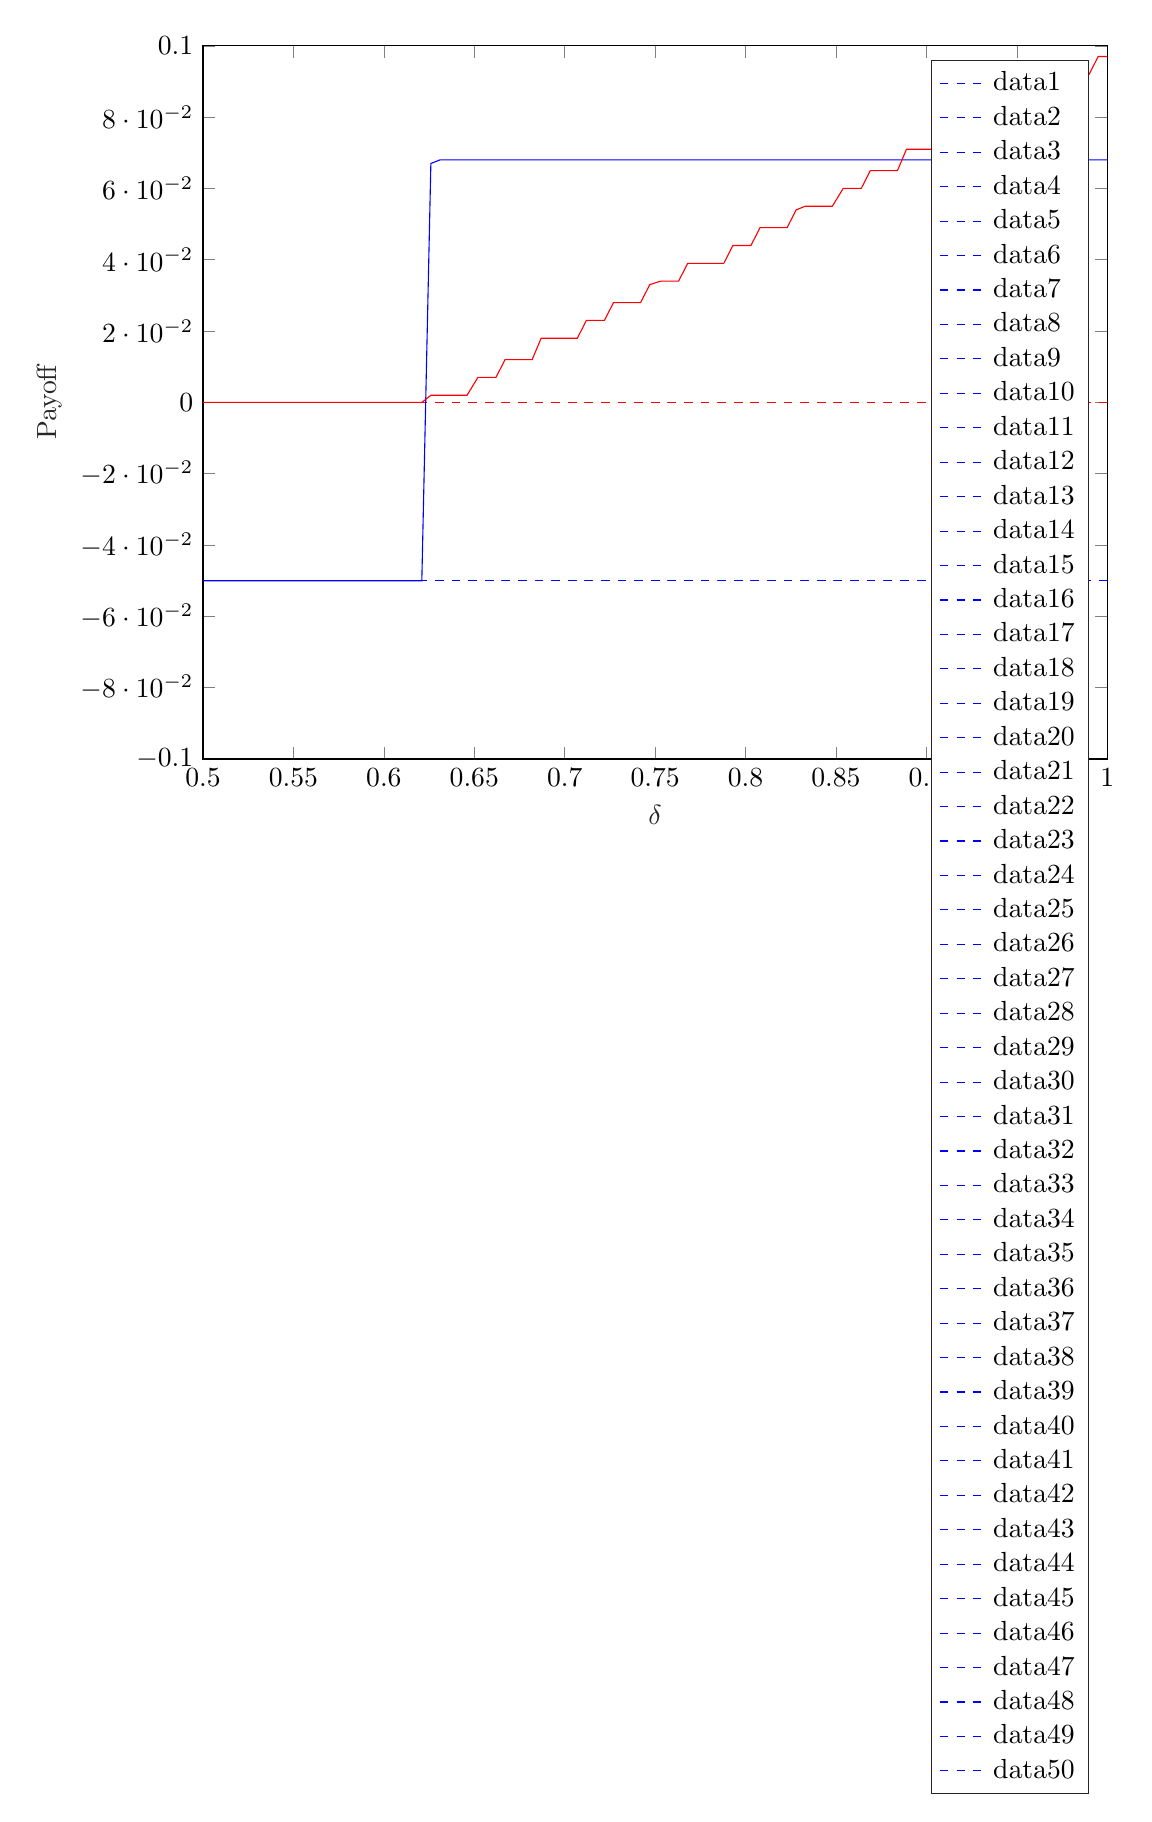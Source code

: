 % This file was created by matlab2tikz.
%
%The latest updates can be retrieved from
%  http://www.mathworks.com/matlabcentral/fileexchange/22022-matlab2tikz-matlab2tikz
%where you can also make suggestions and rate matlab2tikz.
%
\begin{tikzpicture}

\begin{axis}[%
width=4.521in,
height=3.566in,
at={(0.758in,0.481in)},
scale only axis,
xmin=0.5,
xmax=1,
xlabel style={font=\color{white!15!black}},
xlabel={$\delta$},
ymin=-0.1,
ymax=0.1,
ylabel style={font=\color{white!15!black}},
ylabel={Payoff},
axis background/.style={fill=white},
legend style={legend cell align=left, align=left, draw=white!15!black}
]
\addplot [color=blue, dashed]
  table[row sep=crcr]{%
0.5	-0.05\\
0.505	-0.05\\
0.51	-0.05\\
0.515	-0.05\\
0.52	-0.05\\
0.525	-0.05\\
0.53	-0.05\\
0.535	-0.05\\
0.54	-0.05\\
0.545	-0.05\\
0.551	-0.05\\
0.556	-0.05\\
0.561	-0.05\\
0.566	-0.05\\
0.571	-0.05\\
0.576	-0.05\\
0.581	-0.05\\
0.586	-0.05\\
0.591	-0.05\\
0.596	-0.05\\
0.601	-0.05\\
0.606	-0.05\\
0.611	-0.05\\
0.616	-0.05\\
0.621	-0.05\\
0.626	-0.05\\
0.631	-0.05\\
0.636	-0.05\\
0.641	-0.05\\
0.646	-0.05\\
0.652	-0.05\\
0.657	-0.05\\
0.662	-0.05\\
0.667	-0.05\\
0.672	-0.05\\
0.677	-0.05\\
0.682	-0.05\\
0.687	-0.05\\
0.692	-0.05\\
0.697	-0.05\\
0.702	-0.05\\
0.707	-0.05\\
0.712	-0.05\\
0.717	-0.05\\
0.722	-0.05\\
0.727	-0.05\\
0.732	-0.05\\
0.737	-0.05\\
0.742	-0.05\\
0.747	-0.05\\
0.753	-0.05\\
0.758	-0.05\\
0.763	-0.05\\
0.768	-0.05\\
0.773	-0.05\\
0.778	-0.05\\
0.783	-0.05\\
0.788	-0.05\\
0.793	-0.05\\
0.798	-0.05\\
0.803	-0.05\\
0.808	-0.05\\
0.813	-0.05\\
0.818	-0.05\\
0.823	-0.05\\
0.828	-0.05\\
0.833	-0.05\\
0.838	-0.05\\
0.843	-0.05\\
0.848	-0.05\\
0.854	-0.05\\
0.859	-0.05\\
0.864	-0.05\\
0.869	-0.05\\
0.874	-0.05\\
0.879	-0.05\\
0.884	-0.05\\
0.889	-0.05\\
0.894	-0.05\\
0.899	-0.05\\
0.904	-0.05\\
0.909	-0.05\\
0.914	-0.05\\
0.919	-0.05\\
0.924	-0.05\\
0.929	-0.05\\
0.934	-0.05\\
0.939	-0.05\\
0.944	-0.05\\
0.949	-0.05\\
0.955	-0.05\\
0.96	-0.05\\
0.965	-0.05\\
0.97	-0.05\\
0.975	-0.05\\
0.98	-0.05\\
0.985	-0.05\\
0.99	-0.05\\
0.995	-0.05\\
1	-0.05\\
};
\addlegendentry{data1}

\addplot [color=blue, dashed]
  table[row sep=crcr]{%
0.5	-0.05\\
0.505	-0.05\\
0.51	-0.05\\
0.515	-0.05\\
0.52	-0.05\\
0.525	-0.05\\
0.53	-0.05\\
0.535	-0.05\\
0.54	-0.05\\
0.545	-0.05\\
0.551	-0.05\\
0.556	-0.05\\
0.561	-0.05\\
0.566	-0.05\\
0.571	-0.05\\
0.576	-0.05\\
0.581	-0.05\\
0.586	-0.05\\
0.591	-0.05\\
0.596	-0.05\\
0.601	-0.05\\
0.606	-0.05\\
0.611	-0.05\\
0.616	-0.05\\
0.621	-0.05\\
0.626	-0.05\\
0.631	-0.05\\
0.636	-0.05\\
0.641	-0.05\\
0.646	-0.05\\
0.652	-0.05\\
0.657	-0.05\\
0.662	-0.05\\
0.667	-0.05\\
0.672	-0.05\\
0.677	-0.05\\
0.682	-0.05\\
0.687	-0.05\\
0.692	-0.05\\
0.697	-0.05\\
0.702	-0.05\\
0.707	-0.05\\
0.712	-0.05\\
0.717	-0.05\\
0.722	-0.05\\
0.727	-0.05\\
0.732	-0.05\\
0.737	-0.05\\
0.742	-0.05\\
0.747	-0.05\\
0.753	-0.05\\
0.758	-0.05\\
0.763	-0.05\\
0.768	-0.05\\
0.773	-0.05\\
0.778	-0.05\\
0.783	-0.05\\
0.788	-0.05\\
0.793	-0.05\\
0.798	-0.05\\
0.803	-0.05\\
0.808	-0.05\\
0.813	-0.05\\
0.818	-0.05\\
0.823	-0.05\\
0.828	-0.05\\
0.833	-0.05\\
0.838	-0.05\\
0.843	-0.05\\
0.848	-0.05\\
0.854	-0.05\\
0.859	-0.05\\
0.864	-0.05\\
0.869	-0.05\\
0.874	-0.05\\
0.879	-0.05\\
0.884	-0.05\\
0.889	-0.05\\
0.894	-0.05\\
0.899	-0.05\\
0.904	-0.05\\
0.909	-0.05\\
0.914	-0.05\\
0.919	-0.05\\
0.924	-0.05\\
0.929	-0.05\\
0.934	-0.05\\
0.939	-0.05\\
0.944	-0.05\\
0.949	-0.05\\
0.955	-0.05\\
0.96	-0.05\\
0.965	-0.05\\
0.97	-0.05\\
0.975	-0.05\\
0.98	-0.05\\
0.985	-0.05\\
0.99	-0.05\\
0.995	-0.05\\
1	-0.05\\
};
\addlegendentry{data2}

\addplot [color=blue, dashed]
  table[row sep=crcr]{%
0.5	-0.05\\
0.505	-0.05\\
0.51	-0.05\\
0.515	-0.05\\
0.52	-0.05\\
0.525	-0.05\\
0.53	-0.05\\
0.535	-0.05\\
0.54	-0.05\\
0.545	-0.05\\
0.551	-0.05\\
0.556	-0.05\\
0.561	-0.05\\
0.566	-0.05\\
0.571	-0.05\\
0.576	-0.05\\
0.581	-0.05\\
0.586	-0.05\\
0.591	-0.05\\
0.596	-0.05\\
0.601	-0.05\\
0.606	-0.05\\
0.611	-0.05\\
0.616	-0.05\\
0.621	-0.05\\
0.626	-0.05\\
0.631	-0.05\\
0.636	-0.05\\
0.641	-0.05\\
0.646	-0.05\\
0.652	-0.05\\
0.657	-0.05\\
0.662	-0.05\\
0.667	-0.05\\
0.672	-0.05\\
0.677	-0.05\\
0.682	-0.05\\
0.687	-0.05\\
0.692	-0.05\\
0.697	-0.05\\
0.702	-0.05\\
0.707	-0.05\\
0.712	-0.05\\
0.717	-0.05\\
0.722	-0.05\\
0.727	-0.05\\
0.732	-0.05\\
0.737	-0.05\\
0.742	-0.05\\
0.747	-0.05\\
0.753	-0.05\\
0.758	-0.05\\
0.763	-0.05\\
0.768	-0.05\\
0.773	-0.05\\
0.778	-0.05\\
0.783	-0.05\\
0.788	-0.05\\
0.793	-0.05\\
0.798	-0.05\\
0.803	-0.05\\
0.808	-0.05\\
0.813	-0.05\\
0.818	-0.05\\
0.823	-0.05\\
0.828	-0.05\\
0.833	-0.05\\
0.838	-0.05\\
0.843	-0.05\\
0.848	-0.05\\
0.854	-0.05\\
0.859	-0.05\\
0.864	-0.05\\
0.869	-0.05\\
0.874	-0.05\\
0.879	-0.05\\
0.884	-0.05\\
0.889	-0.05\\
0.894	-0.05\\
0.899	-0.05\\
0.904	-0.05\\
0.909	-0.05\\
0.914	-0.05\\
0.919	-0.05\\
0.924	-0.05\\
0.929	-0.05\\
0.934	-0.05\\
0.939	-0.05\\
0.944	-0.05\\
0.949	-0.05\\
0.955	-0.05\\
0.96	-0.05\\
0.965	-0.05\\
0.97	-0.05\\
0.975	-0.05\\
0.98	-0.05\\
0.985	-0.05\\
0.99	-0.05\\
0.995	-0.05\\
1	-0.05\\
};
\addlegendentry{data3}

\addplot [color=blue, dashed]
  table[row sep=crcr]{%
0.5	-0.05\\
0.505	-0.05\\
0.51	-0.05\\
0.515	-0.05\\
0.52	-0.05\\
0.525	-0.05\\
0.53	-0.05\\
0.535	-0.05\\
0.54	-0.05\\
0.545	-0.05\\
0.551	-0.05\\
0.556	-0.05\\
0.561	-0.05\\
0.566	-0.05\\
0.571	-0.05\\
0.576	-0.05\\
0.581	-0.05\\
0.586	-0.05\\
0.591	-0.05\\
0.596	-0.05\\
0.601	-0.05\\
0.606	-0.05\\
0.611	-0.05\\
0.616	-0.05\\
0.621	-0.05\\
0.626	-0.05\\
0.631	-0.05\\
0.636	-0.05\\
0.641	-0.05\\
0.646	-0.05\\
0.652	-0.05\\
0.657	-0.05\\
0.662	-0.05\\
0.667	-0.05\\
0.672	-0.05\\
0.677	-0.05\\
0.682	-0.05\\
0.687	-0.05\\
0.692	-0.05\\
0.697	-0.05\\
0.702	-0.05\\
0.707	-0.05\\
0.712	-0.05\\
0.717	-0.05\\
0.722	-0.05\\
0.727	-0.05\\
0.732	-0.05\\
0.737	-0.05\\
0.742	-0.05\\
0.747	-0.05\\
0.753	-0.05\\
0.758	-0.05\\
0.763	-0.05\\
0.768	-0.05\\
0.773	-0.05\\
0.778	-0.05\\
0.783	-0.05\\
0.788	-0.05\\
0.793	-0.05\\
0.798	-0.05\\
0.803	-0.05\\
0.808	-0.05\\
0.813	-0.05\\
0.818	-0.05\\
0.823	-0.05\\
0.828	-0.05\\
0.833	-0.05\\
0.838	-0.05\\
0.843	-0.05\\
0.848	-0.05\\
0.854	-0.05\\
0.859	-0.05\\
0.864	-0.05\\
0.869	-0.05\\
0.874	-0.05\\
0.879	-0.05\\
0.884	-0.05\\
0.889	-0.05\\
0.894	-0.05\\
0.899	-0.05\\
0.904	-0.05\\
0.909	-0.05\\
0.914	-0.05\\
0.919	-0.05\\
0.924	-0.05\\
0.929	-0.05\\
0.934	-0.05\\
0.939	-0.05\\
0.944	-0.05\\
0.949	-0.05\\
0.955	-0.05\\
0.96	-0.05\\
0.965	-0.05\\
0.97	-0.05\\
0.975	-0.05\\
0.98	-0.05\\
0.985	-0.05\\
0.99	-0.05\\
0.995	-0.05\\
1	-0.05\\
};
\addlegendentry{data4}

\addplot [color=blue, dashed]
  table[row sep=crcr]{%
0.5	-0.05\\
0.505	-0.05\\
0.51	-0.05\\
0.515	-0.05\\
0.52	-0.05\\
0.525	-0.05\\
0.53	-0.05\\
0.535	-0.05\\
0.54	-0.05\\
0.545	-0.05\\
0.551	-0.05\\
0.556	-0.05\\
0.561	-0.05\\
0.566	-0.05\\
0.571	-0.05\\
0.576	-0.05\\
0.581	-0.05\\
0.586	-0.05\\
0.591	-0.05\\
0.596	-0.05\\
0.601	-0.05\\
0.606	-0.05\\
0.611	-0.05\\
0.616	-0.05\\
0.621	-0.05\\
0.626	-0.05\\
0.631	-0.05\\
0.636	-0.05\\
0.641	-0.05\\
0.646	-0.05\\
0.652	-0.05\\
0.657	-0.05\\
0.662	-0.05\\
0.667	-0.05\\
0.672	-0.05\\
0.677	-0.05\\
0.682	-0.05\\
0.687	-0.05\\
0.692	-0.05\\
0.697	-0.05\\
0.702	-0.05\\
0.707	-0.05\\
0.712	-0.05\\
0.717	-0.05\\
0.722	-0.05\\
0.727	-0.05\\
0.732	-0.05\\
0.737	-0.05\\
0.742	-0.05\\
0.747	-0.05\\
0.753	-0.05\\
0.758	-0.05\\
0.763	-0.05\\
0.768	-0.05\\
0.773	-0.05\\
0.778	-0.05\\
0.783	-0.05\\
0.788	-0.05\\
0.793	-0.05\\
0.798	-0.05\\
0.803	-0.05\\
0.808	-0.05\\
0.813	-0.05\\
0.818	-0.05\\
0.823	-0.05\\
0.828	-0.05\\
0.833	-0.05\\
0.838	-0.05\\
0.843	-0.05\\
0.848	-0.05\\
0.854	-0.05\\
0.859	-0.05\\
0.864	-0.05\\
0.869	-0.05\\
0.874	-0.05\\
0.879	-0.05\\
0.884	-0.05\\
0.889	-0.05\\
0.894	-0.05\\
0.899	-0.05\\
0.904	-0.05\\
0.909	-0.05\\
0.914	-0.05\\
0.919	-0.05\\
0.924	-0.05\\
0.929	-0.05\\
0.934	-0.05\\
0.939	-0.05\\
0.944	-0.05\\
0.949	-0.05\\
0.955	-0.05\\
0.96	-0.05\\
0.965	-0.05\\
0.97	-0.05\\
0.975	-0.05\\
0.98	-0.05\\
0.985	-0.05\\
0.99	-0.05\\
0.995	-0.05\\
1	-0.05\\
};
\addlegendentry{data5}

\addplot [color=blue, dashed]
  table[row sep=crcr]{%
0.5	-0.05\\
0.505	-0.05\\
0.51	-0.05\\
0.515	-0.05\\
0.52	-0.05\\
0.525	-0.05\\
0.53	-0.05\\
0.535	-0.05\\
0.54	-0.05\\
0.545	-0.05\\
0.551	-0.05\\
0.556	-0.05\\
0.561	-0.05\\
0.566	-0.05\\
0.571	-0.05\\
0.576	-0.05\\
0.581	-0.05\\
0.586	-0.05\\
0.591	-0.05\\
0.596	-0.05\\
0.601	-0.05\\
0.606	-0.05\\
0.611	-0.05\\
0.616	-0.05\\
0.621	-0.05\\
0.626	-0.05\\
0.631	-0.05\\
0.636	-0.05\\
0.641	-0.05\\
0.646	-0.05\\
0.652	-0.05\\
0.657	-0.05\\
0.662	-0.05\\
0.667	-0.05\\
0.672	-0.05\\
0.677	-0.05\\
0.682	-0.05\\
0.687	-0.05\\
0.692	-0.05\\
0.697	-0.05\\
0.702	-0.05\\
0.707	-0.05\\
0.712	-0.05\\
0.717	-0.05\\
0.722	-0.05\\
0.727	-0.05\\
0.732	-0.05\\
0.737	-0.05\\
0.742	-0.05\\
0.747	-0.05\\
0.753	-0.05\\
0.758	-0.05\\
0.763	-0.05\\
0.768	-0.05\\
0.773	-0.05\\
0.778	-0.05\\
0.783	-0.05\\
0.788	-0.05\\
0.793	-0.05\\
0.798	-0.05\\
0.803	-0.05\\
0.808	-0.05\\
0.813	-0.05\\
0.818	-0.05\\
0.823	-0.05\\
0.828	-0.05\\
0.833	-0.05\\
0.838	-0.05\\
0.843	-0.05\\
0.848	-0.05\\
0.854	-0.05\\
0.859	-0.05\\
0.864	-0.05\\
0.869	-0.05\\
0.874	-0.05\\
0.879	-0.05\\
0.884	-0.05\\
0.889	-0.05\\
0.894	-0.05\\
0.899	-0.05\\
0.904	-0.05\\
0.909	-0.05\\
0.914	-0.05\\
0.919	-0.05\\
0.924	-0.05\\
0.929	-0.05\\
0.934	-0.05\\
0.939	-0.05\\
0.944	-0.05\\
0.949	-0.05\\
0.955	-0.05\\
0.96	-0.05\\
0.965	-0.05\\
0.97	-0.05\\
0.975	-0.05\\
0.98	-0.05\\
0.985	-0.05\\
0.99	-0.05\\
0.995	-0.05\\
1	-0.05\\
};
\addlegendentry{data6}

\addplot [color=blue, dashed]
  table[row sep=crcr]{%
0.5	-0.05\\
0.505	-0.05\\
0.51	-0.05\\
0.515	-0.05\\
0.52	-0.05\\
0.525	-0.05\\
0.53	-0.05\\
0.535	-0.05\\
0.54	-0.05\\
0.545	-0.05\\
0.551	-0.05\\
0.556	-0.05\\
0.561	-0.05\\
0.566	-0.05\\
0.571	-0.05\\
0.576	-0.05\\
0.581	-0.05\\
0.586	-0.05\\
0.591	-0.05\\
0.596	-0.05\\
0.601	-0.05\\
0.606	-0.05\\
0.611	-0.05\\
0.616	-0.05\\
0.621	-0.05\\
0.626	-0.05\\
0.631	-0.05\\
0.636	-0.05\\
0.641	-0.05\\
0.646	-0.05\\
0.652	-0.05\\
0.657	-0.05\\
0.662	-0.05\\
0.667	-0.05\\
0.672	-0.05\\
0.677	-0.05\\
0.682	-0.05\\
0.687	-0.05\\
0.692	-0.05\\
0.697	-0.05\\
0.702	-0.05\\
0.707	-0.05\\
0.712	-0.05\\
0.717	-0.05\\
0.722	-0.05\\
0.727	-0.05\\
0.732	-0.05\\
0.737	-0.05\\
0.742	-0.05\\
0.747	-0.05\\
0.753	-0.05\\
0.758	-0.05\\
0.763	-0.05\\
0.768	-0.05\\
0.773	-0.05\\
0.778	-0.05\\
0.783	-0.05\\
0.788	-0.05\\
0.793	-0.05\\
0.798	-0.05\\
0.803	-0.05\\
0.808	-0.05\\
0.813	-0.05\\
0.818	-0.05\\
0.823	-0.05\\
0.828	-0.05\\
0.833	-0.05\\
0.838	-0.05\\
0.843	-0.05\\
0.848	-0.05\\
0.854	-0.05\\
0.859	-0.05\\
0.864	-0.05\\
0.869	-0.05\\
0.874	-0.05\\
0.879	-0.05\\
0.884	-0.05\\
0.889	-0.05\\
0.894	-0.05\\
0.899	-0.05\\
0.904	-0.05\\
0.909	-0.05\\
0.914	-0.05\\
0.919	-0.05\\
0.924	-0.05\\
0.929	-0.05\\
0.934	-0.05\\
0.939	-0.05\\
0.944	-0.05\\
0.949	-0.05\\
0.955	-0.05\\
0.96	-0.05\\
0.965	-0.05\\
0.97	-0.05\\
0.975	-0.05\\
0.98	-0.05\\
0.985	-0.05\\
0.99	-0.05\\
0.995	-0.05\\
1	-0.05\\
};
\addlegendentry{data7}

\addplot [color=blue, dashed]
  table[row sep=crcr]{%
0.5	-0.05\\
0.505	-0.05\\
0.51	-0.05\\
0.515	-0.05\\
0.52	-0.05\\
0.525	-0.05\\
0.53	-0.05\\
0.535	-0.05\\
0.54	-0.05\\
0.545	-0.05\\
0.551	-0.05\\
0.556	-0.05\\
0.561	-0.05\\
0.566	-0.05\\
0.571	-0.05\\
0.576	-0.05\\
0.581	-0.05\\
0.586	-0.05\\
0.591	-0.05\\
0.596	-0.05\\
0.601	-0.05\\
0.606	-0.05\\
0.611	-0.05\\
0.616	-0.05\\
0.621	-0.05\\
0.626	-0.05\\
0.631	-0.05\\
0.636	-0.05\\
0.641	-0.05\\
0.646	-0.05\\
0.652	-0.05\\
0.657	-0.05\\
0.662	-0.05\\
0.667	-0.05\\
0.672	-0.05\\
0.677	-0.05\\
0.682	-0.05\\
0.687	-0.05\\
0.692	-0.05\\
0.697	-0.05\\
0.702	-0.05\\
0.707	-0.05\\
0.712	-0.05\\
0.717	-0.05\\
0.722	-0.05\\
0.727	-0.05\\
0.732	-0.05\\
0.737	-0.05\\
0.742	-0.05\\
0.747	-0.05\\
0.753	-0.05\\
0.758	-0.05\\
0.763	-0.05\\
0.768	-0.05\\
0.773	-0.05\\
0.778	-0.05\\
0.783	-0.05\\
0.788	-0.05\\
0.793	-0.05\\
0.798	-0.05\\
0.803	-0.05\\
0.808	-0.05\\
0.813	-0.05\\
0.818	-0.05\\
0.823	-0.05\\
0.828	-0.05\\
0.833	-0.05\\
0.838	-0.05\\
0.843	-0.05\\
0.848	-0.05\\
0.854	-0.05\\
0.859	-0.05\\
0.864	-0.05\\
0.869	-0.05\\
0.874	-0.05\\
0.879	-0.05\\
0.884	-0.05\\
0.889	-0.05\\
0.894	-0.05\\
0.899	-0.05\\
0.904	-0.05\\
0.909	-0.05\\
0.914	-0.05\\
0.919	-0.05\\
0.924	-0.05\\
0.929	-0.05\\
0.934	-0.05\\
0.939	-0.05\\
0.944	-0.05\\
0.949	-0.05\\
0.955	-0.05\\
0.96	-0.05\\
0.965	-0.05\\
0.97	-0.05\\
0.975	-0.05\\
0.98	-0.05\\
0.985	-0.05\\
0.99	-0.05\\
0.995	-0.05\\
1	-0.05\\
};
\addlegendentry{data8}

\addplot [color=blue, dashed]
  table[row sep=crcr]{%
0.5	-0.05\\
0.505	-0.05\\
0.51	-0.05\\
0.515	-0.05\\
0.52	-0.05\\
0.525	-0.05\\
0.53	-0.05\\
0.535	-0.05\\
0.54	-0.05\\
0.545	-0.05\\
0.551	-0.05\\
0.556	-0.05\\
0.561	-0.05\\
0.566	-0.05\\
0.571	-0.05\\
0.576	-0.05\\
0.581	-0.05\\
0.586	-0.05\\
0.591	-0.05\\
0.596	-0.05\\
0.601	-0.05\\
0.606	-0.05\\
0.611	-0.05\\
0.616	-0.05\\
0.621	-0.05\\
0.626	-0.05\\
0.631	-0.05\\
0.636	-0.05\\
0.641	-0.05\\
0.646	-0.05\\
0.652	-0.05\\
0.657	-0.05\\
0.662	-0.05\\
0.667	-0.05\\
0.672	-0.05\\
0.677	-0.05\\
0.682	-0.05\\
0.687	-0.05\\
0.692	-0.05\\
0.697	-0.05\\
0.702	-0.05\\
0.707	-0.05\\
0.712	-0.05\\
0.717	-0.05\\
0.722	-0.05\\
0.727	-0.05\\
0.732	-0.05\\
0.737	-0.05\\
0.742	-0.05\\
0.747	-0.05\\
0.753	-0.05\\
0.758	-0.05\\
0.763	-0.05\\
0.768	-0.05\\
0.773	-0.05\\
0.778	-0.05\\
0.783	-0.05\\
0.788	-0.05\\
0.793	-0.05\\
0.798	-0.05\\
0.803	-0.05\\
0.808	-0.05\\
0.813	-0.05\\
0.818	-0.05\\
0.823	-0.05\\
0.828	-0.05\\
0.833	-0.05\\
0.838	-0.05\\
0.843	-0.05\\
0.848	-0.05\\
0.854	-0.05\\
0.859	-0.05\\
0.864	-0.05\\
0.869	-0.05\\
0.874	-0.05\\
0.879	-0.05\\
0.884	-0.05\\
0.889	-0.05\\
0.894	-0.05\\
0.899	-0.05\\
0.904	-0.05\\
0.909	-0.05\\
0.914	-0.05\\
0.919	-0.05\\
0.924	-0.05\\
0.929	-0.05\\
0.934	-0.05\\
0.939	-0.05\\
0.944	-0.05\\
0.949	-0.05\\
0.955	-0.05\\
0.96	-0.05\\
0.965	-0.05\\
0.97	-0.05\\
0.975	-0.05\\
0.98	-0.05\\
0.985	-0.05\\
0.99	-0.05\\
0.995	-0.05\\
1	-0.05\\
};
\addlegendentry{data9}

\addplot [color=blue, dashed]
  table[row sep=crcr]{%
0.5	-0.05\\
0.505	-0.05\\
0.51	-0.05\\
0.515	-0.05\\
0.52	-0.05\\
0.525	-0.05\\
0.53	-0.05\\
0.535	-0.05\\
0.54	-0.05\\
0.545	-0.05\\
0.551	-0.05\\
0.556	-0.05\\
0.561	-0.05\\
0.566	-0.05\\
0.571	-0.05\\
0.576	-0.05\\
0.581	-0.05\\
0.586	-0.05\\
0.591	-0.05\\
0.596	-0.05\\
0.601	-0.05\\
0.606	-0.05\\
0.611	-0.05\\
0.616	-0.05\\
0.621	-0.05\\
0.626	-0.05\\
0.631	-0.05\\
0.636	-0.05\\
0.641	-0.05\\
0.646	-0.05\\
0.652	-0.05\\
0.657	-0.05\\
0.662	-0.05\\
0.667	-0.05\\
0.672	-0.05\\
0.677	-0.05\\
0.682	-0.05\\
0.687	-0.05\\
0.692	-0.05\\
0.697	-0.05\\
0.702	-0.05\\
0.707	-0.05\\
0.712	-0.05\\
0.717	-0.05\\
0.722	-0.05\\
0.727	-0.05\\
0.732	-0.05\\
0.737	-0.05\\
0.742	-0.05\\
0.747	-0.05\\
0.753	-0.05\\
0.758	-0.05\\
0.763	-0.05\\
0.768	-0.05\\
0.773	-0.05\\
0.778	-0.05\\
0.783	-0.05\\
0.788	-0.05\\
0.793	-0.05\\
0.798	-0.05\\
0.803	-0.05\\
0.808	-0.05\\
0.813	-0.05\\
0.818	-0.05\\
0.823	-0.05\\
0.828	-0.05\\
0.833	-0.05\\
0.838	-0.05\\
0.843	-0.05\\
0.848	-0.05\\
0.854	-0.05\\
0.859	-0.05\\
0.864	-0.05\\
0.869	-0.05\\
0.874	-0.05\\
0.879	-0.05\\
0.884	-0.05\\
0.889	-0.05\\
0.894	-0.05\\
0.899	-0.05\\
0.904	-0.05\\
0.909	-0.05\\
0.914	-0.05\\
0.919	-0.05\\
0.924	-0.05\\
0.929	-0.05\\
0.934	-0.05\\
0.939	-0.05\\
0.944	-0.05\\
0.949	-0.05\\
0.955	-0.05\\
0.96	-0.05\\
0.965	-0.05\\
0.97	-0.05\\
0.975	-0.05\\
0.98	-0.05\\
0.985	-0.05\\
0.99	-0.05\\
0.995	-0.05\\
1	-0.05\\
};
\addlegendentry{data10}

\addplot [color=blue, dashed]
  table[row sep=crcr]{%
0.5	-0.05\\
0.505	-0.05\\
0.51	-0.05\\
0.515	-0.05\\
0.52	-0.05\\
0.525	-0.05\\
0.53	-0.05\\
0.535	-0.05\\
0.54	-0.05\\
0.545	-0.05\\
0.551	-0.05\\
0.556	-0.05\\
0.561	-0.05\\
0.566	-0.05\\
0.571	-0.05\\
0.576	-0.05\\
0.581	-0.05\\
0.586	-0.05\\
0.591	-0.05\\
0.596	-0.05\\
0.601	-0.05\\
0.606	-0.05\\
0.611	-0.05\\
0.616	-0.05\\
0.621	-0.05\\
0.626	-0.05\\
0.631	-0.05\\
0.636	-0.05\\
0.641	-0.05\\
0.646	-0.05\\
0.652	-0.05\\
0.657	-0.05\\
0.662	-0.05\\
0.667	-0.05\\
0.672	-0.05\\
0.677	-0.05\\
0.682	-0.05\\
0.687	-0.05\\
0.692	-0.05\\
0.697	-0.05\\
0.702	-0.05\\
0.707	-0.05\\
0.712	-0.05\\
0.717	-0.05\\
0.722	-0.05\\
0.727	-0.05\\
0.732	-0.05\\
0.737	-0.05\\
0.742	-0.05\\
0.747	-0.05\\
0.753	-0.05\\
0.758	-0.05\\
0.763	-0.05\\
0.768	-0.05\\
0.773	-0.05\\
0.778	-0.05\\
0.783	-0.05\\
0.788	-0.05\\
0.793	-0.05\\
0.798	-0.05\\
0.803	-0.05\\
0.808	-0.05\\
0.813	-0.05\\
0.818	-0.05\\
0.823	-0.05\\
0.828	-0.05\\
0.833	-0.05\\
0.838	-0.05\\
0.843	-0.05\\
0.848	-0.05\\
0.854	-0.05\\
0.859	-0.05\\
0.864	-0.05\\
0.869	-0.05\\
0.874	-0.05\\
0.879	-0.05\\
0.884	-0.05\\
0.889	-0.05\\
0.894	-0.05\\
0.899	-0.05\\
0.904	-0.05\\
0.909	-0.05\\
0.914	-0.05\\
0.919	-0.05\\
0.924	-0.05\\
0.929	-0.05\\
0.934	-0.05\\
0.939	-0.05\\
0.944	-0.05\\
0.949	-0.05\\
0.955	-0.05\\
0.96	-0.05\\
0.965	-0.05\\
0.97	-0.05\\
0.975	-0.05\\
0.98	-0.05\\
0.985	-0.05\\
0.99	-0.05\\
0.995	-0.05\\
1	-0.05\\
};
\addlegendentry{data11}

\addplot [color=blue, dashed]
  table[row sep=crcr]{%
0.5	-0.05\\
0.505	-0.05\\
0.51	-0.05\\
0.515	-0.05\\
0.52	-0.05\\
0.525	-0.05\\
0.53	-0.05\\
0.535	-0.05\\
0.54	-0.05\\
0.545	-0.05\\
0.551	-0.05\\
0.556	-0.05\\
0.561	-0.05\\
0.566	-0.05\\
0.571	-0.05\\
0.576	-0.05\\
0.581	-0.05\\
0.586	-0.05\\
0.591	-0.05\\
0.596	-0.05\\
0.601	-0.05\\
0.606	-0.05\\
0.611	-0.05\\
0.616	-0.05\\
0.621	-0.05\\
0.626	-0.05\\
0.631	-0.05\\
0.636	-0.05\\
0.641	-0.05\\
0.646	-0.05\\
0.652	-0.05\\
0.657	-0.05\\
0.662	-0.05\\
0.667	-0.05\\
0.672	-0.05\\
0.677	-0.05\\
0.682	-0.05\\
0.687	-0.05\\
0.692	-0.05\\
0.697	-0.05\\
0.702	-0.05\\
0.707	-0.05\\
0.712	-0.05\\
0.717	-0.05\\
0.722	-0.05\\
0.727	-0.05\\
0.732	-0.05\\
0.737	-0.05\\
0.742	-0.05\\
0.747	-0.05\\
0.753	-0.05\\
0.758	-0.05\\
0.763	-0.05\\
0.768	-0.05\\
0.773	-0.05\\
0.778	-0.05\\
0.783	-0.05\\
0.788	-0.05\\
0.793	-0.05\\
0.798	-0.05\\
0.803	-0.05\\
0.808	-0.05\\
0.813	-0.05\\
0.818	-0.05\\
0.823	-0.05\\
0.828	-0.05\\
0.833	-0.05\\
0.838	-0.05\\
0.843	-0.05\\
0.848	-0.05\\
0.854	-0.05\\
0.859	-0.05\\
0.864	-0.05\\
0.869	-0.05\\
0.874	-0.05\\
0.879	-0.05\\
0.884	-0.05\\
0.889	-0.05\\
0.894	-0.05\\
0.899	-0.05\\
0.904	-0.05\\
0.909	-0.05\\
0.914	-0.05\\
0.919	-0.05\\
0.924	-0.05\\
0.929	-0.05\\
0.934	-0.05\\
0.939	-0.05\\
0.944	-0.05\\
0.949	-0.05\\
0.955	-0.05\\
0.96	-0.05\\
0.965	-0.05\\
0.97	-0.05\\
0.975	-0.05\\
0.98	-0.05\\
0.985	-0.05\\
0.99	-0.05\\
0.995	-0.05\\
1	-0.05\\
};
\addlegendentry{data12}

\addplot [color=blue, dashed]
  table[row sep=crcr]{%
0.5	-0.05\\
0.505	-0.05\\
0.51	-0.05\\
0.515	-0.05\\
0.52	-0.05\\
0.525	-0.05\\
0.53	-0.05\\
0.535	-0.05\\
0.54	-0.05\\
0.545	-0.05\\
0.551	-0.05\\
0.556	-0.05\\
0.561	-0.05\\
0.566	-0.05\\
0.571	-0.05\\
0.576	-0.05\\
0.581	-0.05\\
0.586	-0.05\\
0.591	-0.05\\
0.596	-0.05\\
0.601	-0.05\\
0.606	-0.05\\
0.611	-0.05\\
0.616	-0.05\\
0.621	-0.05\\
0.626	-0.05\\
0.631	-0.05\\
0.636	-0.05\\
0.641	-0.05\\
0.646	-0.05\\
0.652	-0.05\\
0.657	-0.05\\
0.662	-0.05\\
0.667	-0.05\\
0.672	-0.05\\
0.677	-0.05\\
0.682	-0.05\\
0.687	-0.05\\
0.692	-0.05\\
0.697	-0.05\\
0.702	-0.05\\
0.707	-0.05\\
0.712	-0.05\\
0.717	-0.05\\
0.722	-0.05\\
0.727	-0.05\\
0.732	-0.05\\
0.737	-0.05\\
0.742	-0.05\\
0.747	-0.05\\
0.753	-0.05\\
0.758	-0.05\\
0.763	-0.05\\
0.768	-0.05\\
0.773	-0.05\\
0.778	-0.05\\
0.783	-0.05\\
0.788	-0.05\\
0.793	-0.05\\
0.798	-0.05\\
0.803	-0.05\\
0.808	-0.05\\
0.813	-0.05\\
0.818	-0.05\\
0.823	-0.05\\
0.828	-0.05\\
0.833	-0.05\\
0.838	-0.05\\
0.843	-0.05\\
0.848	-0.05\\
0.854	-0.05\\
0.859	-0.05\\
0.864	-0.05\\
0.869	-0.05\\
0.874	-0.05\\
0.879	-0.05\\
0.884	-0.05\\
0.889	-0.05\\
0.894	-0.05\\
0.899	-0.05\\
0.904	-0.05\\
0.909	-0.05\\
0.914	-0.05\\
0.919	-0.05\\
0.924	-0.05\\
0.929	-0.05\\
0.934	-0.05\\
0.939	-0.05\\
0.944	-0.05\\
0.949	-0.05\\
0.955	-0.05\\
0.96	-0.05\\
0.965	-0.05\\
0.97	-0.05\\
0.975	-0.05\\
0.98	-0.05\\
0.985	-0.05\\
0.99	-0.05\\
0.995	-0.05\\
1	-0.05\\
};
\addlegendentry{data13}

\addplot [color=blue, dashed]
  table[row sep=crcr]{%
0.5	-0.05\\
0.505	-0.05\\
0.51	-0.05\\
0.515	-0.05\\
0.52	-0.05\\
0.525	-0.05\\
0.53	-0.05\\
0.535	-0.05\\
0.54	-0.05\\
0.545	-0.05\\
0.551	-0.05\\
0.556	-0.05\\
0.561	-0.05\\
0.566	-0.05\\
0.571	-0.05\\
0.576	-0.05\\
0.581	-0.05\\
0.586	-0.05\\
0.591	-0.05\\
0.596	-0.05\\
0.601	-0.05\\
0.606	-0.05\\
0.611	-0.05\\
0.616	-0.05\\
0.621	-0.05\\
0.626	-0.05\\
0.631	-0.05\\
0.636	-0.05\\
0.641	-0.05\\
0.646	-0.05\\
0.652	-0.05\\
0.657	-0.05\\
0.662	-0.05\\
0.667	-0.05\\
0.672	-0.05\\
0.677	-0.05\\
0.682	-0.05\\
0.687	-0.05\\
0.692	-0.05\\
0.697	-0.05\\
0.702	-0.05\\
0.707	-0.05\\
0.712	-0.05\\
0.717	-0.05\\
0.722	-0.05\\
0.727	-0.05\\
0.732	-0.05\\
0.737	-0.05\\
0.742	-0.05\\
0.747	-0.05\\
0.753	-0.05\\
0.758	-0.05\\
0.763	-0.05\\
0.768	-0.05\\
0.773	-0.05\\
0.778	-0.05\\
0.783	-0.05\\
0.788	-0.05\\
0.793	-0.05\\
0.798	-0.05\\
0.803	-0.05\\
0.808	-0.05\\
0.813	-0.05\\
0.818	-0.05\\
0.823	-0.05\\
0.828	-0.05\\
0.833	-0.05\\
0.838	-0.05\\
0.843	-0.05\\
0.848	-0.05\\
0.854	-0.05\\
0.859	-0.05\\
0.864	-0.05\\
0.869	-0.05\\
0.874	-0.05\\
0.879	-0.05\\
0.884	-0.05\\
0.889	-0.05\\
0.894	-0.05\\
0.899	-0.05\\
0.904	-0.05\\
0.909	-0.05\\
0.914	-0.05\\
0.919	-0.05\\
0.924	-0.05\\
0.929	-0.05\\
0.934	-0.05\\
0.939	-0.05\\
0.944	-0.05\\
0.949	-0.05\\
0.955	-0.05\\
0.96	-0.05\\
0.965	-0.05\\
0.97	-0.05\\
0.975	-0.05\\
0.98	-0.05\\
0.985	-0.05\\
0.99	-0.05\\
0.995	-0.05\\
1	-0.05\\
};
\addlegendentry{data14}

\addplot [color=blue, dashed]
  table[row sep=crcr]{%
0.5	-0.05\\
0.505	-0.05\\
0.51	-0.05\\
0.515	-0.05\\
0.52	-0.05\\
0.525	-0.05\\
0.53	-0.05\\
0.535	-0.05\\
0.54	-0.05\\
0.545	-0.05\\
0.551	-0.05\\
0.556	-0.05\\
0.561	-0.05\\
0.566	-0.05\\
0.571	-0.05\\
0.576	-0.05\\
0.581	-0.05\\
0.586	-0.05\\
0.591	-0.05\\
0.596	-0.05\\
0.601	-0.05\\
0.606	-0.05\\
0.611	-0.05\\
0.616	-0.05\\
0.621	-0.05\\
0.626	-0.05\\
0.631	-0.05\\
0.636	-0.05\\
0.641	-0.05\\
0.646	-0.05\\
0.652	-0.05\\
0.657	-0.05\\
0.662	-0.05\\
0.667	-0.05\\
0.672	-0.05\\
0.677	-0.05\\
0.682	-0.05\\
0.687	-0.05\\
0.692	-0.05\\
0.697	-0.05\\
0.702	-0.05\\
0.707	-0.05\\
0.712	-0.05\\
0.717	-0.05\\
0.722	-0.05\\
0.727	-0.05\\
0.732	-0.05\\
0.737	-0.05\\
0.742	-0.05\\
0.747	-0.05\\
0.753	-0.05\\
0.758	-0.05\\
0.763	-0.05\\
0.768	-0.05\\
0.773	-0.05\\
0.778	-0.05\\
0.783	-0.05\\
0.788	-0.05\\
0.793	-0.05\\
0.798	-0.05\\
0.803	-0.05\\
0.808	-0.05\\
0.813	-0.05\\
0.818	-0.05\\
0.823	-0.05\\
0.828	-0.05\\
0.833	-0.05\\
0.838	-0.05\\
0.843	-0.05\\
0.848	-0.05\\
0.854	-0.05\\
0.859	-0.05\\
0.864	-0.05\\
0.869	-0.05\\
0.874	-0.05\\
0.879	-0.05\\
0.884	-0.05\\
0.889	-0.05\\
0.894	-0.05\\
0.899	-0.05\\
0.904	-0.05\\
0.909	-0.05\\
0.914	-0.05\\
0.919	-0.05\\
0.924	-0.05\\
0.929	-0.05\\
0.934	-0.05\\
0.939	-0.05\\
0.944	-0.05\\
0.949	-0.05\\
0.955	-0.05\\
0.96	-0.05\\
0.965	-0.05\\
0.97	-0.05\\
0.975	-0.05\\
0.98	-0.05\\
0.985	-0.05\\
0.99	-0.05\\
0.995	-0.05\\
1	-0.05\\
};
\addlegendentry{data15}

\addplot [color=blue, dashed]
  table[row sep=crcr]{%
0.5	-0.05\\
0.505	-0.05\\
0.51	-0.05\\
0.515	-0.05\\
0.52	-0.05\\
0.525	-0.05\\
0.53	-0.05\\
0.535	-0.05\\
0.54	-0.05\\
0.545	-0.05\\
0.551	-0.05\\
0.556	-0.05\\
0.561	-0.05\\
0.566	-0.05\\
0.571	-0.05\\
0.576	-0.05\\
0.581	-0.05\\
0.586	-0.05\\
0.591	-0.05\\
0.596	-0.05\\
0.601	-0.05\\
0.606	-0.05\\
0.611	-0.05\\
0.616	-0.05\\
0.621	-0.05\\
0.626	-0.05\\
0.631	-0.05\\
0.636	-0.05\\
0.641	-0.05\\
0.646	-0.05\\
0.652	-0.05\\
0.657	-0.05\\
0.662	-0.05\\
0.667	-0.05\\
0.672	-0.05\\
0.677	-0.05\\
0.682	-0.05\\
0.687	-0.05\\
0.692	-0.05\\
0.697	-0.05\\
0.702	-0.05\\
0.707	-0.05\\
0.712	-0.05\\
0.717	-0.05\\
0.722	-0.05\\
0.727	-0.05\\
0.732	-0.05\\
0.737	-0.05\\
0.742	-0.05\\
0.747	-0.05\\
0.753	-0.05\\
0.758	-0.05\\
0.763	-0.05\\
0.768	-0.05\\
0.773	-0.05\\
0.778	-0.05\\
0.783	-0.05\\
0.788	-0.05\\
0.793	-0.05\\
0.798	-0.05\\
0.803	-0.05\\
0.808	-0.05\\
0.813	-0.05\\
0.818	-0.05\\
0.823	-0.05\\
0.828	-0.05\\
0.833	-0.05\\
0.838	-0.05\\
0.843	-0.05\\
0.848	-0.05\\
0.854	-0.05\\
0.859	-0.05\\
0.864	-0.05\\
0.869	-0.05\\
0.874	-0.05\\
0.879	-0.05\\
0.884	-0.05\\
0.889	-0.05\\
0.894	-0.05\\
0.899	-0.05\\
0.904	-0.05\\
0.909	-0.05\\
0.914	-0.05\\
0.919	-0.05\\
0.924	-0.05\\
0.929	-0.05\\
0.934	-0.05\\
0.939	-0.05\\
0.944	-0.05\\
0.949	-0.05\\
0.955	-0.05\\
0.96	-0.05\\
0.965	-0.05\\
0.97	-0.05\\
0.975	-0.05\\
0.98	-0.05\\
0.985	-0.05\\
0.99	-0.05\\
0.995	-0.05\\
1	-0.05\\
};
\addlegendentry{data16}

\addplot [color=blue, dashed]
  table[row sep=crcr]{%
0.5	-0.05\\
0.505	-0.05\\
0.51	-0.05\\
0.515	-0.05\\
0.52	-0.05\\
0.525	-0.05\\
0.53	-0.05\\
0.535	-0.05\\
0.54	-0.05\\
0.545	-0.05\\
0.551	-0.05\\
0.556	-0.05\\
0.561	-0.05\\
0.566	-0.05\\
0.571	-0.05\\
0.576	-0.05\\
0.581	-0.05\\
0.586	-0.05\\
0.591	-0.05\\
0.596	-0.05\\
0.601	-0.05\\
0.606	-0.05\\
0.611	-0.05\\
0.616	-0.05\\
0.621	-0.05\\
0.626	-0.05\\
0.631	-0.05\\
0.636	-0.05\\
0.641	-0.05\\
0.646	-0.05\\
0.652	-0.05\\
0.657	-0.05\\
0.662	-0.05\\
0.667	-0.05\\
0.672	-0.05\\
0.677	-0.05\\
0.682	-0.05\\
0.687	-0.05\\
0.692	-0.05\\
0.697	-0.05\\
0.702	-0.05\\
0.707	-0.05\\
0.712	-0.05\\
0.717	-0.05\\
0.722	-0.05\\
0.727	-0.05\\
0.732	-0.05\\
0.737	-0.05\\
0.742	-0.05\\
0.747	-0.05\\
0.753	-0.05\\
0.758	-0.05\\
0.763	-0.05\\
0.768	-0.05\\
0.773	-0.05\\
0.778	-0.05\\
0.783	-0.05\\
0.788	-0.05\\
0.793	-0.05\\
0.798	-0.05\\
0.803	-0.05\\
0.808	-0.05\\
0.813	-0.05\\
0.818	-0.05\\
0.823	-0.05\\
0.828	-0.05\\
0.833	-0.05\\
0.838	-0.05\\
0.843	-0.05\\
0.848	-0.05\\
0.854	-0.05\\
0.859	-0.05\\
0.864	-0.05\\
0.869	-0.05\\
0.874	-0.05\\
0.879	-0.05\\
0.884	-0.05\\
0.889	-0.05\\
0.894	-0.05\\
0.899	-0.05\\
0.904	-0.05\\
0.909	-0.05\\
0.914	-0.05\\
0.919	-0.05\\
0.924	-0.05\\
0.929	-0.05\\
0.934	-0.05\\
0.939	-0.05\\
0.944	-0.05\\
0.949	-0.05\\
0.955	-0.05\\
0.96	-0.05\\
0.965	-0.05\\
0.97	-0.05\\
0.975	-0.05\\
0.98	-0.05\\
0.985	-0.05\\
0.99	-0.05\\
0.995	-0.05\\
1	-0.05\\
};
\addlegendentry{data17}

\addplot [color=blue, dashed]
  table[row sep=crcr]{%
0.5	-0.05\\
0.505	-0.05\\
0.51	-0.05\\
0.515	-0.05\\
0.52	-0.05\\
0.525	-0.05\\
0.53	-0.05\\
0.535	-0.05\\
0.54	-0.05\\
0.545	-0.05\\
0.551	-0.05\\
0.556	-0.05\\
0.561	-0.05\\
0.566	-0.05\\
0.571	-0.05\\
0.576	-0.05\\
0.581	-0.05\\
0.586	-0.05\\
0.591	-0.05\\
0.596	-0.05\\
0.601	-0.05\\
0.606	-0.05\\
0.611	-0.05\\
0.616	-0.05\\
0.621	-0.05\\
0.626	-0.05\\
0.631	-0.05\\
0.636	-0.05\\
0.641	-0.05\\
0.646	-0.05\\
0.652	-0.05\\
0.657	-0.05\\
0.662	-0.05\\
0.667	-0.05\\
0.672	-0.05\\
0.677	-0.05\\
0.682	-0.05\\
0.687	-0.05\\
0.692	-0.05\\
0.697	-0.05\\
0.702	-0.05\\
0.707	-0.05\\
0.712	-0.05\\
0.717	-0.05\\
0.722	-0.05\\
0.727	-0.05\\
0.732	-0.05\\
0.737	-0.05\\
0.742	-0.05\\
0.747	-0.05\\
0.753	-0.05\\
0.758	-0.05\\
0.763	-0.05\\
0.768	-0.05\\
0.773	-0.05\\
0.778	-0.05\\
0.783	-0.05\\
0.788	-0.05\\
0.793	-0.05\\
0.798	-0.05\\
0.803	-0.05\\
0.808	-0.05\\
0.813	-0.05\\
0.818	-0.05\\
0.823	-0.05\\
0.828	-0.05\\
0.833	-0.05\\
0.838	-0.05\\
0.843	-0.05\\
0.848	-0.05\\
0.854	-0.05\\
0.859	-0.05\\
0.864	-0.05\\
0.869	-0.05\\
0.874	-0.05\\
0.879	-0.05\\
0.884	-0.05\\
0.889	-0.05\\
0.894	-0.05\\
0.899	-0.05\\
0.904	-0.05\\
0.909	-0.05\\
0.914	-0.05\\
0.919	-0.05\\
0.924	-0.05\\
0.929	-0.05\\
0.934	-0.05\\
0.939	-0.05\\
0.944	-0.05\\
0.949	-0.05\\
0.955	-0.05\\
0.96	-0.05\\
0.965	-0.05\\
0.97	-0.05\\
0.975	-0.05\\
0.98	-0.05\\
0.985	-0.05\\
0.99	-0.05\\
0.995	-0.05\\
1	-0.05\\
};
\addlegendentry{data18}

\addplot [color=blue, dashed]
  table[row sep=crcr]{%
0.5	-0.05\\
0.505	-0.05\\
0.51	-0.05\\
0.515	-0.05\\
0.52	-0.05\\
0.525	-0.05\\
0.53	-0.05\\
0.535	-0.05\\
0.54	-0.05\\
0.545	-0.05\\
0.551	-0.05\\
0.556	-0.05\\
0.561	-0.05\\
0.566	-0.05\\
0.571	-0.05\\
0.576	-0.05\\
0.581	-0.05\\
0.586	-0.05\\
0.591	-0.05\\
0.596	-0.05\\
0.601	-0.05\\
0.606	-0.05\\
0.611	-0.05\\
0.616	-0.05\\
0.621	-0.05\\
0.626	-0.05\\
0.631	-0.05\\
0.636	-0.05\\
0.641	-0.05\\
0.646	-0.05\\
0.652	-0.05\\
0.657	-0.05\\
0.662	-0.05\\
0.667	-0.05\\
0.672	-0.05\\
0.677	-0.05\\
0.682	-0.05\\
0.687	-0.05\\
0.692	-0.05\\
0.697	-0.05\\
0.702	-0.05\\
0.707	-0.05\\
0.712	-0.05\\
0.717	-0.05\\
0.722	-0.05\\
0.727	-0.05\\
0.732	-0.05\\
0.737	-0.05\\
0.742	-0.05\\
0.747	-0.05\\
0.753	-0.05\\
0.758	-0.05\\
0.763	-0.05\\
0.768	-0.05\\
0.773	-0.05\\
0.778	-0.05\\
0.783	-0.05\\
0.788	-0.05\\
0.793	-0.05\\
0.798	-0.05\\
0.803	-0.05\\
0.808	-0.05\\
0.813	-0.05\\
0.818	-0.05\\
0.823	-0.05\\
0.828	-0.05\\
0.833	-0.05\\
0.838	-0.05\\
0.843	-0.05\\
0.848	-0.05\\
0.854	-0.05\\
0.859	-0.05\\
0.864	-0.05\\
0.869	-0.05\\
0.874	-0.05\\
0.879	-0.05\\
0.884	-0.05\\
0.889	-0.05\\
0.894	-0.05\\
0.899	-0.05\\
0.904	-0.05\\
0.909	-0.05\\
0.914	-0.05\\
0.919	-0.05\\
0.924	-0.05\\
0.929	-0.05\\
0.934	-0.05\\
0.939	-0.05\\
0.944	-0.05\\
0.949	-0.05\\
0.955	-0.05\\
0.96	-0.05\\
0.965	-0.05\\
0.97	-0.05\\
0.975	-0.05\\
0.98	-0.05\\
0.985	-0.05\\
0.99	-0.05\\
0.995	-0.05\\
1	-0.05\\
};
\addlegendentry{data19}

\addplot [color=blue, dashed]
  table[row sep=crcr]{%
0.5	-0.05\\
0.505	-0.05\\
0.51	-0.05\\
0.515	-0.05\\
0.52	-0.05\\
0.525	-0.05\\
0.53	-0.05\\
0.535	-0.05\\
0.54	-0.05\\
0.545	-0.05\\
0.551	-0.05\\
0.556	-0.05\\
0.561	-0.05\\
0.566	-0.05\\
0.571	-0.05\\
0.576	-0.05\\
0.581	-0.05\\
0.586	-0.05\\
0.591	-0.05\\
0.596	-0.05\\
0.601	-0.05\\
0.606	-0.05\\
0.611	-0.05\\
0.616	-0.05\\
0.621	-0.05\\
0.626	-0.05\\
0.631	-0.05\\
0.636	-0.05\\
0.641	-0.05\\
0.646	-0.05\\
0.652	-0.05\\
0.657	-0.05\\
0.662	-0.05\\
0.667	-0.05\\
0.672	-0.05\\
0.677	-0.05\\
0.682	-0.05\\
0.687	-0.05\\
0.692	-0.05\\
0.697	-0.05\\
0.702	-0.05\\
0.707	-0.05\\
0.712	-0.05\\
0.717	-0.05\\
0.722	-0.05\\
0.727	-0.05\\
0.732	-0.05\\
0.737	-0.05\\
0.742	-0.05\\
0.747	-0.05\\
0.753	-0.05\\
0.758	-0.05\\
0.763	-0.05\\
0.768	-0.05\\
0.773	-0.05\\
0.778	-0.05\\
0.783	-0.05\\
0.788	-0.05\\
0.793	-0.05\\
0.798	-0.05\\
0.803	-0.05\\
0.808	-0.05\\
0.813	-0.05\\
0.818	-0.05\\
0.823	-0.05\\
0.828	-0.05\\
0.833	-0.05\\
0.838	-0.05\\
0.843	-0.05\\
0.848	-0.05\\
0.854	-0.05\\
0.859	-0.05\\
0.864	-0.05\\
0.869	-0.05\\
0.874	-0.05\\
0.879	-0.05\\
0.884	-0.05\\
0.889	-0.05\\
0.894	-0.05\\
0.899	-0.05\\
0.904	-0.05\\
0.909	-0.05\\
0.914	-0.05\\
0.919	-0.05\\
0.924	-0.05\\
0.929	-0.05\\
0.934	-0.05\\
0.939	-0.05\\
0.944	-0.05\\
0.949	-0.05\\
0.955	-0.05\\
0.96	-0.05\\
0.965	-0.05\\
0.97	-0.05\\
0.975	-0.05\\
0.98	-0.05\\
0.985	-0.05\\
0.99	-0.05\\
0.995	-0.05\\
1	-0.05\\
};
\addlegendentry{data20}

\addplot [color=blue, dashed]
  table[row sep=crcr]{%
0.5	-0.05\\
0.505	-0.05\\
0.51	-0.05\\
0.515	-0.05\\
0.52	-0.05\\
0.525	-0.05\\
0.53	-0.05\\
0.535	-0.05\\
0.54	-0.05\\
0.545	-0.05\\
0.551	-0.05\\
0.556	-0.05\\
0.561	-0.05\\
0.566	-0.05\\
0.571	-0.05\\
0.576	-0.05\\
0.581	-0.05\\
0.586	-0.05\\
0.591	-0.05\\
0.596	-0.05\\
0.601	-0.05\\
0.606	-0.05\\
0.611	-0.05\\
0.616	-0.05\\
0.621	-0.05\\
0.626	-0.05\\
0.631	-0.05\\
0.636	-0.05\\
0.641	-0.05\\
0.646	-0.05\\
0.652	-0.05\\
0.657	-0.05\\
0.662	-0.05\\
0.667	-0.05\\
0.672	-0.05\\
0.677	-0.05\\
0.682	-0.05\\
0.687	-0.05\\
0.692	-0.05\\
0.697	-0.05\\
0.702	-0.05\\
0.707	-0.05\\
0.712	-0.05\\
0.717	-0.05\\
0.722	-0.05\\
0.727	-0.05\\
0.732	-0.05\\
0.737	-0.05\\
0.742	-0.05\\
0.747	-0.05\\
0.753	-0.05\\
0.758	-0.05\\
0.763	-0.05\\
0.768	-0.05\\
0.773	-0.05\\
0.778	-0.05\\
0.783	-0.05\\
0.788	-0.05\\
0.793	-0.05\\
0.798	-0.05\\
0.803	-0.05\\
0.808	-0.05\\
0.813	-0.05\\
0.818	-0.05\\
0.823	-0.05\\
0.828	-0.05\\
0.833	-0.05\\
0.838	-0.05\\
0.843	-0.05\\
0.848	-0.05\\
0.854	-0.05\\
0.859	-0.05\\
0.864	-0.05\\
0.869	-0.05\\
0.874	-0.05\\
0.879	-0.05\\
0.884	-0.05\\
0.889	-0.05\\
0.894	-0.05\\
0.899	-0.05\\
0.904	-0.05\\
0.909	-0.05\\
0.914	-0.05\\
0.919	-0.05\\
0.924	-0.05\\
0.929	-0.05\\
0.934	-0.05\\
0.939	-0.05\\
0.944	-0.05\\
0.949	-0.05\\
0.955	-0.05\\
0.96	-0.05\\
0.965	-0.05\\
0.97	-0.05\\
0.975	-0.05\\
0.98	-0.05\\
0.985	-0.05\\
0.99	-0.05\\
0.995	-0.05\\
1	-0.05\\
};
\addlegendentry{data21}

\addplot [color=blue, dashed]
  table[row sep=crcr]{%
0.5	-0.05\\
0.505	-0.05\\
0.51	-0.05\\
0.515	-0.05\\
0.52	-0.05\\
0.525	-0.05\\
0.53	-0.05\\
0.535	-0.05\\
0.54	-0.05\\
0.545	-0.05\\
0.551	-0.05\\
0.556	-0.05\\
0.561	-0.05\\
0.566	-0.05\\
0.571	-0.05\\
0.576	-0.05\\
0.581	-0.05\\
0.586	-0.05\\
0.591	-0.05\\
0.596	-0.05\\
0.601	-0.05\\
0.606	-0.05\\
0.611	-0.05\\
0.616	-0.05\\
0.621	-0.05\\
0.626	-0.05\\
0.631	-0.05\\
0.636	-0.05\\
0.641	-0.05\\
0.646	-0.05\\
0.652	-0.05\\
0.657	-0.05\\
0.662	-0.05\\
0.667	-0.05\\
0.672	-0.05\\
0.677	-0.05\\
0.682	-0.05\\
0.687	-0.05\\
0.692	-0.05\\
0.697	-0.05\\
0.702	-0.05\\
0.707	-0.05\\
0.712	-0.05\\
0.717	-0.05\\
0.722	-0.05\\
0.727	-0.05\\
0.732	-0.05\\
0.737	-0.05\\
0.742	-0.05\\
0.747	-0.05\\
0.753	-0.05\\
0.758	-0.05\\
0.763	-0.05\\
0.768	-0.05\\
0.773	-0.05\\
0.778	-0.05\\
0.783	-0.05\\
0.788	-0.05\\
0.793	-0.05\\
0.798	-0.05\\
0.803	-0.05\\
0.808	-0.05\\
0.813	-0.05\\
0.818	-0.05\\
0.823	-0.05\\
0.828	-0.05\\
0.833	-0.05\\
0.838	-0.05\\
0.843	-0.05\\
0.848	-0.05\\
0.854	-0.05\\
0.859	-0.05\\
0.864	-0.05\\
0.869	-0.05\\
0.874	-0.05\\
0.879	-0.05\\
0.884	-0.05\\
0.889	-0.05\\
0.894	-0.05\\
0.899	-0.05\\
0.904	-0.05\\
0.909	-0.05\\
0.914	-0.05\\
0.919	-0.05\\
0.924	-0.05\\
0.929	-0.05\\
0.934	-0.05\\
0.939	-0.05\\
0.944	-0.05\\
0.949	-0.05\\
0.955	-0.05\\
0.96	-0.05\\
0.965	-0.05\\
0.97	-0.05\\
0.975	-0.05\\
0.98	-0.05\\
0.985	-0.05\\
0.99	-0.05\\
0.995	-0.05\\
1	-0.05\\
};
\addlegendentry{data22}

\addplot [color=blue, dashed]
  table[row sep=crcr]{%
0.5	-0.05\\
0.505	-0.05\\
0.51	-0.05\\
0.515	-0.05\\
0.52	-0.05\\
0.525	-0.05\\
0.53	-0.05\\
0.535	-0.05\\
0.54	-0.05\\
0.545	-0.05\\
0.551	-0.05\\
0.556	-0.05\\
0.561	-0.05\\
0.566	-0.05\\
0.571	-0.05\\
0.576	-0.05\\
0.581	-0.05\\
0.586	-0.05\\
0.591	-0.05\\
0.596	-0.05\\
0.601	-0.05\\
0.606	-0.05\\
0.611	-0.05\\
0.616	-0.05\\
0.621	-0.05\\
0.626	-0.05\\
0.631	-0.05\\
0.636	-0.05\\
0.641	-0.05\\
0.646	-0.05\\
0.652	-0.05\\
0.657	-0.05\\
0.662	-0.05\\
0.667	-0.05\\
0.672	-0.05\\
0.677	-0.05\\
0.682	-0.05\\
0.687	-0.05\\
0.692	-0.05\\
0.697	-0.05\\
0.702	-0.05\\
0.707	-0.05\\
0.712	-0.05\\
0.717	-0.05\\
0.722	-0.05\\
0.727	-0.05\\
0.732	-0.05\\
0.737	-0.05\\
0.742	-0.05\\
0.747	-0.05\\
0.753	-0.05\\
0.758	-0.05\\
0.763	-0.05\\
0.768	-0.05\\
0.773	-0.05\\
0.778	-0.05\\
0.783	-0.05\\
0.788	-0.05\\
0.793	-0.05\\
0.798	-0.05\\
0.803	-0.05\\
0.808	-0.05\\
0.813	-0.05\\
0.818	-0.05\\
0.823	-0.05\\
0.828	-0.05\\
0.833	-0.05\\
0.838	-0.05\\
0.843	-0.05\\
0.848	-0.05\\
0.854	-0.05\\
0.859	-0.05\\
0.864	-0.05\\
0.869	-0.05\\
0.874	-0.05\\
0.879	-0.05\\
0.884	-0.05\\
0.889	-0.05\\
0.894	-0.05\\
0.899	-0.05\\
0.904	-0.05\\
0.909	-0.05\\
0.914	-0.05\\
0.919	-0.05\\
0.924	-0.05\\
0.929	-0.05\\
0.934	-0.05\\
0.939	-0.05\\
0.944	-0.05\\
0.949	-0.05\\
0.955	-0.05\\
0.96	-0.05\\
0.965	-0.05\\
0.97	-0.05\\
0.975	-0.05\\
0.98	-0.05\\
0.985	-0.05\\
0.99	-0.05\\
0.995	-0.05\\
1	-0.05\\
};
\addlegendentry{data23}

\addplot [color=blue, dashed]
  table[row sep=crcr]{%
0.5	-0.05\\
0.505	-0.05\\
0.51	-0.05\\
0.515	-0.05\\
0.52	-0.05\\
0.525	-0.05\\
0.53	-0.05\\
0.535	-0.05\\
0.54	-0.05\\
0.545	-0.05\\
0.551	-0.05\\
0.556	-0.05\\
0.561	-0.05\\
0.566	-0.05\\
0.571	-0.05\\
0.576	-0.05\\
0.581	-0.05\\
0.586	-0.05\\
0.591	-0.05\\
0.596	-0.05\\
0.601	-0.05\\
0.606	-0.05\\
0.611	-0.05\\
0.616	-0.05\\
0.621	-0.05\\
0.626	-0.05\\
0.631	-0.05\\
0.636	-0.05\\
0.641	-0.05\\
0.646	-0.05\\
0.652	-0.05\\
0.657	-0.05\\
0.662	-0.05\\
0.667	-0.05\\
0.672	-0.05\\
0.677	-0.05\\
0.682	-0.05\\
0.687	-0.05\\
0.692	-0.05\\
0.697	-0.05\\
0.702	-0.05\\
0.707	-0.05\\
0.712	-0.05\\
0.717	-0.05\\
0.722	-0.05\\
0.727	-0.05\\
0.732	-0.05\\
0.737	-0.05\\
0.742	-0.05\\
0.747	-0.05\\
0.753	-0.05\\
0.758	-0.05\\
0.763	-0.05\\
0.768	-0.05\\
0.773	-0.05\\
0.778	-0.05\\
0.783	-0.05\\
0.788	-0.05\\
0.793	-0.05\\
0.798	-0.05\\
0.803	-0.05\\
0.808	-0.05\\
0.813	-0.05\\
0.818	-0.05\\
0.823	-0.05\\
0.828	-0.05\\
0.833	-0.05\\
0.838	-0.05\\
0.843	-0.05\\
0.848	-0.05\\
0.854	-0.05\\
0.859	-0.05\\
0.864	-0.05\\
0.869	-0.05\\
0.874	-0.05\\
0.879	-0.05\\
0.884	-0.05\\
0.889	-0.05\\
0.894	-0.05\\
0.899	-0.05\\
0.904	-0.05\\
0.909	-0.05\\
0.914	-0.05\\
0.919	-0.05\\
0.924	-0.05\\
0.929	-0.05\\
0.934	-0.05\\
0.939	-0.05\\
0.944	-0.05\\
0.949	-0.05\\
0.955	-0.05\\
0.96	-0.05\\
0.965	-0.05\\
0.97	-0.05\\
0.975	-0.05\\
0.98	-0.05\\
0.985	-0.05\\
0.99	-0.05\\
0.995	-0.05\\
1	-0.05\\
};
\addlegendentry{data24}

\addplot [color=blue, dashed]
  table[row sep=crcr]{%
0.5	-0.05\\
0.505	-0.05\\
0.51	-0.05\\
0.515	-0.05\\
0.52	-0.05\\
0.525	-0.05\\
0.53	-0.05\\
0.535	-0.05\\
0.54	-0.05\\
0.545	-0.05\\
0.551	-0.05\\
0.556	-0.05\\
0.561	-0.05\\
0.566	-0.05\\
0.571	-0.05\\
0.576	-0.05\\
0.581	-0.05\\
0.586	-0.05\\
0.591	-0.05\\
0.596	-0.05\\
0.601	-0.05\\
0.606	-0.05\\
0.611	-0.05\\
0.616	-0.05\\
0.621	-0.05\\
0.626	-0.05\\
0.631	-0.05\\
0.636	-0.05\\
0.641	-0.05\\
0.646	-0.05\\
0.652	-0.05\\
0.657	-0.05\\
0.662	-0.05\\
0.667	-0.05\\
0.672	-0.05\\
0.677	-0.05\\
0.682	-0.05\\
0.687	-0.05\\
0.692	-0.05\\
0.697	-0.05\\
0.702	-0.05\\
0.707	-0.05\\
0.712	-0.05\\
0.717	-0.05\\
0.722	-0.05\\
0.727	-0.05\\
0.732	-0.05\\
0.737	-0.05\\
0.742	-0.05\\
0.747	-0.05\\
0.753	-0.05\\
0.758	-0.05\\
0.763	-0.05\\
0.768	-0.05\\
0.773	-0.05\\
0.778	-0.05\\
0.783	-0.05\\
0.788	-0.05\\
0.793	-0.05\\
0.798	-0.05\\
0.803	-0.05\\
0.808	-0.05\\
0.813	-0.05\\
0.818	-0.05\\
0.823	-0.05\\
0.828	-0.05\\
0.833	-0.05\\
0.838	-0.05\\
0.843	-0.05\\
0.848	-0.05\\
0.854	-0.05\\
0.859	-0.05\\
0.864	-0.05\\
0.869	-0.05\\
0.874	-0.05\\
0.879	-0.05\\
0.884	-0.05\\
0.889	-0.05\\
0.894	-0.05\\
0.899	-0.05\\
0.904	-0.05\\
0.909	-0.05\\
0.914	-0.05\\
0.919	-0.05\\
0.924	-0.05\\
0.929	-0.05\\
0.934	-0.05\\
0.939	-0.05\\
0.944	-0.05\\
0.949	-0.05\\
0.955	-0.05\\
0.96	-0.05\\
0.965	-0.05\\
0.97	-0.05\\
0.975	-0.05\\
0.98	-0.05\\
0.985	-0.05\\
0.99	-0.05\\
0.995	-0.05\\
1	-0.05\\
};
\addlegendentry{data25}

\addplot [color=blue, dashed]
  table[row sep=crcr]{%
0.5	-0.05\\
0.505	-0.05\\
0.51	-0.05\\
0.515	-0.05\\
0.52	-0.05\\
0.525	-0.05\\
0.53	-0.05\\
0.535	-0.05\\
0.54	-0.05\\
0.545	-0.05\\
0.551	-0.05\\
0.556	-0.05\\
0.561	-0.05\\
0.566	-0.05\\
0.571	-0.05\\
0.576	-0.05\\
0.581	-0.05\\
0.586	-0.05\\
0.591	-0.05\\
0.596	-0.05\\
0.601	-0.05\\
0.606	-0.05\\
0.611	-0.05\\
0.616	-0.05\\
0.621	-0.05\\
0.626	-0.05\\
0.631	-0.05\\
0.636	-0.05\\
0.641	-0.05\\
0.646	-0.05\\
0.652	-0.05\\
0.657	-0.05\\
0.662	-0.05\\
0.667	-0.05\\
0.672	-0.05\\
0.677	-0.05\\
0.682	-0.05\\
0.687	-0.05\\
0.692	-0.05\\
0.697	-0.05\\
0.702	-0.05\\
0.707	-0.05\\
0.712	-0.05\\
0.717	-0.05\\
0.722	-0.05\\
0.727	-0.05\\
0.732	-0.05\\
0.737	-0.05\\
0.742	-0.05\\
0.747	-0.05\\
0.753	-0.05\\
0.758	-0.05\\
0.763	-0.05\\
0.768	-0.05\\
0.773	-0.05\\
0.778	-0.05\\
0.783	-0.05\\
0.788	-0.05\\
0.793	-0.05\\
0.798	-0.05\\
0.803	-0.05\\
0.808	-0.05\\
0.813	-0.05\\
0.818	-0.05\\
0.823	-0.05\\
0.828	-0.05\\
0.833	-0.05\\
0.838	-0.05\\
0.843	-0.05\\
0.848	-0.05\\
0.854	-0.05\\
0.859	-0.05\\
0.864	-0.05\\
0.869	-0.05\\
0.874	-0.05\\
0.879	-0.05\\
0.884	-0.05\\
0.889	-0.05\\
0.894	-0.05\\
0.899	-0.05\\
0.904	-0.05\\
0.909	-0.05\\
0.914	-0.05\\
0.919	-0.05\\
0.924	-0.05\\
0.929	-0.05\\
0.934	-0.05\\
0.939	-0.05\\
0.944	-0.05\\
0.949	-0.05\\
0.955	-0.05\\
0.96	-0.05\\
0.965	-0.05\\
0.97	-0.05\\
0.975	-0.05\\
0.98	-0.05\\
0.985	-0.05\\
0.99	-0.05\\
0.995	-0.05\\
1	-0.05\\
};
\addlegendentry{data26}

\addplot [color=blue, dashed]
  table[row sep=crcr]{%
0.5	-0.05\\
0.505	-0.05\\
0.51	-0.05\\
0.515	-0.05\\
0.52	-0.05\\
0.525	-0.05\\
0.53	-0.05\\
0.535	-0.05\\
0.54	-0.05\\
0.545	-0.05\\
0.551	-0.05\\
0.556	-0.05\\
0.561	-0.05\\
0.566	-0.05\\
0.571	-0.05\\
0.576	-0.05\\
0.581	-0.05\\
0.586	-0.05\\
0.591	-0.05\\
0.596	-0.05\\
0.601	-0.05\\
0.606	-0.05\\
0.611	-0.05\\
0.616	-0.05\\
0.621	-0.05\\
0.626	-0.05\\
0.631	-0.05\\
0.636	-0.05\\
0.641	-0.05\\
0.646	-0.05\\
0.652	-0.05\\
0.657	-0.05\\
0.662	-0.05\\
0.667	-0.05\\
0.672	-0.05\\
0.677	-0.05\\
0.682	-0.05\\
0.687	-0.05\\
0.692	-0.05\\
0.697	-0.05\\
0.702	-0.05\\
0.707	-0.05\\
0.712	-0.05\\
0.717	-0.05\\
0.722	-0.05\\
0.727	-0.05\\
0.732	-0.05\\
0.737	-0.05\\
0.742	-0.05\\
0.747	-0.05\\
0.753	-0.05\\
0.758	-0.05\\
0.763	-0.05\\
0.768	-0.05\\
0.773	-0.05\\
0.778	-0.05\\
0.783	-0.05\\
0.788	-0.05\\
0.793	-0.05\\
0.798	-0.05\\
0.803	-0.05\\
0.808	-0.05\\
0.813	-0.05\\
0.818	-0.05\\
0.823	-0.05\\
0.828	-0.05\\
0.833	-0.05\\
0.838	-0.05\\
0.843	-0.05\\
0.848	-0.05\\
0.854	-0.05\\
0.859	-0.05\\
0.864	-0.05\\
0.869	-0.05\\
0.874	-0.05\\
0.879	-0.05\\
0.884	-0.05\\
0.889	-0.05\\
0.894	-0.05\\
0.899	-0.05\\
0.904	-0.05\\
0.909	-0.05\\
0.914	-0.05\\
0.919	-0.05\\
0.924	-0.05\\
0.929	-0.05\\
0.934	-0.05\\
0.939	-0.05\\
0.944	-0.05\\
0.949	-0.05\\
0.955	-0.05\\
0.96	-0.05\\
0.965	-0.05\\
0.97	-0.05\\
0.975	-0.05\\
0.98	-0.05\\
0.985	-0.05\\
0.99	-0.05\\
0.995	-0.05\\
1	-0.05\\
};
\addlegendentry{data27}

\addplot [color=blue, dashed]
  table[row sep=crcr]{%
0.5	-0.05\\
0.505	-0.05\\
0.51	-0.05\\
0.515	-0.05\\
0.52	-0.05\\
0.525	-0.05\\
0.53	-0.05\\
0.535	-0.05\\
0.54	-0.05\\
0.545	-0.05\\
0.551	-0.05\\
0.556	-0.05\\
0.561	-0.05\\
0.566	-0.05\\
0.571	-0.05\\
0.576	-0.05\\
0.581	-0.05\\
0.586	-0.05\\
0.591	-0.05\\
0.596	-0.05\\
0.601	-0.05\\
0.606	-0.05\\
0.611	-0.05\\
0.616	-0.05\\
0.621	-0.05\\
0.626	-0.05\\
0.631	-0.05\\
0.636	-0.05\\
0.641	-0.05\\
0.646	-0.05\\
0.652	-0.05\\
0.657	-0.05\\
0.662	-0.05\\
0.667	-0.05\\
0.672	-0.05\\
0.677	-0.05\\
0.682	-0.05\\
0.687	-0.05\\
0.692	-0.05\\
0.697	-0.05\\
0.702	-0.05\\
0.707	-0.05\\
0.712	-0.05\\
0.717	-0.05\\
0.722	-0.05\\
0.727	-0.05\\
0.732	-0.05\\
0.737	-0.05\\
0.742	-0.05\\
0.747	-0.05\\
0.753	-0.05\\
0.758	-0.05\\
0.763	-0.05\\
0.768	-0.05\\
0.773	-0.05\\
0.778	-0.05\\
0.783	-0.05\\
0.788	-0.05\\
0.793	-0.05\\
0.798	-0.05\\
0.803	-0.05\\
0.808	-0.05\\
0.813	-0.05\\
0.818	-0.05\\
0.823	-0.05\\
0.828	-0.05\\
0.833	-0.05\\
0.838	-0.05\\
0.843	-0.05\\
0.848	-0.05\\
0.854	-0.05\\
0.859	-0.05\\
0.864	-0.05\\
0.869	-0.05\\
0.874	-0.05\\
0.879	-0.05\\
0.884	-0.05\\
0.889	-0.05\\
0.894	-0.05\\
0.899	-0.05\\
0.904	-0.05\\
0.909	-0.05\\
0.914	-0.05\\
0.919	-0.05\\
0.924	-0.05\\
0.929	-0.05\\
0.934	-0.05\\
0.939	-0.05\\
0.944	-0.05\\
0.949	-0.05\\
0.955	-0.05\\
0.96	-0.05\\
0.965	-0.05\\
0.97	-0.05\\
0.975	-0.05\\
0.98	-0.05\\
0.985	-0.05\\
0.99	-0.05\\
0.995	-0.05\\
1	-0.05\\
};
\addlegendentry{data28}

\addplot [color=blue, dashed]
  table[row sep=crcr]{%
0.5	-0.05\\
0.505	-0.05\\
0.51	-0.05\\
0.515	-0.05\\
0.52	-0.05\\
0.525	-0.05\\
0.53	-0.05\\
0.535	-0.05\\
0.54	-0.05\\
0.545	-0.05\\
0.551	-0.05\\
0.556	-0.05\\
0.561	-0.05\\
0.566	-0.05\\
0.571	-0.05\\
0.576	-0.05\\
0.581	-0.05\\
0.586	-0.05\\
0.591	-0.05\\
0.596	-0.05\\
0.601	-0.05\\
0.606	-0.05\\
0.611	-0.05\\
0.616	-0.05\\
0.621	-0.05\\
0.626	-0.05\\
0.631	-0.05\\
0.636	-0.05\\
0.641	-0.05\\
0.646	-0.05\\
0.652	-0.05\\
0.657	-0.05\\
0.662	-0.05\\
0.667	-0.05\\
0.672	-0.05\\
0.677	-0.05\\
0.682	-0.05\\
0.687	-0.05\\
0.692	-0.05\\
0.697	-0.05\\
0.702	-0.05\\
0.707	-0.05\\
0.712	-0.05\\
0.717	-0.05\\
0.722	-0.05\\
0.727	-0.05\\
0.732	-0.05\\
0.737	-0.05\\
0.742	-0.05\\
0.747	-0.05\\
0.753	-0.05\\
0.758	-0.05\\
0.763	-0.05\\
0.768	-0.05\\
0.773	-0.05\\
0.778	-0.05\\
0.783	-0.05\\
0.788	-0.05\\
0.793	-0.05\\
0.798	-0.05\\
0.803	-0.05\\
0.808	-0.05\\
0.813	-0.05\\
0.818	-0.05\\
0.823	-0.05\\
0.828	-0.05\\
0.833	-0.05\\
0.838	-0.05\\
0.843	-0.05\\
0.848	-0.05\\
0.854	-0.05\\
0.859	-0.05\\
0.864	-0.05\\
0.869	-0.05\\
0.874	-0.05\\
0.879	-0.05\\
0.884	-0.05\\
0.889	-0.05\\
0.894	-0.05\\
0.899	-0.05\\
0.904	-0.05\\
0.909	-0.05\\
0.914	-0.05\\
0.919	-0.05\\
0.924	-0.05\\
0.929	-0.05\\
0.934	-0.05\\
0.939	-0.05\\
0.944	-0.05\\
0.949	-0.05\\
0.955	-0.05\\
0.96	-0.05\\
0.965	-0.05\\
0.97	-0.05\\
0.975	-0.05\\
0.98	-0.05\\
0.985	-0.05\\
0.99	-0.05\\
0.995	-0.05\\
1	-0.05\\
};
\addlegendentry{data29}

\addplot [color=blue, dashed]
  table[row sep=crcr]{%
0.5	-0.05\\
0.505	-0.05\\
0.51	-0.05\\
0.515	-0.05\\
0.52	-0.05\\
0.525	-0.05\\
0.53	-0.05\\
0.535	-0.05\\
0.54	-0.05\\
0.545	-0.05\\
0.551	-0.05\\
0.556	-0.05\\
0.561	-0.05\\
0.566	-0.05\\
0.571	-0.05\\
0.576	-0.05\\
0.581	-0.05\\
0.586	-0.05\\
0.591	-0.05\\
0.596	-0.05\\
0.601	-0.05\\
0.606	-0.05\\
0.611	-0.05\\
0.616	-0.05\\
0.621	-0.05\\
0.626	-0.05\\
0.631	-0.05\\
0.636	-0.05\\
0.641	-0.05\\
0.646	-0.05\\
0.652	-0.05\\
0.657	-0.05\\
0.662	-0.05\\
0.667	-0.05\\
0.672	-0.05\\
0.677	-0.05\\
0.682	-0.05\\
0.687	-0.05\\
0.692	-0.05\\
0.697	-0.05\\
0.702	-0.05\\
0.707	-0.05\\
0.712	-0.05\\
0.717	-0.05\\
0.722	-0.05\\
0.727	-0.05\\
0.732	-0.05\\
0.737	-0.05\\
0.742	-0.05\\
0.747	-0.05\\
0.753	-0.05\\
0.758	-0.05\\
0.763	-0.05\\
0.768	-0.05\\
0.773	-0.05\\
0.778	-0.05\\
0.783	-0.05\\
0.788	-0.05\\
0.793	-0.05\\
0.798	-0.05\\
0.803	-0.05\\
0.808	-0.05\\
0.813	-0.05\\
0.818	-0.05\\
0.823	-0.05\\
0.828	-0.05\\
0.833	-0.05\\
0.838	-0.05\\
0.843	-0.05\\
0.848	-0.05\\
0.854	-0.05\\
0.859	-0.05\\
0.864	-0.05\\
0.869	-0.05\\
0.874	-0.05\\
0.879	-0.05\\
0.884	-0.05\\
0.889	-0.05\\
0.894	-0.05\\
0.899	-0.05\\
0.904	-0.05\\
0.909	-0.05\\
0.914	-0.05\\
0.919	-0.05\\
0.924	-0.05\\
0.929	-0.05\\
0.934	-0.05\\
0.939	-0.05\\
0.944	-0.05\\
0.949	-0.05\\
0.955	-0.05\\
0.96	-0.05\\
0.965	-0.05\\
0.97	-0.05\\
0.975	-0.05\\
0.98	-0.05\\
0.985	-0.05\\
0.99	-0.05\\
0.995	-0.05\\
1	-0.05\\
};
\addlegendentry{data30}

\addplot [color=blue, dashed]
  table[row sep=crcr]{%
0.5	-0.05\\
0.505	-0.05\\
0.51	-0.05\\
0.515	-0.05\\
0.52	-0.05\\
0.525	-0.05\\
0.53	-0.05\\
0.535	-0.05\\
0.54	-0.05\\
0.545	-0.05\\
0.551	-0.05\\
0.556	-0.05\\
0.561	-0.05\\
0.566	-0.05\\
0.571	-0.05\\
0.576	-0.05\\
0.581	-0.05\\
0.586	-0.05\\
0.591	-0.05\\
0.596	-0.05\\
0.601	-0.05\\
0.606	-0.05\\
0.611	-0.05\\
0.616	-0.05\\
0.621	-0.05\\
0.626	-0.05\\
0.631	-0.05\\
0.636	-0.05\\
0.641	-0.05\\
0.646	-0.05\\
0.652	-0.05\\
0.657	-0.05\\
0.662	-0.05\\
0.667	-0.05\\
0.672	-0.05\\
0.677	-0.05\\
0.682	-0.05\\
0.687	-0.05\\
0.692	-0.05\\
0.697	-0.05\\
0.702	-0.05\\
0.707	-0.05\\
0.712	-0.05\\
0.717	-0.05\\
0.722	-0.05\\
0.727	-0.05\\
0.732	-0.05\\
0.737	-0.05\\
0.742	-0.05\\
0.747	-0.05\\
0.753	-0.05\\
0.758	-0.05\\
0.763	-0.05\\
0.768	-0.05\\
0.773	-0.05\\
0.778	-0.05\\
0.783	-0.05\\
0.788	-0.05\\
0.793	-0.05\\
0.798	-0.05\\
0.803	-0.05\\
0.808	-0.05\\
0.813	-0.05\\
0.818	-0.05\\
0.823	-0.05\\
0.828	-0.05\\
0.833	-0.05\\
0.838	-0.05\\
0.843	-0.05\\
0.848	-0.05\\
0.854	-0.05\\
0.859	-0.05\\
0.864	-0.05\\
0.869	-0.05\\
0.874	-0.05\\
0.879	-0.05\\
0.884	-0.05\\
0.889	-0.05\\
0.894	-0.05\\
0.899	-0.05\\
0.904	-0.05\\
0.909	-0.05\\
0.914	-0.05\\
0.919	-0.05\\
0.924	-0.05\\
0.929	-0.05\\
0.934	-0.05\\
0.939	-0.05\\
0.944	-0.05\\
0.949	-0.05\\
0.955	-0.05\\
0.96	-0.05\\
0.965	-0.05\\
0.97	-0.05\\
0.975	-0.05\\
0.98	-0.05\\
0.985	-0.05\\
0.99	-0.05\\
0.995	-0.05\\
1	-0.05\\
};
\addlegendentry{data31}

\addplot [color=blue, dashed]
  table[row sep=crcr]{%
0.5	-0.05\\
0.505	-0.05\\
0.51	-0.05\\
0.515	-0.05\\
0.52	-0.05\\
0.525	-0.05\\
0.53	-0.05\\
0.535	-0.05\\
0.54	-0.05\\
0.545	-0.05\\
0.551	-0.05\\
0.556	-0.05\\
0.561	-0.05\\
0.566	-0.05\\
0.571	-0.05\\
0.576	-0.05\\
0.581	-0.05\\
0.586	-0.05\\
0.591	-0.05\\
0.596	-0.05\\
0.601	-0.05\\
0.606	-0.05\\
0.611	-0.05\\
0.616	-0.05\\
0.621	-0.05\\
0.626	-0.05\\
0.631	-0.05\\
0.636	-0.05\\
0.641	-0.05\\
0.646	-0.05\\
0.652	-0.05\\
0.657	-0.05\\
0.662	-0.05\\
0.667	-0.05\\
0.672	-0.05\\
0.677	-0.05\\
0.682	-0.05\\
0.687	-0.05\\
0.692	-0.05\\
0.697	-0.05\\
0.702	-0.05\\
0.707	-0.05\\
0.712	-0.05\\
0.717	-0.05\\
0.722	-0.05\\
0.727	-0.05\\
0.732	-0.05\\
0.737	-0.05\\
0.742	-0.05\\
0.747	-0.05\\
0.753	-0.05\\
0.758	-0.05\\
0.763	-0.05\\
0.768	-0.05\\
0.773	-0.05\\
0.778	-0.05\\
0.783	-0.05\\
0.788	-0.05\\
0.793	-0.05\\
0.798	-0.05\\
0.803	-0.05\\
0.808	-0.05\\
0.813	-0.05\\
0.818	-0.05\\
0.823	-0.05\\
0.828	-0.05\\
0.833	-0.05\\
0.838	-0.05\\
0.843	-0.05\\
0.848	-0.05\\
0.854	-0.05\\
0.859	-0.05\\
0.864	-0.05\\
0.869	-0.05\\
0.874	-0.05\\
0.879	-0.05\\
0.884	-0.05\\
0.889	-0.05\\
0.894	-0.05\\
0.899	-0.05\\
0.904	-0.05\\
0.909	-0.05\\
0.914	-0.05\\
0.919	-0.05\\
0.924	-0.05\\
0.929	-0.05\\
0.934	-0.05\\
0.939	-0.05\\
0.944	-0.05\\
0.949	-0.05\\
0.955	-0.05\\
0.96	-0.05\\
0.965	-0.05\\
0.97	-0.05\\
0.975	-0.05\\
0.98	-0.05\\
0.985	-0.05\\
0.99	-0.05\\
0.995	-0.05\\
1	-0.05\\
};
\addlegendentry{data32}

\addplot [color=blue, dashed]
  table[row sep=crcr]{%
0.5	-0.05\\
0.505	-0.05\\
0.51	-0.05\\
0.515	-0.05\\
0.52	-0.05\\
0.525	-0.05\\
0.53	-0.05\\
0.535	-0.05\\
0.54	-0.05\\
0.545	-0.05\\
0.551	-0.05\\
0.556	-0.05\\
0.561	-0.05\\
0.566	-0.05\\
0.571	-0.05\\
0.576	-0.05\\
0.581	-0.05\\
0.586	-0.05\\
0.591	-0.05\\
0.596	-0.05\\
0.601	-0.05\\
0.606	-0.05\\
0.611	-0.05\\
0.616	-0.05\\
0.621	-0.05\\
0.626	-0.05\\
0.631	-0.05\\
0.636	-0.05\\
0.641	-0.05\\
0.646	-0.05\\
0.652	-0.05\\
0.657	-0.05\\
0.662	-0.05\\
0.667	-0.05\\
0.672	-0.05\\
0.677	-0.05\\
0.682	-0.05\\
0.687	-0.05\\
0.692	-0.05\\
0.697	-0.05\\
0.702	-0.05\\
0.707	-0.05\\
0.712	-0.05\\
0.717	-0.05\\
0.722	-0.05\\
0.727	-0.05\\
0.732	-0.05\\
0.737	-0.05\\
0.742	-0.05\\
0.747	-0.05\\
0.753	-0.05\\
0.758	-0.05\\
0.763	-0.05\\
0.768	-0.05\\
0.773	-0.05\\
0.778	-0.05\\
0.783	-0.05\\
0.788	-0.05\\
0.793	-0.05\\
0.798	-0.05\\
0.803	-0.05\\
0.808	-0.05\\
0.813	-0.05\\
0.818	-0.05\\
0.823	-0.05\\
0.828	-0.05\\
0.833	-0.05\\
0.838	-0.05\\
0.843	-0.05\\
0.848	-0.05\\
0.854	-0.05\\
0.859	-0.05\\
0.864	-0.05\\
0.869	-0.05\\
0.874	-0.05\\
0.879	-0.05\\
0.884	-0.05\\
0.889	-0.05\\
0.894	-0.05\\
0.899	-0.05\\
0.904	-0.05\\
0.909	-0.05\\
0.914	-0.05\\
0.919	-0.05\\
0.924	-0.05\\
0.929	-0.05\\
0.934	-0.05\\
0.939	-0.05\\
0.944	-0.05\\
0.949	-0.05\\
0.955	-0.05\\
0.96	-0.05\\
0.965	-0.05\\
0.97	-0.05\\
0.975	-0.05\\
0.98	-0.05\\
0.985	-0.05\\
0.99	-0.05\\
0.995	-0.05\\
1	-0.05\\
};
\addlegendentry{data33}

\addplot [color=blue, dashed]
  table[row sep=crcr]{%
0.5	-0.05\\
0.505	-0.05\\
0.51	-0.05\\
0.515	-0.05\\
0.52	-0.05\\
0.525	-0.05\\
0.53	-0.05\\
0.535	-0.05\\
0.54	-0.05\\
0.545	-0.05\\
0.551	-0.05\\
0.556	-0.05\\
0.561	-0.05\\
0.566	-0.05\\
0.571	-0.05\\
0.576	-0.05\\
0.581	-0.05\\
0.586	-0.05\\
0.591	-0.05\\
0.596	-0.05\\
0.601	-0.05\\
0.606	-0.05\\
0.611	-0.05\\
0.616	-0.05\\
0.621	-0.05\\
0.626	-0.05\\
0.631	-0.05\\
0.636	-0.05\\
0.641	-0.05\\
0.646	-0.05\\
0.652	-0.05\\
0.657	-0.05\\
0.662	-0.05\\
0.667	-0.05\\
0.672	-0.05\\
0.677	-0.05\\
0.682	-0.05\\
0.687	-0.05\\
0.692	-0.05\\
0.697	-0.05\\
0.702	-0.05\\
0.707	-0.05\\
0.712	-0.05\\
0.717	-0.05\\
0.722	-0.05\\
0.727	-0.05\\
0.732	-0.05\\
0.737	-0.05\\
0.742	-0.05\\
0.747	-0.05\\
0.753	-0.05\\
0.758	-0.05\\
0.763	-0.05\\
0.768	-0.05\\
0.773	-0.05\\
0.778	-0.05\\
0.783	-0.05\\
0.788	-0.05\\
0.793	-0.05\\
0.798	-0.05\\
0.803	-0.05\\
0.808	-0.05\\
0.813	-0.05\\
0.818	-0.05\\
0.823	-0.05\\
0.828	-0.05\\
0.833	-0.05\\
0.838	-0.05\\
0.843	-0.05\\
0.848	-0.05\\
0.854	-0.05\\
0.859	-0.05\\
0.864	-0.05\\
0.869	-0.05\\
0.874	-0.05\\
0.879	-0.05\\
0.884	-0.05\\
0.889	-0.05\\
0.894	-0.05\\
0.899	-0.05\\
0.904	-0.05\\
0.909	-0.05\\
0.914	-0.05\\
0.919	-0.05\\
0.924	-0.05\\
0.929	-0.05\\
0.934	-0.05\\
0.939	-0.05\\
0.944	-0.05\\
0.949	-0.05\\
0.955	-0.05\\
0.96	-0.05\\
0.965	-0.05\\
0.97	-0.05\\
0.975	-0.05\\
0.98	-0.05\\
0.985	-0.05\\
0.99	-0.05\\
0.995	-0.05\\
1	-0.05\\
};
\addlegendentry{data34}

\addplot [color=blue, dashed]
  table[row sep=crcr]{%
0.5	-0.05\\
0.505	-0.05\\
0.51	-0.05\\
0.515	-0.05\\
0.52	-0.05\\
0.525	-0.05\\
0.53	-0.05\\
0.535	-0.05\\
0.54	-0.05\\
0.545	-0.05\\
0.551	-0.05\\
0.556	-0.05\\
0.561	-0.05\\
0.566	-0.05\\
0.571	-0.05\\
0.576	-0.05\\
0.581	-0.05\\
0.586	-0.05\\
0.591	-0.05\\
0.596	-0.05\\
0.601	-0.05\\
0.606	-0.05\\
0.611	-0.05\\
0.616	-0.05\\
0.621	-0.05\\
0.626	-0.05\\
0.631	-0.05\\
0.636	-0.05\\
0.641	-0.05\\
0.646	-0.05\\
0.652	-0.05\\
0.657	-0.05\\
0.662	-0.05\\
0.667	-0.05\\
0.672	-0.05\\
0.677	-0.05\\
0.682	-0.05\\
0.687	-0.05\\
0.692	-0.05\\
0.697	-0.05\\
0.702	-0.05\\
0.707	-0.05\\
0.712	-0.05\\
0.717	-0.05\\
0.722	-0.05\\
0.727	-0.05\\
0.732	-0.05\\
0.737	-0.05\\
0.742	-0.05\\
0.747	-0.05\\
0.753	-0.05\\
0.758	-0.05\\
0.763	-0.05\\
0.768	-0.05\\
0.773	-0.05\\
0.778	-0.05\\
0.783	-0.05\\
0.788	-0.05\\
0.793	-0.05\\
0.798	-0.05\\
0.803	-0.05\\
0.808	-0.05\\
0.813	-0.05\\
0.818	-0.05\\
0.823	-0.05\\
0.828	-0.05\\
0.833	-0.05\\
0.838	-0.05\\
0.843	-0.05\\
0.848	-0.05\\
0.854	-0.05\\
0.859	-0.05\\
0.864	-0.05\\
0.869	-0.05\\
0.874	-0.05\\
0.879	-0.05\\
0.884	-0.05\\
0.889	-0.05\\
0.894	-0.05\\
0.899	-0.05\\
0.904	-0.05\\
0.909	-0.05\\
0.914	-0.05\\
0.919	-0.05\\
0.924	-0.05\\
0.929	-0.05\\
0.934	-0.05\\
0.939	-0.05\\
0.944	-0.05\\
0.949	-0.05\\
0.955	-0.05\\
0.96	-0.05\\
0.965	-0.05\\
0.97	-0.05\\
0.975	-0.05\\
0.98	-0.05\\
0.985	-0.05\\
0.99	-0.05\\
0.995	-0.05\\
1	-0.05\\
};
\addlegendentry{data35}

\addplot [color=blue, dashed]
  table[row sep=crcr]{%
0.5	-0.05\\
0.505	-0.05\\
0.51	-0.05\\
0.515	-0.05\\
0.52	-0.05\\
0.525	-0.05\\
0.53	-0.05\\
0.535	-0.05\\
0.54	-0.05\\
0.545	-0.05\\
0.551	-0.05\\
0.556	-0.05\\
0.561	-0.05\\
0.566	-0.05\\
0.571	-0.05\\
0.576	-0.05\\
0.581	-0.05\\
0.586	-0.05\\
0.591	-0.05\\
0.596	-0.05\\
0.601	-0.05\\
0.606	-0.05\\
0.611	-0.05\\
0.616	-0.05\\
0.621	-0.05\\
0.626	-0.05\\
0.631	-0.05\\
0.636	-0.05\\
0.641	-0.05\\
0.646	-0.05\\
0.652	-0.05\\
0.657	-0.05\\
0.662	-0.05\\
0.667	-0.05\\
0.672	-0.05\\
0.677	-0.05\\
0.682	-0.05\\
0.687	-0.05\\
0.692	-0.05\\
0.697	-0.05\\
0.702	-0.05\\
0.707	-0.05\\
0.712	-0.05\\
0.717	-0.05\\
0.722	-0.05\\
0.727	-0.05\\
0.732	-0.05\\
0.737	-0.05\\
0.742	-0.05\\
0.747	-0.05\\
0.753	-0.05\\
0.758	-0.05\\
0.763	-0.05\\
0.768	-0.05\\
0.773	-0.05\\
0.778	-0.05\\
0.783	-0.05\\
0.788	-0.05\\
0.793	-0.05\\
0.798	-0.05\\
0.803	-0.05\\
0.808	-0.05\\
0.813	-0.05\\
0.818	-0.05\\
0.823	-0.05\\
0.828	-0.05\\
0.833	-0.05\\
0.838	-0.05\\
0.843	-0.05\\
0.848	-0.05\\
0.854	-0.05\\
0.859	-0.05\\
0.864	-0.05\\
0.869	-0.05\\
0.874	-0.05\\
0.879	-0.05\\
0.884	-0.05\\
0.889	-0.05\\
0.894	-0.05\\
0.899	-0.05\\
0.904	-0.05\\
0.909	-0.05\\
0.914	-0.05\\
0.919	-0.05\\
0.924	-0.05\\
0.929	-0.05\\
0.934	-0.05\\
0.939	-0.05\\
0.944	-0.05\\
0.949	-0.05\\
0.955	-0.05\\
0.96	-0.05\\
0.965	-0.05\\
0.97	-0.05\\
0.975	-0.05\\
0.98	-0.05\\
0.985	-0.05\\
0.99	-0.05\\
0.995	-0.05\\
1	-0.05\\
};
\addlegendentry{data36}

\addplot [color=blue, dashed]
  table[row sep=crcr]{%
0.5	-0.05\\
0.505	-0.05\\
0.51	-0.05\\
0.515	-0.05\\
0.52	-0.05\\
0.525	-0.05\\
0.53	-0.05\\
0.535	-0.05\\
0.54	-0.05\\
0.545	-0.05\\
0.551	-0.05\\
0.556	-0.05\\
0.561	-0.05\\
0.566	-0.05\\
0.571	-0.05\\
0.576	-0.05\\
0.581	-0.05\\
0.586	-0.05\\
0.591	-0.05\\
0.596	-0.05\\
0.601	-0.05\\
0.606	-0.05\\
0.611	-0.05\\
0.616	-0.05\\
0.621	-0.05\\
0.626	-0.05\\
0.631	-0.05\\
0.636	-0.05\\
0.641	-0.05\\
0.646	-0.05\\
0.652	-0.05\\
0.657	-0.05\\
0.662	-0.05\\
0.667	-0.05\\
0.672	-0.05\\
0.677	-0.05\\
0.682	-0.05\\
0.687	-0.05\\
0.692	-0.05\\
0.697	-0.05\\
0.702	-0.05\\
0.707	-0.05\\
0.712	-0.05\\
0.717	-0.05\\
0.722	-0.05\\
0.727	-0.05\\
0.732	-0.05\\
0.737	-0.05\\
0.742	-0.05\\
0.747	-0.05\\
0.753	-0.05\\
0.758	-0.05\\
0.763	-0.05\\
0.768	-0.05\\
0.773	-0.05\\
0.778	-0.05\\
0.783	-0.05\\
0.788	-0.05\\
0.793	-0.05\\
0.798	-0.05\\
0.803	-0.05\\
0.808	-0.05\\
0.813	-0.05\\
0.818	-0.05\\
0.823	-0.05\\
0.828	-0.05\\
0.833	-0.05\\
0.838	-0.05\\
0.843	-0.05\\
0.848	-0.05\\
0.854	-0.05\\
0.859	-0.05\\
0.864	-0.05\\
0.869	-0.05\\
0.874	-0.05\\
0.879	-0.05\\
0.884	-0.05\\
0.889	-0.05\\
0.894	-0.05\\
0.899	-0.05\\
0.904	-0.05\\
0.909	-0.05\\
0.914	-0.05\\
0.919	-0.05\\
0.924	-0.05\\
0.929	-0.05\\
0.934	-0.05\\
0.939	-0.05\\
0.944	-0.05\\
0.949	-0.05\\
0.955	-0.05\\
0.96	-0.05\\
0.965	-0.05\\
0.97	-0.05\\
0.975	-0.05\\
0.98	-0.05\\
0.985	-0.05\\
0.99	-0.05\\
0.995	-0.05\\
1	-0.05\\
};
\addlegendentry{data37}

\addplot [color=blue, dashed]
  table[row sep=crcr]{%
0.5	-0.05\\
0.505	-0.05\\
0.51	-0.05\\
0.515	-0.05\\
0.52	-0.05\\
0.525	-0.05\\
0.53	-0.05\\
0.535	-0.05\\
0.54	-0.05\\
0.545	-0.05\\
0.551	-0.05\\
0.556	-0.05\\
0.561	-0.05\\
0.566	-0.05\\
0.571	-0.05\\
0.576	-0.05\\
0.581	-0.05\\
0.586	-0.05\\
0.591	-0.05\\
0.596	-0.05\\
0.601	-0.05\\
0.606	-0.05\\
0.611	-0.05\\
0.616	-0.05\\
0.621	-0.05\\
0.626	-0.05\\
0.631	-0.05\\
0.636	-0.05\\
0.641	-0.05\\
0.646	-0.05\\
0.652	-0.05\\
0.657	-0.05\\
0.662	-0.05\\
0.667	-0.05\\
0.672	-0.05\\
0.677	-0.05\\
0.682	-0.05\\
0.687	-0.05\\
0.692	-0.05\\
0.697	-0.05\\
0.702	-0.05\\
0.707	-0.05\\
0.712	-0.05\\
0.717	-0.05\\
0.722	-0.05\\
0.727	-0.05\\
0.732	-0.05\\
0.737	-0.05\\
0.742	-0.05\\
0.747	-0.05\\
0.753	-0.05\\
0.758	-0.05\\
0.763	-0.05\\
0.768	-0.05\\
0.773	-0.05\\
0.778	-0.05\\
0.783	-0.05\\
0.788	-0.05\\
0.793	-0.05\\
0.798	-0.05\\
0.803	-0.05\\
0.808	-0.05\\
0.813	-0.05\\
0.818	-0.05\\
0.823	-0.05\\
0.828	-0.05\\
0.833	-0.05\\
0.838	-0.05\\
0.843	-0.05\\
0.848	-0.05\\
0.854	-0.05\\
0.859	-0.05\\
0.864	-0.05\\
0.869	-0.05\\
0.874	-0.05\\
0.879	-0.05\\
0.884	-0.05\\
0.889	-0.05\\
0.894	-0.05\\
0.899	-0.05\\
0.904	-0.05\\
0.909	-0.05\\
0.914	-0.05\\
0.919	-0.05\\
0.924	-0.05\\
0.929	-0.05\\
0.934	-0.05\\
0.939	-0.05\\
0.944	-0.05\\
0.949	-0.05\\
0.955	-0.05\\
0.96	-0.05\\
0.965	-0.05\\
0.97	-0.05\\
0.975	-0.05\\
0.98	-0.05\\
0.985	-0.05\\
0.99	-0.05\\
0.995	-0.05\\
1	-0.05\\
};
\addlegendentry{data38}

\addplot [color=blue, dashed]
  table[row sep=crcr]{%
0.5	-0.05\\
0.505	-0.05\\
0.51	-0.05\\
0.515	-0.05\\
0.52	-0.05\\
0.525	-0.05\\
0.53	-0.05\\
0.535	-0.05\\
0.54	-0.05\\
0.545	-0.05\\
0.551	-0.05\\
0.556	-0.05\\
0.561	-0.05\\
0.566	-0.05\\
0.571	-0.05\\
0.576	-0.05\\
0.581	-0.05\\
0.586	-0.05\\
0.591	-0.05\\
0.596	-0.05\\
0.601	-0.05\\
0.606	-0.05\\
0.611	-0.05\\
0.616	-0.05\\
0.621	-0.05\\
0.626	-0.05\\
0.631	-0.05\\
0.636	-0.05\\
0.641	-0.05\\
0.646	-0.05\\
0.652	-0.05\\
0.657	-0.05\\
0.662	-0.05\\
0.667	-0.05\\
0.672	-0.05\\
0.677	-0.05\\
0.682	-0.05\\
0.687	-0.05\\
0.692	-0.05\\
0.697	-0.05\\
0.702	-0.05\\
0.707	-0.05\\
0.712	-0.05\\
0.717	-0.05\\
0.722	-0.05\\
0.727	-0.05\\
0.732	-0.05\\
0.737	-0.05\\
0.742	-0.05\\
0.747	-0.05\\
0.753	-0.05\\
0.758	-0.05\\
0.763	-0.05\\
0.768	-0.05\\
0.773	-0.05\\
0.778	-0.05\\
0.783	-0.05\\
0.788	-0.05\\
0.793	-0.05\\
0.798	-0.05\\
0.803	-0.05\\
0.808	-0.05\\
0.813	-0.05\\
0.818	-0.05\\
0.823	-0.05\\
0.828	-0.05\\
0.833	-0.05\\
0.838	-0.05\\
0.843	-0.05\\
0.848	-0.05\\
0.854	-0.05\\
0.859	-0.05\\
0.864	-0.05\\
0.869	-0.05\\
0.874	-0.05\\
0.879	-0.05\\
0.884	-0.05\\
0.889	-0.05\\
0.894	-0.05\\
0.899	-0.05\\
0.904	-0.05\\
0.909	-0.05\\
0.914	-0.05\\
0.919	-0.05\\
0.924	-0.05\\
0.929	-0.05\\
0.934	-0.05\\
0.939	-0.05\\
0.944	-0.05\\
0.949	-0.05\\
0.955	-0.05\\
0.96	-0.05\\
0.965	-0.05\\
0.97	-0.05\\
0.975	-0.05\\
0.98	-0.05\\
0.985	-0.05\\
0.99	-0.05\\
0.995	-0.05\\
1	-0.05\\
};
\addlegendentry{data39}

\addplot [color=blue, dashed]
  table[row sep=crcr]{%
0.5	-0.05\\
0.505	-0.05\\
0.51	-0.05\\
0.515	-0.05\\
0.52	-0.05\\
0.525	-0.05\\
0.53	-0.05\\
0.535	-0.05\\
0.54	-0.05\\
0.545	-0.05\\
0.551	-0.05\\
0.556	-0.05\\
0.561	-0.05\\
0.566	-0.05\\
0.571	-0.05\\
0.576	-0.05\\
0.581	-0.05\\
0.586	-0.05\\
0.591	-0.05\\
0.596	-0.05\\
0.601	-0.05\\
0.606	-0.05\\
0.611	-0.05\\
0.616	-0.05\\
0.621	-0.05\\
0.626	-0.05\\
0.631	-0.05\\
0.636	-0.05\\
0.641	-0.05\\
0.646	-0.05\\
0.652	-0.05\\
0.657	-0.05\\
0.662	-0.05\\
0.667	-0.05\\
0.672	-0.05\\
0.677	-0.05\\
0.682	-0.05\\
0.687	-0.05\\
0.692	-0.05\\
0.697	-0.05\\
0.702	-0.05\\
0.707	-0.05\\
0.712	-0.05\\
0.717	-0.05\\
0.722	-0.05\\
0.727	-0.05\\
0.732	-0.05\\
0.737	-0.05\\
0.742	-0.05\\
0.747	-0.05\\
0.753	-0.05\\
0.758	-0.05\\
0.763	-0.05\\
0.768	-0.05\\
0.773	-0.05\\
0.778	-0.05\\
0.783	-0.05\\
0.788	-0.05\\
0.793	-0.05\\
0.798	-0.05\\
0.803	-0.05\\
0.808	-0.05\\
0.813	-0.05\\
0.818	-0.05\\
0.823	-0.05\\
0.828	-0.05\\
0.833	-0.05\\
0.838	-0.05\\
0.843	-0.05\\
0.848	-0.05\\
0.854	-0.05\\
0.859	-0.05\\
0.864	-0.05\\
0.869	-0.05\\
0.874	-0.05\\
0.879	-0.05\\
0.884	-0.05\\
0.889	-0.05\\
0.894	-0.05\\
0.899	-0.05\\
0.904	-0.05\\
0.909	-0.05\\
0.914	-0.05\\
0.919	-0.05\\
0.924	-0.05\\
0.929	-0.05\\
0.934	-0.05\\
0.939	-0.05\\
0.944	-0.05\\
0.949	-0.05\\
0.955	-0.05\\
0.96	-0.05\\
0.965	-0.05\\
0.97	-0.05\\
0.975	-0.05\\
0.98	-0.05\\
0.985	-0.05\\
0.99	-0.05\\
0.995	-0.05\\
1	-0.05\\
};
\addlegendentry{data40}

\addplot [color=blue, dashed]
  table[row sep=crcr]{%
0.5	-0.05\\
0.505	-0.05\\
0.51	-0.05\\
0.515	-0.05\\
0.52	-0.05\\
0.525	-0.05\\
0.53	-0.05\\
0.535	-0.05\\
0.54	-0.05\\
0.545	-0.05\\
0.551	-0.05\\
0.556	-0.05\\
0.561	-0.05\\
0.566	-0.05\\
0.571	-0.05\\
0.576	-0.05\\
0.581	-0.05\\
0.586	-0.05\\
0.591	-0.05\\
0.596	-0.05\\
0.601	-0.05\\
0.606	-0.05\\
0.611	-0.05\\
0.616	-0.05\\
0.621	-0.05\\
0.626	-0.05\\
0.631	-0.05\\
0.636	-0.05\\
0.641	-0.05\\
0.646	-0.05\\
0.652	-0.05\\
0.657	-0.05\\
0.662	-0.05\\
0.667	-0.05\\
0.672	-0.05\\
0.677	-0.05\\
0.682	-0.05\\
0.687	-0.05\\
0.692	-0.05\\
0.697	-0.05\\
0.702	-0.05\\
0.707	-0.05\\
0.712	-0.05\\
0.717	-0.05\\
0.722	-0.05\\
0.727	-0.05\\
0.732	-0.05\\
0.737	-0.05\\
0.742	-0.05\\
0.747	-0.05\\
0.753	-0.05\\
0.758	-0.05\\
0.763	-0.05\\
0.768	-0.05\\
0.773	-0.05\\
0.778	-0.05\\
0.783	-0.05\\
0.788	-0.05\\
0.793	-0.05\\
0.798	-0.05\\
0.803	-0.05\\
0.808	-0.05\\
0.813	-0.05\\
0.818	-0.05\\
0.823	-0.05\\
0.828	-0.05\\
0.833	-0.05\\
0.838	-0.05\\
0.843	-0.05\\
0.848	-0.05\\
0.854	-0.05\\
0.859	-0.05\\
0.864	-0.05\\
0.869	-0.05\\
0.874	-0.05\\
0.879	-0.05\\
0.884	-0.05\\
0.889	-0.05\\
0.894	-0.05\\
0.899	-0.05\\
0.904	-0.05\\
0.909	-0.05\\
0.914	-0.05\\
0.919	-0.05\\
0.924	-0.05\\
0.929	-0.05\\
0.934	-0.05\\
0.939	-0.05\\
0.944	-0.05\\
0.949	-0.05\\
0.955	-0.05\\
0.96	-0.05\\
0.965	-0.05\\
0.97	-0.05\\
0.975	-0.05\\
0.98	-0.05\\
0.985	-0.05\\
0.99	-0.05\\
0.995	-0.05\\
1	-0.05\\
};
\addlegendentry{data41}

\addplot [color=blue, dashed]
  table[row sep=crcr]{%
0.5	-0.05\\
0.505	-0.05\\
0.51	-0.05\\
0.515	-0.05\\
0.52	-0.05\\
0.525	-0.05\\
0.53	-0.05\\
0.535	-0.05\\
0.54	-0.05\\
0.545	-0.05\\
0.551	-0.05\\
0.556	-0.05\\
0.561	-0.05\\
0.566	-0.05\\
0.571	-0.05\\
0.576	-0.05\\
0.581	-0.05\\
0.586	-0.05\\
0.591	-0.05\\
0.596	-0.05\\
0.601	-0.05\\
0.606	-0.05\\
0.611	-0.05\\
0.616	-0.05\\
0.621	-0.05\\
0.626	-0.05\\
0.631	-0.05\\
0.636	-0.05\\
0.641	-0.05\\
0.646	-0.05\\
0.652	-0.05\\
0.657	-0.05\\
0.662	-0.05\\
0.667	-0.05\\
0.672	-0.05\\
0.677	-0.05\\
0.682	-0.05\\
0.687	-0.05\\
0.692	-0.05\\
0.697	-0.05\\
0.702	-0.05\\
0.707	-0.05\\
0.712	-0.05\\
0.717	-0.05\\
0.722	-0.05\\
0.727	-0.05\\
0.732	-0.05\\
0.737	-0.05\\
0.742	-0.05\\
0.747	-0.05\\
0.753	-0.05\\
0.758	-0.05\\
0.763	-0.05\\
0.768	-0.05\\
0.773	-0.05\\
0.778	-0.05\\
0.783	-0.05\\
0.788	-0.05\\
0.793	-0.05\\
0.798	-0.05\\
0.803	-0.05\\
0.808	-0.05\\
0.813	-0.05\\
0.818	-0.05\\
0.823	-0.05\\
0.828	-0.05\\
0.833	-0.05\\
0.838	-0.05\\
0.843	-0.05\\
0.848	-0.05\\
0.854	-0.05\\
0.859	-0.05\\
0.864	-0.05\\
0.869	-0.05\\
0.874	-0.05\\
0.879	-0.05\\
0.884	-0.05\\
0.889	-0.05\\
0.894	-0.05\\
0.899	-0.05\\
0.904	-0.05\\
0.909	-0.05\\
0.914	-0.05\\
0.919	-0.05\\
0.924	-0.05\\
0.929	-0.05\\
0.934	-0.05\\
0.939	-0.05\\
0.944	-0.05\\
0.949	-0.05\\
0.955	-0.05\\
0.96	-0.05\\
0.965	-0.05\\
0.97	-0.05\\
0.975	-0.05\\
0.98	-0.05\\
0.985	-0.05\\
0.99	-0.05\\
0.995	-0.05\\
1	-0.05\\
};
\addlegendentry{data42}

\addplot [color=blue, dashed]
  table[row sep=crcr]{%
0.5	-0.05\\
0.505	-0.05\\
0.51	-0.05\\
0.515	-0.05\\
0.52	-0.05\\
0.525	-0.05\\
0.53	-0.05\\
0.535	-0.05\\
0.54	-0.05\\
0.545	-0.05\\
0.551	-0.05\\
0.556	-0.05\\
0.561	-0.05\\
0.566	-0.05\\
0.571	-0.05\\
0.576	-0.05\\
0.581	-0.05\\
0.586	-0.05\\
0.591	-0.05\\
0.596	-0.05\\
0.601	-0.05\\
0.606	-0.05\\
0.611	-0.05\\
0.616	-0.05\\
0.621	-0.05\\
0.626	-0.05\\
0.631	-0.05\\
0.636	-0.05\\
0.641	-0.05\\
0.646	-0.05\\
0.652	-0.05\\
0.657	-0.05\\
0.662	-0.05\\
0.667	-0.05\\
0.672	-0.05\\
0.677	-0.05\\
0.682	-0.05\\
0.687	-0.05\\
0.692	-0.05\\
0.697	-0.05\\
0.702	-0.05\\
0.707	-0.05\\
0.712	-0.05\\
0.717	-0.05\\
0.722	-0.05\\
0.727	-0.05\\
0.732	-0.05\\
0.737	-0.05\\
0.742	-0.05\\
0.747	-0.05\\
0.753	-0.05\\
0.758	-0.05\\
0.763	-0.05\\
0.768	-0.05\\
0.773	-0.05\\
0.778	-0.05\\
0.783	-0.05\\
0.788	-0.05\\
0.793	-0.05\\
0.798	-0.05\\
0.803	-0.05\\
0.808	-0.05\\
0.813	-0.05\\
0.818	-0.05\\
0.823	-0.05\\
0.828	-0.05\\
0.833	-0.05\\
0.838	-0.05\\
0.843	-0.05\\
0.848	-0.05\\
0.854	-0.05\\
0.859	-0.05\\
0.864	-0.05\\
0.869	-0.05\\
0.874	-0.05\\
0.879	-0.05\\
0.884	-0.05\\
0.889	-0.05\\
0.894	-0.05\\
0.899	-0.05\\
0.904	-0.05\\
0.909	-0.05\\
0.914	-0.05\\
0.919	-0.05\\
0.924	-0.05\\
0.929	-0.05\\
0.934	-0.05\\
0.939	-0.05\\
0.944	-0.05\\
0.949	-0.05\\
0.955	-0.05\\
0.96	-0.05\\
0.965	-0.05\\
0.97	-0.05\\
0.975	-0.05\\
0.98	-0.05\\
0.985	-0.05\\
0.99	-0.05\\
0.995	-0.05\\
1	-0.05\\
};
\addlegendentry{data43}

\addplot [color=blue, dashed]
  table[row sep=crcr]{%
0.5	-0.05\\
0.505	-0.05\\
0.51	-0.05\\
0.515	-0.05\\
0.52	-0.05\\
0.525	-0.05\\
0.53	-0.05\\
0.535	-0.05\\
0.54	-0.05\\
0.545	-0.05\\
0.551	-0.05\\
0.556	-0.05\\
0.561	-0.05\\
0.566	-0.05\\
0.571	-0.05\\
0.576	-0.05\\
0.581	-0.05\\
0.586	-0.05\\
0.591	-0.05\\
0.596	-0.05\\
0.601	-0.05\\
0.606	-0.05\\
0.611	-0.05\\
0.616	-0.05\\
0.621	-0.05\\
0.626	-0.05\\
0.631	-0.05\\
0.636	-0.05\\
0.641	-0.05\\
0.646	-0.05\\
0.652	-0.05\\
0.657	-0.05\\
0.662	-0.05\\
0.667	-0.05\\
0.672	-0.05\\
0.677	-0.05\\
0.682	-0.05\\
0.687	-0.05\\
0.692	-0.05\\
0.697	-0.05\\
0.702	-0.05\\
0.707	-0.05\\
0.712	-0.05\\
0.717	-0.05\\
0.722	-0.05\\
0.727	-0.05\\
0.732	-0.05\\
0.737	-0.05\\
0.742	-0.05\\
0.747	-0.05\\
0.753	-0.05\\
0.758	-0.05\\
0.763	-0.05\\
0.768	-0.05\\
0.773	-0.05\\
0.778	-0.05\\
0.783	-0.05\\
0.788	-0.05\\
0.793	-0.05\\
0.798	-0.05\\
0.803	-0.05\\
0.808	-0.05\\
0.813	-0.05\\
0.818	-0.05\\
0.823	-0.05\\
0.828	-0.05\\
0.833	-0.05\\
0.838	-0.05\\
0.843	-0.05\\
0.848	-0.05\\
0.854	-0.05\\
0.859	-0.05\\
0.864	-0.05\\
0.869	-0.05\\
0.874	-0.05\\
0.879	-0.05\\
0.884	-0.05\\
0.889	-0.05\\
0.894	-0.05\\
0.899	-0.05\\
0.904	-0.05\\
0.909	-0.05\\
0.914	-0.05\\
0.919	-0.05\\
0.924	-0.05\\
0.929	-0.05\\
0.934	-0.05\\
0.939	-0.05\\
0.944	-0.05\\
0.949	-0.05\\
0.955	-0.05\\
0.96	-0.05\\
0.965	-0.05\\
0.97	-0.05\\
0.975	-0.05\\
0.98	-0.05\\
0.985	-0.05\\
0.99	-0.05\\
0.995	-0.05\\
1	-0.05\\
};
\addlegendentry{data44}

\addplot [color=blue, dashed]
  table[row sep=crcr]{%
0.5	-0.05\\
0.505	-0.05\\
0.51	-0.05\\
0.515	-0.05\\
0.52	-0.05\\
0.525	-0.05\\
0.53	-0.05\\
0.535	-0.05\\
0.54	-0.05\\
0.545	-0.05\\
0.551	-0.05\\
0.556	-0.05\\
0.561	-0.05\\
0.566	-0.05\\
0.571	-0.05\\
0.576	-0.05\\
0.581	-0.05\\
0.586	-0.05\\
0.591	-0.05\\
0.596	-0.05\\
0.601	-0.05\\
0.606	-0.05\\
0.611	-0.05\\
0.616	-0.05\\
0.621	-0.05\\
0.626	-0.05\\
0.631	-0.05\\
0.636	-0.05\\
0.641	-0.05\\
0.646	-0.05\\
0.652	-0.05\\
0.657	-0.05\\
0.662	-0.05\\
0.667	-0.05\\
0.672	-0.05\\
0.677	-0.05\\
0.682	-0.05\\
0.687	-0.05\\
0.692	-0.05\\
0.697	-0.05\\
0.702	-0.05\\
0.707	-0.05\\
0.712	-0.05\\
0.717	-0.05\\
0.722	-0.05\\
0.727	-0.05\\
0.732	-0.05\\
0.737	-0.05\\
0.742	-0.05\\
0.747	-0.05\\
0.753	-0.05\\
0.758	-0.05\\
0.763	-0.05\\
0.768	-0.05\\
0.773	-0.05\\
0.778	-0.05\\
0.783	-0.05\\
0.788	-0.05\\
0.793	-0.05\\
0.798	-0.05\\
0.803	-0.05\\
0.808	-0.05\\
0.813	-0.05\\
0.818	-0.05\\
0.823	-0.05\\
0.828	-0.05\\
0.833	-0.05\\
0.838	-0.05\\
0.843	-0.05\\
0.848	-0.05\\
0.854	-0.05\\
0.859	-0.05\\
0.864	-0.05\\
0.869	-0.05\\
0.874	-0.05\\
0.879	-0.05\\
0.884	-0.05\\
0.889	-0.05\\
0.894	-0.05\\
0.899	-0.05\\
0.904	-0.05\\
0.909	-0.05\\
0.914	-0.05\\
0.919	-0.05\\
0.924	-0.05\\
0.929	-0.05\\
0.934	-0.05\\
0.939	-0.05\\
0.944	-0.05\\
0.949	-0.05\\
0.955	-0.05\\
0.96	-0.05\\
0.965	-0.05\\
0.97	-0.05\\
0.975	-0.05\\
0.98	-0.05\\
0.985	-0.05\\
0.99	-0.05\\
0.995	-0.05\\
1	-0.05\\
};
\addlegendentry{data45}

\addplot [color=blue, dashed]
  table[row sep=crcr]{%
0.5	-0.05\\
0.505	-0.05\\
0.51	-0.05\\
0.515	-0.05\\
0.52	-0.05\\
0.525	-0.05\\
0.53	-0.05\\
0.535	-0.05\\
0.54	-0.05\\
0.545	-0.05\\
0.551	-0.05\\
0.556	-0.05\\
0.561	-0.05\\
0.566	-0.05\\
0.571	-0.05\\
0.576	-0.05\\
0.581	-0.05\\
0.586	-0.05\\
0.591	-0.05\\
0.596	-0.05\\
0.601	-0.05\\
0.606	-0.05\\
0.611	-0.05\\
0.616	-0.05\\
0.621	-0.05\\
0.626	-0.05\\
0.631	-0.05\\
0.636	-0.05\\
0.641	-0.05\\
0.646	-0.05\\
0.652	-0.05\\
0.657	-0.05\\
0.662	-0.05\\
0.667	-0.05\\
0.672	-0.05\\
0.677	-0.05\\
0.682	-0.05\\
0.687	-0.05\\
0.692	-0.05\\
0.697	-0.05\\
0.702	-0.05\\
0.707	-0.05\\
0.712	-0.05\\
0.717	-0.05\\
0.722	-0.05\\
0.727	-0.05\\
0.732	-0.05\\
0.737	-0.05\\
0.742	-0.05\\
0.747	-0.05\\
0.753	-0.05\\
0.758	-0.05\\
0.763	-0.05\\
0.768	-0.05\\
0.773	-0.05\\
0.778	-0.05\\
0.783	-0.05\\
0.788	-0.05\\
0.793	-0.05\\
0.798	-0.05\\
0.803	-0.05\\
0.808	-0.05\\
0.813	-0.05\\
0.818	-0.05\\
0.823	-0.05\\
0.828	-0.05\\
0.833	-0.05\\
0.838	-0.05\\
0.843	-0.05\\
0.848	-0.05\\
0.854	-0.05\\
0.859	-0.05\\
0.864	-0.05\\
0.869	-0.05\\
0.874	-0.05\\
0.879	-0.05\\
0.884	-0.05\\
0.889	-0.05\\
0.894	-0.05\\
0.899	-0.05\\
0.904	-0.05\\
0.909	-0.05\\
0.914	-0.05\\
0.919	-0.05\\
0.924	-0.05\\
0.929	-0.05\\
0.934	-0.05\\
0.939	-0.05\\
0.944	-0.05\\
0.949	-0.05\\
0.955	-0.05\\
0.96	-0.05\\
0.965	-0.05\\
0.97	-0.05\\
0.975	-0.05\\
0.98	-0.05\\
0.985	-0.05\\
0.99	-0.05\\
0.995	-0.05\\
1	-0.05\\
};
\addlegendentry{data46}

\addplot [color=blue, dashed]
  table[row sep=crcr]{%
0.5	-0.05\\
0.505	-0.05\\
0.51	-0.05\\
0.515	-0.05\\
0.52	-0.05\\
0.525	-0.05\\
0.53	-0.05\\
0.535	-0.05\\
0.54	-0.05\\
0.545	-0.05\\
0.551	-0.05\\
0.556	-0.05\\
0.561	-0.05\\
0.566	-0.05\\
0.571	-0.05\\
0.576	-0.05\\
0.581	-0.05\\
0.586	-0.05\\
0.591	-0.05\\
0.596	-0.05\\
0.601	-0.05\\
0.606	-0.05\\
0.611	-0.05\\
0.616	-0.05\\
0.621	-0.05\\
0.626	-0.05\\
0.631	-0.05\\
0.636	-0.05\\
0.641	-0.05\\
0.646	-0.05\\
0.652	-0.05\\
0.657	-0.05\\
0.662	-0.05\\
0.667	-0.05\\
0.672	-0.05\\
0.677	-0.05\\
0.682	-0.05\\
0.687	-0.05\\
0.692	-0.05\\
0.697	-0.05\\
0.702	-0.05\\
0.707	-0.05\\
0.712	-0.05\\
0.717	-0.05\\
0.722	-0.05\\
0.727	-0.05\\
0.732	-0.05\\
0.737	-0.05\\
0.742	-0.05\\
0.747	-0.05\\
0.753	-0.05\\
0.758	-0.05\\
0.763	-0.05\\
0.768	-0.05\\
0.773	-0.05\\
0.778	-0.05\\
0.783	-0.05\\
0.788	-0.05\\
0.793	-0.05\\
0.798	-0.05\\
0.803	-0.05\\
0.808	-0.05\\
0.813	-0.05\\
0.818	-0.05\\
0.823	-0.05\\
0.828	-0.05\\
0.833	-0.05\\
0.838	-0.05\\
0.843	-0.05\\
0.848	-0.05\\
0.854	-0.05\\
0.859	-0.05\\
0.864	-0.05\\
0.869	-0.05\\
0.874	-0.05\\
0.879	-0.05\\
0.884	-0.05\\
0.889	-0.05\\
0.894	-0.05\\
0.899	-0.05\\
0.904	-0.05\\
0.909	-0.05\\
0.914	-0.05\\
0.919	-0.05\\
0.924	-0.05\\
0.929	-0.05\\
0.934	-0.05\\
0.939	-0.05\\
0.944	-0.05\\
0.949	-0.05\\
0.955	-0.05\\
0.96	-0.05\\
0.965	-0.05\\
0.97	-0.05\\
0.975	-0.05\\
0.98	-0.05\\
0.985	-0.05\\
0.99	-0.05\\
0.995	-0.05\\
1	-0.05\\
};
\addlegendentry{data47}

\addplot [color=blue, dashed]
  table[row sep=crcr]{%
0.5	-0.05\\
0.505	-0.05\\
0.51	-0.05\\
0.515	-0.05\\
0.52	-0.05\\
0.525	-0.05\\
0.53	-0.05\\
0.535	-0.05\\
0.54	-0.05\\
0.545	-0.05\\
0.551	-0.05\\
0.556	-0.05\\
0.561	-0.05\\
0.566	-0.05\\
0.571	-0.05\\
0.576	-0.05\\
0.581	-0.05\\
0.586	-0.05\\
0.591	-0.05\\
0.596	-0.05\\
0.601	-0.05\\
0.606	-0.05\\
0.611	-0.05\\
0.616	-0.05\\
0.621	-0.05\\
0.626	-0.05\\
0.631	-0.05\\
0.636	-0.05\\
0.641	-0.05\\
0.646	-0.05\\
0.652	-0.05\\
0.657	-0.05\\
0.662	-0.05\\
0.667	-0.05\\
0.672	-0.05\\
0.677	-0.05\\
0.682	-0.05\\
0.687	-0.05\\
0.692	-0.05\\
0.697	-0.05\\
0.702	-0.05\\
0.707	-0.05\\
0.712	-0.05\\
0.717	-0.05\\
0.722	-0.05\\
0.727	-0.05\\
0.732	-0.05\\
0.737	-0.05\\
0.742	-0.05\\
0.747	-0.05\\
0.753	-0.05\\
0.758	-0.05\\
0.763	-0.05\\
0.768	-0.05\\
0.773	-0.05\\
0.778	-0.05\\
0.783	-0.05\\
0.788	-0.05\\
0.793	-0.05\\
0.798	-0.05\\
0.803	-0.05\\
0.808	-0.05\\
0.813	-0.05\\
0.818	-0.05\\
0.823	-0.05\\
0.828	-0.05\\
0.833	-0.05\\
0.838	-0.05\\
0.843	-0.05\\
0.848	-0.05\\
0.854	-0.05\\
0.859	-0.05\\
0.864	-0.05\\
0.869	-0.05\\
0.874	-0.05\\
0.879	-0.05\\
0.884	-0.05\\
0.889	-0.05\\
0.894	-0.05\\
0.899	-0.05\\
0.904	-0.05\\
0.909	-0.05\\
0.914	-0.05\\
0.919	-0.05\\
0.924	-0.05\\
0.929	-0.05\\
0.934	-0.05\\
0.939	-0.05\\
0.944	-0.05\\
0.949	-0.05\\
0.955	-0.05\\
0.96	-0.05\\
0.965	-0.05\\
0.97	-0.05\\
0.975	-0.05\\
0.98	-0.05\\
0.985	-0.05\\
0.99	-0.05\\
0.995	-0.05\\
1	-0.05\\
};
\addlegendentry{data48}

\addplot [color=blue, dashed]
  table[row sep=crcr]{%
0.5	-0.05\\
0.505	-0.05\\
0.51	-0.05\\
0.515	-0.05\\
0.52	-0.05\\
0.525	-0.05\\
0.53	-0.05\\
0.535	-0.05\\
0.54	-0.05\\
0.545	-0.05\\
0.551	-0.05\\
0.556	-0.05\\
0.561	-0.05\\
0.566	-0.05\\
0.571	-0.05\\
0.576	-0.05\\
0.581	-0.05\\
0.586	-0.05\\
0.591	-0.05\\
0.596	-0.05\\
0.601	-0.05\\
0.606	-0.05\\
0.611	-0.05\\
0.616	-0.05\\
0.621	-0.05\\
0.626	-0.05\\
0.631	-0.05\\
0.636	-0.05\\
0.641	-0.05\\
0.646	-0.05\\
0.652	-0.05\\
0.657	-0.05\\
0.662	-0.05\\
0.667	-0.05\\
0.672	-0.05\\
0.677	-0.05\\
0.682	-0.05\\
0.687	-0.05\\
0.692	-0.05\\
0.697	-0.05\\
0.702	-0.05\\
0.707	-0.05\\
0.712	-0.05\\
0.717	-0.05\\
0.722	-0.05\\
0.727	-0.05\\
0.732	-0.05\\
0.737	-0.05\\
0.742	-0.05\\
0.747	-0.05\\
0.753	-0.05\\
0.758	-0.05\\
0.763	-0.05\\
0.768	-0.05\\
0.773	-0.05\\
0.778	-0.05\\
0.783	-0.05\\
0.788	-0.05\\
0.793	-0.05\\
0.798	-0.05\\
0.803	-0.05\\
0.808	-0.05\\
0.813	-0.05\\
0.818	-0.05\\
0.823	-0.05\\
0.828	-0.05\\
0.833	-0.05\\
0.838	-0.05\\
0.843	-0.05\\
0.848	-0.05\\
0.854	-0.05\\
0.859	-0.05\\
0.864	-0.05\\
0.869	-0.05\\
0.874	-0.05\\
0.879	-0.05\\
0.884	-0.05\\
0.889	-0.05\\
0.894	-0.05\\
0.899	-0.05\\
0.904	-0.05\\
0.909	-0.05\\
0.914	-0.05\\
0.919	-0.05\\
0.924	-0.05\\
0.929	-0.05\\
0.934	-0.05\\
0.939	-0.05\\
0.944	-0.05\\
0.949	-0.05\\
0.955	-0.05\\
0.96	-0.05\\
0.965	-0.05\\
0.97	-0.05\\
0.975	-0.05\\
0.98	-0.05\\
0.985	-0.05\\
0.99	-0.05\\
0.995	-0.05\\
1	-0.05\\
};
\addlegendentry{data49}

\addplot [color=blue, dashed]
  table[row sep=crcr]{%
0.5	-0.05\\
0.505	-0.05\\
0.51	-0.05\\
0.515	-0.05\\
0.52	-0.05\\
0.525	-0.05\\
0.53	-0.05\\
0.535	-0.05\\
0.54	-0.05\\
0.545	-0.05\\
0.551	-0.05\\
0.556	-0.05\\
0.561	-0.05\\
0.566	-0.05\\
0.571	-0.05\\
0.576	-0.05\\
0.581	-0.05\\
0.586	-0.05\\
0.591	-0.05\\
0.596	-0.05\\
0.601	-0.05\\
0.606	-0.05\\
0.611	-0.05\\
0.616	-0.05\\
0.621	-0.05\\
0.626	-0.05\\
0.631	-0.05\\
0.636	-0.05\\
0.641	-0.05\\
0.646	-0.05\\
0.652	-0.05\\
0.657	-0.05\\
0.662	-0.05\\
0.667	-0.05\\
0.672	-0.05\\
0.677	-0.05\\
0.682	-0.05\\
0.687	-0.05\\
0.692	-0.05\\
0.697	-0.05\\
0.702	-0.05\\
0.707	-0.05\\
0.712	-0.05\\
0.717	-0.05\\
0.722	-0.05\\
0.727	-0.05\\
0.732	-0.05\\
0.737	-0.05\\
0.742	-0.05\\
0.747	-0.05\\
0.753	-0.05\\
0.758	-0.05\\
0.763	-0.05\\
0.768	-0.05\\
0.773	-0.05\\
0.778	-0.05\\
0.783	-0.05\\
0.788	-0.05\\
0.793	-0.05\\
0.798	-0.05\\
0.803	-0.05\\
0.808	-0.05\\
0.813	-0.05\\
0.818	-0.05\\
0.823	-0.05\\
0.828	-0.05\\
0.833	-0.05\\
0.838	-0.05\\
0.843	-0.05\\
0.848	-0.05\\
0.854	-0.05\\
0.859	-0.05\\
0.864	-0.05\\
0.869	-0.05\\
0.874	-0.05\\
0.879	-0.05\\
0.884	-0.05\\
0.889	-0.05\\
0.894	-0.05\\
0.899	-0.05\\
0.904	-0.05\\
0.909	-0.05\\
0.914	-0.05\\
0.919	-0.05\\
0.924	-0.05\\
0.929	-0.05\\
0.934	-0.05\\
0.939	-0.05\\
0.944	-0.05\\
0.949	-0.05\\
0.955	-0.05\\
0.96	-0.05\\
0.965	-0.05\\
0.97	-0.05\\
0.975	-0.05\\
0.98	-0.05\\
0.985	-0.05\\
0.99	-0.05\\
0.995	-0.05\\
1	-0.05\\
};
\addlegendentry{data50}

\addplot [color=blue, dashed, forget plot]
  table[row sep=crcr]{%
0.5	-0.05\\
0.505	-0.05\\
0.51	-0.05\\
0.515	-0.05\\
0.52	-0.05\\
0.525	-0.05\\
0.53	-0.05\\
0.535	-0.05\\
0.54	-0.05\\
0.545	-0.05\\
0.551	-0.05\\
0.556	-0.05\\
0.561	-0.05\\
0.566	-0.05\\
0.571	-0.05\\
0.576	-0.05\\
0.581	-0.05\\
0.586	-0.05\\
0.591	-0.05\\
0.596	-0.05\\
0.601	-0.05\\
0.606	-0.05\\
0.611	-0.05\\
0.616	-0.05\\
0.621	-0.05\\
0.626	-0.05\\
0.631	-0.05\\
0.636	-0.05\\
0.641	-0.05\\
0.646	-0.05\\
0.652	-0.05\\
0.657	-0.05\\
0.662	-0.05\\
0.667	-0.05\\
0.672	-0.05\\
0.677	-0.05\\
0.682	-0.05\\
0.687	-0.05\\
0.692	-0.05\\
0.697	-0.05\\
0.702	-0.05\\
0.707	-0.05\\
0.712	-0.05\\
0.717	-0.05\\
0.722	-0.05\\
0.727	-0.05\\
0.732	-0.05\\
0.737	-0.05\\
0.742	-0.05\\
0.747	-0.05\\
0.753	-0.05\\
0.758	-0.05\\
0.763	-0.05\\
0.768	-0.05\\
0.773	-0.05\\
0.778	-0.05\\
0.783	-0.05\\
0.788	-0.05\\
0.793	-0.05\\
0.798	-0.05\\
0.803	-0.05\\
0.808	-0.05\\
0.813	-0.05\\
0.818	-0.05\\
0.823	-0.05\\
0.828	-0.05\\
0.833	-0.05\\
0.838	-0.05\\
0.843	-0.05\\
0.848	-0.05\\
0.854	-0.05\\
0.859	-0.05\\
0.864	-0.05\\
0.869	-0.05\\
0.874	-0.05\\
0.879	-0.05\\
0.884	-0.05\\
0.889	-0.05\\
0.894	-0.05\\
0.899	-0.05\\
0.904	-0.05\\
0.909	-0.05\\
0.914	-0.05\\
0.919	-0.05\\
0.924	-0.05\\
0.929	-0.05\\
0.934	-0.05\\
0.939	-0.05\\
0.944	-0.05\\
0.949	-0.05\\
0.955	-0.05\\
0.96	-0.05\\
0.965	-0.05\\
0.97	-0.05\\
0.975	-0.05\\
0.98	-0.05\\
0.985	-0.05\\
0.99	-0.05\\
0.995	-0.05\\
1	-0.05\\
};
\addplot [color=blue, dashed, forget plot]
  table[row sep=crcr]{%
0.5	-0.05\\
0.505	-0.05\\
0.51	-0.05\\
0.515	-0.05\\
0.52	-0.05\\
0.525	-0.05\\
0.53	-0.05\\
0.535	-0.05\\
0.54	-0.05\\
0.545	-0.05\\
0.551	-0.05\\
0.556	-0.05\\
0.561	-0.05\\
0.566	-0.05\\
0.571	-0.05\\
0.576	-0.05\\
0.581	-0.05\\
0.586	-0.05\\
0.591	-0.05\\
0.596	-0.05\\
0.601	-0.05\\
0.606	-0.05\\
0.611	-0.05\\
0.616	-0.05\\
0.621	-0.05\\
0.626	-0.05\\
0.631	-0.05\\
0.636	-0.05\\
0.641	-0.05\\
0.646	-0.05\\
0.652	-0.05\\
0.657	-0.05\\
0.662	-0.05\\
0.667	-0.05\\
0.672	-0.05\\
0.677	-0.05\\
0.682	-0.05\\
0.687	-0.05\\
0.692	-0.05\\
0.697	-0.05\\
0.702	-0.05\\
0.707	-0.05\\
0.712	-0.05\\
0.717	-0.05\\
0.722	-0.05\\
0.727	-0.05\\
0.732	-0.05\\
0.737	-0.05\\
0.742	-0.05\\
0.747	-0.05\\
0.753	-0.05\\
0.758	-0.05\\
0.763	-0.05\\
0.768	-0.05\\
0.773	-0.05\\
0.778	-0.05\\
0.783	-0.05\\
0.788	-0.05\\
0.793	-0.05\\
0.798	-0.05\\
0.803	-0.05\\
0.808	-0.05\\
0.813	-0.05\\
0.818	-0.05\\
0.823	-0.05\\
0.828	-0.05\\
0.833	-0.05\\
0.838	-0.05\\
0.843	-0.05\\
0.848	-0.05\\
0.854	-0.05\\
0.859	-0.05\\
0.864	-0.05\\
0.869	-0.05\\
0.874	-0.05\\
0.879	-0.05\\
0.884	-0.05\\
0.889	-0.05\\
0.894	-0.05\\
0.899	-0.05\\
0.904	-0.05\\
0.909	-0.05\\
0.914	-0.05\\
0.919	-0.05\\
0.924	-0.05\\
0.929	-0.05\\
0.934	-0.05\\
0.939	-0.05\\
0.944	-0.05\\
0.949	-0.05\\
0.955	-0.05\\
0.96	-0.05\\
0.965	-0.05\\
0.97	-0.05\\
0.975	-0.05\\
0.98	-0.05\\
0.985	-0.05\\
0.99	-0.05\\
0.995	-0.05\\
1	-0.05\\
};
\addplot [color=blue, dashed, forget plot]
  table[row sep=crcr]{%
0.5	-0.05\\
0.505	-0.05\\
0.51	-0.05\\
0.515	-0.05\\
0.52	-0.05\\
0.525	-0.05\\
0.53	-0.05\\
0.535	-0.05\\
0.54	-0.05\\
0.545	-0.05\\
0.551	-0.05\\
0.556	-0.05\\
0.561	-0.05\\
0.566	-0.05\\
0.571	-0.05\\
0.576	-0.05\\
0.581	-0.05\\
0.586	-0.05\\
0.591	-0.05\\
0.596	-0.05\\
0.601	-0.05\\
0.606	-0.05\\
0.611	-0.05\\
0.616	-0.05\\
0.621	-0.05\\
0.626	-0.05\\
0.631	-0.05\\
0.636	-0.05\\
0.641	-0.05\\
0.646	-0.05\\
0.652	-0.05\\
0.657	-0.05\\
0.662	-0.05\\
0.667	-0.05\\
0.672	-0.05\\
0.677	-0.05\\
0.682	-0.05\\
0.687	-0.05\\
0.692	-0.05\\
0.697	-0.05\\
0.702	-0.05\\
0.707	-0.05\\
0.712	-0.05\\
0.717	-0.05\\
0.722	-0.05\\
0.727	-0.05\\
0.732	-0.05\\
0.737	-0.05\\
0.742	-0.05\\
0.747	-0.05\\
0.753	-0.05\\
0.758	-0.05\\
0.763	-0.05\\
0.768	-0.05\\
0.773	-0.05\\
0.778	-0.05\\
0.783	-0.05\\
0.788	-0.05\\
0.793	-0.05\\
0.798	-0.05\\
0.803	-0.05\\
0.808	-0.05\\
0.813	-0.05\\
0.818	-0.05\\
0.823	-0.05\\
0.828	-0.05\\
0.833	-0.05\\
0.838	-0.05\\
0.843	-0.05\\
0.848	-0.05\\
0.854	-0.05\\
0.859	-0.05\\
0.864	-0.05\\
0.869	-0.05\\
0.874	-0.05\\
0.879	-0.05\\
0.884	-0.05\\
0.889	-0.05\\
0.894	-0.05\\
0.899	-0.05\\
0.904	-0.05\\
0.909	-0.05\\
0.914	-0.05\\
0.919	-0.05\\
0.924	-0.05\\
0.929	-0.05\\
0.934	-0.05\\
0.939	-0.05\\
0.944	-0.05\\
0.949	-0.05\\
0.955	-0.05\\
0.96	-0.05\\
0.965	-0.05\\
0.97	-0.05\\
0.975	-0.05\\
0.98	-0.05\\
0.985	-0.05\\
0.99	-0.05\\
0.995	-0.05\\
1	-0.05\\
};
\addplot [color=blue, dashed, forget plot]
  table[row sep=crcr]{%
0.5	-0.05\\
0.505	-0.05\\
0.51	-0.05\\
0.515	-0.05\\
0.52	-0.05\\
0.525	-0.05\\
0.53	-0.05\\
0.535	-0.05\\
0.54	-0.05\\
0.545	-0.05\\
0.551	-0.05\\
0.556	-0.05\\
0.561	-0.05\\
0.566	-0.05\\
0.571	-0.05\\
0.576	-0.05\\
0.581	-0.05\\
0.586	-0.05\\
0.591	-0.05\\
0.596	-0.05\\
0.601	-0.05\\
0.606	-0.05\\
0.611	-0.05\\
0.616	-0.05\\
0.621	-0.05\\
0.626	-0.05\\
0.631	-0.05\\
0.636	-0.05\\
0.641	-0.05\\
0.646	-0.05\\
0.652	-0.05\\
0.657	-0.05\\
0.662	-0.05\\
0.667	-0.05\\
0.672	-0.05\\
0.677	-0.05\\
0.682	-0.05\\
0.687	-0.05\\
0.692	-0.05\\
0.697	-0.05\\
0.702	-0.05\\
0.707	-0.05\\
0.712	-0.05\\
0.717	-0.05\\
0.722	-0.05\\
0.727	-0.05\\
0.732	-0.05\\
0.737	-0.05\\
0.742	-0.05\\
0.747	-0.05\\
0.753	-0.05\\
0.758	-0.05\\
0.763	-0.05\\
0.768	-0.05\\
0.773	-0.05\\
0.778	-0.05\\
0.783	-0.05\\
0.788	-0.05\\
0.793	-0.05\\
0.798	-0.05\\
0.803	-0.05\\
0.808	-0.05\\
0.813	-0.05\\
0.818	-0.05\\
0.823	-0.05\\
0.828	-0.05\\
0.833	-0.05\\
0.838	-0.05\\
0.843	-0.05\\
0.848	-0.05\\
0.854	-0.05\\
0.859	-0.05\\
0.864	-0.05\\
0.869	-0.05\\
0.874	-0.05\\
0.879	-0.05\\
0.884	-0.05\\
0.889	-0.05\\
0.894	-0.05\\
0.899	-0.05\\
0.904	-0.05\\
0.909	-0.05\\
0.914	-0.05\\
0.919	-0.05\\
0.924	-0.05\\
0.929	-0.05\\
0.934	-0.05\\
0.939	-0.05\\
0.944	-0.05\\
0.949	-0.05\\
0.955	-0.05\\
0.96	-0.05\\
0.965	-0.05\\
0.97	-0.05\\
0.975	-0.05\\
0.98	-0.05\\
0.985	-0.05\\
0.99	-0.05\\
0.995	-0.05\\
1	-0.05\\
};
\addplot [color=blue, dashed, forget plot]
  table[row sep=crcr]{%
0.5	-0.05\\
0.505	-0.05\\
0.51	-0.05\\
0.515	-0.05\\
0.52	-0.05\\
0.525	-0.05\\
0.53	-0.05\\
0.535	-0.05\\
0.54	-0.05\\
0.545	-0.05\\
0.551	-0.05\\
0.556	-0.05\\
0.561	-0.05\\
0.566	-0.05\\
0.571	-0.05\\
0.576	-0.05\\
0.581	-0.05\\
0.586	-0.05\\
0.591	-0.05\\
0.596	-0.05\\
0.601	-0.05\\
0.606	-0.05\\
0.611	-0.05\\
0.616	-0.05\\
0.621	-0.05\\
0.626	-0.05\\
0.631	-0.05\\
0.636	-0.05\\
0.641	-0.05\\
0.646	-0.05\\
0.652	-0.05\\
0.657	-0.05\\
0.662	-0.05\\
0.667	-0.05\\
0.672	-0.05\\
0.677	-0.05\\
0.682	-0.05\\
0.687	-0.05\\
0.692	-0.05\\
0.697	-0.05\\
0.702	-0.05\\
0.707	-0.05\\
0.712	-0.05\\
0.717	-0.05\\
0.722	-0.05\\
0.727	-0.05\\
0.732	-0.05\\
0.737	-0.05\\
0.742	-0.05\\
0.747	-0.05\\
0.753	-0.05\\
0.758	-0.05\\
0.763	-0.05\\
0.768	-0.05\\
0.773	-0.05\\
0.778	-0.05\\
0.783	-0.05\\
0.788	-0.05\\
0.793	-0.05\\
0.798	-0.05\\
0.803	-0.05\\
0.808	-0.05\\
0.813	-0.05\\
0.818	-0.05\\
0.823	-0.05\\
0.828	-0.05\\
0.833	-0.05\\
0.838	-0.05\\
0.843	-0.05\\
0.848	-0.05\\
0.854	-0.05\\
0.859	-0.05\\
0.864	-0.05\\
0.869	-0.05\\
0.874	-0.05\\
0.879	-0.05\\
0.884	-0.05\\
0.889	-0.05\\
0.894	-0.05\\
0.899	-0.05\\
0.904	-0.05\\
0.909	-0.05\\
0.914	-0.05\\
0.919	-0.05\\
0.924	-0.05\\
0.929	-0.05\\
0.934	-0.05\\
0.939	-0.05\\
0.944	-0.05\\
0.949	-0.05\\
0.955	-0.05\\
0.96	-0.05\\
0.965	-0.05\\
0.97	-0.05\\
0.975	-0.05\\
0.98	-0.05\\
0.985	-0.05\\
0.99	-0.05\\
0.995	-0.05\\
1	-0.05\\
};
\addplot [color=blue, dashed, forget plot]
  table[row sep=crcr]{%
0.5	-0.05\\
0.505	-0.05\\
0.51	-0.05\\
0.515	-0.05\\
0.52	-0.05\\
0.525	-0.05\\
0.53	-0.05\\
0.535	-0.05\\
0.54	-0.05\\
0.545	-0.05\\
0.551	-0.05\\
0.556	-0.05\\
0.561	-0.05\\
0.566	-0.05\\
0.571	-0.05\\
0.576	-0.05\\
0.581	-0.05\\
0.586	-0.05\\
0.591	-0.05\\
0.596	-0.05\\
0.601	-0.05\\
0.606	-0.05\\
0.611	-0.05\\
0.616	-0.05\\
0.621	-0.05\\
0.626	-0.05\\
0.631	-0.05\\
0.636	-0.05\\
0.641	-0.05\\
0.646	-0.05\\
0.652	-0.05\\
0.657	-0.05\\
0.662	-0.05\\
0.667	-0.05\\
0.672	-0.05\\
0.677	-0.05\\
0.682	-0.05\\
0.687	-0.05\\
0.692	-0.05\\
0.697	-0.05\\
0.702	-0.05\\
0.707	-0.05\\
0.712	-0.05\\
0.717	-0.05\\
0.722	-0.05\\
0.727	-0.05\\
0.732	-0.05\\
0.737	-0.05\\
0.742	-0.05\\
0.747	-0.05\\
0.753	-0.05\\
0.758	-0.05\\
0.763	-0.05\\
0.768	-0.05\\
0.773	-0.05\\
0.778	-0.05\\
0.783	-0.05\\
0.788	-0.05\\
0.793	-0.05\\
0.798	-0.05\\
0.803	-0.05\\
0.808	-0.05\\
0.813	-0.05\\
0.818	-0.05\\
0.823	-0.05\\
0.828	-0.05\\
0.833	-0.05\\
0.838	-0.05\\
0.843	-0.05\\
0.848	-0.05\\
0.854	-0.05\\
0.859	-0.05\\
0.864	-0.05\\
0.869	-0.05\\
0.874	-0.05\\
0.879	-0.05\\
0.884	-0.05\\
0.889	-0.05\\
0.894	-0.05\\
0.899	-0.05\\
0.904	-0.05\\
0.909	-0.05\\
0.914	-0.05\\
0.919	-0.05\\
0.924	-0.05\\
0.929	-0.05\\
0.934	-0.05\\
0.939	-0.05\\
0.944	-0.05\\
0.949	-0.05\\
0.955	-0.05\\
0.96	-0.05\\
0.965	-0.05\\
0.97	-0.05\\
0.975	-0.05\\
0.98	-0.05\\
0.985	-0.05\\
0.99	-0.05\\
0.995	-0.05\\
1	-0.05\\
};
\addplot [color=blue, dashed, forget plot]
  table[row sep=crcr]{%
0.5	-0.05\\
0.505	-0.05\\
0.51	-0.05\\
0.515	-0.05\\
0.52	-0.05\\
0.525	-0.05\\
0.53	-0.05\\
0.535	-0.05\\
0.54	-0.05\\
0.545	-0.05\\
0.551	-0.05\\
0.556	-0.05\\
0.561	-0.05\\
0.566	-0.05\\
0.571	-0.05\\
0.576	-0.05\\
0.581	-0.05\\
0.586	-0.05\\
0.591	-0.05\\
0.596	-0.05\\
0.601	-0.05\\
0.606	-0.05\\
0.611	-0.05\\
0.616	-0.05\\
0.621	-0.05\\
0.626	-0.05\\
0.631	-0.05\\
0.636	-0.05\\
0.641	-0.05\\
0.646	-0.05\\
0.652	-0.05\\
0.657	-0.05\\
0.662	-0.05\\
0.667	-0.05\\
0.672	-0.05\\
0.677	-0.05\\
0.682	-0.05\\
0.687	-0.05\\
0.692	-0.05\\
0.697	-0.05\\
0.702	-0.05\\
0.707	-0.05\\
0.712	-0.05\\
0.717	-0.05\\
0.722	-0.05\\
0.727	-0.05\\
0.732	-0.05\\
0.737	-0.05\\
0.742	-0.05\\
0.747	-0.05\\
0.753	-0.05\\
0.758	-0.05\\
0.763	-0.05\\
0.768	-0.05\\
0.773	-0.05\\
0.778	-0.05\\
0.783	-0.05\\
0.788	-0.05\\
0.793	-0.05\\
0.798	-0.05\\
0.803	-0.05\\
0.808	-0.05\\
0.813	-0.05\\
0.818	-0.05\\
0.823	-0.05\\
0.828	-0.05\\
0.833	-0.05\\
0.838	-0.05\\
0.843	-0.05\\
0.848	-0.05\\
0.854	-0.05\\
0.859	-0.05\\
0.864	-0.05\\
0.869	-0.05\\
0.874	-0.05\\
0.879	-0.05\\
0.884	-0.05\\
0.889	-0.05\\
0.894	-0.05\\
0.899	-0.05\\
0.904	-0.05\\
0.909	-0.05\\
0.914	-0.05\\
0.919	-0.05\\
0.924	-0.05\\
0.929	-0.05\\
0.934	-0.05\\
0.939	-0.05\\
0.944	-0.05\\
0.949	-0.05\\
0.955	-0.05\\
0.96	-0.05\\
0.965	-0.05\\
0.97	-0.05\\
0.975	-0.05\\
0.98	-0.05\\
0.985	-0.05\\
0.99	-0.05\\
0.995	-0.05\\
1	-0.05\\
};
\addplot [color=blue, dashed, forget plot]
  table[row sep=crcr]{%
0.5	-0.05\\
0.505	-0.05\\
0.51	-0.05\\
0.515	-0.05\\
0.52	-0.05\\
0.525	-0.05\\
0.53	-0.05\\
0.535	-0.05\\
0.54	-0.05\\
0.545	-0.05\\
0.551	-0.05\\
0.556	-0.05\\
0.561	-0.05\\
0.566	-0.05\\
0.571	-0.05\\
0.576	-0.05\\
0.581	-0.05\\
0.586	-0.05\\
0.591	-0.05\\
0.596	-0.05\\
0.601	-0.05\\
0.606	-0.05\\
0.611	-0.05\\
0.616	-0.05\\
0.621	-0.05\\
0.626	-0.05\\
0.631	-0.05\\
0.636	-0.05\\
0.641	-0.05\\
0.646	-0.05\\
0.652	-0.05\\
0.657	-0.05\\
0.662	-0.05\\
0.667	-0.05\\
0.672	-0.05\\
0.677	-0.05\\
0.682	-0.05\\
0.687	-0.05\\
0.692	-0.05\\
0.697	-0.05\\
0.702	-0.05\\
0.707	-0.05\\
0.712	-0.05\\
0.717	-0.05\\
0.722	-0.05\\
0.727	-0.05\\
0.732	-0.05\\
0.737	-0.05\\
0.742	-0.05\\
0.747	-0.05\\
0.753	-0.05\\
0.758	-0.05\\
0.763	-0.05\\
0.768	-0.05\\
0.773	-0.05\\
0.778	-0.05\\
0.783	-0.05\\
0.788	-0.05\\
0.793	-0.05\\
0.798	-0.05\\
0.803	-0.05\\
0.808	-0.05\\
0.813	-0.05\\
0.818	-0.05\\
0.823	-0.05\\
0.828	-0.05\\
0.833	-0.05\\
0.838	-0.05\\
0.843	-0.05\\
0.848	-0.05\\
0.854	-0.05\\
0.859	-0.05\\
0.864	-0.05\\
0.869	-0.05\\
0.874	-0.05\\
0.879	-0.05\\
0.884	-0.05\\
0.889	-0.05\\
0.894	-0.05\\
0.899	-0.05\\
0.904	-0.05\\
0.909	-0.05\\
0.914	-0.05\\
0.919	-0.05\\
0.924	-0.05\\
0.929	-0.05\\
0.934	-0.05\\
0.939	-0.05\\
0.944	-0.05\\
0.949	-0.05\\
0.955	-0.05\\
0.96	-0.05\\
0.965	-0.05\\
0.97	-0.05\\
0.975	-0.05\\
0.98	-0.05\\
0.985	-0.05\\
0.99	-0.05\\
0.995	-0.05\\
1	-0.05\\
};
\addplot [color=blue, dashed, forget plot]
  table[row sep=crcr]{%
0.5	-0.05\\
0.505	-0.05\\
0.51	-0.05\\
0.515	-0.05\\
0.52	-0.05\\
0.525	-0.05\\
0.53	-0.05\\
0.535	-0.05\\
0.54	-0.05\\
0.545	-0.05\\
0.551	-0.05\\
0.556	-0.05\\
0.561	-0.05\\
0.566	-0.05\\
0.571	-0.05\\
0.576	-0.05\\
0.581	-0.05\\
0.586	-0.05\\
0.591	-0.05\\
0.596	-0.05\\
0.601	-0.05\\
0.606	-0.05\\
0.611	-0.05\\
0.616	-0.05\\
0.621	-0.05\\
0.626	-0.05\\
0.631	-0.05\\
0.636	-0.05\\
0.641	-0.05\\
0.646	-0.05\\
0.652	-0.05\\
0.657	-0.05\\
0.662	-0.05\\
0.667	-0.05\\
0.672	-0.05\\
0.677	-0.05\\
0.682	-0.05\\
0.687	-0.05\\
0.692	-0.05\\
0.697	-0.05\\
0.702	-0.05\\
0.707	-0.05\\
0.712	-0.05\\
0.717	-0.05\\
0.722	-0.05\\
0.727	-0.05\\
0.732	-0.05\\
0.737	-0.05\\
0.742	-0.05\\
0.747	-0.05\\
0.753	-0.05\\
0.758	-0.05\\
0.763	-0.05\\
0.768	-0.05\\
0.773	-0.05\\
0.778	-0.05\\
0.783	-0.05\\
0.788	-0.05\\
0.793	-0.05\\
0.798	-0.05\\
0.803	-0.05\\
0.808	-0.05\\
0.813	-0.05\\
0.818	-0.05\\
0.823	-0.05\\
0.828	-0.05\\
0.833	-0.05\\
0.838	-0.05\\
0.843	-0.05\\
0.848	-0.05\\
0.854	-0.05\\
0.859	-0.05\\
0.864	-0.05\\
0.869	-0.05\\
0.874	-0.05\\
0.879	-0.05\\
0.884	-0.05\\
0.889	-0.05\\
0.894	-0.05\\
0.899	-0.05\\
0.904	-0.05\\
0.909	-0.05\\
0.914	-0.05\\
0.919	-0.05\\
0.924	-0.05\\
0.929	-0.05\\
0.934	-0.05\\
0.939	-0.05\\
0.944	-0.05\\
0.949	-0.05\\
0.955	-0.05\\
0.96	-0.05\\
0.965	-0.05\\
0.97	-0.05\\
0.975	-0.05\\
0.98	-0.05\\
0.985	-0.05\\
0.99	-0.05\\
0.995	-0.05\\
1	-0.05\\
};
\addplot [color=blue, dashed, forget plot]
  table[row sep=crcr]{%
0.5	-0.05\\
0.505	-0.05\\
0.51	-0.05\\
0.515	-0.05\\
0.52	-0.05\\
0.525	-0.05\\
0.53	-0.05\\
0.535	-0.05\\
0.54	-0.05\\
0.545	-0.05\\
0.551	-0.05\\
0.556	-0.05\\
0.561	-0.05\\
0.566	-0.05\\
0.571	-0.05\\
0.576	-0.05\\
0.581	-0.05\\
0.586	-0.05\\
0.591	-0.05\\
0.596	-0.05\\
0.601	-0.05\\
0.606	-0.05\\
0.611	-0.05\\
0.616	-0.05\\
0.621	-0.05\\
0.626	-0.05\\
0.631	-0.05\\
0.636	-0.05\\
0.641	-0.05\\
0.646	-0.05\\
0.652	-0.05\\
0.657	-0.05\\
0.662	-0.05\\
0.667	-0.05\\
0.672	-0.05\\
0.677	-0.05\\
0.682	-0.05\\
0.687	-0.05\\
0.692	-0.05\\
0.697	-0.05\\
0.702	-0.05\\
0.707	-0.05\\
0.712	-0.05\\
0.717	-0.05\\
0.722	-0.05\\
0.727	-0.05\\
0.732	-0.05\\
0.737	-0.05\\
0.742	-0.05\\
0.747	-0.05\\
0.753	-0.05\\
0.758	-0.05\\
0.763	-0.05\\
0.768	-0.05\\
0.773	-0.05\\
0.778	-0.05\\
0.783	-0.05\\
0.788	-0.05\\
0.793	-0.05\\
0.798	-0.05\\
0.803	-0.05\\
0.808	-0.05\\
0.813	-0.05\\
0.818	-0.05\\
0.823	-0.05\\
0.828	-0.05\\
0.833	-0.05\\
0.838	-0.05\\
0.843	-0.05\\
0.848	-0.05\\
0.854	-0.05\\
0.859	-0.05\\
0.864	-0.05\\
0.869	-0.05\\
0.874	-0.05\\
0.879	-0.05\\
0.884	-0.05\\
0.889	-0.05\\
0.894	-0.05\\
0.899	-0.05\\
0.904	-0.05\\
0.909	-0.05\\
0.914	-0.05\\
0.919	-0.05\\
0.924	-0.05\\
0.929	-0.05\\
0.934	-0.05\\
0.939	-0.05\\
0.944	-0.05\\
0.949	-0.05\\
0.955	-0.05\\
0.96	-0.05\\
0.965	-0.05\\
0.97	-0.05\\
0.975	-0.05\\
0.98	-0.05\\
0.985	-0.05\\
0.99	-0.05\\
0.995	-0.05\\
1	-0.05\\
};
\addplot [color=blue, dashed, forget plot]
  table[row sep=crcr]{%
0.5	-0.05\\
0.505	-0.05\\
0.51	-0.05\\
0.515	-0.05\\
0.52	-0.05\\
0.525	-0.05\\
0.53	-0.05\\
0.535	-0.05\\
0.54	-0.05\\
0.545	-0.05\\
0.551	-0.05\\
0.556	-0.05\\
0.561	-0.05\\
0.566	-0.05\\
0.571	-0.05\\
0.576	-0.05\\
0.581	-0.05\\
0.586	-0.05\\
0.591	-0.05\\
0.596	-0.05\\
0.601	-0.05\\
0.606	-0.05\\
0.611	-0.05\\
0.616	-0.05\\
0.621	-0.05\\
0.626	-0.05\\
0.631	-0.05\\
0.636	-0.05\\
0.641	-0.05\\
0.646	-0.05\\
0.652	-0.05\\
0.657	-0.05\\
0.662	-0.05\\
0.667	-0.05\\
0.672	-0.05\\
0.677	-0.05\\
0.682	-0.05\\
0.687	-0.05\\
0.692	-0.05\\
0.697	-0.05\\
0.702	-0.05\\
0.707	-0.05\\
0.712	-0.05\\
0.717	-0.05\\
0.722	-0.05\\
0.727	-0.05\\
0.732	-0.05\\
0.737	-0.05\\
0.742	-0.05\\
0.747	-0.05\\
0.753	-0.05\\
0.758	-0.05\\
0.763	-0.05\\
0.768	-0.05\\
0.773	-0.05\\
0.778	-0.05\\
0.783	-0.05\\
0.788	-0.05\\
0.793	-0.05\\
0.798	-0.05\\
0.803	-0.05\\
0.808	-0.05\\
0.813	-0.05\\
0.818	-0.05\\
0.823	-0.05\\
0.828	-0.05\\
0.833	-0.05\\
0.838	-0.05\\
0.843	-0.05\\
0.848	-0.05\\
0.854	-0.05\\
0.859	-0.05\\
0.864	-0.05\\
0.869	-0.05\\
0.874	-0.05\\
0.879	-0.05\\
0.884	-0.05\\
0.889	-0.05\\
0.894	-0.05\\
0.899	-0.05\\
0.904	-0.05\\
0.909	-0.05\\
0.914	-0.05\\
0.919	-0.05\\
0.924	-0.05\\
0.929	-0.05\\
0.934	-0.05\\
0.939	-0.05\\
0.944	-0.05\\
0.949	-0.05\\
0.955	-0.05\\
0.96	-0.05\\
0.965	-0.05\\
0.97	-0.05\\
0.975	-0.05\\
0.98	-0.05\\
0.985	-0.05\\
0.99	-0.05\\
0.995	-0.05\\
1	-0.05\\
};
\addplot [color=blue, dashed, forget plot]
  table[row sep=crcr]{%
0.5	-0.05\\
0.505	-0.05\\
0.51	-0.05\\
0.515	-0.05\\
0.52	-0.05\\
0.525	-0.05\\
0.53	-0.05\\
0.535	-0.05\\
0.54	-0.05\\
0.545	-0.05\\
0.551	-0.05\\
0.556	-0.05\\
0.561	-0.05\\
0.566	-0.05\\
0.571	-0.05\\
0.576	-0.05\\
0.581	-0.05\\
0.586	-0.05\\
0.591	-0.05\\
0.596	-0.05\\
0.601	-0.05\\
0.606	-0.05\\
0.611	-0.05\\
0.616	-0.05\\
0.621	-0.05\\
0.626	-0.05\\
0.631	-0.05\\
0.636	-0.05\\
0.641	-0.05\\
0.646	-0.05\\
0.652	-0.05\\
0.657	-0.05\\
0.662	-0.05\\
0.667	-0.05\\
0.672	-0.05\\
0.677	-0.05\\
0.682	-0.05\\
0.687	-0.05\\
0.692	-0.05\\
0.697	-0.05\\
0.702	-0.05\\
0.707	-0.05\\
0.712	-0.05\\
0.717	-0.05\\
0.722	-0.05\\
0.727	-0.05\\
0.732	-0.05\\
0.737	-0.05\\
0.742	-0.05\\
0.747	-0.05\\
0.753	-0.05\\
0.758	-0.05\\
0.763	-0.05\\
0.768	-0.05\\
0.773	-0.05\\
0.778	-0.05\\
0.783	-0.05\\
0.788	-0.05\\
0.793	-0.05\\
0.798	-0.05\\
0.803	-0.05\\
0.808	-0.05\\
0.813	-0.05\\
0.818	-0.05\\
0.823	-0.05\\
0.828	-0.05\\
0.833	-0.05\\
0.838	-0.05\\
0.843	-0.05\\
0.848	-0.05\\
0.854	-0.05\\
0.859	-0.05\\
0.864	-0.05\\
0.869	-0.05\\
0.874	-0.05\\
0.879	-0.05\\
0.884	-0.05\\
0.889	-0.05\\
0.894	-0.05\\
0.899	-0.05\\
0.904	-0.05\\
0.909	-0.05\\
0.914	-0.05\\
0.919	-0.05\\
0.924	-0.05\\
0.929	-0.05\\
0.934	-0.05\\
0.939	-0.05\\
0.944	-0.05\\
0.949	-0.05\\
0.955	-0.05\\
0.96	-0.05\\
0.965	-0.05\\
0.97	-0.05\\
0.975	-0.05\\
0.98	-0.05\\
0.985	-0.05\\
0.99	-0.05\\
0.995	-0.05\\
1	-0.05\\
};
\addplot [color=blue, dashed, forget plot]
  table[row sep=crcr]{%
0.5	-0.05\\
0.505	-0.05\\
0.51	-0.05\\
0.515	-0.05\\
0.52	-0.05\\
0.525	-0.05\\
0.53	-0.05\\
0.535	-0.05\\
0.54	-0.05\\
0.545	-0.05\\
0.551	-0.05\\
0.556	-0.05\\
0.561	-0.05\\
0.566	-0.05\\
0.571	-0.05\\
0.576	-0.05\\
0.581	-0.05\\
0.586	-0.05\\
0.591	-0.05\\
0.596	-0.05\\
0.601	-0.05\\
0.606	-0.05\\
0.611	-0.05\\
0.616	-0.05\\
0.621	-0.05\\
0.626	-0.05\\
0.631	-0.05\\
0.636	-0.05\\
0.641	-0.05\\
0.646	-0.05\\
0.652	-0.05\\
0.657	-0.05\\
0.662	-0.05\\
0.667	-0.05\\
0.672	-0.05\\
0.677	-0.05\\
0.682	-0.05\\
0.687	-0.05\\
0.692	-0.05\\
0.697	-0.05\\
0.702	-0.05\\
0.707	-0.05\\
0.712	-0.05\\
0.717	-0.05\\
0.722	-0.05\\
0.727	-0.05\\
0.732	-0.05\\
0.737	-0.05\\
0.742	-0.05\\
0.747	-0.05\\
0.753	-0.05\\
0.758	-0.05\\
0.763	-0.05\\
0.768	-0.05\\
0.773	-0.05\\
0.778	-0.05\\
0.783	-0.05\\
0.788	-0.05\\
0.793	-0.05\\
0.798	-0.05\\
0.803	-0.05\\
0.808	-0.05\\
0.813	-0.05\\
0.818	-0.05\\
0.823	-0.05\\
0.828	-0.05\\
0.833	-0.05\\
0.838	-0.05\\
0.843	-0.05\\
0.848	-0.05\\
0.854	-0.05\\
0.859	-0.05\\
0.864	-0.05\\
0.869	-0.05\\
0.874	-0.05\\
0.879	-0.05\\
0.884	-0.05\\
0.889	-0.05\\
0.894	-0.05\\
0.899	-0.05\\
0.904	-0.05\\
0.909	-0.05\\
0.914	-0.05\\
0.919	-0.05\\
0.924	-0.05\\
0.929	-0.05\\
0.934	-0.05\\
0.939	-0.05\\
0.944	-0.05\\
0.949	-0.05\\
0.955	-0.05\\
0.96	-0.05\\
0.965	-0.05\\
0.97	-0.05\\
0.975	-0.05\\
0.98	-0.05\\
0.985	-0.05\\
0.99	-0.05\\
0.995	-0.05\\
1	-0.05\\
};
\addplot [color=blue, dashed, forget plot]
  table[row sep=crcr]{%
0.5	-0.05\\
0.505	-0.05\\
0.51	-0.05\\
0.515	-0.05\\
0.52	-0.05\\
0.525	-0.05\\
0.53	-0.05\\
0.535	-0.05\\
0.54	-0.05\\
0.545	-0.05\\
0.551	-0.05\\
0.556	-0.05\\
0.561	-0.05\\
0.566	-0.05\\
0.571	-0.05\\
0.576	-0.05\\
0.581	-0.05\\
0.586	-0.05\\
0.591	-0.05\\
0.596	-0.05\\
0.601	-0.05\\
0.606	-0.05\\
0.611	-0.05\\
0.616	-0.05\\
0.621	-0.05\\
0.626	-0.05\\
0.631	-0.05\\
0.636	-0.05\\
0.641	-0.05\\
0.646	-0.05\\
0.652	-0.05\\
0.657	-0.05\\
0.662	-0.05\\
0.667	-0.05\\
0.672	-0.05\\
0.677	-0.05\\
0.682	-0.05\\
0.687	-0.05\\
0.692	-0.05\\
0.697	-0.05\\
0.702	-0.05\\
0.707	-0.05\\
0.712	-0.05\\
0.717	-0.05\\
0.722	-0.05\\
0.727	-0.05\\
0.732	-0.05\\
0.737	-0.05\\
0.742	-0.05\\
0.747	-0.05\\
0.753	-0.05\\
0.758	-0.05\\
0.763	-0.05\\
0.768	-0.05\\
0.773	-0.05\\
0.778	-0.05\\
0.783	-0.05\\
0.788	-0.05\\
0.793	-0.05\\
0.798	-0.05\\
0.803	-0.05\\
0.808	-0.05\\
0.813	-0.05\\
0.818	-0.05\\
0.823	-0.05\\
0.828	-0.05\\
0.833	-0.05\\
0.838	-0.05\\
0.843	-0.05\\
0.848	-0.05\\
0.854	-0.05\\
0.859	-0.05\\
0.864	-0.05\\
0.869	-0.05\\
0.874	-0.05\\
0.879	-0.05\\
0.884	-0.05\\
0.889	-0.05\\
0.894	-0.05\\
0.899	-0.05\\
0.904	-0.05\\
0.909	-0.05\\
0.914	-0.05\\
0.919	-0.05\\
0.924	-0.05\\
0.929	-0.05\\
0.934	-0.05\\
0.939	-0.05\\
0.944	-0.05\\
0.949	-0.05\\
0.955	-0.05\\
0.96	-0.05\\
0.965	-0.05\\
0.97	-0.05\\
0.975	-0.05\\
0.98	-0.05\\
0.985	-0.05\\
0.99	-0.05\\
0.995	-0.05\\
1	-0.05\\
};
\addplot [color=blue, dashed, forget plot]
  table[row sep=crcr]{%
0.5	-0.05\\
0.505	-0.05\\
0.51	-0.05\\
0.515	-0.05\\
0.52	-0.05\\
0.525	-0.05\\
0.53	-0.05\\
0.535	-0.05\\
0.54	-0.05\\
0.545	-0.05\\
0.551	-0.05\\
0.556	-0.05\\
0.561	-0.05\\
0.566	-0.05\\
0.571	-0.05\\
0.576	-0.05\\
0.581	-0.05\\
0.586	-0.05\\
0.591	-0.05\\
0.596	-0.05\\
0.601	-0.05\\
0.606	-0.05\\
0.611	-0.05\\
0.616	-0.05\\
0.621	-0.05\\
0.626	-0.05\\
0.631	-0.05\\
0.636	-0.05\\
0.641	-0.05\\
0.646	-0.05\\
0.652	-0.05\\
0.657	-0.05\\
0.662	-0.05\\
0.667	-0.05\\
0.672	-0.05\\
0.677	-0.05\\
0.682	-0.05\\
0.687	-0.05\\
0.692	-0.05\\
0.697	-0.05\\
0.702	-0.05\\
0.707	-0.05\\
0.712	-0.05\\
0.717	-0.05\\
0.722	-0.05\\
0.727	-0.05\\
0.732	-0.05\\
0.737	-0.05\\
0.742	-0.05\\
0.747	-0.05\\
0.753	-0.05\\
0.758	-0.05\\
0.763	-0.05\\
0.768	-0.05\\
0.773	-0.05\\
0.778	-0.05\\
0.783	-0.05\\
0.788	-0.05\\
0.793	-0.05\\
0.798	-0.05\\
0.803	-0.05\\
0.808	-0.05\\
0.813	-0.05\\
0.818	-0.05\\
0.823	-0.05\\
0.828	-0.05\\
0.833	-0.05\\
0.838	-0.05\\
0.843	-0.05\\
0.848	-0.05\\
0.854	-0.05\\
0.859	-0.05\\
0.864	-0.05\\
0.869	-0.05\\
0.874	-0.05\\
0.879	-0.05\\
0.884	-0.05\\
0.889	-0.05\\
0.894	-0.05\\
0.899	-0.05\\
0.904	-0.05\\
0.909	-0.05\\
0.914	-0.05\\
0.919	-0.05\\
0.924	-0.05\\
0.929	-0.05\\
0.934	-0.05\\
0.939	-0.05\\
0.944	-0.05\\
0.949	-0.05\\
0.955	-0.05\\
0.96	-0.05\\
0.965	-0.05\\
0.97	-0.05\\
0.975	-0.05\\
0.98	-0.05\\
0.985	-0.05\\
0.99	-0.05\\
0.995	-0.05\\
1	-0.05\\
};
\addplot [color=blue, dashed, forget plot]
  table[row sep=crcr]{%
0.5	-0.05\\
0.505	-0.05\\
0.51	-0.05\\
0.515	-0.05\\
0.52	-0.05\\
0.525	-0.05\\
0.53	-0.05\\
0.535	-0.05\\
0.54	-0.05\\
0.545	-0.05\\
0.551	-0.05\\
0.556	-0.05\\
0.561	-0.05\\
0.566	-0.05\\
0.571	-0.05\\
0.576	-0.05\\
0.581	-0.05\\
0.586	-0.05\\
0.591	-0.05\\
0.596	-0.05\\
0.601	-0.05\\
0.606	-0.05\\
0.611	-0.05\\
0.616	-0.05\\
0.621	-0.05\\
0.626	-0.05\\
0.631	-0.05\\
0.636	-0.05\\
0.641	-0.05\\
0.646	-0.05\\
0.652	-0.05\\
0.657	-0.05\\
0.662	-0.05\\
0.667	-0.05\\
0.672	-0.05\\
0.677	-0.05\\
0.682	-0.05\\
0.687	-0.05\\
0.692	-0.05\\
0.697	-0.05\\
0.702	-0.05\\
0.707	-0.05\\
0.712	-0.05\\
0.717	-0.05\\
0.722	-0.05\\
0.727	-0.05\\
0.732	-0.05\\
0.737	-0.05\\
0.742	-0.05\\
0.747	-0.05\\
0.753	-0.05\\
0.758	-0.05\\
0.763	-0.05\\
0.768	-0.05\\
0.773	-0.05\\
0.778	-0.05\\
0.783	-0.05\\
0.788	-0.05\\
0.793	-0.05\\
0.798	-0.05\\
0.803	-0.05\\
0.808	-0.05\\
0.813	-0.05\\
0.818	-0.05\\
0.823	-0.05\\
0.828	-0.05\\
0.833	-0.05\\
0.838	-0.05\\
0.843	-0.05\\
0.848	-0.05\\
0.854	-0.05\\
0.859	-0.05\\
0.864	-0.05\\
0.869	-0.05\\
0.874	-0.05\\
0.879	-0.05\\
0.884	-0.05\\
0.889	-0.05\\
0.894	-0.05\\
0.899	-0.05\\
0.904	-0.05\\
0.909	-0.05\\
0.914	-0.05\\
0.919	-0.05\\
0.924	-0.05\\
0.929	-0.05\\
0.934	-0.05\\
0.939	-0.05\\
0.944	-0.05\\
0.949	-0.05\\
0.955	-0.05\\
0.96	-0.05\\
0.965	-0.05\\
0.97	-0.05\\
0.975	-0.05\\
0.98	-0.05\\
0.985	-0.05\\
0.99	-0.05\\
0.995	-0.05\\
1	-0.05\\
};
\addplot [color=blue, dashed, forget plot]
  table[row sep=crcr]{%
0.5	-0.05\\
0.505	-0.05\\
0.51	-0.05\\
0.515	-0.05\\
0.52	-0.05\\
0.525	-0.05\\
0.53	-0.05\\
0.535	-0.05\\
0.54	-0.05\\
0.545	-0.05\\
0.551	-0.05\\
0.556	-0.05\\
0.561	-0.05\\
0.566	-0.05\\
0.571	-0.05\\
0.576	-0.05\\
0.581	-0.05\\
0.586	-0.05\\
0.591	-0.05\\
0.596	-0.05\\
0.601	-0.05\\
0.606	-0.05\\
0.611	-0.05\\
0.616	-0.05\\
0.621	-0.05\\
0.626	-0.05\\
0.631	-0.05\\
0.636	-0.05\\
0.641	-0.05\\
0.646	-0.05\\
0.652	-0.05\\
0.657	-0.05\\
0.662	-0.05\\
0.667	-0.05\\
0.672	-0.05\\
0.677	-0.05\\
0.682	-0.05\\
0.687	-0.05\\
0.692	-0.05\\
0.697	-0.05\\
0.702	-0.05\\
0.707	-0.05\\
0.712	-0.05\\
0.717	-0.05\\
0.722	-0.05\\
0.727	-0.05\\
0.732	-0.05\\
0.737	-0.05\\
0.742	-0.05\\
0.747	-0.05\\
0.753	-0.05\\
0.758	-0.05\\
0.763	-0.05\\
0.768	-0.05\\
0.773	-0.05\\
0.778	-0.05\\
0.783	-0.05\\
0.788	-0.05\\
0.793	-0.05\\
0.798	-0.05\\
0.803	-0.05\\
0.808	-0.05\\
0.813	-0.05\\
0.818	-0.05\\
0.823	-0.05\\
0.828	-0.05\\
0.833	-0.05\\
0.838	-0.05\\
0.843	-0.05\\
0.848	-0.05\\
0.854	-0.05\\
0.859	-0.05\\
0.864	-0.05\\
0.869	-0.05\\
0.874	-0.05\\
0.879	-0.05\\
0.884	-0.05\\
0.889	-0.05\\
0.894	-0.05\\
0.899	-0.05\\
0.904	-0.05\\
0.909	-0.05\\
0.914	-0.05\\
0.919	-0.05\\
0.924	-0.05\\
0.929	-0.05\\
0.934	-0.05\\
0.939	-0.05\\
0.944	-0.05\\
0.949	-0.05\\
0.955	-0.05\\
0.96	-0.05\\
0.965	-0.05\\
0.97	-0.05\\
0.975	-0.05\\
0.98	-0.05\\
0.985	-0.05\\
0.99	-0.05\\
0.995	-0.05\\
1	-0.05\\
};
\addplot [color=blue, dashed, forget plot]
  table[row sep=crcr]{%
0.5	-0.05\\
0.505	-0.05\\
0.51	-0.05\\
0.515	-0.05\\
0.52	-0.05\\
0.525	-0.05\\
0.53	-0.05\\
0.535	-0.05\\
0.54	-0.05\\
0.545	-0.05\\
0.551	-0.05\\
0.556	-0.05\\
0.561	-0.05\\
0.566	-0.05\\
0.571	-0.05\\
0.576	-0.05\\
0.581	-0.05\\
0.586	-0.05\\
0.591	-0.05\\
0.596	-0.05\\
0.601	-0.05\\
0.606	-0.05\\
0.611	-0.05\\
0.616	-0.05\\
0.621	-0.05\\
0.626	-0.05\\
0.631	-0.05\\
0.636	-0.05\\
0.641	-0.05\\
0.646	-0.05\\
0.652	-0.05\\
0.657	-0.05\\
0.662	-0.05\\
0.667	-0.05\\
0.672	-0.05\\
0.677	-0.05\\
0.682	-0.05\\
0.687	-0.05\\
0.692	-0.05\\
0.697	-0.05\\
0.702	-0.05\\
0.707	-0.05\\
0.712	-0.05\\
0.717	-0.05\\
0.722	-0.05\\
0.727	-0.05\\
0.732	-0.05\\
0.737	-0.05\\
0.742	-0.05\\
0.747	-0.05\\
0.753	-0.05\\
0.758	-0.05\\
0.763	-0.05\\
0.768	-0.05\\
0.773	-0.05\\
0.778	-0.05\\
0.783	-0.05\\
0.788	-0.05\\
0.793	-0.05\\
0.798	-0.05\\
0.803	-0.05\\
0.808	-0.05\\
0.813	-0.05\\
0.818	-0.05\\
0.823	-0.05\\
0.828	-0.05\\
0.833	-0.05\\
0.838	-0.05\\
0.843	-0.05\\
0.848	-0.05\\
0.854	-0.05\\
0.859	-0.05\\
0.864	-0.05\\
0.869	-0.05\\
0.874	-0.05\\
0.879	-0.05\\
0.884	-0.05\\
0.889	-0.05\\
0.894	-0.05\\
0.899	-0.05\\
0.904	-0.05\\
0.909	-0.05\\
0.914	-0.05\\
0.919	-0.05\\
0.924	-0.05\\
0.929	-0.05\\
0.934	-0.05\\
0.939	-0.05\\
0.944	-0.05\\
0.949	-0.05\\
0.955	-0.05\\
0.96	-0.05\\
0.965	-0.05\\
0.97	-0.05\\
0.975	-0.05\\
0.98	-0.05\\
0.985	-0.05\\
0.99	-0.05\\
0.995	-0.05\\
1	-0.05\\
};
\addplot [color=blue, dashed, forget plot]
  table[row sep=crcr]{%
0.5	-0.05\\
0.505	-0.05\\
0.51	-0.05\\
0.515	-0.05\\
0.52	-0.05\\
0.525	-0.05\\
0.53	-0.05\\
0.535	-0.05\\
0.54	-0.05\\
0.545	-0.05\\
0.551	-0.05\\
0.556	-0.05\\
0.561	-0.05\\
0.566	-0.05\\
0.571	-0.05\\
0.576	-0.05\\
0.581	-0.05\\
0.586	-0.05\\
0.591	-0.05\\
0.596	-0.05\\
0.601	-0.05\\
0.606	-0.05\\
0.611	-0.05\\
0.616	-0.05\\
0.621	-0.05\\
0.626	-0.05\\
0.631	-0.05\\
0.636	-0.05\\
0.641	-0.05\\
0.646	-0.05\\
0.652	-0.05\\
0.657	-0.05\\
0.662	-0.05\\
0.667	-0.05\\
0.672	-0.05\\
0.677	-0.05\\
0.682	-0.05\\
0.687	-0.05\\
0.692	-0.05\\
0.697	-0.05\\
0.702	-0.05\\
0.707	-0.05\\
0.712	-0.05\\
0.717	-0.05\\
0.722	-0.05\\
0.727	-0.05\\
0.732	-0.05\\
0.737	-0.05\\
0.742	-0.05\\
0.747	-0.05\\
0.753	-0.05\\
0.758	-0.05\\
0.763	-0.05\\
0.768	-0.05\\
0.773	-0.05\\
0.778	-0.05\\
0.783	-0.05\\
0.788	-0.05\\
0.793	-0.05\\
0.798	-0.05\\
0.803	-0.05\\
0.808	-0.05\\
0.813	-0.05\\
0.818	-0.05\\
0.823	-0.05\\
0.828	-0.05\\
0.833	-0.05\\
0.838	-0.05\\
0.843	-0.05\\
0.848	-0.05\\
0.854	-0.05\\
0.859	-0.05\\
0.864	-0.05\\
0.869	-0.05\\
0.874	-0.05\\
0.879	-0.05\\
0.884	-0.05\\
0.889	-0.05\\
0.894	-0.05\\
0.899	-0.05\\
0.904	-0.05\\
0.909	-0.05\\
0.914	-0.05\\
0.919	-0.05\\
0.924	-0.05\\
0.929	-0.05\\
0.934	-0.05\\
0.939	-0.05\\
0.944	-0.05\\
0.949	-0.05\\
0.955	-0.05\\
0.96	-0.05\\
0.965	-0.05\\
0.97	-0.05\\
0.975	-0.05\\
0.98	-0.05\\
0.985	-0.05\\
0.99	-0.05\\
0.995	-0.05\\
1	-0.05\\
};
\addplot [color=blue, dashed, forget plot]
  table[row sep=crcr]{%
0.5	-0.05\\
0.505	-0.05\\
0.51	-0.05\\
0.515	-0.05\\
0.52	-0.05\\
0.525	-0.05\\
0.53	-0.05\\
0.535	-0.05\\
0.54	-0.05\\
0.545	-0.05\\
0.551	-0.05\\
0.556	-0.05\\
0.561	-0.05\\
0.566	-0.05\\
0.571	-0.05\\
0.576	-0.05\\
0.581	-0.05\\
0.586	-0.05\\
0.591	-0.05\\
0.596	-0.05\\
0.601	-0.05\\
0.606	-0.05\\
0.611	-0.05\\
0.616	-0.05\\
0.621	-0.05\\
0.626	-0.05\\
0.631	-0.05\\
0.636	-0.05\\
0.641	-0.05\\
0.646	-0.05\\
0.652	-0.05\\
0.657	-0.05\\
0.662	-0.05\\
0.667	-0.05\\
0.672	-0.05\\
0.677	-0.05\\
0.682	-0.05\\
0.687	-0.05\\
0.692	-0.05\\
0.697	-0.05\\
0.702	-0.05\\
0.707	-0.05\\
0.712	-0.05\\
0.717	-0.05\\
0.722	-0.05\\
0.727	-0.05\\
0.732	-0.05\\
0.737	-0.05\\
0.742	-0.05\\
0.747	-0.05\\
0.753	-0.05\\
0.758	-0.05\\
0.763	-0.05\\
0.768	-0.05\\
0.773	-0.05\\
0.778	-0.05\\
0.783	-0.05\\
0.788	-0.05\\
0.793	-0.05\\
0.798	-0.05\\
0.803	-0.05\\
0.808	-0.05\\
0.813	-0.05\\
0.818	-0.05\\
0.823	-0.05\\
0.828	-0.05\\
0.833	-0.05\\
0.838	-0.05\\
0.843	-0.05\\
0.848	-0.05\\
0.854	-0.05\\
0.859	-0.05\\
0.864	-0.05\\
0.869	-0.05\\
0.874	-0.05\\
0.879	-0.05\\
0.884	-0.05\\
0.889	-0.05\\
0.894	-0.05\\
0.899	-0.05\\
0.904	-0.05\\
0.909	-0.05\\
0.914	-0.05\\
0.919	-0.05\\
0.924	-0.05\\
0.929	-0.05\\
0.934	-0.05\\
0.939	-0.05\\
0.944	-0.05\\
0.949	-0.05\\
0.955	-0.05\\
0.96	-0.05\\
0.965	-0.05\\
0.97	-0.05\\
0.975	-0.05\\
0.98	-0.05\\
0.985	-0.05\\
0.99	-0.05\\
0.995	-0.05\\
1	-0.05\\
};
\addplot [color=blue, dashed, forget plot]
  table[row sep=crcr]{%
0.5	-0.05\\
0.505	-0.05\\
0.51	-0.05\\
0.515	-0.05\\
0.52	-0.05\\
0.525	-0.05\\
0.53	-0.05\\
0.535	-0.05\\
0.54	-0.05\\
0.545	-0.05\\
0.551	-0.05\\
0.556	-0.05\\
0.561	-0.05\\
0.566	-0.05\\
0.571	-0.05\\
0.576	-0.05\\
0.581	-0.05\\
0.586	-0.05\\
0.591	-0.05\\
0.596	-0.05\\
0.601	-0.05\\
0.606	-0.05\\
0.611	-0.05\\
0.616	-0.05\\
0.621	-0.05\\
0.626	-0.05\\
0.631	-0.05\\
0.636	-0.05\\
0.641	-0.05\\
0.646	-0.05\\
0.652	-0.05\\
0.657	-0.05\\
0.662	-0.05\\
0.667	-0.05\\
0.672	-0.05\\
0.677	-0.05\\
0.682	-0.05\\
0.687	-0.05\\
0.692	-0.05\\
0.697	-0.05\\
0.702	-0.05\\
0.707	-0.05\\
0.712	-0.05\\
0.717	-0.05\\
0.722	-0.05\\
0.727	-0.05\\
0.732	-0.05\\
0.737	-0.05\\
0.742	-0.05\\
0.747	-0.05\\
0.753	-0.05\\
0.758	-0.05\\
0.763	-0.05\\
0.768	-0.05\\
0.773	-0.05\\
0.778	-0.05\\
0.783	-0.05\\
0.788	-0.05\\
0.793	-0.05\\
0.798	-0.05\\
0.803	-0.05\\
0.808	-0.05\\
0.813	-0.05\\
0.818	-0.05\\
0.823	-0.05\\
0.828	-0.05\\
0.833	-0.05\\
0.838	-0.05\\
0.843	-0.05\\
0.848	-0.05\\
0.854	-0.05\\
0.859	-0.05\\
0.864	-0.05\\
0.869	-0.05\\
0.874	-0.05\\
0.879	-0.05\\
0.884	-0.05\\
0.889	-0.05\\
0.894	-0.05\\
0.899	-0.05\\
0.904	-0.05\\
0.909	-0.05\\
0.914	-0.05\\
0.919	-0.05\\
0.924	-0.05\\
0.929	-0.05\\
0.934	-0.05\\
0.939	-0.05\\
0.944	-0.05\\
0.949	-0.05\\
0.955	-0.05\\
0.96	-0.05\\
0.965	-0.05\\
0.97	-0.05\\
0.975	-0.05\\
0.98	-0.05\\
0.985	-0.05\\
0.99	-0.05\\
0.995	-0.05\\
1	-0.05\\
};
\addplot [color=blue, dashed, forget plot]
  table[row sep=crcr]{%
0.5	-0.05\\
0.505	-0.05\\
0.51	-0.05\\
0.515	-0.05\\
0.52	-0.05\\
0.525	-0.05\\
0.53	-0.05\\
0.535	-0.05\\
0.54	-0.05\\
0.545	-0.05\\
0.551	-0.05\\
0.556	-0.05\\
0.561	-0.05\\
0.566	-0.05\\
0.571	-0.05\\
0.576	-0.05\\
0.581	-0.05\\
0.586	-0.05\\
0.591	-0.05\\
0.596	-0.05\\
0.601	-0.05\\
0.606	-0.05\\
0.611	-0.05\\
0.616	-0.05\\
0.621	-0.05\\
0.626	-0.05\\
0.631	-0.05\\
0.636	-0.05\\
0.641	-0.05\\
0.646	-0.05\\
0.652	-0.05\\
0.657	-0.05\\
0.662	-0.05\\
0.667	-0.05\\
0.672	-0.05\\
0.677	-0.05\\
0.682	-0.05\\
0.687	-0.05\\
0.692	-0.05\\
0.697	-0.05\\
0.702	-0.05\\
0.707	-0.05\\
0.712	-0.05\\
0.717	-0.05\\
0.722	-0.05\\
0.727	-0.05\\
0.732	-0.05\\
0.737	-0.05\\
0.742	-0.05\\
0.747	-0.05\\
0.753	-0.05\\
0.758	-0.05\\
0.763	-0.05\\
0.768	-0.05\\
0.773	-0.05\\
0.778	-0.05\\
0.783	-0.05\\
0.788	-0.05\\
0.793	-0.05\\
0.798	-0.05\\
0.803	-0.05\\
0.808	-0.05\\
0.813	-0.05\\
0.818	-0.05\\
0.823	-0.05\\
0.828	-0.05\\
0.833	-0.05\\
0.838	-0.05\\
0.843	-0.05\\
0.848	-0.05\\
0.854	-0.05\\
0.859	-0.05\\
0.864	-0.05\\
0.869	-0.05\\
0.874	-0.05\\
0.879	-0.05\\
0.884	-0.05\\
0.889	-0.05\\
0.894	-0.05\\
0.899	-0.05\\
0.904	-0.05\\
0.909	-0.05\\
0.914	-0.05\\
0.919	-0.05\\
0.924	-0.05\\
0.929	-0.05\\
0.934	-0.05\\
0.939	-0.05\\
0.944	-0.05\\
0.949	-0.05\\
0.955	-0.05\\
0.96	-0.05\\
0.965	-0.05\\
0.97	-0.05\\
0.975	-0.05\\
0.98	-0.05\\
0.985	-0.05\\
0.99	-0.05\\
0.995	-0.05\\
1	-0.05\\
};
\addplot [color=blue, dashed, forget plot]
  table[row sep=crcr]{%
0.5	-0.05\\
0.505	-0.05\\
0.51	-0.05\\
0.515	-0.05\\
0.52	-0.05\\
0.525	-0.05\\
0.53	-0.05\\
0.535	-0.05\\
0.54	-0.05\\
0.545	-0.05\\
0.551	-0.05\\
0.556	-0.05\\
0.561	-0.05\\
0.566	-0.05\\
0.571	-0.05\\
0.576	-0.05\\
0.581	-0.05\\
0.586	-0.05\\
0.591	-0.05\\
0.596	-0.05\\
0.601	-0.05\\
0.606	-0.05\\
0.611	-0.05\\
0.616	-0.05\\
0.621	-0.05\\
0.626	-0.05\\
0.631	-0.05\\
0.636	-0.05\\
0.641	-0.05\\
0.646	-0.05\\
0.652	-0.05\\
0.657	-0.05\\
0.662	-0.05\\
0.667	-0.05\\
0.672	-0.05\\
0.677	-0.05\\
0.682	-0.05\\
0.687	-0.05\\
0.692	-0.05\\
0.697	-0.05\\
0.702	-0.05\\
0.707	-0.05\\
0.712	-0.05\\
0.717	-0.05\\
0.722	-0.05\\
0.727	-0.05\\
0.732	-0.05\\
0.737	-0.05\\
0.742	-0.05\\
0.747	-0.05\\
0.753	-0.05\\
0.758	-0.05\\
0.763	-0.05\\
0.768	-0.05\\
0.773	-0.05\\
0.778	-0.05\\
0.783	-0.05\\
0.788	-0.05\\
0.793	-0.05\\
0.798	-0.05\\
0.803	-0.05\\
0.808	-0.05\\
0.813	-0.05\\
0.818	-0.05\\
0.823	-0.05\\
0.828	-0.05\\
0.833	-0.05\\
0.838	-0.05\\
0.843	-0.05\\
0.848	-0.05\\
0.854	-0.05\\
0.859	-0.05\\
0.864	-0.05\\
0.869	-0.05\\
0.874	-0.05\\
0.879	-0.05\\
0.884	-0.05\\
0.889	-0.05\\
0.894	-0.05\\
0.899	-0.05\\
0.904	-0.05\\
0.909	-0.05\\
0.914	-0.05\\
0.919	-0.05\\
0.924	-0.05\\
0.929	-0.05\\
0.934	-0.05\\
0.939	-0.05\\
0.944	-0.05\\
0.949	-0.05\\
0.955	-0.05\\
0.96	-0.05\\
0.965	-0.05\\
0.97	-0.05\\
0.975	-0.05\\
0.98	-0.05\\
0.985	-0.05\\
0.99	-0.05\\
0.995	-0.05\\
1	-0.05\\
};
\addplot [color=blue, dashed, forget plot]
  table[row sep=crcr]{%
0.5	-0.05\\
0.505	-0.05\\
0.51	-0.05\\
0.515	-0.05\\
0.52	-0.05\\
0.525	-0.05\\
0.53	-0.05\\
0.535	-0.05\\
0.54	-0.05\\
0.545	-0.05\\
0.551	-0.05\\
0.556	-0.05\\
0.561	-0.05\\
0.566	-0.05\\
0.571	-0.05\\
0.576	-0.05\\
0.581	-0.05\\
0.586	-0.05\\
0.591	-0.05\\
0.596	-0.05\\
0.601	-0.05\\
0.606	-0.05\\
0.611	-0.05\\
0.616	-0.05\\
0.621	-0.05\\
0.626	-0.05\\
0.631	-0.05\\
0.636	-0.05\\
0.641	-0.05\\
0.646	-0.05\\
0.652	-0.05\\
0.657	-0.05\\
0.662	-0.05\\
0.667	-0.05\\
0.672	-0.05\\
0.677	-0.05\\
0.682	-0.05\\
0.687	-0.05\\
0.692	-0.05\\
0.697	-0.05\\
0.702	-0.05\\
0.707	-0.05\\
0.712	-0.05\\
0.717	-0.05\\
0.722	-0.05\\
0.727	-0.05\\
0.732	-0.05\\
0.737	-0.05\\
0.742	-0.05\\
0.747	-0.05\\
0.753	-0.05\\
0.758	-0.05\\
0.763	-0.05\\
0.768	-0.05\\
0.773	-0.05\\
0.778	-0.05\\
0.783	-0.05\\
0.788	-0.05\\
0.793	-0.05\\
0.798	-0.05\\
0.803	-0.05\\
0.808	-0.05\\
0.813	-0.05\\
0.818	-0.05\\
0.823	-0.05\\
0.828	-0.05\\
0.833	-0.05\\
0.838	-0.05\\
0.843	-0.05\\
0.848	-0.05\\
0.854	-0.05\\
0.859	-0.05\\
0.864	-0.05\\
0.869	-0.05\\
0.874	-0.05\\
0.879	-0.05\\
0.884	-0.05\\
0.889	-0.05\\
0.894	-0.05\\
0.899	-0.05\\
0.904	-0.05\\
0.909	-0.05\\
0.914	-0.05\\
0.919	-0.05\\
0.924	-0.05\\
0.929	-0.05\\
0.934	-0.05\\
0.939	-0.05\\
0.944	-0.05\\
0.949	-0.05\\
0.955	-0.05\\
0.96	-0.05\\
0.965	-0.05\\
0.97	-0.05\\
0.975	-0.05\\
0.98	-0.05\\
0.985	-0.05\\
0.99	-0.05\\
0.995	-0.05\\
1	-0.05\\
};
\addplot [color=blue, dashed, forget plot]
  table[row sep=crcr]{%
0.5	-0.05\\
0.505	-0.05\\
0.51	-0.05\\
0.515	-0.05\\
0.52	-0.05\\
0.525	-0.05\\
0.53	-0.05\\
0.535	-0.05\\
0.54	-0.05\\
0.545	-0.05\\
0.551	-0.05\\
0.556	-0.05\\
0.561	-0.05\\
0.566	-0.05\\
0.571	-0.05\\
0.576	-0.05\\
0.581	-0.05\\
0.586	-0.05\\
0.591	-0.05\\
0.596	-0.05\\
0.601	-0.05\\
0.606	-0.05\\
0.611	-0.05\\
0.616	-0.05\\
0.621	-0.05\\
0.626	-0.05\\
0.631	-0.05\\
0.636	-0.05\\
0.641	-0.05\\
0.646	-0.05\\
0.652	-0.05\\
0.657	-0.05\\
0.662	-0.05\\
0.667	-0.05\\
0.672	-0.05\\
0.677	-0.05\\
0.682	-0.05\\
0.687	-0.05\\
0.692	-0.05\\
0.697	-0.05\\
0.702	-0.05\\
0.707	-0.05\\
0.712	-0.05\\
0.717	-0.05\\
0.722	-0.05\\
0.727	-0.05\\
0.732	-0.05\\
0.737	-0.05\\
0.742	-0.05\\
0.747	-0.05\\
0.753	-0.05\\
0.758	-0.05\\
0.763	-0.05\\
0.768	-0.05\\
0.773	-0.05\\
0.778	-0.05\\
0.783	-0.05\\
0.788	-0.05\\
0.793	-0.05\\
0.798	-0.05\\
0.803	-0.05\\
0.808	-0.05\\
0.813	-0.05\\
0.818	-0.05\\
0.823	-0.05\\
0.828	-0.05\\
0.833	-0.05\\
0.838	-0.05\\
0.843	-0.05\\
0.848	-0.05\\
0.854	-0.05\\
0.859	-0.05\\
0.864	-0.05\\
0.869	-0.05\\
0.874	-0.05\\
0.879	-0.05\\
0.884	-0.05\\
0.889	-0.05\\
0.894	-0.05\\
0.899	-0.05\\
0.904	-0.05\\
0.909	-0.05\\
0.914	-0.05\\
0.919	-0.05\\
0.924	-0.05\\
0.929	-0.05\\
0.934	-0.05\\
0.939	-0.05\\
0.944	-0.05\\
0.949	-0.05\\
0.955	-0.05\\
0.96	-0.05\\
0.965	-0.05\\
0.97	-0.05\\
0.975	-0.05\\
0.98	-0.05\\
0.985	-0.05\\
0.99	-0.05\\
0.995	-0.05\\
1	-0.05\\
};
\addplot [color=blue, dashed, forget plot]
  table[row sep=crcr]{%
0.5	-0.05\\
0.505	-0.05\\
0.51	-0.05\\
0.515	-0.05\\
0.52	-0.05\\
0.525	-0.05\\
0.53	-0.05\\
0.535	-0.05\\
0.54	-0.05\\
0.545	-0.05\\
0.551	-0.05\\
0.556	-0.05\\
0.561	-0.05\\
0.566	-0.05\\
0.571	-0.05\\
0.576	-0.05\\
0.581	-0.05\\
0.586	-0.05\\
0.591	-0.05\\
0.596	-0.05\\
0.601	-0.05\\
0.606	-0.05\\
0.611	-0.05\\
0.616	-0.05\\
0.621	-0.05\\
0.626	-0.05\\
0.631	-0.05\\
0.636	-0.05\\
0.641	-0.05\\
0.646	-0.05\\
0.652	-0.05\\
0.657	-0.05\\
0.662	-0.05\\
0.667	-0.05\\
0.672	-0.05\\
0.677	-0.05\\
0.682	-0.05\\
0.687	-0.05\\
0.692	-0.05\\
0.697	-0.05\\
0.702	-0.05\\
0.707	-0.05\\
0.712	-0.05\\
0.717	-0.05\\
0.722	-0.05\\
0.727	-0.05\\
0.732	-0.05\\
0.737	-0.05\\
0.742	-0.05\\
0.747	-0.05\\
0.753	-0.05\\
0.758	-0.05\\
0.763	-0.05\\
0.768	-0.05\\
0.773	-0.05\\
0.778	-0.05\\
0.783	-0.05\\
0.788	-0.05\\
0.793	-0.05\\
0.798	-0.05\\
0.803	-0.05\\
0.808	-0.05\\
0.813	-0.05\\
0.818	-0.05\\
0.823	-0.05\\
0.828	-0.05\\
0.833	-0.05\\
0.838	-0.05\\
0.843	-0.05\\
0.848	-0.05\\
0.854	-0.05\\
0.859	-0.05\\
0.864	-0.05\\
0.869	-0.05\\
0.874	-0.05\\
0.879	-0.05\\
0.884	-0.05\\
0.889	-0.05\\
0.894	-0.05\\
0.899	-0.05\\
0.904	-0.05\\
0.909	-0.05\\
0.914	-0.05\\
0.919	-0.05\\
0.924	-0.05\\
0.929	-0.05\\
0.934	-0.05\\
0.939	-0.05\\
0.944	-0.05\\
0.949	-0.05\\
0.955	-0.05\\
0.96	-0.05\\
0.965	-0.05\\
0.97	-0.05\\
0.975	-0.05\\
0.98	-0.05\\
0.985	-0.05\\
0.99	-0.05\\
0.995	-0.05\\
1	-0.05\\
};
\addplot [color=blue, dashed, forget plot]
  table[row sep=crcr]{%
0.5	-0.05\\
0.505	-0.05\\
0.51	-0.05\\
0.515	-0.05\\
0.52	-0.05\\
0.525	-0.05\\
0.53	-0.05\\
0.535	-0.05\\
0.54	-0.05\\
0.545	-0.05\\
0.551	-0.05\\
0.556	-0.05\\
0.561	-0.05\\
0.566	-0.05\\
0.571	-0.05\\
0.576	-0.05\\
0.581	-0.05\\
0.586	-0.05\\
0.591	-0.05\\
0.596	-0.05\\
0.601	-0.05\\
0.606	-0.05\\
0.611	-0.05\\
0.616	-0.05\\
0.621	-0.05\\
0.626	-0.05\\
0.631	-0.05\\
0.636	-0.05\\
0.641	-0.05\\
0.646	-0.05\\
0.652	-0.05\\
0.657	-0.05\\
0.662	-0.05\\
0.667	-0.05\\
0.672	-0.05\\
0.677	-0.05\\
0.682	-0.05\\
0.687	-0.05\\
0.692	-0.05\\
0.697	-0.05\\
0.702	-0.05\\
0.707	-0.05\\
0.712	-0.05\\
0.717	-0.05\\
0.722	-0.05\\
0.727	-0.05\\
0.732	-0.05\\
0.737	-0.05\\
0.742	-0.05\\
0.747	-0.05\\
0.753	-0.05\\
0.758	-0.05\\
0.763	-0.05\\
0.768	-0.05\\
0.773	-0.05\\
0.778	-0.05\\
0.783	-0.05\\
0.788	-0.05\\
0.793	-0.05\\
0.798	-0.05\\
0.803	-0.05\\
0.808	-0.05\\
0.813	-0.05\\
0.818	-0.05\\
0.823	-0.05\\
0.828	-0.05\\
0.833	-0.05\\
0.838	-0.05\\
0.843	-0.05\\
0.848	-0.05\\
0.854	-0.05\\
0.859	-0.05\\
0.864	-0.05\\
0.869	-0.05\\
0.874	-0.05\\
0.879	-0.05\\
0.884	-0.05\\
0.889	-0.05\\
0.894	-0.05\\
0.899	-0.05\\
0.904	-0.05\\
0.909	-0.05\\
0.914	-0.05\\
0.919	-0.05\\
0.924	-0.05\\
0.929	-0.05\\
0.934	-0.05\\
0.939	-0.05\\
0.944	-0.05\\
0.949	-0.05\\
0.955	-0.05\\
0.96	-0.05\\
0.965	-0.05\\
0.97	-0.05\\
0.975	-0.05\\
0.98	-0.05\\
0.985	-0.05\\
0.99	-0.05\\
0.995	-0.05\\
1	-0.05\\
};
\addplot [color=blue, dashed, forget plot]
  table[row sep=crcr]{%
0.5	-0.05\\
0.505	-0.05\\
0.51	-0.05\\
0.515	-0.05\\
0.52	-0.05\\
0.525	-0.05\\
0.53	-0.05\\
0.535	-0.05\\
0.54	-0.05\\
0.545	-0.05\\
0.551	-0.05\\
0.556	-0.05\\
0.561	-0.05\\
0.566	-0.05\\
0.571	-0.05\\
0.576	-0.05\\
0.581	-0.05\\
0.586	-0.05\\
0.591	-0.05\\
0.596	-0.05\\
0.601	-0.05\\
0.606	-0.05\\
0.611	-0.05\\
0.616	-0.05\\
0.621	-0.05\\
0.626	-0.05\\
0.631	-0.05\\
0.636	-0.05\\
0.641	-0.05\\
0.646	-0.05\\
0.652	-0.05\\
0.657	-0.05\\
0.662	-0.05\\
0.667	-0.05\\
0.672	-0.05\\
0.677	-0.05\\
0.682	-0.05\\
0.687	-0.05\\
0.692	-0.05\\
0.697	-0.05\\
0.702	-0.05\\
0.707	-0.05\\
0.712	-0.05\\
0.717	-0.05\\
0.722	-0.05\\
0.727	-0.05\\
0.732	-0.05\\
0.737	-0.05\\
0.742	-0.05\\
0.747	-0.05\\
0.753	-0.05\\
0.758	-0.05\\
0.763	-0.05\\
0.768	-0.05\\
0.773	-0.05\\
0.778	-0.05\\
0.783	-0.05\\
0.788	-0.05\\
0.793	-0.05\\
0.798	-0.05\\
0.803	-0.05\\
0.808	-0.05\\
0.813	-0.05\\
0.818	-0.05\\
0.823	-0.05\\
0.828	-0.05\\
0.833	-0.05\\
0.838	-0.05\\
0.843	-0.05\\
0.848	-0.05\\
0.854	-0.05\\
0.859	-0.05\\
0.864	-0.05\\
0.869	-0.05\\
0.874	-0.05\\
0.879	-0.05\\
0.884	-0.05\\
0.889	-0.05\\
0.894	-0.05\\
0.899	-0.05\\
0.904	-0.05\\
0.909	-0.05\\
0.914	-0.05\\
0.919	-0.05\\
0.924	-0.05\\
0.929	-0.05\\
0.934	-0.05\\
0.939	-0.05\\
0.944	-0.05\\
0.949	-0.05\\
0.955	-0.05\\
0.96	-0.05\\
0.965	-0.05\\
0.97	-0.05\\
0.975	-0.05\\
0.98	-0.05\\
0.985	-0.05\\
0.99	-0.05\\
0.995	-0.05\\
1	-0.05\\
};
\addplot [color=blue, dashed, forget plot]
  table[row sep=crcr]{%
0.5	-0.05\\
0.505	-0.05\\
0.51	-0.05\\
0.515	-0.05\\
0.52	-0.05\\
0.525	-0.05\\
0.53	-0.05\\
0.535	-0.05\\
0.54	-0.05\\
0.545	-0.05\\
0.551	-0.05\\
0.556	-0.05\\
0.561	-0.05\\
0.566	-0.05\\
0.571	-0.05\\
0.576	-0.05\\
0.581	-0.05\\
0.586	-0.05\\
0.591	-0.05\\
0.596	-0.05\\
0.601	-0.05\\
0.606	-0.05\\
0.611	-0.05\\
0.616	-0.05\\
0.621	-0.05\\
0.626	-0.05\\
0.631	-0.05\\
0.636	-0.05\\
0.641	-0.05\\
0.646	-0.05\\
0.652	-0.05\\
0.657	-0.05\\
0.662	-0.05\\
0.667	-0.05\\
0.672	-0.05\\
0.677	-0.05\\
0.682	-0.05\\
0.687	-0.05\\
0.692	-0.05\\
0.697	-0.05\\
0.702	-0.05\\
0.707	-0.05\\
0.712	-0.05\\
0.717	-0.05\\
0.722	-0.05\\
0.727	-0.05\\
0.732	-0.05\\
0.737	-0.05\\
0.742	-0.05\\
0.747	-0.05\\
0.753	-0.05\\
0.758	-0.05\\
0.763	-0.05\\
0.768	-0.05\\
0.773	-0.05\\
0.778	-0.05\\
0.783	-0.05\\
0.788	-0.05\\
0.793	-0.05\\
0.798	-0.05\\
0.803	-0.05\\
0.808	-0.05\\
0.813	-0.05\\
0.818	-0.05\\
0.823	-0.05\\
0.828	-0.05\\
0.833	-0.05\\
0.838	-0.05\\
0.843	-0.05\\
0.848	-0.05\\
0.854	-0.05\\
0.859	-0.05\\
0.864	-0.05\\
0.869	-0.05\\
0.874	-0.05\\
0.879	-0.05\\
0.884	-0.05\\
0.889	-0.05\\
0.894	-0.05\\
0.899	-0.05\\
0.904	-0.05\\
0.909	-0.05\\
0.914	-0.05\\
0.919	-0.05\\
0.924	-0.05\\
0.929	-0.05\\
0.934	-0.05\\
0.939	-0.05\\
0.944	-0.05\\
0.949	-0.05\\
0.955	-0.05\\
0.96	-0.05\\
0.965	-0.05\\
0.97	-0.05\\
0.975	-0.05\\
0.98	-0.05\\
0.985	-0.05\\
0.99	-0.05\\
0.995	-0.05\\
1	-0.05\\
};
\addplot [color=blue, dashed, forget plot]
  table[row sep=crcr]{%
0.5	-0.05\\
0.505	-0.05\\
0.51	-0.05\\
0.515	-0.05\\
0.52	-0.05\\
0.525	-0.05\\
0.53	-0.05\\
0.535	-0.05\\
0.54	-0.05\\
0.545	-0.05\\
0.551	-0.05\\
0.556	-0.05\\
0.561	-0.05\\
0.566	-0.05\\
0.571	-0.05\\
0.576	-0.05\\
0.581	-0.05\\
0.586	-0.05\\
0.591	-0.05\\
0.596	-0.05\\
0.601	-0.05\\
0.606	-0.05\\
0.611	-0.05\\
0.616	-0.05\\
0.621	-0.05\\
0.626	-0.05\\
0.631	-0.05\\
0.636	-0.05\\
0.641	-0.05\\
0.646	-0.05\\
0.652	-0.05\\
0.657	-0.05\\
0.662	-0.05\\
0.667	-0.05\\
0.672	-0.05\\
0.677	-0.05\\
0.682	-0.05\\
0.687	-0.05\\
0.692	-0.05\\
0.697	-0.05\\
0.702	-0.05\\
0.707	-0.05\\
0.712	-0.05\\
0.717	-0.05\\
0.722	-0.05\\
0.727	-0.05\\
0.732	-0.05\\
0.737	-0.05\\
0.742	-0.05\\
0.747	-0.05\\
0.753	-0.05\\
0.758	-0.05\\
0.763	-0.05\\
0.768	-0.05\\
0.773	-0.05\\
0.778	-0.05\\
0.783	-0.05\\
0.788	-0.05\\
0.793	-0.05\\
0.798	-0.05\\
0.803	-0.05\\
0.808	-0.05\\
0.813	-0.05\\
0.818	-0.05\\
0.823	-0.05\\
0.828	-0.05\\
0.833	-0.05\\
0.838	-0.05\\
0.843	-0.05\\
0.848	-0.05\\
0.854	-0.05\\
0.859	-0.05\\
0.864	-0.05\\
0.869	-0.05\\
0.874	-0.05\\
0.879	-0.05\\
0.884	-0.05\\
0.889	-0.05\\
0.894	-0.05\\
0.899	-0.05\\
0.904	-0.05\\
0.909	-0.05\\
0.914	-0.05\\
0.919	-0.05\\
0.924	-0.05\\
0.929	-0.05\\
0.934	-0.05\\
0.939	-0.05\\
0.944	-0.05\\
0.949	-0.05\\
0.955	-0.05\\
0.96	-0.05\\
0.965	-0.05\\
0.97	-0.05\\
0.975	-0.05\\
0.98	-0.05\\
0.985	-0.05\\
0.99	-0.05\\
0.995	-0.05\\
1	-0.05\\
};
\addplot [color=blue, dashed, forget plot]
  table[row sep=crcr]{%
0.5	-0.05\\
0.505	-0.05\\
0.51	-0.05\\
0.515	-0.05\\
0.52	-0.05\\
0.525	-0.05\\
0.53	-0.05\\
0.535	-0.05\\
0.54	-0.05\\
0.545	-0.05\\
0.551	-0.05\\
0.556	-0.05\\
0.561	-0.05\\
0.566	-0.05\\
0.571	-0.05\\
0.576	-0.05\\
0.581	-0.05\\
0.586	-0.05\\
0.591	-0.05\\
0.596	-0.05\\
0.601	-0.05\\
0.606	-0.05\\
0.611	-0.05\\
0.616	-0.05\\
0.621	-0.05\\
0.626	-0.05\\
0.631	-0.05\\
0.636	-0.05\\
0.641	-0.05\\
0.646	-0.05\\
0.652	-0.05\\
0.657	-0.05\\
0.662	-0.05\\
0.667	-0.05\\
0.672	-0.05\\
0.677	-0.05\\
0.682	-0.05\\
0.687	-0.05\\
0.692	-0.05\\
0.697	-0.05\\
0.702	-0.05\\
0.707	-0.05\\
0.712	-0.05\\
0.717	-0.05\\
0.722	-0.05\\
0.727	-0.05\\
0.732	-0.05\\
0.737	-0.05\\
0.742	-0.05\\
0.747	-0.05\\
0.753	-0.05\\
0.758	-0.05\\
0.763	-0.05\\
0.768	-0.05\\
0.773	-0.05\\
0.778	-0.05\\
0.783	-0.05\\
0.788	-0.05\\
0.793	-0.05\\
0.798	-0.05\\
0.803	-0.05\\
0.808	-0.05\\
0.813	-0.05\\
0.818	-0.05\\
0.823	-0.05\\
0.828	-0.05\\
0.833	-0.05\\
0.838	-0.05\\
0.843	-0.05\\
0.848	-0.05\\
0.854	-0.05\\
0.859	-0.05\\
0.864	-0.05\\
0.869	-0.05\\
0.874	-0.05\\
0.879	-0.05\\
0.884	-0.05\\
0.889	-0.05\\
0.894	-0.05\\
0.899	-0.05\\
0.904	-0.05\\
0.909	-0.05\\
0.914	-0.05\\
0.919	-0.05\\
0.924	-0.05\\
0.929	-0.05\\
0.934	-0.05\\
0.939	-0.05\\
0.944	-0.05\\
0.949	-0.05\\
0.955	-0.05\\
0.96	-0.05\\
0.965	-0.05\\
0.97	-0.05\\
0.975	-0.05\\
0.98	-0.05\\
0.985	-0.05\\
0.99	-0.05\\
0.995	-0.05\\
1	-0.05\\
};
\addplot [color=blue, dashed, forget plot]
  table[row sep=crcr]{%
0.5	-0.05\\
0.505	-0.05\\
0.51	-0.05\\
0.515	-0.05\\
0.52	-0.05\\
0.525	-0.05\\
0.53	-0.05\\
0.535	-0.05\\
0.54	-0.05\\
0.545	-0.05\\
0.551	-0.05\\
0.556	-0.05\\
0.561	-0.05\\
0.566	-0.05\\
0.571	-0.05\\
0.576	-0.05\\
0.581	-0.05\\
0.586	-0.05\\
0.591	-0.05\\
0.596	-0.05\\
0.601	-0.05\\
0.606	-0.05\\
0.611	-0.05\\
0.616	-0.05\\
0.621	-0.05\\
0.626	-0.05\\
0.631	-0.05\\
0.636	-0.05\\
0.641	-0.05\\
0.646	-0.05\\
0.652	-0.05\\
0.657	-0.05\\
0.662	-0.05\\
0.667	-0.05\\
0.672	-0.05\\
0.677	-0.05\\
0.682	-0.05\\
0.687	-0.05\\
0.692	-0.05\\
0.697	-0.05\\
0.702	-0.05\\
0.707	-0.05\\
0.712	-0.05\\
0.717	-0.05\\
0.722	-0.05\\
0.727	-0.05\\
0.732	-0.05\\
0.737	-0.05\\
0.742	-0.05\\
0.747	-0.05\\
0.753	-0.05\\
0.758	-0.05\\
0.763	-0.05\\
0.768	-0.05\\
0.773	-0.05\\
0.778	-0.05\\
0.783	-0.05\\
0.788	-0.05\\
0.793	-0.05\\
0.798	-0.05\\
0.803	-0.05\\
0.808	-0.05\\
0.813	-0.05\\
0.818	-0.05\\
0.823	-0.05\\
0.828	-0.05\\
0.833	-0.05\\
0.838	-0.05\\
0.843	-0.05\\
0.848	-0.05\\
0.854	-0.05\\
0.859	-0.05\\
0.864	-0.05\\
0.869	-0.05\\
0.874	-0.05\\
0.879	-0.05\\
0.884	-0.05\\
0.889	-0.05\\
0.894	-0.05\\
0.899	-0.05\\
0.904	-0.05\\
0.909	-0.05\\
0.914	-0.05\\
0.919	-0.05\\
0.924	-0.05\\
0.929	-0.05\\
0.934	-0.05\\
0.939	-0.05\\
0.944	-0.05\\
0.949	-0.05\\
0.955	-0.05\\
0.96	-0.05\\
0.965	-0.05\\
0.97	-0.05\\
0.975	-0.05\\
0.98	-0.05\\
0.985	-0.05\\
0.99	-0.05\\
0.995	-0.05\\
1	-0.05\\
};
\addplot [color=blue, dashed, forget plot]
  table[row sep=crcr]{%
0.5	-0.05\\
0.505	-0.05\\
0.51	-0.05\\
0.515	-0.05\\
0.52	-0.05\\
0.525	-0.05\\
0.53	-0.05\\
0.535	-0.05\\
0.54	-0.05\\
0.545	-0.05\\
0.551	-0.05\\
0.556	-0.05\\
0.561	-0.05\\
0.566	-0.05\\
0.571	-0.05\\
0.576	-0.05\\
0.581	-0.05\\
0.586	-0.05\\
0.591	-0.05\\
0.596	-0.05\\
0.601	-0.05\\
0.606	-0.05\\
0.611	-0.05\\
0.616	-0.05\\
0.621	-0.05\\
0.626	-0.05\\
0.631	-0.05\\
0.636	-0.05\\
0.641	-0.05\\
0.646	-0.05\\
0.652	-0.05\\
0.657	-0.05\\
0.662	-0.05\\
0.667	-0.05\\
0.672	-0.05\\
0.677	-0.05\\
0.682	-0.05\\
0.687	-0.05\\
0.692	-0.05\\
0.697	-0.05\\
0.702	-0.05\\
0.707	-0.05\\
0.712	-0.05\\
0.717	-0.05\\
0.722	-0.05\\
0.727	-0.05\\
0.732	-0.05\\
0.737	-0.05\\
0.742	-0.05\\
0.747	-0.05\\
0.753	-0.05\\
0.758	-0.05\\
0.763	-0.05\\
0.768	-0.05\\
0.773	-0.05\\
0.778	-0.05\\
0.783	-0.05\\
0.788	-0.05\\
0.793	-0.05\\
0.798	-0.05\\
0.803	-0.05\\
0.808	-0.05\\
0.813	-0.05\\
0.818	-0.05\\
0.823	-0.05\\
0.828	-0.05\\
0.833	-0.05\\
0.838	-0.05\\
0.843	-0.05\\
0.848	-0.05\\
0.854	-0.05\\
0.859	-0.05\\
0.864	-0.05\\
0.869	-0.05\\
0.874	-0.05\\
0.879	-0.05\\
0.884	-0.05\\
0.889	-0.05\\
0.894	-0.05\\
0.899	-0.05\\
0.904	-0.05\\
0.909	-0.05\\
0.914	-0.05\\
0.919	-0.05\\
0.924	-0.05\\
0.929	-0.05\\
0.934	-0.05\\
0.939	-0.05\\
0.944	-0.05\\
0.949	-0.05\\
0.955	-0.05\\
0.96	-0.05\\
0.965	-0.05\\
0.97	-0.05\\
0.975	-0.05\\
0.98	-0.05\\
0.985	-0.05\\
0.99	-0.05\\
0.995	-0.05\\
1	-0.05\\
};
\addplot [color=blue, dashed, forget plot]
  table[row sep=crcr]{%
0.5	-0.05\\
0.505	-0.05\\
0.51	-0.05\\
0.515	-0.05\\
0.52	-0.05\\
0.525	-0.05\\
0.53	-0.05\\
0.535	-0.05\\
0.54	-0.05\\
0.545	-0.05\\
0.551	-0.05\\
0.556	-0.05\\
0.561	-0.05\\
0.566	-0.05\\
0.571	-0.05\\
0.576	-0.05\\
0.581	-0.05\\
0.586	-0.05\\
0.591	-0.05\\
0.596	-0.05\\
0.601	-0.05\\
0.606	-0.05\\
0.611	-0.05\\
0.616	-0.05\\
0.621	-0.05\\
0.626	-0.05\\
0.631	-0.05\\
0.636	-0.05\\
0.641	-0.05\\
0.646	-0.05\\
0.652	-0.05\\
0.657	-0.05\\
0.662	-0.05\\
0.667	-0.05\\
0.672	-0.05\\
0.677	-0.05\\
0.682	-0.05\\
0.687	-0.05\\
0.692	-0.05\\
0.697	-0.05\\
0.702	-0.05\\
0.707	-0.05\\
0.712	-0.05\\
0.717	-0.05\\
0.722	-0.05\\
0.727	-0.05\\
0.732	-0.05\\
0.737	-0.05\\
0.742	-0.05\\
0.747	-0.05\\
0.753	-0.05\\
0.758	-0.05\\
0.763	-0.05\\
0.768	-0.05\\
0.773	-0.05\\
0.778	-0.05\\
0.783	-0.05\\
0.788	-0.05\\
0.793	-0.05\\
0.798	-0.05\\
0.803	-0.05\\
0.808	-0.05\\
0.813	-0.05\\
0.818	-0.05\\
0.823	-0.05\\
0.828	-0.05\\
0.833	-0.05\\
0.838	-0.05\\
0.843	-0.05\\
0.848	-0.05\\
0.854	-0.05\\
0.859	-0.05\\
0.864	-0.05\\
0.869	-0.05\\
0.874	-0.05\\
0.879	-0.05\\
0.884	-0.05\\
0.889	-0.05\\
0.894	-0.05\\
0.899	-0.05\\
0.904	-0.05\\
0.909	-0.05\\
0.914	-0.05\\
0.919	-0.05\\
0.924	-0.05\\
0.929	-0.05\\
0.934	-0.05\\
0.939	-0.05\\
0.944	-0.05\\
0.949	-0.05\\
0.955	-0.05\\
0.96	-0.05\\
0.965	-0.05\\
0.97	-0.05\\
0.975	-0.05\\
0.98	-0.05\\
0.985	-0.05\\
0.99	-0.05\\
0.995	-0.05\\
1	-0.05\\
};
\addplot [color=blue, dashed, forget plot]
  table[row sep=crcr]{%
0.5	-0.05\\
0.505	-0.05\\
0.51	-0.05\\
0.515	-0.05\\
0.52	-0.05\\
0.525	-0.05\\
0.53	-0.05\\
0.535	-0.05\\
0.54	-0.05\\
0.545	-0.05\\
0.551	-0.05\\
0.556	-0.05\\
0.561	-0.05\\
0.566	-0.05\\
0.571	-0.05\\
0.576	-0.05\\
0.581	-0.05\\
0.586	-0.05\\
0.591	-0.05\\
0.596	-0.05\\
0.601	-0.05\\
0.606	-0.05\\
0.611	-0.05\\
0.616	-0.05\\
0.621	-0.05\\
0.626	-0.05\\
0.631	-0.05\\
0.636	-0.05\\
0.641	-0.05\\
0.646	-0.05\\
0.652	-0.05\\
0.657	-0.05\\
0.662	-0.05\\
0.667	-0.05\\
0.672	-0.05\\
0.677	-0.05\\
0.682	-0.05\\
0.687	-0.05\\
0.692	-0.05\\
0.697	-0.05\\
0.702	-0.05\\
0.707	-0.05\\
0.712	-0.05\\
0.717	-0.05\\
0.722	-0.05\\
0.727	-0.05\\
0.732	-0.05\\
0.737	-0.05\\
0.742	-0.05\\
0.747	-0.05\\
0.753	-0.05\\
0.758	-0.05\\
0.763	-0.05\\
0.768	-0.05\\
0.773	-0.05\\
0.778	-0.05\\
0.783	-0.05\\
0.788	-0.05\\
0.793	-0.05\\
0.798	-0.05\\
0.803	-0.05\\
0.808	-0.05\\
0.813	-0.05\\
0.818	-0.05\\
0.823	-0.05\\
0.828	-0.05\\
0.833	-0.05\\
0.838	-0.05\\
0.843	-0.05\\
0.848	-0.05\\
0.854	-0.05\\
0.859	-0.05\\
0.864	-0.05\\
0.869	-0.05\\
0.874	-0.05\\
0.879	-0.05\\
0.884	-0.05\\
0.889	-0.05\\
0.894	-0.05\\
0.899	-0.05\\
0.904	-0.05\\
0.909	-0.05\\
0.914	-0.05\\
0.919	-0.05\\
0.924	-0.05\\
0.929	-0.05\\
0.934	-0.05\\
0.939	-0.05\\
0.944	-0.05\\
0.949	-0.05\\
0.955	-0.05\\
0.96	-0.05\\
0.965	-0.05\\
0.97	-0.05\\
0.975	-0.05\\
0.98	-0.05\\
0.985	-0.05\\
0.99	-0.05\\
0.995	-0.05\\
1	-0.05\\
};
\addplot [color=blue, dashed, forget plot]
  table[row sep=crcr]{%
0.5	-0.05\\
0.505	-0.05\\
0.51	-0.05\\
0.515	-0.05\\
0.52	-0.05\\
0.525	-0.05\\
0.53	-0.05\\
0.535	-0.05\\
0.54	-0.05\\
0.545	-0.05\\
0.551	-0.05\\
0.556	-0.05\\
0.561	-0.05\\
0.566	-0.05\\
0.571	-0.05\\
0.576	-0.05\\
0.581	-0.05\\
0.586	-0.05\\
0.591	-0.05\\
0.596	-0.05\\
0.601	-0.05\\
0.606	-0.05\\
0.611	-0.05\\
0.616	-0.05\\
0.621	-0.05\\
0.626	-0.05\\
0.631	-0.05\\
0.636	-0.05\\
0.641	-0.05\\
0.646	-0.05\\
0.652	-0.05\\
0.657	-0.05\\
0.662	-0.05\\
0.667	-0.05\\
0.672	-0.05\\
0.677	-0.05\\
0.682	-0.05\\
0.687	-0.05\\
0.692	-0.05\\
0.697	-0.05\\
0.702	-0.05\\
0.707	-0.05\\
0.712	-0.05\\
0.717	-0.05\\
0.722	-0.05\\
0.727	-0.05\\
0.732	-0.05\\
0.737	-0.05\\
0.742	-0.05\\
0.747	-0.05\\
0.753	-0.05\\
0.758	-0.05\\
0.763	-0.05\\
0.768	-0.05\\
0.773	-0.05\\
0.778	-0.05\\
0.783	-0.05\\
0.788	-0.05\\
0.793	-0.05\\
0.798	-0.05\\
0.803	-0.05\\
0.808	-0.05\\
0.813	-0.05\\
0.818	-0.05\\
0.823	-0.05\\
0.828	-0.05\\
0.833	-0.05\\
0.838	-0.05\\
0.843	-0.05\\
0.848	-0.05\\
0.854	-0.05\\
0.859	-0.05\\
0.864	-0.05\\
0.869	-0.05\\
0.874	-0.05\\
0.879	-0.05\\
0.884	-0.05\\
0.889	-0.05\\
0.894	-0.05\\
0.899	-0.05\\
0.904	-0.05\\
0.909	-0.05\\
0.914	-0.05\\
0.919	-0.05\\
0.924	-0.05\\
0.929	-0.05\\
0.934	-0.05\\
0.939	-0.05\\
0.944	-0.05\\
0.949	-0.05\\
0.955	-0.05\\
0.96	-0.05\\
0.965	-0.05\\
0.97	-0.05\\
0.975	-0.05\\
0.98	-0.05\\
0.985	-0.05\\
0.99	-0.05\\
0.995	-0.05\\
1	-0.05\\
};
\addplot [color=blue, dashed, forget plot]
  table[row sep=crcr]{%
0.5	-0.05\\
0.505	-0.05\\
0.51	-0.05\\
0.515	-0.05\\
0.52	-0.05\\
0.525	-0.05\\
0.53	-0.05\\
0.535	-0.05\\
0.54	-0.05\\
0.545	-0.05\\
0.551	-0.05\\
0.556	-0.05\\
0.561	-0.05\\
0.566	-0.05\\
0.571	-0.05\\
0.576	-0.05\\
0.581	-0.05\\
0.586	-0.05\\
0.591	-0.05\\
0.596	-0.05\\
0.601	-0.05\\
0.606	-0.05\\
0.611	-0.05\\
0.616	-0.05\\
0.621	-0.05\\
0.626	-0.05\\
0.631	-0.05\\
0.636	-0.05\\
0.641	-0.05\\
0.646	-0.05\\
0.652	-0.05\\
0.657	-0.05\\
0.662	-0.05\\
0.667	-0.05\\
0.672	-0.05\\
0.677	-0.05\\
0.682	-0.05\\
0.687	-0.05\\
0.692	-0.05\\
0.697	-0.05\\
0.702	-0.05\\
0.707	-0.05\\
0.712	-0.05\\
0.717	-0.05\\
0.722	-0.05\\
0.727	-0.05\\
0.732	-0.05\\
0.737	-0.05\\
0.742	-0.05\\
0.747	-0.05\\
0.753	-0.05\\
0.758	-0.05\\
0.763	-0.05\\
0.768	-0.05\\
0.773	-0.05\\
0.778	-0.05\\
0.783	-0.05\\
0.788	-0.05\\
0.793	-0.05\\
0.798	-0.05\\
0.803	-0.05\\
0.808	-0.05\\
0.813	-0.05\\
0.818	-0.05\\
0.823	-0.05\\
0.828	-0.05\\
0.833	-0.05\\
0.838	-0.05\\
0.843	-0.05\\
0.848	-0.05\\
0.854	-0.05\\
0.859	-0.05\\
0.864	-0.05\\
0.869	-0.05\\
0.874	-0.05\\
0.879	-0.05\\
0.884	-0.05\\
0.889	-0.05\\
0.894	-0.05\\
0.899	-0.05\\
0.904	-0.05\\
0.909	-0.05\\
0.914	-0.05\\
0.919	-0.05\\
0.924	-0.05\\
0.929	-0.05\\
0.934	-0.05\\
0.939	-0.05\\
0.944	-0.05\\
0.949	-0.05\\
0.955	-0.05\\
0.96	-0.05\\
0.965	-0.05\\
0.97	-0.05\\
0.975	-0.05\\
0.98	-0.05\\
0.985	-0.05\\
0.99	-0.05\\
0.995	-0.05\\
1	-0.05\\
};
\addplot [color=blue, dashed, forget plot]
  table[row sep=crcr]{%
0.5	-0.05\\
0.505	-0.05\\
0.51	-0.05\\
0.515	-0.05\\
0.52	-0.05\\
0.525	-0.05\\
0.53	-0.05\\
0.535	-0.05\\
0.54	-0.05\\
0.545	-0.05\\
0.551	-0.05\\
0.556	-0.05\\
0.561	-0.05\\
0.566	-0.05\\
0.571	-0.05\\
0.576	-0.05\\
0.581	-0.05\\
0.586	-0.05\\
0.591	-0.05\\
0.596	-0.05\\
0.601	-0.05\\
0.606	-0.05\\
0.611	-0.05\\
0.616	-0.05\\
0.621	-0.05\\
0.626	-0.05\\
0.631	-0.05\\
0.636	-0.05\\
0.641	-0.05\\
0.646	-0.05\\
0.652	-0.05\\
0.657	-0.05\\
0.662	-0.05\\
0.667	-0.05\\
0.672	-0.05\\
0.677	-0.05\\
0.682	-0.05\\
0.687	-0.05\\
0.692	-0.05\\
0.697	-0.05\\
0.702	-0.05\\
0.707	-0.05\\
0.712	-0.05\\
0.717	-0.05\\
0.722	-0.05\\
0.727	-0.05\\
0.732	-0.05\\
0.737	-0.05\\
0.742	-0.05\\
0.747	-0.05\\
0.753	-0.05\\
0.758	-0.05\\
0.763	-0.05\\
0.768	-0.05\\
0.773	-0.05\\
0.778	-0.05\\
0.783	-0.05\\
0.788	-0.05\\
0.793	-0.05\\
0.798	-0.05\\
0.803	-0.05\\
0.808	-0.05\\
0.813	-0.05\\
0.818	-0.05\\
0.823	-0.05\\
0.828	-0.05\\
0.833	-0.05\\
0.838	-0.05\\
0.843	-0.05\\
0.848	-0.05\\
0.854	-0.05\\
0.859	-0.05\\
0.864	-0.05\\
0.869	-0.05\\
0.874	-0.05\\
0.879	-0.05\\
0.884	-0.05\\
0.889	-0.05\\
0.894	-0.05\\
0.899	-0.05\\
0.904	-0.05\\
0.909	-0.05\\
0.914	-0.05\\
0.919	-0.05\\
0.924	-0.05\\
0.929	-0.05\\
0.934	-0.05\\
0.939	-0.05\\
0.944	-0.05\\
0.949	-0.05\\
0.955	-0.05\\
0.96	-0.05\\
0.965	-0.05\\
0.97	-0.05\\
0.975	-0.05\\
0.98	-0.05\\
0.985	-0.05\\
0.99	-0.05\\
0.995	-0.05\\
1	-0.05\\
};
\addplot [color=blue, dashed, forget plot]
  table[row sep=crcr]{%
0.5	-0.05\\
0.505	-0.05\\
0.51	-0.05\\
0.515	-0.05\\
0.52	-0.05\\
0.525	-0.05\\
0.53	-0.05\\
0.535	-0.05\\
0.54	-0.05\\
0.545	-0.05\\
0.551	-0.05\\
0.556	-0.05\\
0.561	-0.05\\
0.566	-0.05\\
0.571	-0.05\\
0.576	-0.05\\
0.581	-0.05\\
0.586	-0.05\\
0.591	-0.05\\
0.596	-0.05\\
0.601	-0.05\\
0.606	-0.05\\
0.611	-0.05\\
0.616	-0.05\\
0.621	-0.05\\
0.626	-0.05\\
0.631	-0.05\\
0.636	-0.05\\
0.641	-0.05\\
0.646	-0.05\\
0.652	-0.05\\
0.657	-0.05\\
0.662	-0.05\\
0.667	-0.05\\
0.672	-0.05\\
0.677	-0.05\\
0.682	-0.05\\
0.687	-0.05\\
0.692	-0.05\\
0.697	-0.05\\
0.702	-0.05\\
0.707	-0.05\\
0.712	-0.05\\
0.717	-0.05\\
0.722	-0.05\\
0.727	-0.05\\
0.732	-0.05\\
0.737	-0.05\\
0.742	-0.05\\
0.747	-0.05\\
0.753	-0.05\\
0.758	-0.05\\
0.763	-0.05\\
0.768	-0.05\\
0.773	-0.05\\
0.778	-0.05\\
0.783	-0.05\\
0.788	-0.05\\
0.793	-0.05\\
0.798	-0.05\\
0.803	-0.05\\
0.808	-0.05\\
0.813	-0.05\\
0.818	-0.05\\
0.823	-0.05\\
0.828	-0.05\\
0.833	-0.05\\
0.838	-0.05\\
0.843	-0.05\\
0.848	-0.05\\
0.854	-0.05\\
0.859	-0.05\\
0.864	-0.05\\
0.869	-0.05\\
0.874	-0.05\\
0.879	-0.05\\
0.884	-0.05\\
0.889	-0.05\\
0.894	-0.05\\
0.899	-0.05\\
0.904	-0.05\\
0.909	-0.05\\
0.914	-0.05\\
0.919	-0.05\\
0.924	-0.05\\
0.929	-0.05\\
0.934	-0.05\\
0.939	-0.05\\
0.944	-0.05\\
0.949	-0.05\\
0.955	-0.05\\
0.96	-0.05\\
0.965	-0.05\\
0.97	-0.05\\
0.975	-0.05\\
0.98	-0.05\\
0.985	-0.05\\
0.99	-0.05\\
0.995	-0.05\\
1	-0.05\\
};
\addplot [color=blue, dashed, forget plot]
  table[row sep=crcr]{%
0.5	-0.05\\
0.505	-0.05\\
0.51	-0.05\\
0.515	-0.05\\
0.52	-0.05\\
0.525	-0.05\\
0.53	-0.05\\
0.535	-0.05\\
0.54	-0.05\\
0.545	-0.05\\
0.551	-0.05\\
0.556	-0.05\\
0.561	-0.05\\
0.566	-0.05\\
0.571	-0.05\\
0.576	-0.05\\
0.581	-0.05\\
0.586	-0.05\\
0.591	-0.05\\
0.596	-0.05\\
0.601	-0.05\\
0.606	-0.05\\
0.611	-0.05\\
0.616	-0.05\\
0.621	-0.05\\
0.626	-0.05\\
0.631	-0.05\\
0.636	-0.05\\
0.641	-0.05\\
0.646	-0.05\\
0.652	-0.05\\
0.657	-0.05\\
0.662	-0.05\\
0.667	-0.05\\
0.672	-0.05\\
0.677	-0.05\\
0.682	-0.05\\
0.687	-0.05\\
0.692	-0.05\\
0.697	-0.05\\
0.702	-0.05\\
0.707	-0.05\\
0.712	-0.05\\
0.717	-0.05\\
0.722	-0.05\\
0.727	-0.05\\
0.732	-0.05\\
0.737	-0.05\\
0.742	-0.05\\
0.747	-0.05\\
0.753	-0.05\\
0.758	-0.05\\
0.763	-0.05\\
0.768	-0.05\\
0.773	-0.05\\
0.778	-0.05\\
0.783	-0.05\\
0.788	-0.05\\
0.793	-0.05\\
0.798	-0.05\\
0.803	-0.05\\
0.808	-0.05\\
0.813	-0.05\\
0.818	-0.05\\
0.823	-0.05\\
0.828	-0.05\\
0.833	-0.05\\
0.838	-0.05\\
0.843	-0.05\\
0.848	-0.05\\
0.854	-0.05\\
0.859	-0.05\\
0.864	-0.05\\
0.869	-0.05\\
0.874	-0.05\\
0.879	-0.05\\
0.884	-0.05\\
0.889	-0.05\\
0.894	-0.05\\
0.899	-0.05\\
0.904	-0.05\\
0.909	-0.05\\
0.914	-0.05\\
0.919	-0.05\\
0.924	-0.05\\
0.929	-0.05\\
0.934	-0.05\\
0.939	-0.05\\
0.944	-0.05\\
0.949	-0.05\\
0.955	-0.05\\
0.96	-0.05\\
0.965	-0.05\\
0.97	-0.05\\
0.975	-0.05\\
0.98	-0.05\\
0.985	-0.05\\
0.99	-0.05\\
0.995	-0.05\\
1	-0.05\\
};
\addplot [color=blue, dashed, forget plot]
  table[row sep=crcr]{%
0.5	-0.05\\
0.505	-0.05\\
0.51	-0.05\\
0.515	-0.05\\
0.52	-0.05\\
0.525	-0.05\\
0.53	-0.05\\
0.535	-0.05\\
0.54	-0.05\\
0.545	-0.05\\
0.551	-0.05\\
0.556	-0.05\\
0.561	-0.05\\
0.566	-0.05\\
0.571	-0.05\\
0.576	-0.05\\
0.581	-0.05\\
0.586	-0.05\\
0.591	-0.05\\
0.596	-0.05\\
0.601	-0.05\\
0.606	-0.05\\
0.611	-0.05\\
0.616	-0.05\\
0.621	-0.05\\
0.626	-0.05\\
0.631	-0.05\\
0.636	-0.05\\
0.641	-0.05\\
0.646	-0.05\\
0.652	-0.05\\
0.657	-0.05\\
0.662	-0.05\\
0.667	-0.05\\
0.672	-0.05\\
0.677	-0.05\\
0.682	-0.05\\
0.687	-0.05\\
0.692	-0.05\\
0.697	-0.05\\
0.702	-0.05\\
0.707	-0.05\\
0.712	-0.05\\
0.717	-0.05\\
0.722	-0.05\\
0.727	-0.05\\
0.732	-0.05\\
0.737	-0.05\\
0.742	-0.05\\
0.747	-0.05\\
0.753	-0.05\\
0.758	-0.05\\
0.763	-0.05\\
0.768	-0.05\\
0.773	-0.05\\
0.778	-0.05\\
0.783	-0.05\\
0.788	-0.05\\
0.793	-0.05\\
0.798	-0.05\\
0.803	-0.05\\
0.808	-0.05\\
0.813	-0.05\\
0.818	-0.05\\
0.823	-0.05\\
0.828	-0.05\\
0.833	-0.05\\
0.838	-0.05\\
0.843	-0.05\\
0.848	-0.05\\
0.854	-0.05\\
0.859	-0.05\\
0.864	-0.05\\
0.869	-0.05\\
0.874	-0.05\\
0.879	-0.05\\
0.884	-0.05\\
0.889	-0.05\\
0.894	-0.05\\
0.899	-0.05\\
0.904	-0.05\\
0.909	-0.05\\
0.914	-0.05\\
0.919	-0.05\\
0.924	-0.05\\
0.929	-0.05\\
0.934	-0.05\\
0.939	-0.05\\
0.944	-0.05\\
0.949	-0.05\\
0.955	-0.05\\
0.96	-0.05\\
0.965	-0.05\\
0.97	-0.05\\
0.975	-0.05\\
0.98	-0.05\\
0.985	-0.05\\
0.99	-0.05\\
0.995	-0.05\\
1	-0.05\\
};
\addplot [color=blue, dashed, forget plot]
  table[row sep=crcr]{%
0.5	-0.05\\
0.505	-0.05\\
0.51	-0.05\\
0.515	-0.05\\
0.52	-0.05\\
0.525	-0.05\\
0.53	-0.05\\
0.535	-0.05\\
0.54	-0.05\\
0.545	-0.05\\
0.551	-0.05\\
0.556	-0.05\\
0.561	-0.05\\
0.566	-0.05\\
0.571	-0.05\\
0.576	-0.05\\
0.581	-0.05\\
0.586	-0.05\\
0.591	-0.05\\
0.596	-0.05\\
0.601	-0.05\\
0.606	-0.05\\
0.611	-0.05\\
0.616	-0.05\\
0.621	-0.05\\
0.626	-0.05\\
0.631	-0.05\\
0.636	-0.05\\
0.641	-0.05\\
0.646	-0.05\\
0.652	-0.05\\
0.657	-0.05\\
0.662	-0.05\\
0.667	-0.05\\
0.672	-0.05\\
0.677	-0.05\\
0.682	-0.05\\
0.687	-0.05\\
0.692	-0.05\\
0.697	-0.05\\
0.702	-0.05\\
0.707	-0.05\\
0.712	-0.05\\
0.717	-0.05\\
0.722	-0.05\\
0.727	-0.05\\
0.732	-0.05\\
0.737	-0.05\\
0.742	-0.05\\
0.747	-0.05\\
0.753	-0.05\\
0.758	-0.05\\
0.763	-0.05\\
0.768	-0.05\\
0.773	-0.05\\
0.778	-0.05\\
0.783	-0.05\\
0.788	-0.05\\
0.793	-0.05\\
0.798	-0.05\\
0.803	-0.05\\
0.808	-0.05\\
0.813	-0.05\\
0.818	-0.05\\
0.823	-0.05\\
0.828	-0.05\\
0.833	-0.05\\
0.838	-0.05\\
0.843	-0.05\\
0.848	-0.05\\
0.854	-0.05\\
0.859	-0.05\\
0.864	-0.05\\
0.869	-0.05\\
0.874	-0.05\\
0.879	-0.05\\
0.884	-0.05\\
0.889	-0.05\\
0.894	-0.05\\
0.899	-0.05\\
0.904	-0.05\\
0.909	-0.05\\
0.914	-0.05\\
0.919	-0.05\\
0.924	-0.05\\
0.929	-0.05\\
0.934	-0.05\\
0.939	-0.05\\
0.944	-0.05\\
0.949	-0.05\\
0.955	-0.05\\
0.96	-0.05\\
0.965	-0.05\\
0.97	-0.05\\
0.975	-0.05\\
0.98	-0.05\\
0.985	-0.05\\
0.99	-0.05\\
0.995	-0.05\\
1	-0.05\\
};
\addplot [color=blue, dashed, forget plot]
  table[row sep=crcr]{%
0.5	-0.05\\
0.505	-0.05\\
0.51	-0.05\\
0.515	-0.05\\
0.52	-0.05\\
0.525	-0.05\\
0.53	-0.05\\
0.535	-0.05\\
0.54	-0.05\\
0.545	-0.05\\
0.551	-0.05\\
0.556	-0.05\\
0.561	-0.05\\
0.566	-0.05\\
0.571	-0.05\\
0.576	-0.05\\
0.581	-0.05\\
0.586	-0.05\\
0.591	-0.05\\
0.596	-0.05\\
0.601	-0.05\\
0.606	-0.05\\
0.611	-0.05\\
0.616	-0.05\\
0.621	-0.05\\
0.626	-0.05\\
0.631	-0.05\\
0.636	-0.05\\
0.641	-0.05\\
0.646	-0.05\\
0.652	-0.05\\
0.657	-0.05\\
0.662	-0.05\\
0.667	-0.05\\
0.672	-0.05\\
0.677	-0.05\\
0.682	-0.05\\
0.687	-0.05\\
0.692	-0.05\\
0.697	-0.05\\
0.702	-0.05\\
0.707	-0.05\\
0.712	-0.05\\
0.717	-0.05\\
0.722	-0.05\\
0.727	-0.05\\
0.732	-0.05\\
0.737	-0.05\\
0.742	-0.05\\
0.747	-0.05\\
0.753	-0.05\\
0.758	-0.05\\
0.763	-0.05\\
0.768	-0.05\\
0.773	-0.05\\
0.778	-0.05\\
0.783	-0.05\\
0.788	-0.05\\
0.793	-0.05\\
0.798	-0.05\\
0.803	-0.05\\
0.808	-0.05\\
0.813	-0.05\\
0.818	-0.05\\
0.823	-0.05\\
0.828	-0.05\\
0.833	-0.05\\
0.838	-0.05\\
0.843	-0.05\\
0.848	-0.05\\
0.854	-0.05\\
0.859	-0.05\\
0.864	-0.05\\
0.869	-0.05\\
0.874	-0.05\\
0.879	-0.05\\
0.884	-0.05\\
0.889	-0.05\\
0.894	-0.05\\
0.899	-0.05\\
0.904	-0.05\\
0.909	-0.05\\
0.914	-0.05\\
0.919	-0.05\\
0.924	-0.05\\
0.929	-0.05\\
0.934	-0.05\\
0.939	-0.05\\
0.944	-0.05\\
0.949	-0.05\\
0.955	-0.05\\
0.96	-0.05\\
0.965	-0.05\\
0.97	-0.05\\
0.975	-0.05\\
0.98	-0.05\\
0.985	-0.05\\
0.99	-0.05\\
0.995	-0.05\\
1	-0.05\\
};
\addplot [color=blue, dashed, forget plot]
  table[row sep=crcr]{%
0.5	-0.05\\
0.505	-0.05\\
0.51	-0.05\\
0.515	-0.05\\
0.52	-0.05\\
0.525	-0.05\\
0.53	-0.05\\
0.535	-0.05\\
0.54	-0.05\\
0.545	-0.05\\
0.551	-0.05\\
0.556	-0.05\\
0.561	-0.05\\
0.566	-0.05\\
0.571	-0.05\\
0.576	-0.05\\
0.581	-0.05\\
0.586	-0.05\\
0.591	-0.05\\
0.596	-0.05\\
0.601	-0.05\\
0.606	-0.05\\
0.611	-0.05\\
0.616	-0.05\\
0.621	-0.05\\
0.626	-0.05\\
0.631	-0.05\\
0.636	-0.05\\
0.641	-0.05\\
0.646	-0.05\\
0.652	-0.05\\
0.657	-0.05\\
0.662	-0.05\\
0.667	-0.05\\
0.672	-0.05\\
0.677	-0.05\\
0.682	-0.05\\
0.687	-0.05\\
0.692	-0.05\\
0.697	-0.05\\
0.702	-0.05\\
0.707	-0.05\\
0.712	-0.05\\
0.717	-0.05\\
0.722	-0.05\\
0.727	-0.05\\
0.732	-0.05\\
0.737	-0.05\\
0.742	-0.05\\
0.747	-0.05\\
0.753	-0.05\\
0.758	-0.05\\
0.763	-0.05\\
0.768	-0.05\\
0.773	-0.05\\
0.778	-0.05\\
0.783	-0.05\\
0.788	-0.05\\
0.793	-0.05\\
0.798	-0.05\\
0.803	-0.05\\
0.808	-0.05\\
0.813	-0.05\\
0.818	-0.05\\
0.823	-0.05\\
0.828	-0.05\\
0.833	-0.05\\
0.838	-0.05\\
0.843	-0.05\\
0.848	-0.05\\
0.854	-0.05\\
0.859	-0.05\\
0.864	-0.05\\
0.869	-0.05\\
0.874	-0.05\\
0.879	-0.05\\
0.884	-0.05\\
0.889	-0.05\\
0.894	-0.05\\
0.899	-0.05\\
0.904	-0.05\\
0.909	-0.05\\
0.914	-0.05\\
0.919	-0.05\\
0.924	-0.05\\
0.929	-0.05\\
0.934	-0.05\\
0.939	-0.05\\
0.944	-0.05\\
0.949	-0.05\\
0.955	-0.05\\
0.96	-0.05\\
0.965	-0.05\\
0.97	-0.05\\
0.975	-0.05\\
0.98	-0.05\\
0.985	-0.05\\
0.99	-0.05\\
0.995	-0.05\\
1	-0.05\\
};
\addplot [color=blue, dashed, forget plot]
  table[row sep=crcr]{%
0.5	-0.05\\
0.505	-0.05\\
0.51	-0.05\\
0.515	-0.05\\
0.52	-0.05\\
0.525	-0.05\\
0.53	-0.05\\
0.535	-0.05\\
0.54	-0.05\\
0.545	-0.05\\
0.551	-0.05\\
0.556	-0.05\\
0.561	-0.05\\
0.566	-0.05\\
0.571	-0.05\\
0.576	-0.05\\
0.581	-0.05\\
0.586	-0.05\\
0.591	-0.05\\
0.596	-0.05\\
0.601	-0.05\\
0.606	-0.05\\
0.611	-0.05\\
0.616	-0.05\\
0.621	-0.05\\
0.626	-0.05\\
0.631	-0.05\\
0.636	-0.05\\
0.641	-0.05\\
0.646	-0.05\\
0.652	-0.05\\
0.657	-0.05\\
0.662	-0.05\\
0.667	-0.05\\
0.672	-0.05\\
0.677	-0.05\\
0.682	-0.05\\
0.687	-0.05\\
0.692	-0.05\\
0.697	-0.05\\
0.702	-0.05\\
0.707	-0.05\\
0.712	-0.05\\
0.717	-0.05\\
0.722	-0.05\\
0.727	-0.05\\
0.732	-0.05\\
0.737	-0.05\\
0.742	-0.05\\
0.747	-0.05\\
0.753	-0.05\\
0.758	-0.05\\
0.763	-0.05\\
0.768	-0.05\\
0.773	-0.05\\
0.778	-0.05\\
0.783	-0.05\\
0.788	-0.05\\
0.793	-0.05\\
0.798	-0.05\\
0.803	-0.05\\
0.808	-0.05\\
0.813	-0.05\\
0.818	-0.05\\
0.823	-0.05\\
0.828	-0.05\\
0.833	-0.05\\
0.838	-0.05\\
0.843	-0.05\\
0.848	-0.05\\
0.854	-0.05\\
0.859	-0.05\\
0.864	-0.05\\
0.869	-0.05\\
0.874	-0.05\\
0.879	-0.05\\
0.884	-0.05\\
0.889	-0.05\\
0.894	-0.05\\
0.899	-0.05\\
0.904	-0.05\\
0.909	-0.05\\
0.914	-0.05\\
0.919	-0.05\\
0.924	-0.05\\
0.929	-0.05\\
0.934	-0.05\\
0.939	-0.05\\
0.944	-0.05\\
0.949	-0.05\\
0.955	-0.05\\
0.96	-0.05\\
0.965	-0.05\\
0.97	-0.05\\
0.975	-0.05\\
0.98	-0.05\\
0.985	-0.05\\
0.99	-0.05\\
0.995	-0.05\\
1	-0.05\\
};
\addplot [color=blue, dashed, forget plot]
  table[row sep=crcr]{%
0.5	-0.05\\
0.505	-0.05\\
0.51	-0.05\\
0.515	-0.05\\
0.52	-0.05\\
0.525	-0.05\\
0.53	-0.05\\
0.535	-0.05\\
0.54	-0.05\\
0.545	-0.05\\
0.551	-0.05\\
0.556	-0.05\\
0.561	-0.05\\
0.566	-0.05\\
0.571	-0.05\\
0.576	-0.05\\
0.581	-0.05\\
0.586	-0.05\\
0.591	-0.05\\
0.596	-0.05\\
0.601	-0.05\\
0.606	-0.05\\
0.611	-0.05\\
0.616	-0.05\\
0.621	-0.05\\
0.626	-0.05\\
0.631	-0.05\\
0.636	-0.05\\
0.641	-0.05\\
0.646	-0.05\\
0.652	-0.05\\
0.657	-0.05\\
0.662	-0.05\\
0.667	-0.05\\
0.672	-0.05\\
0.677	-0.05\\
0.682	-0.05\\
0.687	-0.05\\
0.692	-0.05\\
0.697	-0.05\\
0.702	-0.05\\
0.707	-0.05\\
0.712	-0.05\\
0.717	-0.05\\
0.722	-0.05\\
0.727	-0.05\\
0.732	-0.05\\
0.737	-0.05\\
0.742	-0.05\\
0.747	-0.05\\
0.753	-0.05\\
0.758	-0.05\\
0.763	-0.05\\
0.768	-0.05\\
0.773	-0.05\\
0.778	-0.05\\
0.783	-0.05\\
0.788	-0.05\\
0.793	-0.05\\
0.798	-0.05\\
0.803	-0.05\\
0.808	-0.05\\
0.813	-0.05\\
0.818	-0.05\\
0.823	-0.05\\
0.828	-0.05\\
0.833	-0.05\\
0.838	-0.05\\
0.843	-0.05\\
0.848	-0.05\\
0.854	-0.05\\
0.859	-0.05\\
0.864	-0.05\\
0.869	-0.05\\
0.874	-0.05\\
0.879	-0.05\\
0.884	-0.05\\
0.889	-0.05\\
0.894	-0.05\\
0.899	-0.05\\
0.904	-0.05\\
0.909	-0.05\\
0.914	-0.05\\
0.919	-0.05\\
0.924	-0.05\\
0.929	-0.05\\
0.934	-0.05\\
0.939	-0.05\\
0.944	-0.05\\
0.949	-0.05\\
0.955	-0.05\\
0.96	-0.05\\
0.965	-0.05\\
0.97	-0.05\\
0.975	-0.05\\
0.98	-0.05\\
0.985	-0.05\\
0.99	-0.05\\
0.995	-0.05\\
1	-0.05\\
};
\addplot [color=blue, dashed, forget plot]
  table[row sep=crcr]{%
0.5	-0.05\\
0.505	-0.05\\
0.51	-0.05\\
0.515	-0.05\\
0.52	-0.05\\
0.525	-0.05\\
0.53	-0.05\\
0.535	-0.05\\
0.54	-0.05\\
0.545	-0.05\\
0.551	-0.05\\
0.556	-0.05\\
0.561	-0.05\\
0.566	-0.05\\
0.571	-0.05\\
0.576	-0.05\\
0.581	-0.05\\
0.586	-0.05\\
0.591	-0.05\\
0.596	-0.05\\
0.601	-0.05\\
0.606	-0.05\\
0.611	-0.05\\
0.616	-0.05\\
0.621	-0.05\\
0.626	-0.05\\
0.631	-0.05\\
0.636	-0.05\\
0.641	-0.05\\
0.646	-0.05\\
0.652	-0.05\\
0.657	-0.05\\
0.662	-0.05\\
0.667	-0.05\\
0.672	-0.05\\
0.677	-0.05\\
0.682	-0.05\\
0.687	-0.05\\
0.692	-0.05\\
0.697	-0.05\\
0.702	-0.05\\
0.707	-0.05\\
0.712	-0.05\\
0.717	-0.05\\
0.722	-0.05\\
0.727	-0.05\\
0.732	-0.05\\
0.737	-0.05\\
0.742	-0.05\\
0.747	-0.05\\
0.753	-0.05\\
0.758	-0.05\\
0.763	-0.05\\
0.768	-0.05\\
0.773	-0.05\\
0.778	-0.05\\
0.783	-0.05\\
0.788	-0.05\\
0.793	-0.05\\
0.798	-0.05\\
0.803	-0.05\\
0.808	-0.05\\
0.813	-0.05\\
0.818	-0.05\\
0.823	-0.05\\
0.828	-0.05\\
0.833	-0.05\\
0.838	-0.05\\
0.843	-0.05\\
0.848	-0.05\\
0.854	-0.05\\
0.859	-0.05\\
0.864	-0.05\\
0.869	-0.05\\
0.874	-0.05\\
0.879	-0.05\\
0.884	-0.05\\
0.889	-0.05\\
0.894	-0.05\\
0.899	-0.05\\
0.904	-0.05\\
0.909	-0.05\\
0.914	-0.05\\
0.919	-0.05\\
0.924	-0.05\\
0.929	-0.05\\
0.934	-0.05\\
0.939	-0.05\\
0.944	-0.05\\
0.949	-0.05\\
0.955	-0.05\\
0.96	-0.05\\
0.965	-0.05\\
0.97	-0.05\\
0.975	-0.05\\
0.98	-0.05\\
0.985	-0.05\\
0.99	-0.05\\
0.995	-0.05\\
1	-0.05\\
};
\addplot [color=blue, dashed, forget plot]
  table[row sep=crcr]{%
0.5	-0.05\\
0.505	-0.05\\
0.51	-0.05\\
0.515	-0.05\\
0.52	-0.05\\
0.525	-0.05\\
0.53	-0.05\\
0.535	-0.05\\
0.54	-0.05\\
0.545	-0.05\\
0.551	-0.05\\
0.556	-0.05\\
0.561	-0.05\\
0.566	-0.05\\
0.571	-0.05\\
0.576	-0.05\\
0.581	-0.05\\
0.586	-0.05\\
0.591	-0.05\\
0.596	-0.05\\
0.601	-0.05\\
0.606	-0.05\\
0.611	-0.05\\
0.616	-0.05\\
0.621	-0.05\\
0.626	-0.05\\
0.631	-0.05\\
0.636	-0.05\\
0.641	-0.05\\
0.646	-0.05\\
0.652	-0.05\\
0.657	-0.05\\
0.662	-0.05\\
0.667	-0.05\\
0.672	-0.05\\
0.677	-0.05\\
0.682	-0.05\\
0.687	-0.05\\
0.692	-0.05\\
0.697	-0.05\\
0.702	-0.05\\
0.707	-0.05\\
0.712	-0.05\\
0.717	-0.05\\
0.722	-0.05\\
0.727	-0.05\\
0.732	-0.05\\
0.737	-0.05\\
0.742	-0.05\\
0.747	-0.05\\
0.753	-0.05\\
0.758	-0.05\\
0.763	-0.05\\
0.768	-0.05\\
0.773	-0.05\\
0.778	-0.05\\
0.783	-0.05\\
0.788	-0.05\\
0.793	-0.05\\
0.798	-0.05\\
0.803	-0.05\\
0.808	-0.05\\
0.813	-0.05\\
0.818	-0.05\\
0.823	-0.05\\
0.828	-0.05\\
0.833	-0.05\\
0.838	-0.05\\
0.843	-0.05\\
0.848	-0.05\\
0.854	-0.05\\
0.859	-0.05\\
0.864	-0.05\\
0.869	-0.05\\
0.874	-0.05\\
0.879	-0.05\\
0.884	-0.05\\
0.889	-0.05\\
0.894	-0.05\\
0.899	-0.05\\
0.904	-0.05\\
0.909	-0.05\\
0.914	-0.05\\
0.919	-0.05\\
0.924	-0.05\\
0.929	-0.05\\
0.934	-0.05\\
0.939	-0.05\\
0.944	-0.05\\
0.949	-0.05\\
0.955	-0.05\\
0.96	-0.05\\
0.965	-0.05\\
0.97	-0.05\\
0.975	-0.05\\
0.98	-0.05\\
0.985	-0.05\\
0.99	-0.05\\
0.995	-0.05\\
1	-0.05\\
};
\addplot [color=blue, dashed, forget plot]
  table[row sep=crcr]{%
0.5	-0.05\\
0.505	-0.05\\
0.51	-0.05\\
0.515	-0.05\\
0.52	-0.05\\
0.525	-0.05\\
0.53	-0.05\\
0.535	-0.05\\
0.54	-0.05\\
0.545	-0.05\\
0.551	-0.05\\
0.556	-0.05\\
0.561	-0.05\\
0.566	-0.05\\
0.571	-0.05\\
0.576	-0.05\\
0.581	-0.05\\
0.586	-0.05\\
0.591	-0.05\\
0.596	-0.05\\
0.601	-0.05\\
0.606	-0.05\\
0.611	-0.05\\
0.616	-0.05\\
0.621	-0.05\\
0.626	-0.05\\
0.631	-0.05\\
0.636	-0.05\\
0.641	-0.05\\
0.646	-0.05\\
0.652	-0.05\\
0.657	-0.05\\
0.662	-0.05\\
0.667	-0.05\\
0.672	-0.05\\
0.677	-0.05\\
0.682	-0.05\\
0.687	-0.05\\
0.692	-0.05\\
0.697	-0.05\\
0.702	-0.05\\
0.707	-0.05\\
0.712	-0.05\\
0.717	-0.05\\
0.722	-0.05\\
0.727	-0.05\\
0.732	-0.05\\
0.737	-0.05\\
0.742	-0.05\\
0.747	-0.05\\
0.753	-0.05\\
0.758	-0.05\\
0.763	-0.05\\
0.768	-0.05\\
0.773	-0.05\\
0.778	-0.05\\
0.783	-0.05\\
0.788	-0.05\\
0.793	-0.05\\
0.798	-0.05\\
0.803	-0.05\\
0.808	-0.05\\
0.813	-0.05\\
0.818	-0.05\\
0.823	-0.05\\
0.828	-0.05\\
0.833	-0.05\\
0.838	-0.05\\
0.843	-0.05\\
0.848	-0.05\\
0.854	-0.05\\
0.859	-0.05\\
0.864	-0.05\\
0.869	-0.05\\
0.874	-0.05\\
0.879	-0.05\\
0.884	-0.05\\
0.889	-0.05\\
0.894	-0.05\\
0.899	-0.05\\
0.904	-0.05\\
0.909	-0.05\\
0.914	-0.05\\
0.919	-0.05\\
0.924	-0.05\\
0.929	-0.05\\
0.934	-0.05\\
0.939	-0.05\\
0.944	-0.05\\
0.949	-0.05\\
0.955	-0.05\\
0.96	-0.05\\
0.965	-0.05\\
0.97	-0.05\\
0.975	-0.05\\
0.98	-0.05\\
0.985	-0.05\\
0.99	-0.05\\
0.995	-0.05\\
1	-0.05\\
};
\addplot [color=blue, dashed, forget plot]
  table[row sep=crcr]{%
0.5	-0.05\\
0.505	-0.05\\
0.51	-0.05\\
0.515	-0.05\\
0.52	-0.05\\
0.525	-0.05\\
0.53	-0.05\\
0.535	-0.05\\
0.54	-0.05\\
0.545	-0.05\\
0.551	-0.05\\
0.556	-0.05\\
0.561	-0.05\\
0.566	-0.05\\
0.571	-0.05\\
0.576	-0.05\\
0.581	-0.05\\
0.586	-0.05\\
0.591	-0.05\\
0.596	-0.05\\
0.601	-0.05\\
0.606	-0.05\\
0.611	-0.05\\
0.616	-0.05\\
0.621	-0.05\\
0.626	-0.05\\
0.631	-0.05\\
0.636	-0.05\\
0.641	-0.05\\
0.646	-0.05\\
0.652	-0.05\\
0.657	-0.05\\
0.662	-0.05\\
0.667	-0.05\\
0.672	-0.05\\
0.677	-0.05\\
0.682	-0.05\\
0.687	-0.05\\
0.692	-0.05\\
0.697	-0.05\\
0.702	-0.05\\
0.707	-0.05\\
0.712	-0.05\\
0.717	-0.05\\
0.722	-0.05\\
0.727	-0.05\\
0.732	-0.05\\
0.737	-0.05\\
0.742	-0.05\\
0.747	-0.05\\
0.753	-0.05\\
0.758	-0.05\\
0.763	-0.05\\
0.768	-0.05\\
0.773	-0.05\\
0.778	-0.05\\
0.783	-0.05\\
0.788	-0.05\\
0.793	-0.05\\
0.798	-0.05\\
0.803	-0.05\\
0.808	-0.05\\
0.813	-0.05\\
0.818	-0.05\\
0.823	-0.05\\
0.828	-0.05\\
0.833	-0.05\\
0.838	-0.05\\
0.843	-0.05\\
0.848	-0.05\\
0.854	-0.05\\
0.859	-0.05\\
0.864	-0.05\\
0.869	-0.05\\
0.874	-0.05\\
0.879	-0.05\\
0.884	-0.05\\
0.889	-0.05\\
0.894	-0.05\\
0.899	-0.05\\
0.904	-0.05\\
0.909	-0.05\\
0.914	-0.05\\
0.919	-0.05\\
0.924	-0.05\\
0.929	-0.05\\
0.934	-0.05\\
0.939	-0.05\\
0.944	-0.05\\
0.949	-0.05\\
0.955	-0.05\\
0.96	-0.05\\
0.965	-0.05\\
0.97	-0.05\\
0.975	-0.05\\
0.98	-0.05\\
0.985	-0.05\\
0.99	-0.05\\
0.995	-0.05\\
1	-0.05\\
};
\addplot [color=red, dashed, forget plot]
  table[row sep=crcr]{%
0.5	0\\
0.505	0\\
0.51	0\\
0.515	0\\
0.52	0\\
0.525	0\\
0.53	0\\
0.535	0\\
0.54	0\\
0.545	0\\
0.551	0\\
0.556	0\\
0.561	0\\
0.566	0\\
0.571	0\\
0.576	0\\
0.581	0\\
0.586	0\\
0.591	0\\
0.596	0\\
0.601	0\\
0.606	0\\
0.611	0\\
0.616	0\\
0.621	0\\
0.626	0\\
0.631	0\\
0.636	0\\
0.641	0\\
0.646	0\\
0.652	0\\
0.657	0\\
0.662	0\\
0.667	0\\
0.672	0\\
0.677	0\\
0.682	0\\
0.687	0\\
0.692	0\\
0.697	0\\
0.702	0\\
0.707	0\\
0.712	0\\
0.717	0\\
0.722	0\\
0.727	0\\
0.732	0\\
0.737	0\\
0.742	0\\
0.747	0\\
0.753	0\\
0.758	0\\
0.763	0\\
0.768	0\\
0.773	0\\
0.778	0\\
0.783	0\\
0.788	0\\
0.793	0\\
0.798	0\\
0.803	0\\
0.808	0\\
0.813	0\\
0.818	0\\
0.823	0\\
0.828	0\\
0.833	0\\
0.838	0\\
0.843	0\\
0.848	0\\
0.854	0\\
0.859	0\\
0.864	0\\
0.869	0\\
0.874	0\\
0.879	0\\
0.884	0\\
0.889	0\\
0.894	0\\
0.899	0\\
0.904	0\\
0.909	0\\
0.914	0\\
0.919	0\\
0.924	0\\
0.929	0\\
0.934	0\\
0.939	0\\
0.944	0\\
0.949	0\\
0.955	0\\
0.96	0\\
0.965	0\\
0.97	0\\
0.975	0\\
0.98	0\\
0.985	0\\
0.99	0\\
0.995	0\\
1	0\\
};
\addplot [color=red, dashed, forget plot]
  table[row sep=crcr]{%
0.5	0\\
0.505	0\\
0.51	0\\
0.515	0\\
0.52	0\\
0.525	0\\
0.53	0\\
0.535	0\\
0.54	0\\
0.545	0\\
0.551	0\\
0.556	0\\
0.561	0\\
0.566	0\\
0.571	0\\
0.576	0\\
0.581	0\\
0.586	0\\
0.591	0\\
0.596	0\\
0.601	0\\
0.606	0\\
0.611	0\\
0.616	0\\
0.621	0\\
0.626	0\\
0.631	0\\
0.636	0\\
0.641	0\\
0.646	0\\
0.652	0\\
0.657	0\\
0.662	0\\
0.667	0\\
0.672	0\\
0.677	0\\
0.682	0\\
0.687	0\\
0.692	0\\
0.697	0\\
0.702	0\\
0.707	0\\
0.712	0\\
0.717	0\\
0.722	0\\
0.727	0\\
0.732	0\\
0.737	0\\
0.742	0\\
0.747	0\\
0.753	0\\
0.758	0\\
0.763	0\\
0.768	0\\
0.773	0\\
0.778	0\\
0.783	0\\
0.788	0\\
0.793	0\\
0.798	0\\
0.803	0\\
0.808	0\\
0.813	0\\
0.818	0\\
0.823	0\\
0.828	0\\
0.833	0\\
0.838	0\\
0.843	0\\
0.848	0\\
0.854	0\\
0.859	0\\
0.864	0\\
0.869	0\\
0.874	0\\
0.879	0\\
0.884	0\\
0.889	0\\
0.894	0\\
0.899	0\\
0.904	0\\
0.909	0\\
0.914	0\\
0.919	0\\
0.924	0\\
0.929	0\\
0.934	0\\
0.939	0\\
0.944	0\\
0.949	0\\
0.955	0\\
0.96	0\\
0.965	0\\
0.97	0\\
0.975	0\\
0.98	0\\
0.985	0\\
0.99	0\\
0.995	0\\
1	0\\
};
\addplot [color=red, dashed, forget plot]
  table[row sep=crcr]{%
0.5	0\\
0.505	0\\
0.51	0\\
0.515	0\\
0.52	0\\
0.525	0\\
0.53	0\\
0.535	0\\
0.54	0\\
0.545	0\\
0.551	0\\
0.556	0\\
0.561	0\\
0.566	0\\
0.571	0\\
0.576	0\\
0.581	0\\
0.586	0\\
0.591	0\\
0.596	0\\
0.601	0\\
0.606	0\\
0.611	0\\
0.616	0\\
0.621	0\\
0.626	0\\
0.631	0\\
0.636	0\\
0.641	0\\
0.646	0\\
0.652	0\\
0.657	0\\
0.662	0\\
0.667	0\\
0.672	0\\
0.677	0\\
0.682	0\\
0.687	0\\
0.692	0\\
0.697	0\\
0.702	0\\
0.707	0\\
0.712	0\\
0.717	0\\
0.722	0\\
0.727	0\\
0.732	0\\
0.737	0\\
0.742	0\\
0.747	0\\
0.753	0\\
0.758	0\\
0.763	0\\
0.768	0\\
0.773	0\\
0.778	0\\
0.783	0\\
0.788	0\\
0.793	0\\
0.798	0\\
0.803	0\\
0.808	0\\
0.813	0\\
0.818	0\\
0.823	0\\
0.828	0\\
0.833	0\\
0.838	0\\
0.843	0\\
0.848	0\\
0.854	0\\
0.859	0\\
0.864	0\\
0.869	0\\
0.874	0\\
0.879	0\\
0.884	0\\
0.889	0\\
0.894	0\\
0.899	0\\
0.904	0\\
0.909	0\\
0.914	0\\
0.919	0\\
0.924	0\\
0.929	0\\
0.934	0\\
0.939	0\\
0.944	0\\
0.949	0\\
0.955	0\\
0.96	0\\
0.965	0\\
0.97	0\\
0.975	0\\
0.98	0\\
0.985	0\\
0.99	0\\
0.995	0\\
1	0\\
};
\addplot [color=red, dashed, forget plot]
  table[row sep=crcr]{%
0.5	0\\
0.505	0\\
0.51	0\\
0.515	0\\
0.52	0\\
0.525	0\\
0.53	0\\
0.535	0\\
0.54	0\\
0.545	0\\
0.551	0\\
0.556	0\\
0.561	0\\
0.566	0\\
0.571	0\\
0.576	0\\
0.581	0\\
0.586	0\\
0.591	0\\
0.596	0\\
0.601	0\\
0.606	0\\
0.611	0\\
0.616	0\\
0.621	0\\
0.626	0\\
0.631	0\\
0.636	0\\
0.641	0\\
0.646	0\\
0.652	0\\
0.657	0\\
0.662	0\\
0.667	0\\
0.672	0\\
0.677	0\\
0.682	0\\
0.687	0\\
0.692	0\\
0.697	0\\
0.702	0\\
0.707	0\\
0.712	0\\
0.717	0\\
0.722	0\\
0.727	0\\
0.732	0\\
0.737	0\\
0.742	0\\
0.747	0\\
0.753	0\\
0.758	0\\
0.763	0\\
0.768	0\\
0.773	0\\
0.778	0\\
0.783	0\\
0.788	0\\
0.793	0\\
0.798	0\\
0.803	0\\
0.808	0\\
0.813	0\\
0.818	0\\
0.823	0\\
0.828	0\\
0.833	0\\
0.838	0\\
0.843	0\\
0.848	0\\
0.854	0\\
0.859	0\\
0.864	0\\
0.869	0\\
0.874	0\\
0.879	0\\
0.884	0\\
0.889	0\\
0.894	0\\
0.899	0\\
0.904	0\\
0.909	0\\
0.914	0\\
0.919	0\\
0.924	0\\
0.929	0\\
0.934	0\\
0.939	0\\
0.944	0\\
0.949	0\\
0.955	0\\
0.96	0\\
0.965	0\\
0.97	0\\
0.975	0\\
0.98	0\\
0.985	0\\
0.99	0\\
0.995	0\\
1	0\\
};
\addplot [color=red, dashed, forget plot]
  table[row sep=crcr]{%
0.5	0\\
0.505	0\\
0.51	0\\
0.515	0\\
0.52	0\\
0.525	0\\
0.53	0\\
0.535	0\\
0.54	0\\
0.545	0\\
0.551	0\\
0.556	0\\
0.561	0\\
0.566	0\\
0.571	0\\
0.576	0\\
0.581	0\\
0.586	0\\
0.591	0\\
0.596	0\\
0.601	0\\
0.606	0\\
0.611	0\\
0.616	0\\
0.621	0\\
0.626	0\\
0.631	0\\
0.636	0\\
0.641	0\\
0.646	0\\
0.652	0\\
0.657	0\\
0.662	0\\
0.667	0\\
0.672	0\\
0.677	0\\
0.682	0\\
0.687	0\\
0.692	0\\
0.697	0\\
0.702	0\\
0.707	0\\
0.712	0\\
0.717	0\\
0.722	0\\
0.727	0\\
0.732	0\\
0.737	0\\
0.742	0\\
0.747	0\\
0.753	0\\
0.758	0\\
0.763	0\\
0.768	0\\
0.773	0\\
0.778	0\\
0.783	0\\
0.788	0\\
0.793	0\\
0.798	0\\
0.803	0\\
0.808	0\\
0.813	0\\
0.818	0\\
0.823	0\\
0.828	0\\
0.833	0\\
0.838	0\\
0.843	0\\
0.848	0\\
0.854	0\\
0.859	0\\
0.864	0\\
0.869	0\\
0.874	0\\
0.879	0\\
0.884	0\\
0.889	0\\
0.894	0\\
0.899	0\\
0.904	0\\
0.909	0\\
0.914	0\\
0.919	0\\
0.924	0\\
0.929	0\\
0.934	0\\
0.939	0\\
0.944	0\\
0.949	0\\
0.955	0\\
0.96	0\\
0.965	0\\
0.97	0\\
0.975	0\\
0.98	0\\
0.985	0\\
0.99	0\\
0.995	0\\
1	0\\
};
\addplot [color=red, dashed, forget plot]
  table[row sep=crcr]{%
0.5	0\\
0.505	0\\
0.51	0\\
0.515	0\\
0.52	0\\
0.525	0\\
0.53	0\\
0.535	0\\
0.54	0\\
0.545	0\\
0.551	0\\
0.556	0\\
0.561	0\\
0.566	0\\
0.571	0\\
0.576	0\\
0.581	0\\
0.586	0\\
0.591	0\\
0.596	0\\
0.601	0\\
0.606	0\\
0.611	0\\
0.616	0\\
0.621	0\\
0.626	0\\
0.631	0\\
0.636	0\\
0.641	0\\
0.646	0\\
0.652	0\\
0.657	0\\
0.662	0\\
0.667	0\\
0.672	0\\
0.677	0\\
0.682	0\\
0.687	0\\
0.692	0\\
0.697	0\\
0.702	0\\
0.707	0\\
0.712	0\\
0.717	0\\
0.722	0\\
0.727	0\\
0.732	0\\
0.737	0\\
0.742	0\\
0.747	0\\
0.753	0\\
0.758	0\\
0.763	0\\
0.768	0\\
0.773	0\\
0.778	0\\
0.783	0\\
0.788	0\\
0.793	0\\
0.798	0\\
0.803	0\\
0.808	0\\
0.813	0\\
0.818	0\\
0.823	0\\
0.828	0\\
0.833	0\\
0.838	0\\
0.843	0\\
0.848	0\\
0.854	0\\
0.859	0\\
0.864	0\\
0.869	0\\
0.874	0\\
0.879	0\\
0.884	0\\
0.889	0\\
0.894	0\\
0.899	0\\
0.904	0\\
0.909	0\\
0.914	0\\
0.919	0\\
0.924	0\\
0.929	0\\
0.934	0\\
0.939	0\\
0.944	0\\
0.949	0\\
0.955	0\\
0.96	0\\
0.965	0\\
0.97	0\\
0.975	0\\
0.98	0\\
0.985	0\\
0.99	0\\
0.995	0\\
1	0\\
};
\addplot [color=red, dashed, forget plot]
  table[row sep=crcr]{%
0.5	0\\
0.505	0\\
0.51	0\\
0.515	0\\
0.52	0\\
0.525	0\\
0.53	0\\
0.535	0\\
0.54	0\\
0.545	0\\
0.551	0\\
0.556	0\\
0.561	0\\
0.566	0\\
0.571	0\\
0.576	0\\
0.581	0\\
0.586	0\\
0.591	0\\
0.596	0\\
0.601	0\\
0.606	0\\
0.611	0\\
0.616	0\\
0.621	0\\
0.626	0\\
0.631	0\\
0.636	0\\
0.641	0\\
0.646	0\\
0.652	0\\
0.657	0\\
0.662	0\\
0.667	0\\
0.672	0\\
0.677	0\\
0.682	0\\
0.687	0\\
0.692	0\\
0.697	0\\
0.702	0\\
0.707	0\\
0.712	0\\
0.717	0\\
0.722	0\\
0.727	0\\
0.732	0\\
0.737	0\\
0.742	0\\
0.747	0\\
0.753	0\\
0.758	0\\
0.763	0\\
0.768	0\\
0.773	0\\
0.778	0\\
0.783	0\\
0.788	0\\
0.793	0\\
0.798	0\\
0.803	0\\
0.808	0\\
0.813	0\\
0.818	0\\
0.823	0\\
0.828	0\\
0.833	0\\
0.838	0\\
0.843	0\\
0.848	0\\
0.854	0\\
0.859	0\\
0.864	0\\
0.869	0\\
0.874	0\\
0.879	0\\
0.884	0\\
0.889	0\\
0.894	0\\
0.899	0\\
0.904	0\\
0.909	0\\
0.914	0\\
0.919	0\\
0.924	0\\
0.929	0\\
0.934	0\\
0.939	0\\
0.944	0\\
0.949	0\\
0.955	0\\
0.96	0\\
0.965	0\\
0.97	0\\
0.975	0\\
0.98	0\\
0.985	0\\
0.99	0\\
0.995	0\\
1	0\\
};
\addplot [color=red, dashed, forget plot]
  table[row sep=crcr]{%
0.5	0\\
0.505	0\\
0.51	0\\
0.515	0\\
0.52	0\\
0.525	0\\
0.53	0\\
0.535	0\\
0.54	0\\
0.545	0\\
0.551	0\\
0.556	0\\
0.561	0\\
0.566	0\\
0.571	0\\
0.576	0\\
0.581	0\\
0.586	0\\
0.591	0\\
0.596	0\\
0.601	0\\
0.606	0\\
0.611	0\\
0.616	0\\
0.621	0\\
0.626	0\\
0.631	0\\
0.636	0\\
0.641	0\\
0.646	0\\
0.652	0\\
0.657	0\\
0.662	0\\
0.667	0\\
0.672	0\\
0.677	0\\
0.682	0\\
0.687	0\\
0.692	0\\
0.697	0\\
0.702	0\\
0.707	0\\
0.712	0\\
0.717	0\\
0.722	0\\
0.727	0\\
0.732	0\\
0.737	0\\
0.742	0\\
0.747	0\\
0.753	0\\
0.758	0\\
0.763	0\\
0.768	0\\
0.773	0\\
0.778	0\\
0.783	0\\
0.788	0\\
0.793	0\\
0.798	0\\
0.803	0\\
0.808	0\\
0.813	0\\
0.818	0\\
0.823	0\\
0.828	0\\
0.833	0\\
0.838	0\\
0.843	0\\
0.848	0\\
0.854	0\\
0.859	0\\
0.864	0\\
0.869	0\\
0.874	0\\
0.879	0\\
0.884	0\\
0.889	0\\
0.894	0\\
0.899	0\\
0.904	0\\
0.909	0\\
0.914	0\\
0.919	0\\
0.924	0\\
0.929	0\\
0.934	0\\
0.939	0\\
0.944	0\\
0.949	0\\
0.955	0\\
0.96	0\\
0.965	0\\
0.97	0\\
0.975	0\\
0.98	0\\
0.985	0\\
0.99	0\\
0.995	0\\
1	0\\
};
\addplot [color=red, dashed, forget plot]
  table[row sep=crcr]{%
0.5	0\\
0.505	0\\
0.51	0\\
0.515	0\\
0.52	0\\
0.525	0\\
0.53	0\\
0.535	0\\
0.54	0\\
0.545	0\\
0.551	0\\
0.556	0\\
0.561	0\\
0.566	0\\
0.571	0\\
0.576	0\\
0.581	0\\
0.586	0\\
0.591	0\\
0.596	0\\
0.601	0\\
0.606	0\\
0.611	0\\
0.616	0\\
0.621	0\\
0.626	0\\
0.631	0\\
0.636	0\\
0.641	0\\
0.646	0\\
0.652	0\\
0.657	0\\
0.662	0\\
0.667	0\\
0.672	0\\
0.677	0\\
0.682	0\\
0.687	0\\
0.692	0\\
0.697	0\\
0.702	0\\
0.707	0\\
0.712	0\\
0.717	0\\
0.722	0\\
0.727	0\\
0.732	0\\
0.737	0\\
0.742	0\\
0.747	0\\
0.753	0\\
0.758	0\\
0.763	0\\
0.768	0\\
0.773	0\\
0.778	0\\
0.783	0\\
0.788	0\\
0.793	0\\
0.798	0\\
0.803	0\\
0.808	0\\
0.813	0\\
0.818	0\\
0.823	0\\
0.828	0\\
0.833	0\\
0.838	0\\
0.843	0\\
0.848	0\\
0.854	0\\
0.859	0\\
0.864	0\\
0.869	0\\
0.874	0\\
0.879	0\\
0.884	0\\
0.889	0\\
0.894	0\\
0.899	0\\
0.904	0\\
0.909	0\\
0.914	0\\
0.919	0\\
0.924	0\\
0.929	0\\
0.934	0\\
0.939	0\\
0.944	0\\
0.949	0\\
0.955	0\\
0.96	0\\
0.965	0\\
0.97	0\\
0.975	0\\
0.98	0\\
0.985	0\\
0.99	0\\
0.995	0\\
1	0\\
};
\addplot [color=red, dashed, forget plot]
  table[row sep=crcr]{%
0.5	0\\
0.505	0\\
0.51	0\\
0.515	0\\
0.52	0\\
0.525	0\\
0.53	0\\
0.535	0\\
0.54	0\\
0.545	0\\
0.551	0\\
0.556	0\\
0.561	0\\
0.566	0\\
0.571	0\\
0.576	0\\
0.581	0\\
0.586	0\\
0.591	0\\
0.596	0\\
0.601	0\\
0.606	0\\
0.611	0\\
0.616	0\\
0.621	0\\
0.626	0\\
0.631	0\\
0.636	0\\
0.641	0\\
0.646	0\\
0.652	0\\
0.657	0\\
0.662	0\\
0.667	0\\
0.672	0\\
0.677	0\\
0.682	0\\
0.687	0\\
0.692	0\\
0.697	0\\
0.702	0\\
0.707	0\\
0.712	0\\
0.717	0\\
0.722	0\\
0.727	0\\
0.732	0\\
0.737	0\\
0.742	0\\
0.747	0\\
0.753	0\\
0.758	0\\
0.763	0\\
0.768	0\\
0.773	0\\
0.778	0\\
0.783	0\\
0.788	0\\
0.793	0\\
0.798	0\\
0.803	0\\
0.808	0\\
0.813	0\\
0.818	0\\
0.823	0\\
0.828	0\\
0.833	0\\
0.838	0\\
0.843	0\\
0.848	0\\
0.854	0\\
0.859	0\\
0.864	0\\
0.869	0\\
0.874	0\\
0.879	0\\
0.884	0\\
0.889	0\\
0.894	0\\
0.899	0\\
0.904	0\\
0.909	0\\
0.914	0\\
0.919	0\\
0.924	0\\
0.929	0\\
0.934	0\\
0.939	0\\
0.944	0\\
0.949	0\\
0.955	0\\
0.96	0\\
0.965	0\\
0.97	0\\
0.975	0\\
0.98	0\\
0.985	0\\
0.99	0\\
0.995	0\\
1	0\\
};
\addplot [color=red, dashed, forget plot]
  table[row sep=crcr]{%
0.5	0\\
0.505	0\\
0.51	0\\
0.515	0\\
0.52	0\\
0.525	0\\
0.53	0\\
0.535	0\\
0.54	0\\
0.545	0\\
0.551	0\\
0.556	0\\
0.561	0\\
0.566	0\\
0.571	0\\
0.576	0\\
0.581	0\\
0.586	0\\
0.591	0\\
0.596	0\\
0.601	0\\
0.606	0\\
0.611	0\\
0.616	0\\
0.621	0\\
0.626	0\\
0.631	0\\
0.636	0\\
0.641	0\\
0.646	0\\
0.652	0\\
0.657	0\\
0.662	0\\
0.667	0\\
0.672	0\\
0.677	0\\
0.682	0\\
0.687	0\\
0.692	0\\
0.697	0\\
0.702	0\\
0.707	0\\
0.712	0\\
0.717	0\\
0.722	0\\
0.727	0\\
0.732	0\\
0.737	0\\
0.742	0\\
0.747	0\\
0.753	0\\
0.758	0\\
0.763	0\\
0.768	0\\
0.773	0\\
0.778	0\\
0.783	0\\
0.788	0\\
0.793	0\\
0.798	0\\
0.803	0\\
0.808	0\\
0.813	0\\
0.818	0\\
0.823	0\\
0.828	0\\
0.833	0\\
0.838	0\\
0.843	0\\
0.848	0\\
0.854	0\\
0.859	0\\
0.864	0\\
0.869	0\\
0.874	0\\
0.879	0\\
0.884	0\\
0.889	0\\
0.894	0\\
0.899	0\\
0.904	0\\
0.909	0\\
0.914	0\\
0.919	0\\
0.924	0\\
0.929	0\\
0.934	0\\
0.939	0\\
0.944	0\\
0.949	0\\
0.955	0\\
0.96	0\\
0.965	0\\
0.97	0\\
0.975	0\\
0.98	0\\
0.985	0\\
0.99	0\\
0.995	0\\
1	0\\
};
\addplot [color=red, dashed, forget plot]
  table[row sep=crcr]{%
0.5	0\\
0.505	0\\
0.51	0\\
0.515	0\\
0.52	0\\
0.525	0\\
0.53	0\\
0.535	0\\
0.54	0\\
0.545	0\\
0.551	0\\
0.556	0\\
0.561	0\\
0.566	0\\
0.571	0\\
0.576	0\\
0.581	0\\
0.586	0\\
0.591	0\\
0.596	0\\
0.601	0\\
0.606	0\\
0.611	0\\
0.616	0\\
0.621	0\\
0.626	0\\
0.631	0\\
0.636	0\\
0.641	0\\
0.646	0\\
0.652	0\\
0.657	0\\
0.662	0\\
0.667	0\\
0.672	0\\
0.677	0\\
0.682	0\\
0.687	0\\
0.692	0\\
0.697	0\\
0.702	0\\
0.707	0\\
0.712	0\\
0.717	0\\
0.722	0\\
0.727	0\\
0.732	0\\
0.737	0\\
0.742	0\\
0.747	0\\
0.753	0\\
0.758	0\\
0.763	0\\
0.768	0\\
0.773	0\\
0.778	0\\
0.783	0\\
0.788	0\\
0.793	0\\
0.798	0\\
0.803	0\\
0.808	0\\
0.813	0\\
0.818	0\\
0.823	0\\
0.828	0\\
0.833	0\\
0.838	0\\
0.843	0\\
0.848	0\\
0.854	0\\
0.859	0\\
0.864	0\\
0.869	0\\
0.874	0\\
0.879	0\\
0.884	0\\
0.889	0\\
0.894	0\\
0.899	0\\
0.904	0\\
0.909	0\\
0.914	0\\
0.919	0\\
0.924	0\\
0.929	0\\
0.934	0\\
0.939	0\\
0.944	0\\
0.949	0\\
0.955	0\\
0.96	0\\
0.965	0\\
0.97	0\\
0.975	0\\
0.98	0\\
0.985	0\\
0.99	0\\
0.995	0\\
1	0\\
};
\addplot [color=red, dashed, forget plot]
  table[row sep=crcr]{%
0.5	0\\
0.505	0\\
0.51	0\\
0.515	0\\
0.52	0\\
0.525	0\\
0.53	0\\
0.535	0\\
0.54	0\\
0.545	0\\
0.551	0\\
0.556	0\\
0.561	0\\
0.566	0\\
0.571	0\\
0.576	0\\
0.581	0\\
0.586	0\\
0.591	0\\
0.596	0\\
0.601	0\\
0.606	0\\
0.611	0\\
0.616	0\\
0.621	0\\
0.626	0\\
0.631	0\\
0.636	0\\
0.641	0\\
0.646	0\\
0.652	0\\
0.657	0\\
0.662	0\\
0.667	0\\
0.672	0\\
0.677	0\\
0.682	0\\
0.687	0\\
0.692	0\\
0.697	0\\
0.702	0\\
0.707	0\\
0.712	0\\
0.717	0\\
0.722	0\\
0.727	0\\
0.732	0\\
0.737	0\\
0.742	0\\
0.747	0\\
0.753	0\\
0.758	0\\
0.763	0\\
0.768	0\\
0.773	0\\
0.778	0\\
0.783	0\\
0.788	0\\
0.793	0\\
0.798	0\\
0.803	0\\
0.808	0\\
0.813	0\\
0.818	0\\
0.823	0\\
0.828	0\\
0.833	0\\
0.838	0\\
0.843	0\\
0.848	0\\
0.854	0\\
0.859	0\\
0.864	0\\
0.869	0\\
0.874	0\\
0.879	0\\
0.884	0\\
0.889	0\\
0.894	0\\
0.899	0\\
0.904	0\\
0.909	0\\
0.914	0\\
0.919	0\\
0.924	0\\
0.929	0\\
0.934	0\\
0.939	0\\
0.944	0\\
0.949	0\\
0.955	0\\
0.96	0\\
0.965	0\\
0.97	0\\
0.975	0\\
0.98	0\\
0.985	0\\
0.99	0\\
0.995	0\\
1	0\\
};
\addplot [color=red, dashed, forget plot]
  table[row sep=crcr]{%
0.5	0\\
0.505	0\\
0.51	0\\
0.515	0\\
0.52	0\\
0.525	0\\
0.53	0\\
0.535	0\\
0.54	0\\
0.545	0\\
0.551	0\\
0.556	0\\
0.561	0\\
0.566	0\\
0.571	0\\
0.576	0\\
0.581	0\\
0.586	0\\
0.591	0\\
0.596	0\\
0.601	0\\
0.606	0\\
0.611	0\\
0.616	0\\
0.621	0\\
0.626	0\\
0.631	0\\
0.636	0\\
0.641	0\\
0.646	0\\
0.652	0\\
0.657	0\\
0.662	0\\
0.667	0\\
0.672	0\\
0.677	0\\
0.682	0\\
0.687	0\\
0.692	0\\
0.697	0\\
0.702	0\\
0.707	0\\
0.712	0\\
0.717	0\\
0.722	0\\
0.727	0\\
0.732	0\\
0.737	0\\
0.742	0\\
0.747	0\\
0.753	0\\
0.758	0\\
0.763	0\\
0.768	0\\
0.773	0\\
0.778	0\\
0.783	0\\
0.788	0\\
0.793	0\\
0.798	0\\
0.803	0\\
0.808	0\\
0.813	0\\
0.818	0\\
0.823	0\\
0.828	0\\
0.833	0\\
0.838	0\\
0.843	0\\
0.848	0\\
0.854	0\\
0.859	0\\
0.864	0\\
0.869	0\\
0.874	0\\
0.879	0\\
0.884	0\\
0.889	0\\
0.894	0\\
0.899	0\\
0.904	0\\
0.909	0\\
0.914	0\\
0.919	0\\
0.924	0\\
0.929	0\\
0.934	0\\
0.939	0\\
0.944	0\\
0.949	0\\
0.955	0\\
0.96	0\\
0.965	0\\
0.97	0\\
0.975	0\\
0.98	0\\
0.985	0\\
0.99	0\\
0.995	0\\
1	0\\
};
\addplot [color=red, dashed, forget plot]
  table[row sep=crcr]{%
0.5	0\\
0.505	0\\
0.51	0\\
0.515	0\\
0.52	0\\
0.525	0\\
0.53	0\\
0.535	0\\
0.54	0\\
0.545	0\\
0.551	0\\
0.556	0\\
0.561	0\\
0.566	0\\
0.571	0\\
0.576	0\\
0.581	0\\
0.586	0\\
0.591	0\\
0.596	0\\
0.601	0\\
0.606	0\\
0.611	0\\
0.616	0\\
0.621	0\\
0.626	0\\
0.631	0\\
0.636	0\\
0.641	0\\
0.646	0\\
0.652	0\\
0.657	0\\
0.662	0\\
0.667	0\\
0.672	0\\
0.677	0\\
0.682	0\\
0.687	0\\
0.692	0\\
0.697	0\\
0.702	0\\
0.707	0\\
0.712	0\\
0.717	0\\
0.722	0\\
0.727	0\\
0.732	0\\
0.737	0\\
0.742	0\\
0.747	0\\
0.753	0\\
0.758	0\\
0.763	0\\
0.768	0\\
0.773	0\\
0.778	0\\
0.783	0\\
0.788	0\\
0.793	0\\
0.798	0\\
0.803	0\\
0.808	0\\
0.813	0\\
0.818	0\\
0.823	0\\
0.828	0\\
0.833	0\\
0.838	0\\
0.843	0\\
0.848	0\\
0.854	0\\
0.859	0\\
0.864	0\\
0.869	0\\
0.874	0\\
0.879	0\\
0.884	0\\
0.889	0\\
0.894	0\\
0.899	0\\
0.904	0\\
0.909	0\\
0.914	0\\
0.919	0\\
0.924	0\\
0.929	0\\
0.934	0\\
0.939	0\\
0.944	0\\
0.949	0\\
0.955	0\\
0.96	0\\
0.965	0\\
0.97	0\\
0.975	0\\
0.98	0\\
0.985	0\\
0.99	0\\
0.995	0\\
1	0\\
};
\addplot [color=red, dashed, forget plot]
  table[row sep=crcr]{%
0.5	0\\
0.505	0\\
0.51	0\\
0.515	0\\
0.52	0\\
0.525	0\\
0.53	0\\
0.535	0\\
0.54	0\\
0.545	0\\
0.551	0\\
0.556	0\\
0.561	0\\
0.566	0\\
0.571	0\\
0.576	0\\
0.581	0\\
0.586	0\\
0.591	0\\
0.596	0\\
0.601	0\\
0.606	0\\
0.611	0\\
0.616	0\\
0.621	0\\
0.626	0\\
0.631	0\\
0.636	0\\
0.641	0\\
0.646	0\\
0.652	0\\
0.657	0\\
0.662	0\\
0.667	0\\
0.672	0\\
0.677	0\\
0.682	0\\
0.687	0\\
0.692	0\\
0.697	0\\
0.702	0\\
0.707	0\\
0.712	0\\
0.717	0\\
0.722	0\\
0.727	0\\
0.732	0\\
0.737	0\\
0.742	0\\
0.747	0\\
0.753	0\\
0.758	0\\
0.763	0\\
0.768	0\\
0.773	0\\
0.778	0\\
0.783	0\\
0.788	0\\
0.793	0\\
0.798	0\\
0.803	0\\
0.808	0\\
0.813	0\\
0.818	0\\
0.823	0\\
0.828	0\\
0.833	0\\
0.838	0\\
0.843	0\\
0.848	0\\
0.854	0\\
0.859	0\\
0.864	0\\
0.869	0\\
0.874	0\\
0.879	0\\
0.884	0\\
0.889	0\\
0.894	0\\
0.899	0\\
0.904	0\\
0.909	0\\
0.914	0\\
0.919	0\\
0.924	0\\
0.929	0\\
0.934	0\\
0.939	0\\
0.944	0\\
0.949	0\\
0.955	0\\
0.96	0\\
0.965	0\\
0.97	0\\
0.975	0\\
0.98	0\\
0.985	0\\
0.99	0\\
0.995	0\\
1	0\\
};
\addplot [color=red, dashed, forget plot]
  table[row sep=crcr]{%
0.5	0\\
0.505	0\\
0.51	0\\
0.515	0\\
0.52	0\\
0.525	0\\
0.53	0\\
0.535	0\\
0.54	0\\
0.545	0\\
0.551	0\\
0.556	0\\
0.561	0\\
0.566	0\\
0.571	0\\
0.576	0\\
0.581	0\\
0.586	0\\
0.591	0\\
0.596	0\\
0.601	0\\
0.606	0\\
0.611	0\\
0.616	0\\
0.621	0\\
0.626	0\\
0.631	0\\
0.636	0\\
0.641	0\\
0.646	0\\
0.652	0\\
0.657	0\\
0.662	0\\
0.667	0\\
0.672	0\\
0.677	0\\
0.682	0\\
0.687	0\\
0.692	0\\
0.697	0\\
0.702	0\\
0.707	0\\
0.712	0\\
0.717	0\\
0.722	0\\
0.727	0\\
0.732	0\\
0.737	0\\
0.742	0\\
0.747	0\\
0.753	0\\
0.758	0\\
0.763	0\\
0.768	0\\
0.773	0\\
0.778	0\\
0.783	0\\
0.788	0\\
0.793	0\\
0.798	0\\
0.803	0\\
0.808	0\\
0.813	0\\
0.818	0\\
0.823	0\\
0.828	0\\
0.833	0\\
0.838	0\\
0.843	0\\
0.848	0\\
0.854	0\\
0.859	0\\
0.864	0\\
0.869	0\\
0.874	0\\
0.879	0\\
0.884	0\\
0.889	0\\
0.894	0\\
0.899	0\\
0.904	0\\
0.909	0\\
0.914	0\\
0.919	0\\
0.924	0\\
0.929	0\\
0.934	0\\
0.939	0\\
0.944	0\\
0.949	0\\
0.955	0\\
0.96	0\\
0.965	0\\
0.97	0\\
0.975	0\\
0.98	0\\
0.985	0\\
0.99	0\\
0.995	0\\
1	0\\
};
\addplot [color=red, dashed, forget plot]
  table[row sep=crcr]{%
0.5	0\\
0.505	0\\
0.51	0\\
0.515	0\\
0.52	0\\
0.525	0\\
0.53	0\\
0.535	0\\
0.54	0\\
0.545	0\\
0.551	0\\
0.556	0\\
0.561	0\\
0.566	0\\
0.571	0\\
0.576	0\\
0.581	0\\
0.586	0\\
0.591	0\\
0.596	0\\
0.601	0\\
0.606	0\\
0.611	0\\
0.616	0\\
0.621	0\\
0.626	0\\
0.631	0\\
0.636	0\\
0.641	0\\
0.646	0\\
0.652	0\\
0.657	0\\
0.662	0\\
0.667	0\\
0.672	0\\
0.677	0\\
0.682	0\\
0.687	0\\
0.692	0\\
0.697	0\\
0.702	0\\
0.707	0\\
0.712	0\\
0.717	0\\
0.722	0\\
0.727	0\\
0.732	0\\
0.737	0\\
0.742	0\\
0.747	0\\
0.753	0\\
0.758	0\\
0.763	0\\
0.768	0\\
0.773	0\\
0.778	0\\
0.783	0\\
0.788	0\\
0.793	0\\
0.798	0\\
0.803	0\\
0.808	0\\
0.813	0\\
0.818	0\\
0.823	0\\
0.828	0\\
0.833	0\\
0.838	0\\
0.843	0\\
0.848	0\\
0.854	0\\
0.859	0\\
0.864	0\\
0.869	0\\
0.874	0\\
0.879	0\\
0.884	0\\
0.889	0\\
0.894	0\\
0.899	0\\
0.904	0\\
0.909	0\\
0.914	0\\
0.919	0\\
0.924	0\\
0.929	0\\
0.934	0\\
0.939	0\\
0.944	0\\
0.949	0\\
0.955	0\\
0.96	0\\
0.965	0\\
0.97	0\\
0.975	0\\
0.98	0\\
0.985	0\\
0.99	0\\
0.995	0\\
1	0\\
};
\addplot [color=red, dashed, forget plot]
  table[row sep=crcr]{%
0.5	0\\
0.505	0\\
0.51	0\\
0.515	0\\
0.52	0\\
0.525	0\\
0.53	0\\
0.535	0\\
0.54	0\\
0.545	0\\
0.551	0\\
0.556	0\\
0.561	0\\
0.566	0\\
0.571	0\\
0.576	0\\
0.581	0\\
0.586	0\\
0.591	0\\
0.596	0\\
0.601	0\\
0.606	0\\
0.611	0\\
0.616	0\\
0.621	0\\
0.626	0\\
0.631	0\\
0.636	0\\
0.641	0\\
0.646	0\\
0.652	0\\
0.657	0\\
0.662	0\\
0.667	0\\
0.672	0\\
0.677	0\\
0.682	0\\
0.687	0\\
0.692	0\\
0.697	0\\
0.702	0\\
0.707	0\\
0.712	0\\
0.717	0\\
0.722	0\\
0.727	0\\
0.732	0\\
0.737	0\\
0.742	0\\
0.747	0\\
0.753	0\\
0.758	0\\
0.763	0\\
0.768	0\\
0.773	0\\
0.778	0\\
0.783	0\\
0.788	0\\
0.793	0\\
0.798	0\\
0.803	0\\
0.808	0\\
0.813	0\\
0.818	0\\
0.823	0\\
0.828	0\\
0.833	0\\
0.838	0\\
0.843	0\\
0.848	0\\
0.854	0\\
0.859	0\\
0.864	0\\
0.869	0\\
0.874	0\\
0.879	0\\
0.884	0\\
0.889	0\\
0.894	0\\
0.899	0\\
0.904	0\\
0.909	0\\
0.914	0\\
0.919	0\\
0.924	0\\
0.929	0\\
0.934	0\\
0.939	0\\
0.944	0\\
0.949	0\\
0.955	0\\
0.96	0\\
0.965	0\\
0.97	0\\
0.975	0\\
0.98	0\\
0.985	0\\
0.99	0\\
0.995	0\\
1	0\\
};
\addplot [color=red, dashed, forget plot]
  table[row sep=crcr]{%
0.5	0\\
0.505	0\\
0.51	0\\
0.515	0\\
0.52	0\\
0.525	0\\
0.53	0\\
0.535	0\\
0.54	0\\
0.545	0\\
0.551	0\\
0.556	0\\
0.561	0\\
0.566	0\\
0.571	0\\
0.576	0\\
0.581	0\\
0.586	0\\
0.591	0\\
0.596	0\\
0.601	0\\
0.606	0\\
0.611	0\\
0.616	0\\
0.621	0\\
0.626	0\\
0.631	0\\
0.636	0\\
0.641	0\\
0.646	0\\
0.652	0\\
0.657	0\\
0.662	0\\
0.667	0\\
0.672	0\\
0.677	0\\
0.682	0\\
0.687	0\\
0.692	0\\
0.697	0\\
0.702	0\\
0.707	0\\
0.712	0\\
0.717	0\\
0.722	0\\
0.727	0\\
0.732	0\\
0.737	0\\
0.742	0\\
0.747	0\\
0.753	0\\
0.758	0\\
0.763	0\\
0.768	0\\
0.773	0\\
0.778	0\\
0.783	0\\
0.788	0\\
0.793	0\\
0.798	0\\
0.803	0\\
0.808	0\\
0.813	0\\
0.818	0\\
0.823	0\\
0.828	0\\
0.833	0\\
0.838	0\\
0.843	0\\
0.848	0\\
0.854	0\\
0.859	0\\
0.864	0\\
0.869	0\\
0.874	0\\
0.879	0\\
0.884	0\\
0.889	0\\
0.894	0\\
0.899	0\\
0.904	0\\
0.909	0\\
0.914	0\\
0.919	0\\
0.924	0\\
0.929	0\\
0.934	0\\
0.939	0\\
0.944	0\\
0.949	0\\
0.955	0\\
0.96	0\\
0.965	0\\
0.97	0\\
0.975	0\\
0.98	0\\
0.985	0\\
0.99	0\\
0.995	0\\
1	0\\
};
\addplot [color=red, dashed, forget plot]
  table[row sep=crcr]{%
0.5	0\\
0.505	0\\
0.51	0\\
0.515	0\\
0.52	0\\
0.525	0\\
0.53	0\\
0.535	0\\
0.54	0\\
0.545	0\\
0.551	0\\
0.556	0\\
0.561	0\\
0.566	0\\
0.571	0\\
0.576	0\\
0.581	0\\
0.586	0\\
0.591	0\\
0.596	0\\
0.601	0\\
0.606	0\\
0.611	0\\
0.616	0\\
0.621	0\\
0.626	0\\
0.631	0\\
0.636	0\\
0.641	0\\
0.646	0\\
0.652	0\\
0.657	0\\
0.662	0\\
0.667	0\\
0.672	0\\
0.677	0\\
0.682	0\\
0.687	0\\
0.692	0\\
0.697	0\\
0.702	0\\
0.707	0\\
0.712	0\\
0.717	0\\
0.722	0\\
0.727	0\\
0.732	0\\
0.737	0\\
0.742	0\\
0.747	0\\
0.753	0\\
0.758	0\\
0.763	0\\
0.768	0\\
0.773	0\\
0.778	0\\
0.783	0\\
0.788	0\\
0.793	0\\
0.798	0\\
0.803	0\\
0.808	0\\
0.813	0\\
0.818	0\\
0.823	0\\
0.828	0\\
0.833	0\\
0.838	0\\
0.843	0\\
0.848	0\\
0.854	0\\
0.859	0\\
0.864	0\\
0.869	0\\
0.874	0\\
0.879	0\\
0.884	0\\
0.889	0\\
0.894	0\\
0.899	0\\
0.904	0\\
0.909	0\\
0.914	0\\
0.919	0\\
0.924	0\\
0.929	0\\
0.934	0\\
0.939	0\\
0.944	0\\
0.949	0\\
0.955	0\\
0.96	0\\
0.965	0\\
0.97	0\\
0.975	0\\
0.98	0\\
0.985	0\\
0.99	0\\
0.995	0\\
1	0\\
};
\addplot [color=red, dashed, forget plot]
  table[row sep=crcr]{%
0.5	0\\
0.505	0\\
0.51	0\\
0.515	0\\
0.52	0\\
0.525	0\\
0.53	0\\
0.535	0\\
0.54	0\\
0.545	0\\
0.551	0\\
0.556	0\\
0.561	0\\
0.566	0\\
0.571	0\\
0.576	0\\
0.581	0\\
0.586	0\\
0.591	0\\
0.596	0\\
0.601	0\\
0.606	0\\
0.611	0\\
0.616	0\\
0.621	0\\
0.626	0\\
0.631	0\\
0.636	0\\
0.641	0\\
0.646	0\\
0.652	0\\
0.657	0\\
0.662	0\\
0.667	0\\
0.672	0\\
0.677	0\\
0.682	0\\
0.687	0\\
0.692	0\\
0.697	0\\
0.702	0\\
0.707	0\\
0.712	0\\
0.717	0\\
0.722	0\\
0.727	0\\
0.732	0\\
0.737	0\\
0.742	0\\
0.747	0\\
0.753	0\\
0.758	0\\
0.763	0\\
0.768	0\\
0.773	0\\
0.778	0\\
0.783	0\\
0.788	0\\
0.793	0\\
0.798	0\\
0.803	0\\
0.808	0\\
0.813	0\\
0.818	0\\
0.823	0\\
0.828	0\\
0.833	0\\
0.838	0\\
0.843	0\\
0.848	0\\
0.854	0\\
0.859	0\\
0.864	0\\
0.869	0\\
0.874	0\\
0.879	0\\
0.884	0\\
0.889	0\\
0.894	0\\
0.899	0\\
0.904	0\\
0.909	0\\
0.914	0\\
0.919	0\\
0.924	0\\
0.929	0\\
0.934	0\\
0.939	0\\
0.944	0\\
0.949	0\\
0.955	0\\
0.96	0\\
0.965	0\\
0.97	0\\
0.975	0\\
0.98	0\\
0.985	0\\
0.99	0\\
0.995	0\\
1	0\\
};
\addplot [color=red, dashed, forget plot]
  table[row sep=crcr]{%
0.5	0\\
0.505	0\\
0.51	0\\
0.515	0\\
0.52	0\\
0.525	0\\
0.53	0\\
0.535	0\\
0.54	0\\
0.545	0\\
0.551	0\\
0.556	0\\
0.561	0\\
0.566	0\\
0.571	0\\
0.576	0\\
0.581	0\\
0.586	0\\
0.591	0\\
0.596	0\\
0.601	0\\
0.606	0\\
0.611	0\\
0.616	0\\
0.621	0\\
0.626	0\\
0.631	0\\
0.636	0\\
0.641	0\\
0.646	0\\
0.652	0\\
0.657	0\\
0.662	0\\
0.667	0\\
0.672	0\\
0.677	0\\
0.682	0\\
0.687	0\\
0.692	0\\
0.697	0\\
0.702	0\\
0.707	0\\
0.712	0\\
0.717	0\\
0.722	0\\
0.727	0\\
0.732	0\\
0.737	0\\
0.742	0\\
0.747	0\\
0.753	0\\
0.758	0\\
0.763	0\\
0.768	0\\
0.773	0\\
0.778	0\\
0.783	0\\
0.788	0\\
0.793	0\\
0.798	0\\
0.803	0\\
0.808	0\\
0.813	0\\
0.818	0\\
0.823	0\\
0.828	0\\
0.833	0\\
0.838	0\\
0.843	0\\
0.848	0\\
0.854	0\\
0.859	0\\
0.864	0\\
0.869	0\\
0.874	0\\
0.879	0\\
0.884	0\\
0.889	0\\
0.894	0\\
0.899	0\\
0.904	0\\
0.909	0\\
0.914	0\\
0.919	0\\
0.924	0\\
0.929	0\\
0.934	0\\
0.939	0\\
0.944	0\\
0.949	0\\
0.955	0\\
0.96	0\\
0.965	0\\
0.97	0\\
0.975	0\\
0.98	0\\
0.985	0\\
0.99	0\\
0.995	0\\
1	0\\
};
\addplot [color=red, dashed, forget plot]
  table[row sep=crcr]{%
0.5	0\\
0.505	0\\
0.51	0\\
0.515	0\\
0.52	0\\
0.525	0\\
0.53	0\\
0.535	0\\
0.54	0\\
0.545	0\\
0.551	0\\
0.556	0\\
0.561	0\\
0.566	0\\
0.571	0\\
0.576	0\\
0.581	0\\
0.586	0\\
0.591	0\\
0.596	0\\
0.601	0\\
0.606	0\\
0.611	0\\
0.616	0\\
0.621	0\\
0.626	0\\
0.631	0\\
0.636	0\\
0.641	0\\
0.646	0\\
0.652	0\\
0.657	0\\
0.662	0\\
0.667	0\\
0.672	0\\
0.677	0\\
0.682	0\\
0.687	0\\
0.692	0\\
0.697	0\\
0.702	0\\
0.707	0\\
0.712	0\\
0.717	0\\
0.722	0\\
0.727	0\\
0.732	0\\
0.737	0\\
0.742	0\\
0.747	0\\
0.753	0\\
0.758	0\\
0.763	0\\
0.768	0\\
0.773	0\\
0.778	0\\
0.783	0\\
0.788	0\\
0.793	0\\
0.798	0\\
0.803	0\\
0.808	0\\
0.813	0\\
0.818	0\\
0.823	0\\
0.828	0\\
0.833	0\\
0.838	0\\
0.843	0\\
0.848	0\\
0.854	0\\
0.859	0\\
0.864	0\\
0.869	0\\
0.874	0\\
0.879	0\\
0.884	0\\
0.889	0\\
0.894	0\\
0.899	0\\
0.904	0\\
0.909	0\\
0.914	0\\
0.919	0\\
0.924	0\\
0.929	0\\
0.934	0\\
0.939	0\\
0.944	0\\
0.949	0\\
0.955	0\\
0.96	0\\
0.965	0\\
0.97	0\\
0.975	0\\
0.98	0\\
0.985	0\\
0.99	0\\
0.995	0\\
1	0\\
};
\addplot [color=red, dashed, forget plot]
  table[row sep=crcr]{%
0.5	0\\
0.505	0\\
0.51	0\\
0.515	0\\
0.52	0\\
0.525	0\\
0.53	0\\
0.535	0\\
0.54	0\\
0.545	0\\
0.551	0\\
0.556	0\\
0.561	0\\
0.566	0\\
0.571	0\\
0.576	0\\
0.581	0\\
0.586	0\\
0.591	0\\
0.596	0\\
0.601	0\\
0.606	0\\
0.611	0\\
0.616	0\\
0.621	0\\
0.626	0\\
0.631	0\\
0.636	0\\
0.641	0\\
0.646	0\\
0.652	0\\
0.657	0\\
0.662	0\\
0.667	0\\
0.672	0\\
0.677	0\\
0.682	0\\
0.687	0\\
0.692	0\\
0.697	0\\
0.702	0\\
0.707	0\\
0.712	0\\
0.717	0\\
0.722	0\\
0.727	0\\
0.732	0\\
0.737	0\\
0.742	0\\
0.747	0\\
0.753	0\\
0.758	0\\
0.763	0\\
0.768	0\\
0.773	0\\
0.778	0\\
0.783	0\\
0.788	0\\
0.793	0\\
0.798	0\\
0.803	0\\
0.808	0\\
0.813	0\\
0.818	0\\
0.823	0\\
0.828	0\\
0.833	0\\
0.838	0\\
0.843	0\\
0.848	0\\
0.854	0\\
0.859	0\\
0.864	0\\
0.869	0\\
0.874	0\\
0.879	0\\
0.884	0\\
0.889	0\\
0.894	0\\
0.899	0\\
0.904	0\\
0.909	0\\
0.914	0\\
0.919	0\\
0.924	0\\
0.929	0\\
0.934	0\\
0.939	0\\
0.944	0\\
0.949	0\\
0.955	0\\
0.96	0\\
0.965	0\\
0.97	0\\
0.975	0\\
0.98	0\\
0.985	0\\
0.99	0\\
0.995	0\\
1	0\\
};
\addplot [color=red, dashed, forget plot]
  table[row sep=crcr]{%
0.5	0\\
0.505	0\\
0.51	0\\
0.515	0\\
0.52	0\\
0.525	0\\
0.53	0\\
0.535	0\\
0.54	0\\
0.545	0\\
0.551	0\\
0.556	0\\
0.561	0\\
0.566	0\\
0.571	0\\
0.576	0\\
0.581	0\\
0.586	0\\
0.591	0\\
0.596	0\\
0.601	0\\
0.606	0\\
0.611	0\\
0.616	0\\
0.621	0\\
0.626	0\\
0.631	0\\
0.636	0\\
0.641	0\\
0.646	0\\
0.652	0\\
0.657	0\\
0.662	0\\
0.667	0\\
0.672	0\\
0.677	0\\
0.682	0\\
0.687	0\\
0.692	0\\
0.697	0\\
0.702	0\\
0.707	0\\
0.712	0\\
0.717	0\\
0.722	0\\
0.727	0\\
0.732	0\\
0.737	0\\
0.742	0\\
0.747	0\\
0.753	0\\
0.758	0\\
0.763	0\\
0.768	0\\
0.773	0\\
0.778	0\\
0.783	0\\
0.788	0\\
0.793	0\\
0.798	0\\
0.803	0\\
0.808	0\\
0.813	0\\
0.818	0\\
0.823	0\\
0.828	0\\
0.833	0\\
0.838	0\\
0.843	0\\
0.848	0\\
0.854	0\\
0.859	0\\
0.864	0\\
0.869	0\\
0.874	0\\
0.879	0\\
0.884	0\\
0.889	0\\
0.894	0\\
0.899	0\\
0.904	0\\
0.909	0\\
0.914	0\\
0.919	0\\
0.924	0\\
0.929	0\\
0.934	0\\
0.939	0\\
0.944	0\\
0.949	0\\
0.955	0\\
0.96	0\\
0.965	0\\
0.97	0\\
0.975	0\\
0.98	0\\
0.985	0\\
0.99	0\\
0.995	0\\
1	0\\
};
\addplot [color=red, dashed, forget plot]
  table[row sep=crcr]{%
0.5	0\\
0.505	0\\
0.51	0\\
0.515	0\\
0.52	0\\
0.525	0\\
0.53	0\\
0.535	0\\
0.54	0\\
0.545	0\\
0.551	0\\
0.556	0\\
0.561	0\\
0.566	0\\
0.571	0\\
0.576	0\\
0.581	0\\
0.586	0\\
0.591	0\\
0.596	0\\
0.601	0\\
0.606	0\\
0.611	0\\
0.616	0\\
0.621	0\\
0.626	0\\
0.631	0\\
0.636	0\\
0.641	0\\
0.646	0\\
0.652	0\\
0.657	0\\
0.662	0\\
0.667	0\\
0.672	0\\
0.677	0\\
0.682	0\\
0.687	0\\
0.692	0\\
0.697	0\\
0.702	0\\
0.707	0\\
0.712	0\\
0.717	0\\
0.722	0\\
0.727	0\\
0.732	0\\
0.737	0\\
0.742	0\\
0.747	0\\
0.753	0\\
0.758	0\\
0.763	0\\
0.768	0\\
0.773	0\\
0.778	0\\
0.783	0\\
0.788	0\\
0.793	0\\
0.798	0\\
0.803	0\\
0.808	0\\
0.813	0\\
0.818	0\\
0.823	0\\
0.828	0\\
0.833	0\\
0.838	0\\
0.843	0\\
0.848	0\\
0.854	0\\
0.859	0\\
0.864	0\\
0.869	0\\
0.874	0\\
0.879	0\\
0.884	0\\
0.889	0\\
0.894	0\\
0.899	0\\
0.904	0\\
0.909	0\\
0.914	0\\
0.919	0\\
0.924	0\\
0.929	0\\
0.934	0\\
0.939	0\\
0.944	0\\
0.949	0\\
0.955	0\\
0.96	0\\
0.965	0\\
0.97	0\\
0.975	0\\
0.98	0\\
0.985	0\\
0.99	0\\
0.995	0\\
1	0\\
};
\addplot [color=red, dashed, forget plot]
  table[row sep=crcr]{%
0.5	0\\
0.505	0\\
0.51	0\\
0.515	0\\
0.52	0\\
0.525	0\\
0.53	0\\
0.535	0\\
0.54	0\\
0.545	0\\
0.551	0\\
0.556	0\\
0.561	0\\
0.566	0\\
0.571	0\\
0.576	0\\
0.581	0\\
0.586	0\\
0.591	0\\
0.596	0\\
0.601	0\\
0.606	0\\
0.611	0\\
0.616	0\\
0.621	0\\
0.626	0\\
0.631	0\\
0.636	0\\
0.641	0\\
0.646	0\\
0.652	0\\
0.657	0\\
0.662	0\\
0.667	0\\
0.672	0\\
0.677	0\\
0.682	0\\
0.687	0\\
0.692	0\\
0.697	0\\
0.702	0\\
0.707	0\\
0.712	0\\
0.717	0\\
0.722	0\\
0.727	0\\
0.732	0\\
0.737	0\\
0.742	0\\
0.747	0\\
0.753	0\\
0.758	0\\
0.763	0\\
0.768	0\\
0.773	0\\
0.778	0\\
0.783	0\\
0.788	0\\
0.793	0\\
0.798	0\\
0.803	0\\
0.808	0\\
0.813	0\\
0.818	0\\
0.823	0\\
0.828	0\\
0.833	0\\
0.838	0\\
0.843	0\\
0.848	0\\
0.854	0\\
0.859	0\\
0.864	0\\
0.869	0\\
0.874	0\\
0.879	0\\
0.884	0\\
0.889	0\\
0.894	0\\
0.899	0\\
0.904	0\\
0.909	0\\
0.914	0\\
0.919	0\\
0.924	0\\
0.929	0\\
0.934	0\\
0.939	0\\
0.944	0\\
0.949	0\\
0.955	0\\
0.96	0\\
0.965	0\\
0.97	0\\
0.975	0\\
0.98	0\\
0.985	0\\
0.99	0\\
0.995	0\\
1	0\\
};
\addplot [color=red, dashed, forget plot]
  table[row sep=crcr]{%
0.5	0\\
0.505	0\\
0.51	0\\
0.515	0\\
0.52	0\\
0.525	0\\
0.53	0\\
0.535	0\\
0.54	0\\
0.545	0\\
0.551	0\\
0.556	0\\
0.561	0\\
0.566	0\\
0.571	0\\
0.576	0\\
0.581	0\\
0.586	0\\
0.591	0\\
0.596	0\\
0.601	0\\
0.606	0\\
0.611	0\\
0.616	0\\
0.621	0\\
0.626	0\\
0.631	0\\
0.636	0\\
0.641	0\\
0.646	0\\
0.652	0\\
0.657	0\\
0.662	0\\
0.667	0\\
0.672	0\\
0.677	0\\
0.682	0\\
0.687	0\\
0.692	0\\
0.697	0\\
0.702	0\\
0.707	0\\
0.712	0\\
0.717	0\\
0.722	0\\
0.727	0\\
0.732	0\\
0.737	0\\
0.742	0\\
0.747	0\\
0.753	0\\
0.758	0\\
0.763	0\\
0.768	0\\
0.773	0\\
0.778	0\\
0.783	0\\
0.788	0\\
0.793	0\\
0.798	0\\
0.803	0\\
0.808	0\\
0.813	0\\
0.818	0\\
0.823	0\\
0.828	0\\
0.833	0\\
0.838	0\\
0.843	0\\
0.848	0\\
0.854	0\\
0.859	0\\
0.864	0\\
0.869	0\\
0.874	0\\
0.879	0\\
0.884	0\\
0.889	0\\
0.894	0\\
0.899	0\\
0.904	0\\
0.909	0\\
0.914	0\\
0.919	0\\
0.924	0\\
0.929	0\\
0.934	0\\
0.939	0\\
0.944	0\\
0.949	0\\
0.955	0\\
0.96	0\\
0.965	0\\
0.97	0\\
0.975	0\\
0.98	0\\
0.985	0\\
0.99	0\\
0.995	0\\
1	0\\
};
\addplot [color=red, dashed, forget plot]
  table[row sep=crcr]{%
0.5	0\\
0.505	0\\
0.51	0\\
0.515	0\\
0.52	0\\
0.525	0\\
0.53	0\\
0.535	0\\
0.54	0\\
0.545	0\\
0.551	0\\
0.556	0\\
0.561	0\\
0.566	0\\
0.571	0\\
0.576	0\\
0.581	0\\
0.586	0\\
0.591	0\\
0.596	0\\
0.601	0\\
0.606	0\\
0.611	0\\
0.616	0\\
0.621	0\\
0.626	0\\
0.631	0\\
0.636	0\\
0.641	0\\
0.646	0\\
0.652	0\\
0.657	0\\
0.662	0\\
0.667	0\\
0.672	0\\
0.677	0\\
0.682	0\\
0.687	0\\
0.692	0\\
0.697	0\\
0.702	0\\
0.707	0\\
0.712	0\\
0.717	0\\
0.722	0\\
0.727	0\\
0.732	0\\
0.737	0\\
0.742	0\\
0.747	0\\
0.753	0\\
0.758	0\\
0.763	0\\
0.768	0\\
0.773	0\\
0.778	0\\
0.783	0\\
0.788	0\\
0.793	0\\
0.798	0\\
0.803	0\\
0.808	0\\
0.813	0\\
0.818	0\\
0.823	0\\
0.828	0\\
0.833	0\\
0.838	0\\
0.843	0\\
0.848	0\\
0.854	0\\
0.859	0\\
0.864	0\\
0.869	0\\
0.874	0\\
0.879	0\\
0.884	0\\
0.889	0\\
0.894	0\\
0.899	0\\
0.904	0\\
0.909	0\\
0.914	0\\
0.919	0\\
0.924	0\\
0.929	0\\
0.934	0\\
0.939	0\\
0.944	0\\
0.949	0\\
0.955	0\\
0.96	0\\
0.965	0\\
0.97	0\\
0.975	0\\
0.98	0\\
0.985	0\\
0.99	0\\
0.995	0\\
1	0\\
};
\addplot [color=red, dashed, forget plot]
  table[row sep=crcr]{%
0.5	0\\
0.505	0\\
0.51	0\\
0.515	0\\
0.52	0\\
0.525	0\\
0.53	0\\
0.535	0\\
0.54	0\\
0.545	0\\
0.551	0\\
0.556	0\\
0.561	0\\
0.566	0\\
0.571	0\\
0.576	0\\
0.581	0\\
0.586	0\\
0.591	0\\
0.596	0\\
0.601	0\\
0.606	0\\
0.611	0\\
0.616	0\\
0.621	0\\
0.626	0\\
0.631	0\\
0.636	0\\
0.641	0\\
0.646	0\\
0.652	0\\
0.657	0\\
0.662	0\\
0.667	0\\
0.672	0\\
0.677	0\\
0.682	0\\
0.687	0\\
0.692	0\\
0.697	0\\
0.702	0\\
0.707	0\\
0.712	0\\
0.717	0\\
0.722	0\\
0.727	0\\
0.732	0\\
0.737	0\\
0.742	0\\
0.747	0\\
0.753	0\\
0.758	0\\
0.763	0\\
0.768	0\\
0.773	0\\
0.778	0\\
0.783	0\\
0.788	0\\
0.793	0\\
0.798	0\\
0.803	0\\
0.808	0\\
0.813	0\\
0.818	0\\
0.823	0\\
0.828	0\\
0.833	0\\
0.838	0\\
0.843	0\\
0.848	0\\
0.854	0\\
0.859	0\\
0.864	0\\
0.869	0\\
0.874	0\\
0.879	0\\
0.884	0\\
0.889	0\\
0.894	0\\
0.899	0\\
0.904	0\\
0.909	0\\
0.914	0\\
0.919	0\\
0.924	0\\
0.929	0\\
0.934	0\\
0.939	0\\
0.944	0\\
0.949	0\\
0.955	0\\
0.96	0\\
0.965	0\\
0.97	0\\
0.975	0\\
0.98	0\\
0.985	0\\
0.99	0\\
0.995	0\\
1	0\\
};
\addplot [color=red, dashed, forget plot]
  table[row sep=crcr]{%
0.5	0\\
0.505	0\\
0.51	0\\
0.515	0\\
0.52	0\\
0.525	0\\
0.53	0\\
0.535	0\\
0.54	0\\
0.545	0\\
0.551	0\\
0.556	0\\
0.561	0\\
0.566	0\\
0.571	0\\
0.576	0\\
0.581	0\\
0.586	0\\
0.591	0\\
0.596	0\\
0.601	0\\
0.606	0\\
0.611	0\\
0.616	0\\
0.621	0\\
0.626	0\\
0.631	0\\
0.636	0\\
0.641	0\\
0.646	0\\
0.652	0\\
0.657	0\\
0.662	0\\
0.667	0\\
0.672	0\\
0.677	0\\
0.682	0\\
0.687	0\\
0.692	0\\
0.697	0\\
0.702	0\\
0.707	0\\
0.712	0\\
0.717	0\\
0.722	0\\
0.727	0\\
0.732	0\\
0.737	0\\
0.742	0\\
0.747	0\\
0.753	0\\
0.758	0\\
0.763	0\\
0.768	0\\
0.773	0\\
0.778	0\\
0.783	0\\
0.788	0\\
0.793	0\\
0.798	0\\
0.803	0\\
0.808	0\\
0.813	0\\
0.818	0\\
0.823	0\\
0.828	0\\
0.833	0\\
0.838	0\\
0.843	0\\
0.848	0\\
0.854	0\\
0.859	0\\
0.864	0\\
0.869	0\\
0.874	0\\
0.879	0\\
0.884	0\\
0.889	0\\
0.894	0\\
0.899	0\\
0.904	0\\
0.909	0\\
0.914	0\\
0.919	0\\
0.924	0\\
0.929	0\\
0.934	0\\
0.939	0\\
0.944	0\\
0.949	0\\
0.955	0\\
0.96	0\\
0.965	0\\
0.97	0\\
0.975	0\\
0.98	0\\
0.985	0\\
0.99	0\\
0.995	0\\
1	0\\
};
\addplot [color=red, dashed, forget plot]
  table[row sep=crcr]{%
0.5	0\\
0.505	0\\
0.51	0\\
0.515	0\\
0.52	0\\
0.525	0\\
0.53	0\\
0.535	0\\
0.54	0\\
0.545	0\\
0.551	0\\
0.556	0\\
0.561	0\\
0.566	0\\
0.571	0\\
0.576	0\\
0.581	0\\
0.586	0\\
0.591	0\\
0.596	0\\
0.601	0\\
0.606	0\\
0.611	0\\
0.616	0\\
0.621	0\\
0.626	0\\
0.631	0\\
0.636	0\\
0.641	0\\
0.646	0\\
0.652	0\\
0.657	0\\
0.662	0\\
0.667	0\\
0.672	0\\
0.677	0\\
0.682	0\\
0.687	0\\
0.692	0\\
0.697	0\\
0.702	0\\
0.707	0\\
0.712	0\\
0.717	0\\
0.722	0\\
0.727	0\\
0.732	0\\
0.737	0\\
0.742	0\\
0.747	0\\
0.753	0\\
0.758	0\\
0.763	0\\
0.768	0\\
0.773	0\\
0.778	0\\
0.783	0\\
0.788	0\\
0.793	0\\
0.798	0\\
0.803	0\\
0.808	0\\
0.813	0\\
0.818	0\\
0.823	0\\
0.828	0\\
0.833	0\\
0.838	0\\
0.843	0\\
0.848	0\\
0.854	0\\
0.859	0\\
0.864	0\\
0.869	0\\
0.874	0\\
0.879	0\\
0.884	0\\
0.889	0\\
0.894	0\\
0.899	0\\
0.904	0\\
0.909	0\\
0.914	0\\
0.919	0\\
0.924	0\\
0.929	0\\
0.934	0\\
0.939	0\\
0.944	0\\
0.949	0\\
0.955	0\\
0.96	0\\
0.965	0\\
0.97	0\\
0.975	0\\
0.98	0\\
0.985	0\\
0.99	0\\
0.995	0\\
1	0\\
};
\addplot [color=red, dashed, forget plot]
  table[row sep=crcr]{%
0.5	0\\
0.505	0\\
0.51	0\\
0.515	0\\
0.52	0\\
0.525	0\\
0.53	0\\
0.535	0\\
0.54	0\\
0.545	0\\
0.551	0\\
0.556	0\\
0.561	0\\
0.566	0\\
0.571	0\\
0.576	0\\
0.581	0\\
0.586	0\\
0.591	0\\
0.596	0\\
0.601	0\\
0.606	0\\
0.611	0\\
0.616	0\\
0.621	0\\
0.626	0\\
0.631	0\\
0.636	0\\
0.641	0\\
0.646	0\\
0.652	0\\
0.657	0\\
0.662	0\\
0.667	0\\
0.672	0\\
0.677	0\\
0.682	0\\
0.687	0\\
0.692	0\\
0.697	0\\
0.702	0\\
0.707	0\\
0.712	0\\
0.717	0\\
0.722	0\\
0.727	0\\
0.732	0\\
0.737	0\\
0.742	0\\
0.747	0\\
0.753	0\\
0.758	0\\
0.763	0\\
0.768	0\\
0.773	0\\
0.778	0\\
0.783	0\\
0.788	0\\
0.793	0\\
0.798	0\\
0.803	0\\
0.808	0\\
0.813	0\\
0.818	0\\
0.823	0\\
0.828	0\\
0.833	0\\
0.838	0\\
0.843	0\\
0.848	0\\
0.854	0\\
0.859	0\\
0.864	0\\
0.869	0\\
0.874	0\\
0.879	0\\
0.884	0\\
0.889	0\\
0.894	0\\
0.899	0\\
0.904	0\\
0.909	0\\
0.914	0\\
0.919	0\\
0.924	0\\
0.929	0\\
0.934	0\\
0.939	0\\
0.944	0\\
0.949	0\\
0.955	0\\
0.96	0\\
0.965	0\\
0.97	0\\
0.975	0\\
0.98	0\\
0.985	0\\
0.99	0\\
0.995	0\\
1	0\\
};
\addplot [color=red, dashed, forget plot]
  table[row sep=crcr]{%
0.5	0\\
0.505	0\\
0.51	0\\
0.515	0\\
0.52	0\\
0.525	0\\
0.53	0\\
0.535	0\\
0.54	0\\
0.545	0\\
0.551	0\\
0.556	0\\
0.561	0\\
0.566	0\\
0.571	0\\
0.576	0\\
0.581	0\\
0.586	0\\
0.591	0\\
0.596	0\\
0.601	0\\
0.606	0\\
0.611	0\\
0.616	0\\
0.621	0\\
0.626	0\\
0.631	0\\
0.636	0\\
0.641	0\\
0.646	0\\
0.652	0\\
0.657	0\\
0.662	0\\
0.667	0\\
0.672	0\\
0.677	0\\
0.682	0\\
0.687	0\\
0.692	0\\
0.697	0\\
0.702	0\\
0.707	0\\
0.712	0\\
0.717	0\\
0.722	0\\
0.727	0\\
0.732	0\\
0.737	0\\
0.742	0\\
0.747	0\\
0.753	0\\
0.758	0\\
0.763	0\\
0.768	0\\
0.773	0\\
0.778	0\\
0.783	0\\
0.788	0\\
0.793	0\\
0.798	0\\
0.803	0\\
0.808	0\\
0.813	0\\
0.818	0\\
0.823	0\\
0.828	0\\
0.833	0\\
0.838	0\\
0.843	0\\
0.848	0\\
0.854	0\\
0.859	0\\
0.864	0\\
0.869	0\\
0.874	0\\
0.879	0\\
0.884	0\\
0.889	0\\
0.894	0\\
0.899	0\\
0.904	0\\
0.909	0\\
0.914	0\\
0.919	0\\
0.924	0\\
0.929	0\\
0.934	0\\
0.939	0\\
0.944	0\\
0.949	0\\
0.955	0\\
0.96	0\\
0.965	0\\
0.97	0\\
0.975	0\\
0.98	0\\
0.985	0\\
0.99	0\\
0.995	0\\
1	0\\
};
\addplot [color=red, dashed, forget plot]
  table[row sep=crcr]{%
0.5	0\\
0.505	0\\
0.51	0\\
0.515	0\\
0.52	0\\
0.525	0\\
0.53	0\\
0.535	0\\
0.54	0\\
0.545	0\\
0.551	0\\
0.556	0\\
0.561	0\\
0.566	0\\
0.571	0\\
0.576	0\\
0.581	0\\
0.586	0\\
0.591	0\\
0.596	0\\
0.601	0\\
0.606	0\\
0.611	0\\
0.616	0\\
0.621	0\\
0.626	0\\
0.631	0\\
0.636	0\\
0.641	0\\
0.646	0\\
0.652	0\\
0.657	0\\
0.662	0\\
0.667	0\\
0.672	0\\
0.677	0\\
0.682	0\\
0.687	0\\
0.692	0\\
0.697	0\\
0.702	0\\
0.707	0\\
0.712	0\\
0.717	0\\
0.722	0\\
0.727	0\\
0.732	0\\
0.737	0\\
0.742	0\\
0.747	0\\
0.753	0\\
0.758	0\\
0.763	0\\
0.768	0\\
0.773	0\\
0.778	0\\
0.783	0\\
0.788	0\\
0.793	0\\
0.798	0\\
0.803	0\\
0.808	0\\
0.813	0\\
0.818	0\\
0.823	0\\
0.828	0\\
0.833	0\\
0.838	0\\
0.843	0\\
0.848	0\\
0.854	0\\
0.859	0\\
0.864	0\\
0.869	0\\
0.874	0\\
0.879	0\\
0.884	0\\
0.889	0\\
0.894	0\\
0.899	0\\
0.904	0\\
0.909	0\\
0.914	0\\
0.919	0\\
0.924	0\\
0.929	0\\
0.934	0\\
0.939	0\\
0.944	0\\
0.949	0\\
0.955	0\\
0.96	0\\
0.965	0\\
0.97	0\\
0.975	0\\
0.98	0\\
0.985	0\\
0.99	0\\
0.995	0\\
1	0\\
};
\addplot [color=red, dashed, forget plot]
  table[row sep=crcr]{%
0.5	0\\
0.505	0\\
0.51	0\\
0.515	0\\
0.52	0\\
0.525	0\\
0.53	0\\
0.535	0\\
0.54	0\\
0.545	0\\
0.551	0\\
0.556	0\\
0.561	0\\
0.566	0\\
0.571	0\\
0.576	0\\
0.581	0\\
0.586	0\\
0.591	0\\
0.596	0\\
0.601	0\\
0.606	0\\
0.611	0\\
0.616	0\\
0.621	0\\
0.626	0\\
0.631	0\\
0.636	0\\
0.641	0\\
0.646	0\\
0.652	0\\
0.657	0\\
0.662	0\\
0.667	0\\
0.672	0\\
0.677	0\\
0.682	0\\
0.687	0\\
0.692	0\\
0.697	0\\
0.702	0\\
0.707	0\\
0.712	0\\
0.717	0\\
0.722	0\\
0.727	0\\
0.732	0\\
0.737	0\\
0.742	0\\
0.747	0\\
0.753	0\\
0.758	0\\
0.763	0\\
0.768	0\\
0.773	0\\
0.778	0\\
0.783	0\\
0.788	0\\
0.793	0\\
0.798	0\\
0.803	0\\
0.808	0\\
0.813	0\\
0.818	0\\
0.823	0\\
0.828	0\\
0.833	0\\
0.838	0\\
0.843	0\\
0.848	0\\
0.854	0\\
0.859	0\\
0.864	0\\
0.869	0\\
0.874	0\\
0.879	0\\
0.884	0\\
0.889	0\\
0.894	0\\
0.899	0\\
0.904	0\\
0.909	0\\
0.914	0\\
0.919	0\\
0.924	0\\
0.929	0\\
0.934	0\\
0.939	0\\
0.944	0\\
0.949	0\\
0.955	0\\
0.96	0\\
0.965	0\\
0.97	0\\
0.975	0\\
0.98	0\\
0.985	0\\
0.99	0\\
0.995	0\\
1	0\\
};
\addplot [color=red, dashed, forget plot]
  table[row sep=crcr]{%
0.5	0\\
0.505	0\\
0.51	0\\
0.515	0\\
0.52	0\\
0.525	0\\
0.53	0\\
0.535	0\\
0.54	0\\
0.545	0\\
0.551	0\\
0.556	0\\
0.561	0\\
0.566	0\\
0.571	0\\
0.576	0\\
0.581	0\\
0.586	0\\
0.591	0\\
0.596	0\\
0.601	0\\
0.606	0\\
0.611	0\\
0.616	0\\
0.621	0\\
0.626	0\\
0.631	0\\
0.636	0\\
0.641	0\\
0.646	0\\
0.652	0\\
0.657	0\\
0.662	0\\
0.667	0\\
0.672	0\\
0.677	0\\
0.682	0\\
0.687	0\\
0.692	0\\
0.697	0\\
0.702	0\\
0.707	0\\
0.712	0\\
0.717	0\\
0.722	0\\
0.727	0\\
0.732	0\\
0.737	0\\
0.742	0\\
0.747	0\\
0.753	0\\
0.758	0\\
0.763	0\\
0.768	0\\
0.773	0\\
0.778	0\\
0.783	0\\
0.788	0\\
0.793	0\\
0.798	0\\
0.803	0\\
0.808	0\\
0.813	0\\
0.818	0\\
0.823	0\\
0.828	0\\
0.833	0\\
0.838	0\\
0.843	0\\
0.848	0\\
0.854	0\\
0.859	0\\
0.864	0\\
0.869	0\\
0.874	0\\
0.879	0\\
0.884	0\\
0.889	0\\
0.894	0\\
0.899	0\\
0.904	0\\
0.909	0\\
0.914	0\\
0.919	0\\
0.924	0\\
0.929	0\\
0.934	0\\
0.939	0\\
0.944	0\\
0.949	0\\
0.955	0\\
0.96	0\\
0.965	0\\
0.97	0\\
0.975	0\\
0.98	0\\
0.985	0\\
0.99	0\\
0.995	0\\
1	0\\
};
\addplot [color=red, dashed, forget plot]
  table[row sep=crcr]{%
0.5	0\\
0.505	0\\
0.51	0\\
0.515	0\\
0.52	0\\
0.525	0\\
0.53	0\\
0.535	0\\
0.54	0\\
0.545	0\\
0.551	0\\
0.556	0\\
0.561	0\\
0.566	0\\
0.571	0\\
0.576	0\\
0.581	0\\
0.586	0\\
0.591	0\\
0.596	0\\
0.601	0\\
0.606	0\\
0.611	0\\
0.616	0\\
0.621	0\\
0.626	0\\
0.631	0\\
0.636	0\\
0.641	0\\
0.646	0\\
0.652	0\\
0.657	0\\
0.662	0\\
0.667	0\\
0.672	0\\
0.677	0\\
0.682	0\\
0.687	0\\
0.692	0\\
0.697	0\\
0.702	0\\
0.707	0\\
0.712	0\\
0.717	0\\
0.722	0\\
0.727	0\\
0.732	0\\
0.737	0\\
0.742	0\\
0.747	0\\
0.753	0\\
0.758	0\\
0.763	0\\
0.768	0\\
0.773	0\\
0.778	0\\
0.783	0\\
0.788	0\\
0.793	0\\
0.798	0\\
0.803	0\\
0.808	0\\
0.813	0\\
0.818	0\\
0.823	0\\
0.828	0\\
0.833	0\\
0.838	0\\
0.843	0\\
0.848	0\\
0.854	0\\
0.859	0\\
0.864	0\\
0.869	0\\
0.874	0\\
0.879	0\\
0.884	0\\
0.889	0\\
0.894	0\\
0.899	0\\
0.904	0\\
0.909	0\\
0.914	0\\
0.919	0\\
0.924	0\\
0.929	0\\
0.934	0\\
0.939	0\\
0.944	0\\
0.949	0\\
0.955	0\\
0.96	0\\
0.965	0\\
0.97	0\\
0.975	0\\
0.98	0\\
0.985	0\\
0.99	0\\
0.995	0\\
1	0\\
};
\addplot [color=red, dashed, forget plot]
  table[row sep=crcr]{%
0.5	0\\
0.505	0\\
0.51	0\\
0.515	0\\
0.52	0\\
0.525	0\\
0.53	0\\
0.535	0\\
0.54	0\\
0.545	0\\
0.551	0\\
0.556	0\\
0.561	0\\
0.566	0\\
0.571	0\\
0.576	0\\
0.581	0\\
0.586	0\\
0.591	0\\
0.596	0\\
0.601	0\\
0.606	0\\
0.611	0\\
0.616	0\\
0.621	0\\
0.626	0\\
0.631	0\\
0.636	0\\
0.641	0\\
0.646	0\\
0.652	0\\
0.657	0\\
0.662	0\\
0.667	0\\
0.672	0\\
0.677	0\\
0.682	0\\
0.687	0\\
0.692	0\\
0.697	0\\
0.702	0\\
0.707	0\\
0.712	0\\
0.717	0\\
0.722	0\\
0.727	0\\
0.732	0\\
0.737	0\\
0.742	0\\
0.747	0\\
0.753	0\\
0.758	0\\
0.763	0\\
0.768	0\\
0.773	0\\
0.778	0\\
0.783	0\\
0.788	0\\
0.793	0\\
0.798	0\\
0.803	0\\
0.808	0\\
0.813	0\\
0.818	0\\
0.823	0\\
0.828	0\\
0.833	0\\
0.838	0\\
0.843	0\\
0.848	0\\
0.854	0\\
0.859	0\\
0.864	0\\
0.869	0\\
0.874	0\\
0.879	0\\
0.884	0\\
0.889	0\\
0.894	0\\
0.899	0\\
0.904	0\\
0.909	0\\
0.914	0\\
0.919	0\\
0.924	0\\
0.929	0\\
0.934	0\\
0.939	0\\
0.944	0\\
0.949	0\\
0.955	0\\
0.96	0\\
0.965	0\\
0.97	0\\
0.975	0\\
0.98	0\\
0.985	0\\
0.99	0\\
0.995	0\\
1	0\\
};
\addplot [color=red, dashed, forget plot]
  table[row sep=crcr]{%
0.5	0\\
0.505	0\\
0.51	0\\
0.515	0\\
0.52	0\\
0.525	0\\
0.53	0\\
0.535	0\\
0.54	0\\
0.545	0\\
0.551	0\\
0.556	0\\
0.561	0\\
0.566	0\\
0.571	0\\
0.576	0\\
0.581	0\\
0.586	0\\
0.591	0\\
0.596	0\\
0.601	0\\
0.606	0\\
0.611	0\\
0.616	0\\
0.621	0\\
0.626	0\\
0.631	0\\
0.636	0\\
0.641	0\\
0.646	0\\
0.652	0\\
0.657	0\\
0.662	0\\
0.667	0\\
0.672	0\\
0.677	0\\
0.682	0\\
0.687	0\\
0.692	0\\
0.697	0\\
0.702	0\\
0.707	0\\
0.712	0\\
0.717	0\\
0.722	0\\
0.727	0\\
0.732	0\\
0.737	0\\
0.742	0\\
0.747	0\\
0.753	0\\
0.758	0\\
0.763	0\\
0.768	0\\
0.773	0\\
0.778	0\\
0.783	0\\
0.788	0\\
0.793	0\\
0.798	0\\
0.803	0\\
0.808	0\\
0.813	0\\
0.818	0\\
0.823	0\\
0.828	0\\
0.833	0\\
0.838	0\\
0.843	0\\
0.848	0\\
0.854	0\\
0.859	0\\
0.864	0\\
0.869	0\\
0.874	0\\
0.879	0\\
0.884	0\\
0.889	0\\
0.894	0\\
0.899	0\\
0.904	0\\
0.909	0\\
0.914	0\\
0.919	0\\
0.924	0\\
0.929	0\\
0.934	0\\
0.939	0\\
0.944	0\\
0.949	0\\
0.955	0\\
0.96	0\\
0.965	0\\
0.97	0\\
0.975	0\\
0.98	0\\
0.985	0\\
0.99	0\\
0.995	0\\
1	0\\
};
\addplot [color=red, dashed, forget plot]
  table[row sep=crcr]{%
0.5	0\\
0.505	0\\
0.51	0\\
0.515	0\\
0.52	0\\
0.525	0\\
0.53	0\\
0.535	0\\
0.54	0\\
0.545	0\\
0.551	0\\
0.556	0\\
0.561	0\\
0.566	0\\
0.571	0\\
0.576	0\\
0.581	0\\
0.586	0\\
0.591	0\\
0.596	0\\
0.601	0\\
0.606	0\\
0.611	0\\
0.616	0\\
0.621	0\\
0.626	0\\
0.631	0\\
0.636	0\\
0.641	0\\
0.646	0\\
0.652	0\\
0.657	0\\
0.662	0\\
0.667	0\\
0.672	0\\
0.677	0\\
0.682	0\\
0.687	0\\
0.692	0\\
0.697	0\\
0.702	0\\
0.707	0\\
0.712	0\\
0.717	0\\
0.722	0\\
0.727	0\\
0.732	0\\
0.737	0\\
0.742	0\\
0.747	0\\
0.753	0\\
0.758	0\\
0.763	0\\
0.768	0\\
0.773	0\\
0.778	0\\
0.783	0\\
0.788	0\\
0.793	0\\
0.798	0\\
0.803	0\\
0.808	0\\
0.813	0\\
0.818	0\\
0.823	0\\
0.828	0\\
0.833	0\\
0.838	0\\
0.843	0\\
0.848	0\\
0.854	0\\
0.859	0\\
0.864	0\\
0.869	0\\
0.874	0\\
0.879	0\\
0.884	0\\
0.889	0\\
0.894	0\\
0.899	0\\
0.904	0\\
0.909	0\\
0.914	0\\
0.919	0\\
0.924	0\\
0.929	0\\
0.934	0\\
0.939	0\\
0.944	0\\
0.949	0\\
0.955	0\\
0.96	0\\
0.965	0\\
0.97	0\\
0.975	0\\
0.98	0\\
0.985	0\\
0.99	0\\
0.995	0\\
1	0\\
};
\addplot [color=red, dashed, forget plot]
  table[row sep=crcr]{%
0.5	0\\
0.505	0\\
0.51	0\\
0.515	0\\
0.52	0\\
0.525	0\\
0.53	0\\
0.535	0\\
0.54	0\\
0.545	0\\
0.551	0\\
0.556	0\\
0.561	0\\
0.566	0\\
0.571	0\\
0.576	0\\
0.581	0\\
0.586	0\\
0.591	0\\
0.596	0\\
0.601	0\\
0.606	0\\
0.611	0\\
0.616	0\\
0.621	0\\
0.626	0\\
0.631	0\\
0.636	0\\
0.641	0\\
0.646	0\\
0.652	0\\
0.657	0\\
0.662	0\\
0.667	0\\
0.672	0\\
0.677	0\\
0.682	0\\
0.687	0\\
0.692	0\\
0.697	0\\
0.702	0\\
0.707	0\\
0.712	0\\
0.717	0\\
0.722	0\\
0.727	0\\
0.732	0\\
0.737	0\\
0.742	0\\
0.747	0\\
0.753	0\\
0.758	0\\
0.763	0\\
0.768	0\\
0.773	0\\
0.778	0\\
0.783	0\\
0.788	0\\
0.793	0\\
0.798	0\\
0.803	0\\
0.808	0\\
0.813	0\\
0.818	0\\
0.823	0\\
0.828	0\\
0.833	0\\
0.838	0\\
0.843	0\\
0.848	0\\
0.854	0\\
0.859	0\\
0.864	0\\
0.869	0\\
0.874	0\\
0.879	0\\
0.884	0\\
0.889	0\\
0.894	0\\
0.899	0\\
0.904	0\\
0.909	0\\
0.914	0\\
0.919	0\\
0.924	0\\
0.929	0\\
0.934	0\\
0.939	0\\
0.944	0\\
0.949	0\\
0.955	0\\
0.96	0\\
0.965	0\\
0.97	0\\
0.975	0\\
0.98	0\\
0.985	0\\
0.99	0\\
0.995	0\\
1	0\\
};
\addplot [color=red, dashed, forget plot]
  table[row sep=crcr]{%
0.5	0\\
0.505	0\\
0.51	0\\
0.515	0\\
0.52	0\\
0.525	0\\
0.53	0\\
0.535	0\\
0.54	0\\
0.545	0\\
0.551	0\\
0.556	0\\
0.561	0\\
0.566	0\\
0.571	0\\
0.576	0\\
0.581	0\\
0.586	0\\
0.591	0\\
0.596	0\\
0.601	0\\
0.606	0\\
0.611	0\\
0.616	0\\
0.621	0\\
0.626	0\\
0.631	0\\
0.636	0\\
0.641	0\\
0.646	0\\
0.652	0\\
0.657	0\\
0.662	0\\
0.667	0\\
0.672	0\\
0.677	0\\
0.682	0\\
0.687	0\\
0.692	0\\
0.697	0\\
0.702	0\\
0.707	0\\
0.712	0\\
0.717	0\\
0.722	0\\
0.727	0\\
0.732	0\\
0.737	0\\
0.742	0\\
0.747	0\\
0.753	0\\
0.758	0\\
0.763	0\\
0.768	0\\
0.773	0\\
0.778	0\\
0.783	0\\
0.788	0\\
0.793	0\\
0.798	0\\
0.803	0\\
0.808	0\\
0.813	0\\
0.818	0\\
0.823	0\\
0.828	0\\
0.833	0\\
0.838	0\\
0.843	0\\
0.848	0\\
0.854	0\\
0.859	0\\
0.864	0\\
0.869	0\\
0.874	0\\
0.879	0\\
0.884	0\\
0.889	0\\
0.894	0\\
0.899	0\\
0.904	0\\
0.909	0\\
0.914	0\\
0.919	0\\
0.924	0\\
0.929	0\\
0.934	0\\
0.939	0\\
0.944	0\\
0.949	0\\
0.955	0\\
0.96	0\\
0.965	0\\
0.97	0\\
0.975	0\\
0.98	0\\
0.985	0\\
0.99	0\\
0.995	0\\
1	0\\
};
\addplot [color=red, dashed, forget plot]
  table[row sep=crcr]{%
0.5	0\\
0.505	0\\
0.51	0\\
0.515	0\\
0.52	0\\
0.525	0\\
0.53	0\\
0.535	0\\
0.54	0\\
0.545	0\\
0.551	0\\
0.556	0\\
0.561	0\\
0.566	0\\
0.571	0\\
0.576	0\\
0.581	0\\
0.586	0\\
0.591	0\\
0.596	0\\
0.601	0\\
0.606	0\\
0.611	0\\
0.616	0\\
0.621	0\\
0.626	0\\
0.631	0\\
0.636	0\\
0.641	0\\
0.646	0\\
0.652	0\\
0.657	0\\
0.662	0\\
0.667	0\\
0.672	0\\
0.677	0\\
0.682	0\\
0.687	0\\
0.692	0\\
0.697	0\\
0.702	0\\
0.707	0\\
0.712	0\\
0.717	0\\
0.722	0\\
0.727	0\\
0.732	0\\
0.737	0\\
0.742	0\\
0.747	0\\
0.753	0\\
0.758	0\\
0.763	0\\
0.768	0\\
0.773	0\\
0.778	0\\
0.783	0\\
0.788	0\\
0.793	0\\
0.798	0\\
0.803	0\\
0.808	0\\
0.813	0\\
0.818	0\\
0.823	0\\
0.828	0\\
0.833	0\\
0.838	0\\
0.843	0\\
0.848	0\\
0.854	0\\
0.859	0\\
0.864	0\\
0.869	0\\
0.874	0\\
0.879	0\\
0.884	0\\
0.889	0\\
0.894	0\\
0.899	0\\
0.904	0\\
0.909	0\\
0.914	0\\
0.919	0\\
0.924	0\\
0.929	0\\
0.934	0\\
0.939	0\\
0.944	0\\
0.949	0\\
0.955	0\\
0.96	0\\
0.965	0\\
0.97	0\\
0.975	0\\
0.98	0\\
0.985	0\\
0.99	0\\
0.995	0\\
1	0\\
};
\addplot [color=red, dashed, forget plot]
  table[row sep=crcr]{%
0.5	0\\
0.505	0\\
0.51	0\\
0.515	0\\
0.52	0\\
0.525	0\\
0.53	0\\
0.535	0\\
0.54	0\\
0.545	0\\
0.551	0\\
0.556	0\\
0.561	0\\
0.566	0\\
0.571	0\\
0.576	0\\
0.581	0\\
0.586	0\\
0.591	0\\
0.596	0\\
0.601	0\\
0.606	0\\
0.611	0\\
0.616	0\\
0.621	0\\
0.626	0\\
0.631	0\\
0.636	0\\
0.641	0\\
0.646	0\\
0.652	0\\
0.657	0\\
0.662	0\\
0.667	0\\
0.672	0\\
0.677	0\\
0.682	0\\
0.687	0\\
0.692	0\\
0.697	0\\
0.702	0\\
0.707	0\\
0.712	0\\
0.717	0\\
0.722	0\\
0.727	0\\
0.732	0\\
0.737	0\\
0.742	0\\
0.747	0\\
0.753	0\\
0.758	0\\
0.763	0\\
0.768	0\\
0.773	0\\
0.778	0\\
0.783	0\\
0.788	0\\
0.793	0\\
0.798	0\\
0.803	0\\
0.808	0\\
0.813	0\\
0.818	0\\
0.823	0\\
0.828	0\\
0.833	0\\
0.838	0\\
0.843	0\\
0.848	0\\
0.854	0\\
0.859	0\\
0.864	0\\
0.869	0\\
0.874	0\\
0.879	0\\
0.884	0\\
0.889	0\\
0.894	0\\
0.899	0\\
0.904	0\\
0.909	0\\
0.914	0\\
0.919	0\\
0.924	0\\
0.929	0\\
0.934	0\\
0.939	0\\
0.944	0\\
0.949	0\\
0.955	0\\
0.96	0\\
0.965	0\\
0.97	0\\
0.975	0\\
0.98	0\\
0.985	0\\
0.99	0\\
0.995	0\\
1	0\\
};
\addplot [color=red, dashed, forget plot]
  table[row sep=crcr]{%
0.5	0\\
0.505	0\\
0.51	0\\
0.515	0\\
0.52	0\\
0.525	0\\
0.53	0\\
0.535	0\\
0.54	0\\
0.545	0\\
0.551	0\\
0.556	0\\
0.561	0\\
0.566	0\\
0.571	0\\
0.576	0\\
0.581	0\\
0.586	0\\
0.591	0\\
0.596	0\\
0.601	0\\
0.606	0\\
0.611	0\\
0.616	0\\
0.621	0\\
0.626	0\\
0.631	0\\
0.636	0\\
0.641	0\\
0.646	0\\
0.652	0\\
0.657	0\\
0.662	0\\
0.667	0\\
0.672	0\\
0.677	0\\
0.682	0\\
0.687	0\\
0.692	0\\
0.697	0\\
0.702	0\\
0.707	0\\
0.712	0\\
0.717	0\\
0.722	0\\
0.727	0\\
0.732	0\\
0.737	0\\
0.742	0\\
0.747	0\\
0.753	0\\
0.758	0\\
0.763	0\\
0.768	0\\
0.773	0\\
0.778	0\\
0.783	0\\
0.788	0\\
0.793	0\\
0.798	0\\
0.803	0\\
0.808	0\\
0.813	0\\
0.818	0\\
0.823	0\\
0.828	0\\
0.833	0\\
0.838	0\\
0.843	0\\
0.848	0\\
0.854	0\\
0.859	0\\
0.864	0\\
0.869	0\\
0.874	0\\
0.879	0\\
0.884	0\\
0.889	0\\
0.894	0\\
0.899	0\\
0.904	0\\
0.909	0\\
0.914	0\\
0.919	0\\
0.924	0\\
0.929	0\\
0.934	0\\
0.939	0\\
0.944	0\\
0.949	0\\
0.955	0\\
0.96	0\\
0.965	0\\
0.97	0\\
0.975	0\\
0.98	0\\
0.985	0\\
0.99	0\\
0.995	0\\
1	0\\
};
\addplot [color=red, dashed, forget plot]
  table[row sep=crcr]{%
0.5	0\\
0.505	0\\
0.51	0\\
0.515	0\\
0.52	0\\
0.525	0\\
0.53	0\\
0.535	0\\
0.54	0\\
0.545	0\\
0.551	0\\
0.556	0\\
0.561	0\\
0.566	0\\
0.571	0\\
0.576	0\\
0.581	0\\
0.586	0\\
0.591	0\\
0.596	0\\
0.601	0\\
0.606	0\\
0.611	0\\
0.616	0\\
0.621	0\\
0.626	0\\
0.631	0\\
0.636	0\\
0.641	0\\
0.646	0\\
0.652	0\\
0.657	0\\
0.662	0\\
0.667	0\\
0.672	0\\
0.677	0\\
0.682	0\\
0.687	0\\
0.692	0\\
0.697	0\\
0.702	0\\
0.707	0\\
0.712	0\\
0.717	0\\
0.722	0\\
0.727	0\\
0.732	0\\
0.737	0\\
0.742	0\\
0.747	0\\
0.753	0\\
0.758	0\\
0.763	0\\
0.768	0\\
0.773	0\\
0.778	0\\
0.783	0\\
0.788	0\\
0.793	0\\
0.798	0\\
0.803	0\\
0.808	0\\
0.813	0\\
0.818	0\\
0.823	0\\
0.828	0\\
0.833	0\\
0.838	0\\
0.843	0\\
0.848	0\\
0.854	0\\
0.859	0\\
0.864	0\\
0.869	0\\
0.874	0\\
0.879	0\\
0.884	0\\
0.889	0\\
0.894	0\\
0.899	0\\
0.904	0\\
0.909	0\\
0.914	0\\
0.919	0\\
0.924	0\\
0.929	0\\
0.934	0\\
0.939	0\\
0.944	0\\
0.949	0\\
0.955	0\\
0.96	0\\
0.965	0\\
0.97	0\\
0.975	0\\
0.98	0\\
0.985	0\\
0.99	0\\
0.995	0\\
1	0\\
};
\addplot [color=red, dashed, forget plot]
  table[row sep=crcr]{%
0.5	0\\
0.505	0\\
0.51	0\\
0.515	0\\
0.52	0\\
0.525	0\\
0.53	0\\
0.535	0\\
0.54	0\\
0.545	0\\
0.551	0\\
0.556	0\\
0.561	0\\
0.566	0\\
0.571	0\\
0.576	0\\
0.581	0\\
0.586	0\\
0.591	0\\
0.596	0\\
0.601	0\\
0.606	0\\
0.611	0\\
0.616	0\\
0.621	0\\
0.626	0\\
0.631	0\\
0.636	0\\
0.641	0\\
0.646	0\\
0.652	0\\
0.657	0\\
0.662	0\\
0.667	0\\
0.672	0\\
0.677	0\\
0.682	0\\
0.687	0\\
0.692	0\\
0.697	0\\
0.702	0\\
0.707	0\\
0.712	0\\
0.717	0\\
0.722	0\\
0.727	0\\
0.732	0\\
0.737	0\\
0.742	0\\
0.747	0\\
0.753	0\\
0.758	0\\
0.763	0\\
0.768	0\\
0.773	0\\
0.778	0\\
0.783	0\\
0.788	0\\
0.793	0\\
0.798	0\\
0.803	0\\
0.808	0\\
0.813	0\\
0.818	0\\
0.823	0\\
0.828	0\\
0.833	0\\
0.838	0\\
0.843	0\\
0.848	0\\
0.854	0\\
0.859	0\\
0.864	0\\
0.869	0\\
0.874	0\\
0.879	0\\
0.884	0\\
0.889	0\\
0.894	0\\
0.899	0\\
0.904	0\\
0.909	0\\
0.914	0\\
0.919	0\\
0.924	0\\
0.929	0\\
0.934	0\\
0.939	0\\
0.944	0\\
0.949	0\\
0.955	0\\
0.96	0\\
0.965	0\\
0.97	0\\
0.975	0\\
0.98	0\\
0.985	0\\
0.99	0\\
0.995	0\\
1	0\\
};
\addplot [color=red, dashed, forget plot]
  table[row sep=crcr]{%
0.5	0\\
0.505	0\\
0.51	0\\
0.515	0\\
0.52	0\\
0.525	0\\
0.53	0\\
0.535	0\\
0.54	0\\
0.545	0\\
0.551	0\\
0.556	0\\
0.561	0\\
0.566	0\\
0.571	0\\
0.576	0\\
0.581	0\\
0.586	0\\
0.591	0\\
0.596	0\\
0.601	0\\
0.606	0\\
0.611	0\\
0.616	0\\
0.621	0\\
0.626	0\\
0.631	0\\
0.636	0\\
0.641	0\\
0.646	0\\
0.652	0\\
0.657	0\\
0.662	0\\
0.667	0\\
0.672	0\\
0.677	0\\
0.682	0\\
0.687	0\\
0.692	0\\
0.697	0\\
0.702	0\\
0.707	0\\
0.712	0\\
0.717	0\\
0.722	0\\
0.727	0\\
0.732	0\\
0.737	0\\
0.742	0\\
0.747	0\\
0.753	0\\
0.758	0\\
0.763	0\\
0.768	0\\
0.773	0\\
0.778	0\\
0.783	0\\
0.788	0\\
0.793	0\\
0.798	0\\
0.803	0\\
0.808	0\\
0.813	0\\
0.818	0\\
0.823	0\\
0.828	0\\
0.833	0\\
0.838	0\\
0.843	0\\
0.848	0\\
0.854	0\\
0.859	0\\
0.864	0\\
0.869	0\\
0.874	0\\
0.879	0\\
0.884	0\\
0.889	0\\
0.894	0\\
0.899	0\\
0.904	0\\
0.909	0\\
0.914	0\\
0.919	0\\
0.924	0\\
0.929	0\\
0.934	0\\
0.939	0\\
0.944	0\\
0.949	0\\
0.955	0\\
0.96	0\\
0.965	0\\
0.97	0\\
0.975	0\\
0.98	0\\
0.985	0\\
0.99	0\\
0.995	0\\
1	0\\
};
\addplot [color=red, dashed, forget plot]
  table[row sep=crcr]{%
0.5	0\\
0.505	0\\
0.51	0\\
0.515	0\\
0.52	0\\
0.525	0\\
0.53	0\\
0.535	0\\
0.54	0\\
0.545	0\\
0.551	0\\
0.556	0\\
0.561	0\\
0.566	0\\
0.571	0\\
0.576	0\\
0.581	0\\
0.586	0\\
0.591	0\\
0.596	0\\
0.601	0\\
0.606	0\\
0.611	0\\
0.616	0\\
0.621	0\\
0.626	0\\
0.631	0\\
0.636	0\\
0.641	0\\
0.646	0\\
0.652	0\\
0.657	0\\
0.662	0\\
0.667	0\\
0.672	0\\
0.677	0\\
0.682	0\\
0.687	0\\
0.692	0\\
0.697	0\\
0.702	0\\
0.707	0\\
0.712	0\\
0.717	0\\
0.722	0\\
0.727	0\\
0.732	0\\
0.737	0\\
0.742	0\\
0.747	0\\
0.753	0\\
0.758	0\\
0.763	0\\
0.768	0\\
0.773	0\\
0.778	0\\
0.783	0\\
0.788	0\\
0.793	0\\
0.798	0\\
0.803	0\\
0.808	0\\
0.813	0\\
0.818	0\\
0.823	0\\
0.828	0\\
0.833	0\\
0.838	0\\
0.843	0\\
0.848	0\\
0.854	0\\
0.859	0\\
0.864	0\\
0.869	0\\
0.874	0\\
0.879	0\\
0.884	0\\
0.889	0\\
0.894	0\\
0.899	0\\
0.904	0\\
0.909	0\\
0.914	0\\
0.919	0\\
0.924	0\\
0.929	0\\
0.934	0\\
0.939	0\\
0.944	0\\
0.949	0\\
0.955	0\\
0.96	0\\
0.965	0\\
0.97	0\\
0.975	0\\
0.98	0\\
0.985	0\\
0.99	0\\
0.995	0\\
1	0\\
};
\addplot [color=red, dashed, forget plot]
  table[row sep=crcr]{%
0.5	0\\
0.505	0\\
0.51	0\\
0.515	0\\
0.52	0\\
0.525	0\\
0.53	0\\
0.535	0\\
0.54	0\\
0.545	0\\
0.551	0\\
0.556	0\\
0.561	0\\
0.566	0\\
0.571	0\\
0.576	0\\
0.581	0\\
0.586	0\\
0.591	0\\
0.596	0\\
0.601	0\\
0.606	0\\
0.611	0\\
0.616	0\\
0.621	0\\
0.626	0\\
0.631	0\\
0.636	0\\
0.641	0\\
0.646	0\\
0.652	0\\
0.657	0\\
0.662	0\\
0.667	0\\
0.672	0\\
0.677	0\\
0.682	0\\
0.687	0\\
0.692	0\\
0.697	0\\
0.702	0\\
0.707	0\\
0.712	0\\
0.717	0\\
0.722	0\\
0.727	0\\
0.732	0\\
0.737	0\\
0.742	0\\
0.747	0\\
0.753	0\\
0.758	0\\
0.763	0\\
0.768	0\\
0.773	0\\
0.778	0\\
0.783	0\\
0.788	0\\
0.793	0\\
0.798	0\\
0.803	0\\
0.808	0\\
0.813	0\\
0.818	0\\
0.823	0\\
0.828	0\\
0.833	0\\
0.838	0\\
0.843	0\\
0.848	0\\
0.854	0\\
0.859	0\\
0.864	0\\
0.869	0\\
0.874	0\\
0.879	0\\
0.884	0\\
0.889	0\\
0.894	0\\
0.899	0\\
0.904	0\\
0.909	0\\
0.914	0\\
0.919	0\\
0.924	0\\
0.929	0\\
0.934	0\\
0.939	0\\
0.944	0\\
0.949	0\\
0.955	0\\
0.96	0\\
0.965	0\\
0.97	0\\
0.975	0\\
0.98	0\\
0.985	0\\
0.99	0\\
0.995	0\\
1	0\\
};
\addplot [color=red, dashed, forget plot]
  table[row sep=crcr]{%
0.5	0\\
0.505	0\\
0.51	0\\
0.515	0\\
0.52	0\\
0.525	0\\
0.53	0\\
0.535	0\\
0.54	0\\
0.545	0\\
0.551	0\\
0.556	0\\
0.561	0\\
0.566	0\\
0.571	0\\
0.576	0\\
0.581	0\\
0.586	0\\
0.591	0\\
0.596	0\\
0.601	0\\
0.606	0\\
0.611	0\\
0.616	0\\
0.621	0\\
0.626	0\\
0.631	0\\
0.636	0\\
0.641	0\\
0.646	0\\
0.652	0\\
0.657	0\\
0.662	0\\
0.667	0\\
0.672	0\\
0.677	0\\
0.682	0\\
0.687	0\\
0.692	0\\
0.697	0\\
0.702	0\\
0.707	0\\
0.712	0\\
0.717	0\\
0.722	0\\
0.727	0\\
0.732	0\\
0.737	0\\
0.742	0\\
0.747	0\\
0.753	0\\
0.758	0\\
0.763	0\\
0.768	0\\
0.773	0\\
0.778	0\\
0.783	0\\
0.788	0\\
0.793	0\\
0.798	0\\
0.803	0\\
0.808	0\\
0.813	0\\
0.818	0\\
0.823	0\\
0.828	0\\
0.833	0\\
0.838	0\\
0.843	0\\
0.848	0\\
0.854	0\\
0.859	0\\
0.864	0\\
0.869	0\\
0.874	0\\
0.879	0\\
0.884	0\\
0.889	0\\
0.894	0\\
0.899	0\\
0.904	0\\
0.909	0\\
0.914	0\\
0.919	0\\
0.924	0\\
0.929	0\\
0.934	0\\
0.939	0\\
0.944	0\\
0.949	0\\
0.955	0\\
0.96	0\\
0.965	0\\
0.97	0\\
0.975	0\\
0.98	0\\
0.985	0\\
0.99	0\\
0.995	0\\
1	0\\
};
\addplot [color=red, dashed, forget plot]
  table[row sep=crcr]{%
0.5	0\\
0.505	0\\
0.51	0\\
0.515	0\\
0.52	0\\
0.525	0\\
0.53	0\\
0.535	0\\
0.54	0\\
0.545	0\\
0.551	0\\
0.556	0\\
0.561	0\\
0.566	0\\
0.571	0\\
0.576	0\\
0.581	0\\
0.586	0\\
0.591	0\\
0.596	0\\
0.601	0\\
0.606	0\\
0.611	0\\
0.616	0\\
0.621	0\\
0.626	0\\
0.631	0\\
0.636	0\\
0.641	0\\
0.646	0\\
0.652	0\\
0.657	0\\
0.662	0\\
0.667	0\\
0.672	0\\
0.677	0\\
0.682	0\\
0.687	0\\
0.692	0\\
0.697	0\\
0.702	0\\
0.707	0\\
0.712	0\\
0.717	0\\
0.722	0\\
0.727	0\\
0.732	0\\
0.737	0\\
0.742	0\\
0.747	0\\
0.753	0\\
0.758	0\\
0.763	0\\
0.768	0\\
0.773	0\\
0.778	0\\
0.783	0\\
0.788	0\\
0.793	0\\
0.798	0\\
0.803	0\\
0.808	0\\
0.813	0\\
0.818	0\\
0.823	0\\
0.828	0\\
0.833	0\\
0.838	0\\
0.843	0\\
0.848	0\\
0.854	0\\
0.859	0\\
0.864	0\\
0.869	0\\
0.874	0\\
0.879	0\\
0.884	0\\
0.889	0\\
0.894	0\\
0.899	0\\
0.904	0\\
0.909	0\\
0.914	0\\
0.919	0\\
0.924	0\\
0.929	0\\
0.934	0\\
0.939	0\\
0.944	0\\
0.949	0\\
0.955	0\\
0.96	0\\
0.965	0\\
0.97	0\\
0.975	0\\
0.98	0\\
0.985	0\\
0.99	0\\
0.995	0\\
1	0\\
};
\addplot [color=red, dashed, forget plot]
  table[row sep=crcr]{%
0.5	0\\
0.505	0\\
0.51	0\\
0.515	0\\
0.52	0\\
0.525	0\\
0.53	0\\
0.535	0\\
0.54	0\\
0.545	0\\
0.551	0\\
0.556	0\\
0.561	0\\
0.566	0\\
0.571	0\\
0.576	0\\
0.581	0\\
0.586	0\\
0.591	0\\
0.596	0\\
0.601	0\\
0.606	0\\
0.611	0\\
0.616	0\\
0.621	0\\
0.626	0\\
0.631	0\\
0.636	0\\
0.641	0\\
0.646	0\\
0.652	0\\
0.657	0\\
0.662	0\\
0.667	0\\
0.672	0\\
0.677	0\\
0.682	0\\
0.687	0\\
0.692	0\\
0.697	0\\
0.702	0\\
0.707	0\\
0.712	0\\
0.717	0\\
0.722	0\\
0.727	0\\
0.732	0\\
0.737	0\\
0.742	0\\
0.747	0\\
0.753	0\\
0.758	0\\
0.763	0\\
0.768	0\\
0.773	0\\
0.778	0\\
0.783	0\\
0.788	0\\
0.793	0\\
0.798	0\\
0.803	0\\
0.808	0\\
0.813	0\\
0.818	0\\
0.823	0\\
0.828	0\\
0.833	0\\
0.838	0\\
0.843	0\\
0.848	0\\
0.854	0\\
0.859	0\\
0.864	0\\
0.869	0\\
0.874	0\\
0.879	0\\
0.884	0\\
0.889	0\\
0.894	0\\
0.899	0\\
0.904	0\\
0.909	0\\
0.914	0\\
0.919	0\\
0.924	0\\
0.929	0\\
0.934	0\\
0.939	0\\
0.944	0\\
0.949	0\\
0.955	0\\
0.96	0\\
0.965	0\\
0.97	0\\
0.975	0\\
0.98	0\\
0.985	0\\
0.99	0\\
0.995	0\\
1	0\\
};
\addplot [color=red, dashed, forget plot]
  table[row sep=crcr]{%
0.5	0\\
0.505	0\\
0.51	0\\
0.515	0\\
0.52	0\\
0.525	0\\
0.53	0\\
0.535	0\\
0.54	0\\
0.545	0\\
0.551	0\\
0.556	0\\
0.561	0\\
0.566	0\\
0.571	0\\
0.576	0\\
0.581	0\\
0.586	0\\
0.591	0\\
0.596	0\\
0.601	0\\
0.606	0\\
0.611	0\\
0.616	0\\
0.621	0\\
0.626	0\\
0.631	0\\
0.636	0\\
0.641	0\\
0.646	0\\
0.652	0\\
0.657	0\\
0.662	0\\
0.667	0\\
0.672	0\\
0.677	0\\
0.682	0\\
0.687	0\\
0.692	0\\
0.697	0\\
0.702	0\\
0.707	0\\
0.712	0\\
0.717	0\\
0.722	0\\
0.727	0\\
0.732	0\\
0.737	0\\
0.742	0\\
0.747	0\\
0.753	0\\
0.758	0\\
0.763	0\\
0.768	0\\
0.773	0\\
0.778	0\\
0.783	0\\
0.788	0\\
0.793	0\\
0.798	0\\
0.803	0\\
0.808	0\\
0.813	0\\
0.818	0\\
0.823	0\\
0.828	0\\
0.833	0\\
0.838	0\\
0.843	0\\
0.848	0\\
0.854	0\\
0.859	0\\
0.864	0\\
0.869	0\\
0.874	0\\
0.879	0\\
0.884	0\\
0.889	0\\
0.894	0\\
0.899	0\\
0.904	0\\
0.909	0\\
0.914	0\\
0.919	0\\
0.924	0\\
0.929	0\\
0.934	0\\
0.939	0\\
0.944	0\\
0.949	0\\
0.955	0\\
0.96	0\\
0.965	0\\
0.97	0\\
0.975	0\\
0.98	0\\
0.985	0\\
0.99	0\\
0.995	0\\
1	0\\
};
\addplot [color=red, dashed, forget plot]
  table[row sep=crcr]{%
0.5	0\\
0.505	0\\
0.51	0\\
0.515	0\\
0.52	0\\
0.525	0\\
0.53	0\\
0.535	0\\
0.54	0\\
0.545	0\\
0.551	0\\
0.556	0\\
0.561	0\\
0.566	0\\
0.571	0\\
0.576	0\\
0.581	0\\
0.586	0\\
0.591	0\\
0.596	0\\
0.601	0\\
0.606	0\\
0.611	0\\
0.616	0\\
0.621	0\\
0.626	0\\
0.631	0\\
0.636	0\\
0.641	0\\
0.646	0\\
0.652	0\\
0.657	0\\
0.662	0\\
0.667	0\\
0.672	0\\
0.677	0\\
0.682	0\\
0.687	0\\
0.692	0\\
0.697	0\\
0.702	0\\
0.707	0\\
0.712	0\\
0.717	0\\
0.722	0\\
0.727	0\\
0.732	0\\
0.737	0\\
0.742	0\\
0.747	0\\
0.753	0\\
0.758	0\\
0.763	0\\
0.768	0\\
0.773	0\\
0.778	0\\
0.783	0\\
0.788	0\\
0.793	0\\
0.798	0\\
0.803	0\\
0.808	0\\
0.813	0\\
0.818	0\\
0.823	0\\
0.828	0\\
0.833	0\\
0.838	0\\
0.843	0\\
0.848	0\\
0.854	0\\
0.859	0\\
0.864	0\\
0.869	0\\
0.874	0\\
0.879	0\\
0.884	0\\
0.889	0\\
0.894	0\\
0.899	0\\
0.904	0\\
0.909	0\\
0.914	0\\
0.919	0\\
0.924	0\\
0.929	0\\
0.934	0\\
0.939	0\\
0.944	0\\
0.949	0\\
0.955	0\\
0.96	0\\
0.965	0\\
0.97	0\\
0.975	0\\
0.98	0\\
0.985	0\\
0.99	0\\
0.995	0\\
1	0\\
};
\addplot [color=red, dashed, forget plot]
  table[row sep=crcr]{%
0.5	0\\
0.505	0\\
0.51	0\\
0.515	0\\
0.52	0\\
0.525	0\\
0.53	0\\
0.535	0\\
0.54	0\\
0.545	0\\
0.551	0\\
0.556	0\\
0.561	0\\
0.566	0\\
0.571	0\\
0.576	0\\
0.581	0\\
0.586	0\\
0.591	0\\
0.596	0\\
0.601	0\\
0.606	0\\
0.611	0\\
0.616	0\\
0.621	0\\
0.626	0\\
0.631	0\\
0.636	0\\
0.641	0\\
0.646	0\\
0.652	0\\
0.657	0\\
0.662	0\\
0.667	0\\
0.672	0\\
0.677	0\\
0.682	0\\
0.687	0\\
0.692	0\\
0.697	0\\
0.702	0\\
0.707	0\\
0.712	0\\
0.717	0\\
0.722	0\\
0.727	0\\
0.732	0\\
0.737	0\\
0.742	0\\
0.747	0\\
0.753	0\\
0.758	0\\
0.763	0\\
0.768	0\\
0.773	0\\
0.778	0\\
0.783	0\\
0.788	0\\
0.793	0\\
0.798	0\\
0.803	0\\
0.808	0\\
0.813	0\\
0.818	0\\
0.823	0\\
0.828	0\\
0.833	0\\
0.838	0\\
0.843	0\\
0.848	0\\
0.854	0\\
0.859	0\\
0.864	0\\
0.869	0\\
0.874	0\\
0.879	0\\
0.884	0\\
0.889	0\\
0.894	0\\
0.899	0\\
0.904	0\\
0.909	0\\
0.914	0\\
0.919	0\\
0.924	0\\
0.929	0\\
0.934	0\\
0.939	0\\
0.944	0\\
0.949	0\\
0.955	0\\
0.96	0\\
0.965	0\\
0.97	0\\
0.975	0\\
0.98	0\\
0.985	0\\
0.99	0\\
0.995	0\\
1	0\\
};
\addplot [color=red, dashed, forget plot]
  table[row sep=crcr]{%
0.5	0\\
0.505	0\\
0.51	0\\
0.515	0\\
0.52	0\\
0.525	0\\
0.53	0\\
0.535	0\\
0.54	0\\
0.545	0\\
0.551	0\\
0.556	0\\
0.561	0\\
0.566	0\\
0.571	0\\
0.576	0\\
0.581	0\\
0.586	0\\
0.591	0\\
0.596	0\\
0.601	0\\
0.606	0\\
0.611	0\\
0.616	0\\
0.621	0\\
0.626	0\\
0.631	0\\
0.636	0\\
0.641	0\\
0.646	0\\
0.652	0\\
0.657	0\\
0.662	0\\
0.667	0\\
0.672	0\\
0.677	0\\
0.682	0\\
0.687	0\\
0.692	0\\
0.697	0\\
0.702	0\\
0.707	0\\
0.712	0\\
0.717	0\\
0.722	0\\
0.727	0\\
0.732	0\\
0.737	0\\
0.742	0\\
0.747	0\\
0.753	0\\
0.758	0\\
0.763	0\\
0.768	0\\
0.773	0\\
0.778	0\\
0.783	0\\
0.788	0\\
0.793	0\\
0.798	0\\
0.803	0\\
0.808	0\\
0.813	0\\
0.818	0\\
0.823	0\\
0.828	0\\
0.833	0\\
0.838	0\\
0.843	0\\
0.848	0\\
0.854	0\\
0.859	0\\
0.864	0\\
0.869	0\\
0.874	0\\
0.879	0\\
0.884	0\\
0.889	0\\
0.894	0\\
0.899	0\\
0.904	0\\
0.909	0\\
0.914	0\\
0.919	0\\
0.924	0\\
0.929	0\\
0.934	0\\
0.939	0\\
0.944	0\\
0.949	0\\
0.955	0\\
0.96	0\\
0.965	0\\
0.97	0\\
0.975	0\\
0.98	0\\
0.985	0\\
0.99	0\\
0.995	0\\
1	0\\
};
\addplot [color=red, dashed, forget plot]
  table[row sep=crcr]{%
0.5	0\\
0.505	0\\
0.51	0\\
0.515	0\\
0.52	0\\
0.525	0\\
0.53	0\\
0.535	0\\
0.54	0\\
0.545	0\\
0.551	0\\
0.556	0\\
0.561	0\\
0.566	0\\
0.571	0\\
0.576	0\\
0.581	0\\
0.586	0\\
0.591	0\\
0.596	0\\
0.601	0\\
0.606	0\\
0.611	0\\
0.616	0\\
0.621	0\\
0.626	0\\
0.631	0\\
0.636	0\\
0.641	0\\
0.646	0\\
0.652	0\\
0.657	0\\
0.662	0\\
0.667	0\\
0.672	0\\
0.677	0\\
0.682	0\\
0.687	0\\
0.692	0\\
0.697	0\\
0.702	0\\
0.707	0\\
0.712	0\\
0.717	0\\
0.722	0\\
0.727	0\\
0.732	0\\
0.737	0\\
0.742	0\\
0.747	0\\
0.753	0\\
0.758	0\\
0.763	0\\
0.768	0\\
0.773	0\\
0.778	0\\
0.783	0\\
0.788	0\\
0.793	0\\
0.798	0\\
0.803	0\\
0.808	0\\
0.813	0\\
0.818	0\\
0.823	0\\
0.828	0\\
0.833	0\\
0.838	0\\
0.843	0\\
0.848	0\\
0.854	0\\
0.859	0\\
0.864	0\\
0.869	0\\
0.874	0\\
0.879	0\\
0.884	0\\
0.889	0\\
0.894	0\\
0.899	0\\
0.904	0\\
0.909	0\\
0.914	0\\
0.919	0\\
0.924	0\\
0.929	0\\
0.934	0\\
0.939	0\\
0.944	0\\
0.949	0\\
0.955	0\\
0.96	0\\
0.965	0\\
0.97	0\\
0.975	0\\
0.98	0\\
0.985	0\\
0.99	0\\
0.995	0\\
1	0\\
};
\addplot [color=red, dashed, forget plot]
  table[row sep=crcr]{%
0.5	0\\
0.505	0\\
0.51	0\\
0.515	0\\
0.52	0\\
0.525	0\\
0.53	0\\
0.535	0\\
0.54	0\\
0.545	0\\
0.551	0\\
0.556	0\\
0.561	0\\
0.566	0\\
0.571	0\\
0.576	0\\
0.581	0\\
0.586	0\\
0.591	0\\
0.596	0\\
0.601	0\\
0.606	0\\
0.611	0\\
0.616	0\\
0.621	0\\
0.626	0\\
0.631	0\\
0.636	0\\
0.641	0\\
0.646	0\\
0.652	0\\
0.657	0\\
0.662	0\\
0.667	0\\
0.672	0\\
0.677	0\\
0.682	0\\
0.687	0\\
0.692	0\\
0.697	0\\
0.702	0\\
0.707	0\\
0.712	0\\
0.717	0\\
0.722	0\\
0.727	0\\
0.732	0\\
0.737	0\\
0.742	0\\
0.747	0\\
0.753	0\\
0.758	0\\
0.763	0\\
0.768	0\\
0.773	0\\
0.778	0\\
0.783	0\\
0.788	0\\
0.793	0\\
0.798	0\\
0.803	0\\
0.808	0\\
0.813	0\\
0.818	0\\
0.823	0\\
0.828	0\\
0.833	0\\
0.838	0\\
0.843	0\\
0.848	0\\
0.854	0\\
0.859	0\\
0.864	0\\
0.869	0\\
0.874	0\\
0.879	0\\
0.884	0\\
0.889	0\\
0.894	0\\
0.899	0\\
0.904	0\\
0.909	0\\
0.914	0\\
0.919	0\\
0.924	0\\
0.929	0\\
0.934	0\\
0.939	0\\
0.944	0\\
0.949	0\\
0.955	0\\
0.96	0\\
0.965	0\\
0.97	0\\
0.975	0\\
0.98	0\\
0.985	0\\
0.99	0\\
0.995	0\\
1	0\\
};
\addplot [color=red, dashed, forget plot]
  table[row sep=crcr]{%
0.5	0\\
0.505	0\\
0.51	0\\
0.515	0\\
0.52	0\\
0.525	0\\
0.53	0\\
0.535	0\\
0.54	0\\
0.545	0\\
0.551	0\\
0.556	0\\
0.561	0\\
0.566	0\\
0.571	0\\
0.576	0\\
0.581	0\\
0.586	0\\
0.591	0\\
0.596	0\\
0.601	0\\
0.606	0\\
0.611	0\\
0.616	0\\
0.621	0\\
0.626	0\\
0.631	0\\
0.636	0\\
0.641	0\\
0.646	0\\
0.652	0\\
0.657	0\\
0.662	0\\
0.667	0\\
0.672	0\\
0.677	0\\
0.682	0\\
0.687	0\\
0.692	0\\
0.697	0\\
0.702	0\\
0.707	0\\
0.712	0\\
0.717	0\\
0.722	0\\
0.727	0\\
0.732	0\\
0.737	0\\
0.742	0\\
0.747	0\\
0.753	0\\
0.758	0\\
0.763	0\\
0.768	0\\
0.773	0\\
0.778	0\\
0.783	0\\
0.788	0\\
0.793	0\\
0.798	0\\
0.803	0\\
0.808	0\\
0.813	0\\
0.818	0\\
0.823	0\\
0.828	0\\
0.833	0\\
0.838	0\\
0.843	0\\
0.848	0\\
0.854	0\\
0.859	0\\
0.864	0\\
0.869	0\\
0.874	0\\
0.879	0\\
0.884	0\\
0.889	0\\
0.894	0\\
0.899	0\\
0.904	0\\
0.909	0\\
0.914	0\\
0.919	0\\
0.924	0\\
0.929	0\\
0.934	0\\
0.939	0\\
0.944	0\\
0.949	0\\
0.955	0\\
0.96	0\\
0.965	0\\
0.97	0\\
0.975	0\\
0.98	0\\
0.985	0\\
0.99	0\\
0.995	0\\
1	0\\
};
\addplot [color=red, dashed, forget plot]
  table[row sep=crcr]{%
0.5	0\\
0.505	0\\
0.51	0\\
0.515	0\\
0.52	0\\
0.525	0\\
0.53	0\\
0.535	0\\
0.54	0\\
0.545	0\\
0.551	0\\
0.556	0\\
0.561	0\\
0.566	0\\
0.571	0\\
0.576	0\\
0.581	0\\
0.586	0\\
0.591	0\\
0.596	0\\
0.601	0\\
0.606	0\\
0.611	0\\
0.616	0\\
0.621	0\\
0.626	0\\
0.631	0\\
0.636	0\\
0.641	0\\
0.646	0\\
0.652	0\\
0.657	0\\
0.662	0\\
0.667	0\\
0.672	0\\
0.677	0\\
0.682	0\\
0.687	0\\
0.692	0\\
0.697	0\\
0.702	0\\
0.707	0\\
0.712	0\\
0.717	0\\
0.722	0\\
0.727	0\\
0.732	0\\
0.737	0\\
0.742	0\\
0.747	0\\
0.753	0\\
0.758	0\\
0.763	0\\
0.768	0\\
0.773	0\\
0.778	0\\
0.783	0\\
0.788	0\\
0.793	0\\
0.798	0\\
0.803	0\\
0.808	0\\
0.813	0\\
0.818	0\\
0.823	0\\
0.828	0\\
0.833	0\\
0.838	0\\
0.843	0\\
0.848	0\\
0.854	0\\
0.859	0\\
0.864	0\\
0.869	0\\
0.874	0\\
0.879	0\\
0.884	0\\
0.889	0\\
0.894	0\\
0.899	0\\
0.904	0\\
0.909	0\\
0.914	0\\
0.919	0\\
0.924	0\\
0.929	0\\
0.934	0\\
0.939	0\\
0.944	0\\
0.949	0\\
0.955	0\\
0.96	0\\
0.965	0\\
0.97	0\\
0.975	0\\
0.98	0\\
0.985	0\\
0.99	0\\
0.995	0\\
1	0\\
};
\addplot [color=red, dashed, forget plot]
  table[row sep=crcr]{%
0.5	0\\
0.505	0\\
0.51	0\\
0.515	0\\
0.52	0\\
0.525	0\\
0.53	0\\
0.535	0\\
0.54	0\\
0.545	0\\
0.551	0\\
0.556	0\\
0.561	0\\
0.566	0\\
0.571	0\\
0.576	0\\
0.581	0\\
0.586	0\\
0.591	0\\
0.596	0\\
0.601	0\\
0.606	0\\
0.611	0\\
0.616	0\\
0.621	0\\
0.626	0\\
0.631	0\\
0.636	0\\
0.641	0\\
0.646	0\\
0.652	0\\
0.657	0\\
0.662	0\\
0.667	0\\
0.672	0\\
0.677	0\\
0.682	0\\
0.687	0\\
0.692	0\\
0.697	0\\
0.702	0\\
0.707	0\\
0.712	0\\
0.717	0\\
0.722	0\\
0.727	0\\
0.732	0\\
0.737	0\\
0.742	0\\
0.747	0\\
0.753	0\\
0.758	0\\
0.763	0\\
0.768	0\\
0.773	0\\
0.778	0\\
0.783	0\\
0.788	0\\
0.793	0\\
0.798	0\\
0.803	0\\
0.808	0\\
0.813	0\\
0.818	0\\
0.823	0\\
0.828	0\\
0.833	0\\
0.838	0\\
0.843	0\\
0.848	0\\
0.854	0\\
0.859	0\\
0.864	0\\
0.869	0\\
0.874	0\\
0.879	0\\
0.884	0\\
0.889	0\\
0.894	0\\
0.899	0\\
0.904	0\\
0.909	0\\
0.914	0\\
0.919	0\\
0.924	0\\
0.929	0\\
0.934	0\\
0.939	0\\
0.944	0\\
0.949	0\\
0.955	0\\
0.96	0\\
0.965	0\\
0.97	0\\
0.975	0\\
0.98	0\\
0.985	0\\
0.99	0\\
0.995	0\\
1	0\\
};
\addplot [color=red, dashed, forget plot]
  table[row sep=crcr]{%
0.5	0\\
0.505	0\\
0.51	0\\
0.515	0\\
0.52	0\\
0.525	0\\
0.53	0\\
0.535	0\\
0.54	0\\
0.545	0\\
0.551	0\\
0.556	0\\
0.561	0\\
0.566	0\\
0.571	0\\
0.576	0\\
0.581	0\\
0.586	0\\
0.591	0\\
0.596	0\\
0.601	0\\
0.606	0\\
0.611	0\\
0.616	0\\
0.621	0\\
0.626	0\\
0.631	0\\
0.636	0\\
0.641	0\\
0.646	0\\
0.652	0\\
0.657	0\\
0.662	0\\
0.667	0\\
0.672	0\\
0.677	0\\
0.682	0\\
0.687	0\\
0.692	0\\
0.697	0\\
0.702	0\\
0.707	0\\
0.712	0\\
0.717	0\\
0.722	0\\
0.727	0\\
0.732	0\\
0.737	0\\
0.742	0\\
0.747	0\\
0.753	0\\
0.758	0\\
0.763	0\\
0.768	0\\
0.773	0\\
0.778	0\\
0.783	0\\
0.788	0\\
0.793	0\\
0.798	0\\
0.803	0\\
0.808	0\\
0.813	0\\
0.818	0\\
0.823	0\\
0.828	0\\
0.833	0\\
0.838	0\\
0.843	0\\
0.848	0\\
0.854	0\\
0.859	0\\
0.864	0\\
0.869	0\\
0.874	0\\
0.879	0\\
0.884	0\\
0.889	0\\
0.894	0\\
0.899	0\\
0.904	0\\
0.909	0\\
0.914	0\\
0.919	0\\
0.924	0\\
0.929	0\\
0.934	0\\
0.939	0\\
0.944	0\\
0.949	0\\
0.955	0\\
0.96	0\\
0.965	0\\
0.97	0\\
0.975	0\\
0.98	0\\
0.985	0\\
0.99	0\\
0.995	0\\
1	0\\
};
\addplot [color=red, dashed, forget plot]
  table[row sep=crcr]{%
0.5	0\\
0.505	0\\
0.51	0\\
0.515	0\\
0.52	0\\
0.525	0\\
0.53	0\\
0.535	0\\
0.54	0\\
0.545	0\\
0.551	0\\
0.556	0\\
0.561	0\\
0.566	0\\
0.571	0\\
0.576	0\\
0.581	0\\
0.586	0\\
0.591	0\\
0.596	0\\
0.601	0\\
0.606	0\\
0.611	0\\
0.616	0\\
0.621	0\\
0.626	0\\
0.631	0\\
0.636	0\\
0.641	0\\
0.646	0\\
0.652	0\\
0.657	0\\
0.662	0\\
0.667	0\\
0.672	0\\
0.677	0\\
0.682	0\\
0.687	0\\
0.692	0\\
0.697	0\\
0.702	0\\
0.707	0\\
0.712	0\\
0.717	0\\
0.722	0\\
0.727	0\\
0.732	0\\
0.737	0\\
0.742	0\\
0.747	0\\
0.753	0\\
0.758	0\\
0.763	0\\
0.768	0\\
0.773	0\\
0.778	0\\
0.783	0\\
0.788	0\\
0.793	0\\
0.798	0\\
0.803	0\\
0.808	0\\
0.813	0\\
0.818	0\\
0.823	0\\
0.828	0\\
0.833	0\\
0.838	0\\
0.843	0\\
0.848	0\\
0.854	0\\
0.859	0\\
0.864	0\\
0.869	0\\
0.874	0\\
0.879	0\\
0.884	0\\
0.889	0\\
0.894	0\\
0.899	0\\
0.904	0\\
0.909	0\\
0.914	0\\
0.919	0\\
0.924	0\\
0.929	0\\
0.934	0\\
0.939	0\\
0.944	0\\
0.949	0\\
0.955	0\\
0.96	0\\
0.965	0\\
0.97	0\\
0.975	0\\
0.98	0\\
0.985	0\\
0.99	0\\
0.995	0\\
1	0\\
};
\addplot [color=red, dashed, forget plot]
  table[row sep=crcr]{%
0.5	0\\
0.505	0\\
0.51	0\\
0.515	0\\
0.52	0\\
0.525	0\\
0.53	0\\
0.535	0\\
0.54	0\\
0.545	0\\
0.551	0\\
0.556	0\\
0.561	0\\
0.566	0\\
0.571	0\\
0.576	0\\
0.581	0\\
0.586	0\\
0.591	0\\
0.596	0\\
0.601	0\\
0.606	0\\
0.611	0\\
0.616	0\\
0.621	0\\
0.626	0\\
0.631	0\\
0.636	0\\
0.641	0\\
0.646	0\\
0.652	0\\
0.657	0\\
0.662	0\\
0.667	0\\
0.672	0\\
0.677	0\\
0.682	0\\
0.687	0\\
0.692	0\\
0.697	0\\
0.702	0\\
0.707	0\\
0.712	0\\
0.717	0\\
0.722	0\\
0.727	0\\
0.732	0\\
0.737	0\\
0.742	0\\
0.747	0\\
0.753	0\\
0.758	0\\
0.763	0\\
0.768	0\\
0.773	0\\
0.778	0\\
0.783	0\\
0.788	0\\
0.793	0\\
0.798	0\\
0.803	0\\
0.808	0\\
0.813	0\\
0.818	0\\
0.823	0\\
0.828	0\\
0.833	0\\
0.838	0\\
0.843	0\\
0.848	0\\
0.854	0\\
0.859	0\\
0.864	0\\
0.869	0\\
0.874	0\\
0.879	0\\
0.884	0\\
0.889	0\\
0.894	0\\
0.899	0\\
0.904	0\\
0.909	0\\
0.914	0\\
0.919	0\\
0.924	0\\
0.929	0\\
0.934	0\\
0.939	0\\
0.944	0\\
0.949	0\\
0.955	0\\
0.96	0\\
0.965	0\\
0.97	0\\
0.975	0\\
0.98	0\\
0.985	0\\
0.99	0\\
0.995	0\\
1	0\\
};
\addplot [color=red, dashed, forget plot]
  table[row sep=crcr]{%
0.5	0\\
0.505	0\\
0.51	0\\
0.515	0\\
0.52	0\\
0.525	0\\
0.53	0\\
0.535	0\\
0.54	0\\
0.545	0\\
0.551	0\\
0.556	0\\
0.561	0\\
0.566	0\\
0.571	0\\
0.576	0\\
0.581	0\\
0.586	0\\
0.591	0\\
0.596	0\\
0.601	0\\
0.606	0\\
0.611	0\\
0.616	0\\
0.621	0\\
0.626	0\\
0.631	0\\
0.636	0\\
0.641	0\\
0.646	0\\
0.652	0\\
0.657	0\\
0.662	0\\
0.667	0\\
0.672	0\\
0.677	0\\
0.682	0\\
0.687	0\\
0.692	0\\
0.697	0\\
0.702	0\\
0.707	0\\
0.712	0\\
0.717	0\\
0.722	0\\
0.727	0\\
0.732	0\\
0.737	0\\
0.742	0\\
0.747	0\\
0.753	0\\
0.758	0\\
0.763	0\\
0.768	0\\
0.773	0\\
0.778	0\\
0.783	0\\
0.788	0\\
0.793	0\\
0.798	0\\
0.803	0\\
0.808	0\\
0.813	0\\
0.818	0\\
0.823	0\\
0.828	0\\
0.833	0\\
0.838	0\\
0.843	0\\
0.848	0\\
0.854	0\\
0.859	0\\
0.864	0\\
0.869	0\\
0.874	0\\
0.879	0\\
0.884	0\\
0.889	0\\
0.894	0\\
0.899	0\\
0.904	0\\
0.909	0\\
0.914	0\\
0.919	0\\
0.924	0\\
0.929	0\\
0.934	0\\
0.939	0\\
0.944	0\\
0.949	0\\
0.955	0\\
0.96	0\\
0.965	0\\
0.97	0\\
0.975	0\\
0.98	0\\
0.985	0\\
0.99	0\\
0.995	0\\
1	0\\
};
\addplot [color=red, dashed, forget plot]
  table[row sep=crcr]{%
0.5	0\\
0.505	0\\
0.51	0\\
0.515	0\\
0.52	0\\
0.525	0\\
0.53	0\\
0.535	0\\
0.54	0\\
0.545	0\\
0.551	0\\
0.556	0\\
0.561	0\\
0.566	0\\
0.571	0\\
0.576	0\\
0.581	0\\
0.586	0\\
0.591	0\\
0.596	0\\
0.601	0\\
0.606	0\\
0.611	0\\
0.616	0\\
0.621	0\\
0.626	0\\
0.631	0\\
0.636	0\\
0.641	0\\
0.646	0\\
0.652	0\\
0.657	0\\
0.662	0\\
0.667	0\\
0.672	0\\
0.677	0\\
0.682	0\\
0.687	0\\
0.692	0\\
0.697	0\\
0.702	0\\
0.707	0\\
0.712	0\\
0.717	0\\
0.722	0\\
0.727	0\\
0.732	0\\
0.737	0\\
0.742	0\\
0.747	0\\
0.753	0\\
0.758	0\\
0.763	0\\
0.768	0\\
0.773	0\\
0.778	0\\
0.783	0\\
0.788	0\\
0.793	0\\
0.798	0\\
0.803	0\\
0.808	0\\
0.813	0\\
0.818	0\\
0.823	0\\
0.828	0\\
0.833	0\\
0.838	0\\
0.843	0\\
0.848	0\\
0.854	0\\
0.859	0\\
0.864	0\\
0.869	0\\
0.874	0\\
0.879	0\\
0.884	0\\
0.889	0\\
0.894	0\\
0.899	0\\
0.904	0\\
0.909	0\\
0.914	0\\
0.919	0\\
0.924	0\\
0.929	0\\
0.934	0\\
0.939	0\\
0.944	0\\
0.949	0\\
0.955	0\\
0.96	0\\
0.965	0\\
0.97	0\\
0.975	0\\
0.98	0\\
0.985	0\\
0.99	0\\
0.995	0\\
1	0\\
};
\addplot [color=red, dashed, forget plot]
  table[row sep=crcr]{%
0.5	0\\
0.505	0\\
0.51	0\\
0.515	0\\
0.52	0\\
0.525	0\\
0.53	0\\
0.535	0\\
0.54	0\\
0.545	0\\
0.551	0\\
0.556	0\\
0.561	0\\
0.566	0\\
0.571	0\\
0.576	0\\
0.581	0\\
0.586	0\\
0.591	0\\
0.596	0\\
0.601	0\\
0.606	0\\
0.611	0\\
0.616	0\\
0.621	0\\
0.626	0\\
0.631	0\\
0.636	0\\
0.641	0\\
0.646	0\\
0.652	0\\
0.657	0\\
0.662	0\\
0.667	0\\
0.672	0\\
0.677	0\\
0.682	0\\
0.687	0\\
0.692	0\\
0.697	0\\
0.702	0\\
0.707	0\\
0.712	0\\
0.717	0\\
0.722	0\\
0.727	0\\
0.732	0\\
0.737	0\\
0.742	0\\
0.747	0\\
0.753	0\\
0.758	0\\
0.763	0\\
0.768	0\\
0.773	0\\
0.778	0\\
0.783	0\\
0.788	0\\
0.793	0\\
0.798	0\\
0.803	0\\
0.808	0\\
0.813	0\\
0.818	0\\
0.823	0\\
0.828	0\\
0.833	0\\
0.838	0\\
0.843	0\\
0.848	0\\
0.854	0\\
0.859	0\\
0.864	0\\
0.869	0\\
0.874	0\\
0.879	0\\
0.884	0\\
0.889	0\\
0.894	0\\
0.899	0\\
0.904	0\\
0.909	0\\
0.914	0\\
0.919	0\\
0.924	0\\
0.929	0\\
0.934	0\\
0.939	0\\
0.944	0\\
0.949	0\\
0.955	0\\
0.96	0\\
0.965	0\\
0.97	0\\
0.975	0\\
0.98	0\\
0.985	0\\
0.99	0\\
0.995	0\\
1	0\\
};
\addplot [color=red, dashed, forget plot]
  table[row sep=crcr]{%
0.5	0\\
0.505	0\\
0.51	0\\
0.515	0\\
0.52	0\\
0.525	0\\
0.53	0\\
0.535	0\\
0.54	0\\
0.545	0\\
0.551	0\\
0.556	0\\
0.561	0\\
0.566	0\\
0.571	0\\
0.576	0\\
0.581	0\\
0.586	0\\
0.591	0\\
0.596	0\\
0.601	0\\
0.606	0\\
0.611	0\\
0.616	0\\
0.621	0\\
0.626	0\\
0.631	0\\
0.636	0\\
0.641	0\\
0.646	0\\
0.652	0\\
0.657	0\\
0.662	0\\
0.667	0\\
0.672	0\\
0.677	0\\
0.682	0\\
0.687	0\\
0.692	0\\
0.697	0\\
0.702	0\\
0.707	0\\
0.712	0\\
0.717	0\\
0.722	0\\
0.727	0\\
0.732	0\\
0.737	0\\
0.742	0\\
0.747	0\\
0.753	0\\
0.758	0\\
0.763	0\\
0.768	0\\
0.773	0\\
0.778	0\\
0.783	0\\
0.788	0\\
0.793	0\\
0.798	0\\
0.803	0\\
0.808	0\\
0.813	0\\
0.818	0\\
0.823	0\\
0.828	0\\
0.833	0\\
0.838	0\\
0.843	0\\
0.848	0\\
0.854	0\\
0.859	0\\
0.864	0\\
0.869	0\\
0.874	0\\
0.879	0\\
0.884	0\\
0.889	0\\
0.894	0\\
0.899	0\\
0.904	0\\
0.909	0\\
0.914	0\\
0.919	0\\
0.924	0\\
0.929	0\\
0.934	0\\
0.939	0\\
0.944	0\\
0.949	0\\
0.955	0\\
0.96	0\\
0.965	0\\
0.97	0\\
0.975	0\\
0.98	0\\
0.985	0\\
0.99	0\\
0.995	0\\
1	0\\
};
\addplot [color=red, dashed, forget plot]
  table[row sep=crcr]{%
0.5	0\\
0.505	0\\
0.51	0\\
0.515	0\\
0.52	0\\
0.525	0\\
0.53	0\\
0.535	0\\
0.54	0\\
0.545	0\\
0.551	0\\
0.556	0\\
0.561	0\\
0.566	0\\
0.571	0\\
0.576	0\\
0.581	0\\
0.586	0\\
0.591	0\\
0.596	0\\
0.601	0\\
0.606	0\\
0.611	0\\
0.616	0\\
0.621	0\\
0.626	0\\
0.631	0\\
0.636	0\\
0.641	0\\
0.646	0\\
0.652	0\\
0.657	0\\
0.662	0\\
0.667	0\\
0.672	0\\
0.677	0\\
0.682	0\\
0.687	0\\
0.692	0\\
0.697	0\\
0.702	0\\
0.707	0\\
0.712	0\\
0.717	0\\
0.722	0\\
0.727	0\\
0.732	0\\
0.737	0\\
0.742	0\\
0.747	0\\
0.753	0\\
0.758	0\\
0.763	0\\
0.768	0\\
0.773	0\\
0.778	0\\
0.783	0\\
0.788	0\\
0.793	0\\
0.798	0\\
0.803	0\\
0.808	0\\
0.813	0\\
0.818	0\\
0.823	0\\
0.828	0\\
0.833	0\\
0.838	0\\
0.843	0\\
0.848	0\\
0.854	0\\
0.859	0\\
0.864	0\\
0.869	0\\
0.874	0\\
0.879	0\\
0.884	0\\
0.889	0\\
0.894	0\\
0.899	0\\
0.904	0\\
0.909	0\\
0.914	0\\
0.919	0\\
0.924	0\\
0.929	0\\
0.934	0\\
0.939	0\\
0.944	0\\
0.949	0\\
0.955	0\\
0.96	0\\
0.965	0\\
0.97	0\\
0.975	0\\
0.98	0\\
0.985	0\\
0.99	0\\
0.995	0\\
1	0\\
};
\addplot [color=red, dashed, forget plot]
  table[row sep=crcr]{%
0.5	0\\
0.505	0\\
0.51	0\\
0.515	0\\
0.52	0\\
0.525	0\\
0.53	0\\
0.535	0\\
0.54	0\\
0.545	0\\
0.551	0\\
0.556	0\\
0.561	0\\
0.566	0\\
0.571	0\\
0.576	0\\
0.581	0\\
0.586	0\\
0.591	0\\
0.596	0\\
0.601	0\\
0.606	0\\
0.611	0\\
0.616	0\\
0.621	0\\
0.626	0\\
0.631	0\\
0.636	0\\
0.641	0\\
0.646	0\\
0.652	0\\
0.657	0\\
0.662	0\\
0.667	0\\
0.672	0\\
0.677	0\\
0.682	0\\
0.687	0\\
0.692	0\\
0.697	0\\
0.702	0\\
0.707	0\\
0.712	0\\
0.717	0\\
0.722	0\\
0.727	0\\
0.732	0\\
0.737	0\\
0.742	0\\
0.747	0\\
0.753	0\\
0.758	0\\
0.763	0\\
0.768	0\\
0.773	0\\
0.778	0\\
0.783	0\\
0.788	0\\
0.793	0\\
0.798	0\\
0.803	0\\
0.808	0\\
0.813	0\\
0.818	0\\
0.823	0\\
0.828	0\\
0.833	0\\
0.838	0\\
0.843	0\\
0.848	0\\
0.854	0\\
0.859	0\\
0.864	0\\
0.869	0\\
0.874	0\\
0.879	0\\
0.884	0\\
0.889	0\\
0.894	0\\
0.899	0\\
0.904	0\\
0.909	0\\
0.914	0\\
0.919	0\\
0.924	0\\
0.929	0\\
0.934	0\\
0.939	0\\
0.944	0\\
0.949	0\\
0.955	0\\
0.96	0\\
0.965	0\\
0.97	0\\
0.975	0\\
0.98	0\\
0.985	0\\
0.99	0\\
0.995	0\\
1	0\\
};
\addplot [color=red, dashed, forget plot]
  table[row sep=crcr]{%
0.5	0\\
0.505	0\\
0.51	0\\
0.515	0\\
0.52	0\\
0.525	0\\
0.53	0\\
0.535	0\\
0.54	0\\
0.545	0\\
0.551	0\\
0.556	0\\
0.561	0\\
0.566	0\\
0.571	0\\
0.576	0\\
0.581	0\\
0.586	0\\
0.591	0\\
0.596	0\\
0.601	0\\
0.606	0\\
0.611	0\\
0.616	0\\
0.621	0\\
0.626	0\\
0.631	0\\
0.636	0\\
0.641	0\\
0.646	0\\
0.652	0\\
0.657	0\\
0.662	0\\
0.667	0\\
0.672	0\\
0.677	0\\
0.682	0\\
0.687	0\\
0.692	0\\
0.697	0\\
0.702	0\\
0.707	0\\
0.712	0\\
0.717	0\\
0.722	0\\
0.727	0\\
0.732	0\\
0.737	0\\
0.742	0\\
0.747	0\\
0.753	0\\
0.758	0\\
0.763	0\\
0.768	0\\
0.773	0\\
0.778	0\\
0.783	0\\
0.788	0\\
0.793	0\\
0.798	0\\
0.803	0\\
0.808	0\\
0.813	0\\
0.818	0\\
0.823	0\\
0.828	0\\
0.833	0\\
0.838	0\\
0.843	0\\
0.848	0\\
0.854	0\\
0.859	0\\
0.864	0\\
0.869	0\\
0.874	0\\
0.879	0\\
0.884	0\\
0.889	0\\
0.894	0\\
0.899	0\\
0.904	0\\
0.909	0\\
0.914	0\\
0.919	0\\
0.924	0\\
0.929	0\\
0.934	0\\
0.939	0\\
0.944	0\\
0.949	0\\
0.955	0\\
0.96	0\\
0.965	0\\
0.97	0\\
0.975	0\\
0.98	0\\
0.985	0\\
0.99	0\\
0.995	0\\
1	0\\
};
\addplot [color=red, dashed, forget plot]
  table[row sep=crcr]{%
0.5	0\\
0.505	0\\
0.51	0\\
0.515	0\\
0.52	0\\
0.525	0\\
0.53	0\\
0.535	0\\
0.54	0\\
0.545	0\\
0.551	0\\
0.556	0\\
0.561	0\\
0.566	0\\
0.571	0\\
0.576	0\\
0.581	0\\
0.586	0\\
0.591	0\\
0.596	0\\
0.601	0\\
0.606	0\\
0.611	0\\
0.616	0\\
0.621	0\\
0.626	0\\
0.631	0\\
0.636	0\\
0.641	0\\
0.646	0\\
0.652	0\\
0.657	0\\
0.662	0\\
0.667	0\\
0.672	0\\
0.677	0\\
0.682	0\\
0.687	0\\
0.692	0\\
0.697	0\\
0.702	0\\
0.707	0\\
0.712	0\\
0.717	0\\
0.722	0\\
0.727	0\\
0.732	0\\
0.737	0\\
0.742	0\\
0.747	0\\
0.753	0\\
0.758	0\\
0.763	0\\
0.768	0\\
0.773	0\\
0.778	0\\
0.783	0\\
0.788	0\\
0.793	0\\
0.798	0\\
0.803	0\\
0.808	0\\
0.813	0\\
0.818	0\\
0.823	0\\
0.828	0\\
0.833	0\\
0.838	0\\
0.843	0\\
0.848	0\\
0.854	0\\
0.859	0\\
0.864	0\\
0.869	0\\
0.874	0\\
0.879	0\\
0.884	0\\
0.889	0\\
0.894	0\\
0.899	0\\
0.904	0\\
0.909	0\\
0.914	0\\
0.919	0\\
0.924	0\\
0.929	0\\
0.934	0\\
0.939	0\\
0.944	0\\
0.949	0\\
0.955	0\\
0.96	0\\
0.965	0\\
0.97	0\\
0.975	0\\
0.98	0\\
0.985	0\\
0.99	0\\
0.995	0\\
1	0\\
};
\addplot [color=red, dashed, forget plot]
  table[row sep=crcr]{%
0.5	0\\
0.505	0\\
0.51	0\\
0.515	0\\
0.52	0\\
0.525	0\\
0.53	0\\
0.535	0\\
0.54	0\\
0.545	0\\
0.551	0\\
0.556	0\\
0.561	0\\
0.566	0\\
0.571	0\\
0.576	0\\
0.581	0\\
0.586	0\\
0.591	0\\
0.596	0\\
0.601	0\\
0.606	0\\
0.611	0\\
0.616	0\\
0.621	0\\
0.626	0\\
0.631	0\\
0.636	0\\
0.641	0\\
0.646	0\\
0.652	0\\
0.657	0\\
0.662	0\\
0.667	0\\
0.672	0\\
0.677	0\\
0.682	0\\
0.687	0\\
0.692	0\\
0.697	0\\
0.702	0\\
0.707	0\\
0.712	0\\
0.717	0\\
0.722	0\\
0.727	0\\
0.732	0\\
0.737	0\\
0.742	0\\
0.747	0\\
0.753	0\\
0.758	0\\
0.763	0\\
0.768	0\\
0.773	0\\
0.778	0\\
0.783	0\\
0.788	0\\
0.793	0\\
0.798	0\\
0.803	0\\
0.808	0\\
0.813	0\\
0.818	0\\
0.823	0\\
0.828	0\\
0.833	0\\
0.838	0\\
0.843	0\\
0.848	0\\
0.854	0\\
0.859	0\\
0.864	0\\
0.869	0\\
0.874	0\\
0.879	0\\
0.884	0\\
0.889	0\\
0.894	0\\
0.899	0\\
0.904	0\\
0.909	0\\
0.914	0\\
0.919	0\\
0.924	0\\
0.929	0\\
0.934	0\\
0.939	0\\
0.944	0\\
0.949	0\\
0.955	0\\
0.96	0\\
0.965	0\\
0.97	0\\
0.975	0\\
0.98	0\\
0.985	0\\
0.99	0\\
0.995	0\\
1	0\\
};
\addplot [color=red, dashed, forget plot]
  table[row sep=crcr]{%
0.5	0\\
0.505	0\\
0.51	0\\
0.515	0\\
0.52	0\\
0.525	0\\
0.53	0\\
0.535	0\\
0.54	0\\
0.545	0\\
0.551	0\\
0.556	0\\
0.561	0\\
0.566	0\\
0.571	0\\
0.576	0\\
0.581	0\\
0.586	0\\
0.591	0\\
0.596	0\\
0.601	0\\
0.606	0\\
0.611	0\\
0.616	0\\
0.621	0\\
0.626	0\\
0.631	0\\
0.636	0\\
0.641	0\\
0.646	0\\
0.652	0\\
0.657	0\\
0.662	0\\
0.667	0\\
0.672	0\\
0.677	0\\
0.682	0\\
0.687	0\\
0.692	0\\
0.697	0\\
0.702	0\\
0.707	0\\
0.712	0\\
0.717	0\\
0.722	0\\
0.727	0\\
0.732	0\\
0.737	0\\
0.742	0\\
0.747	0\\
0.753	0\\
0.758	0\\
0.763	0\\
0.768	0\\
0.773	0\\
0.778	0\\
0.783	0\\
0.788	0\\
0.793	0\\
0.798	0\\
0.803	0\\
0.808	0\\
0.813	0\\
0.818	0\\
0.823	0\\
0.828	0\\
0.833	0\\
0.838	0\\
0.843	0\\
0.848	0\\
0.854	0\\
0.859	0\\
0.864	0\\
0.869	0\\
0.874	0\\
0.879	0\\
0.884	0\\
0.889	0\\
0.894	0\\
0.899	0\\
0.904	0\\
0.909	0\\
0.914	0\\
0.919	0\\
0.924	0\\
0.929	0\\
0.934	0\\
0.939	0\\
0.944	0\\
0.949	0\\
0.955	0\\
0.96	0\\
0.965	0\\
0.97	0\\
0.975	0\\
0.98	0\\
0.985	0\\
0.99	0\\
0.995	0\\
1	0\\
};
\addplot [color=red, dashed, forget plot]
  table[row sep=crcr]{%
0.5	0\\
0.505	0\\
0.51	0\\
0.515	0\\
0.52	0\\
0.525	0\\
0.53	0\\
0.535	0\\
0.54	0\\
0.545	0\\
0.551	0\\
0.556	0\\
0.561	0\\
0.566	0\\
0.571	0\\
0.576	0\\
0.581	0\\
0.586	0\\
0.591	0\\
0.596	0\\
0.601	0\\
0.606	0\\
0.611	0\\
0.616	0\\
0.621	0\\
0.626	0\\
0.631	0\\
0.636	0\\
0.641	0\\
0.646	0\\
0.652	0\\
0.657	0\\
0.662	0\\
0.667	0\\
0.672	0\\
0.677	0\\
0.682	0\\
0.687	0\\
0.692	0\\
0.697	0\\
0.702	0\\
0.707	0\\
0.712	0\\
0.717	0\\
0.722	0\\
0.727	0\\
0.732	0\\
0.737	0\\
0.742	0\\
0.747	0\\
0.753	0\\
0.758	0\\
0.763	0\\
0.768	0\\
0.773	0\\
0.778	0\\
0.783	0\\
0.788	0\\
0.793	0\\
0.798	0\\
0.803	0\\
0.808	0\\
0.813	0\\
0.818	0\\
0.823	0\\
0.828	0\\
0.833	0\\
0.838	0\\
0.843	0\\
0.848	0\\
0.854	0\\
0.859	0\\
0.864	0\\
0.869	0\\
0.874	0\\
0.879	0\\
0.884	0\\
0.889	0\\
0.894	0\\
0.899	0\\
0.904	0\\
0.909	0\\
0.914	0\\
0.919	0\\
0.924	0\\
0.929	0\\
0.934	0\\
0.939	0\\
0.944	0\\
0.949	0\\
0.955	0\\
0.96	0\\
0.965	0\\
0.97	0\\
0.975	0\\
0.98	0\\
0.985	0\\
0.99	0\\
0.995	0\\
1	0\\
};
\addplot [color=red, dashed, forget plot]
  table[row sep=crcr]{%
0.5	0\\
0.505	0\\
0.51	0\\
0.515	0\\
0.52	0\\
0.525	0\\
0.53	0\\
0.535	0\\
0.54	0\\
0.545	0\\
0.551	0\\
0.556	0\\
0.561	0\\
0.566	0\\
0.571	0\\
0.576	0\\
0.581	0\\
0.586	0\\
0.591	0\\
0.596	0\\
0.601	0\\
0.606	0\\
0.611	0\\
0.616	0\\
0.621	0\\
0.626	0\\
0.631	0\\
0.636	0\\
0.641	0\\
0.646	0\\
0.652	0\\
0.657	0\\
0.662	0\\
0.667	0\\
0.672	0\\
0.677	0\\
0.682	0\\
0.687	0\\
0.692	0\\
0.697	0\\
0.702	0\\
0.707	0\\
0.712	0\\
0.717	0\\
0.722	0\\
0.727	0\\
0.732	0\\
0.737	0\\
0.742	0\\
0.747	0\\
0.753	0\\
0.758	0\\
0.763	0\\
0.768	0\\
0.773	0\\
0.778	0\\
0.783	0\\
0.788	0\\
0.793	0\\
0.798	0\\
0.803	0\\
0.808	0\\
0.813	0\\
0.818	0\\
0.823	0\\
0.828	0\\
0.833	0\\
0.838	0\\
0.843	0\\
0.848	0\\
0.854	0\\
0.859	0\\
0.864	0\\
0.869	0\\
0.874	0\\
0.879	0\\
0.884	0\\
0.889	0\\
0.894	0\\
0.899	0\\
0.904	0\\
0.909	0\\
0.914	0\\
0.919	0\\
0.924	0\\
0.929	0\\
0.934	0\\
0.939	0\\
0.944	0\\
0.949	0\\
0.955	0\\
0.96	0\\
0.965	0\\
0.97	0\\
0.975	0\\
0.98	0\\
0.985	0\\
0.99	0\\
0.995	0\\
1	0\\
};
\addplot [color=red, dashed, forget plot]
  table[row sep=crcr]{%
0.5	0\\
0.505	0\\
0.51	0\\
0.515	0\\
0.52	0\\
0.525	0\\
0.53	0\\
0.535	0\\
0.54	0\\
0.545	0\\
0.551	0\\
0.556	0\\
0.561	0\\
0.566	0\\
0.571	0\\
0.576	0\\
0.581	0\\
0.586	0\\
0.591	0\\
0.596	0\\
0.601	0\\
0.606	0\\
0.611	0\\
0.616	0\\
0.621	0\\
0.626	0\\
0.631	0\\
0.636	0\\
0.641	0\\
0.646	0\\
0.652	0\\
0.657	0\\
0.662	0\\
0.667	0\\
0.672	0\\
0.677	0\\
0.682	0\\
0.687	0\\
0.692	0\\
0.697	0\\
0.702	0\\
0.707	0\\
0.712	0\\
0.717	0\\
0.722	0\\
0.727	0\\
0.732	0\\
0.737	0\\
0.742	0\\
0.747	0\\
0.753	0\\
0.758	0\\
0.763	0\\
0.768	0\\
0.773	0\\
0.778	0\\
0.783	0\\
0.788	0\\
0.793	0\\
0.798	0\\
0.803	0\\
0.808	0\\
0.813	0\\
0.818	0\\
0.823	0\\
0.828	0\\
0.833	0\\
0.838	0\\
0.843	0\\
0.848	0\\
0.854	0\\
0.859	0\\
0.864	0\\
0.869	0\\
0.874	0\\
0.879	0\\
0.884	0\\
0.889	0\\
0.894	0\\
0.899	0\\
0.904	0\\
0.909	0\\
0.914	0\\
0.919	0\\
0.924	0\\
0.929	0\\
0.934	0\\
0.939	0\\
0.944	0\\
0.949	0\\
0.955	0\\
0.96	0\\
0.965	0\\
0.97	0\\
0.975	0\\
0.98	0\\
0.985	0\\
0.99	0\\
0.995	0\\
1	0\\
};
\addplot [color=red, dashed, forget plot]
  table[row sep=crcr]{%
0.5	0\\
0.505	0\\
0.51	0\\
0.515	0\\
0.52	0\\
0.525	0\\
0.53	0\\
0.535	0\\
0.54	0\\
0.545	0\\
0.551	0\\
0.556	0\\
0.561	0\\
0.566	0\\
0.571	0\\
0.576	0\\
0.581	0\\
0.586	0\\
0.591	0\\
0.596	0\\
0.601	0\\
0.606	0\\
0.611	0\\
0.616	0\\
0.621	0\\
0.626	0\\
0.631	0\\
0.636	0\\
0.641	0\\
0.646	0\\
0.652	0\\
0.657	0\\
0.662	0\\
0.667	0\\
0.672	0\\
0.677	0\\
0.682	0\\
0.687	0\\
0.692	0\\
0.697	0\\
0.702	0\\
0.707	0\\
0.712	0\\
0.717	0\\
0.722	0\\
0.727	0\\
0.732	0\\
0.737	0\\
0.742	0\\
0.747	0\\
0.753	0\\
0.758	0\\
0.763	0\\
0.768	0\\
0.773	0\\
0.778	0\\
0.783	0\\
0.788	0\\
0.793	0\\
0.798	0\\
0.803	0\\
0.808	0\\
0.813	0\\
0.818	0\\
0.823	0\\
0.828	0\\
0.833	0\\
0.838	0\\
0.843	0\\
0.848	0\\
0.854	0\\
0.859	0\\
0.864	0\\
0.869	0\\
0.874	0\\
0.879	0\\
0.884	0\\
0.889	0\\
0.894	0\\
0.899	0\\
0.904	0\\
0.909	0\\
0.914	0\\
0.919	0\\
0.924	0\\
0.929	0\\
0.934	0\\
0.939	0\\
0.944	0\\
0.949	0\\
0.955	0\\
0.96	0\\
0.965	0\\
0.97	0\\
0.975	0\\
0.98	0\\
0.985	0\\
0.99	0\\
0.995	0\\
1	0\\
};
\addplot [color=red, dashed, forget plot]
  table[row sep=crcr]{%
0.5	0\\
0.505	0\\
0.51	0\\
0.515	0\\
0.52	0\\
0.525	0\\
0.53	0\\
0.535	0\\
0.54	0\\
0.545	0\\
0.551	0\\
0.556	0\\
0.561	0\\
0.566	0\\
0.571	0\\
0.576	0\\
0.581	0\\
0.586	0\\
0.591	0\\
0.596	0\\
0.601	0\\
0.606	0\\
0.611	0\\
0.616	0\\
0.621	0\\
0.626	0\\
0.631	0\\
0.636	0\\
0.641	0\\
0.646	0\\
0.652	0\\
0.657	0\\
0.662	0\\
0.667	0\\
0.672	0\\
0.677	0\\
0.682	0\\
0.687	0\\
0.692	0\\
0.697	0\\
0.702	0\\
0.707	0\\
0.712	0\\
0.717	0\\
0.722	0\\
0.727	0\\
0.732	0\\
0.737	0\\
0.742	0\\
0.747	0\\
0.753	0\\
0.758	0\\
0.763	0\\
0.768	0\\
0.773	0\\
0.778	0\\
0.783	0\\
0.788	0\\
0.793	0\\
0.798	0\\
0.803	0\\
0.808	0\\
0.813	0\\
0.818	0\\
0.823	0\\
0.828	0\\
0.833	0\\
0.838	0\\
0.843	0\\
0.848	0\\
0.854	0\\
0.859	0\\
0.864	0\\
0.869	0\\
0.874	0\\
0.879	0\\
0.884	0\\
0.889	0\\
0.894	0\\
0.899	0\\
0.904	0\\
0.909	0\\
0.914	0\\
0.919	0\\
0.924	0\\
0.929	0\\
0.934	0\\
0.939	0\\
0.944	0\\
0.949	0\\
0.955	0\\
0.96	0\\
0.965	0\\
0.97	0\\
0.975	0\\
0.98	0\\
0.985	0\\
0.99	0\\
0.995	0\\
1	0\\
};
\addplot [color=red, dashed, forget plot]
  table[row sep=crcr]{%
0.5	0\\
0.505	0\\
0.51	0\\
0.515	0\\
0.52	0\\
0.525	0\\
0.53	0\\
0.535	0\\
0.54	0\\
0.545	0\\
0.551	0\\
0.556	0\\
0.561	0\\
0.566	0\\
0.571	0\\
0.576	0\\
0.581	0\\
0.586	0\\
0.591	0\\
0.596	0\\
0.601	0\\
0.606	0\\
0.611	0\\
0.616	0\\
0.621	0\\
0.626	0\\
0.631	0\\
0.636	0\\
0.641	0\\
0.646	0\\
0.652	0\\
0.657	0\\
0.662	0\\
0.667	0\\
0.672	0\\
0.677	0\\
0.682	0\\
0.687	0\\
0.692	0\\
0.697	0\\
0.702	0\\
0.707	0\\
0.712	0\\
0.717	0\\
0.722	0\\
0.727	0\\
0.732	0\\
0.737	0\\
0.742	0\\
0.747	0\\
0.753	0\\
0.758	0\\
0.763	0\\
0.768	0\\
0.773	0\\
0.778	0\\
0.783	0\\
0.788	0\\
0.793	0\\
0.798	0\\
0.803	0\\
0.808	0\\
0.813	0\\
0.818	0\\
0.823	0\\
0.828	0\\
0.833	0\\
0.838	0\\
0.843	0\\
0.848	0\\
0.854	0\\
0.859	0\\
0.864	0\\
0.869	0\\
0.874	0\\
0.879	0\\
0.884	0\\
0.889	0\\
0.894	0\\
0.899	0\\
0.904	0\\
0.909	0\\
0.914	0\\
0.919	0\\
0.924	0\\
0.929	0\\
0.934	0\\
0.939	0\\
0.944	0\\
0.949	0\\
0.955	0\\
0.96	0\\
0.965	0\\
0.97	0\\
0.975	0\\
0.98	0\\
0.985	0\\
0.99	0\\
0.995	0\\
1	0\\
};
\addplot [color=red, dashed, forget plot]
  table[row sep=crcr]{%
0.5	0\\
0.505	0\\
0.51	0\\
0.515	0\\
0.52	0\\
0.525	0\\
0.53	0\\
0.535	0\\
0.54	0\\
0.545	0\\
0.551	0\\
0.556	0\\
0.561	0\\
0.566	0\\
0.571	0\\
0.576	0\\
0.581	0\\
0.586	0\\
0.591	0\\
0.596	0\\
0.601	0\\
0.606	0\\
0.611	0\\
0.616	0\\
0.621	0\\
0.626	0\\
0.631	0\\
0.636	0\\
0.641	0\\
0.646	0\\
0.652	0\\
0.657	0\\
0.662	0\\
0.667	0\\
0.672	0\\
0.677	0\\
0.682	0\\
0.687	0\\
0.692	0\\
0.697	0\\
0.702	0\\
0.707	0\\
0.712	0\\
0.717	0\\
0.722	0\\
0.727	0\\
0.732	0\\
0.737	0\\
0.742	0\\
0.747	0\\
0.753	0\\
0.758	0\\
0.763	0\\
0.768	0\\
0.773	0\\
0.778	0\\
0.783	0\\
0.788	0\\
0.793	0\\
0.798	0\\
0.803	0\\
0.808	0\\
0.813	0\\
0.818	0\\
0.823	0\\
0.828	0\\
0.833	0\\
0.838	0\\
0.843	0\\
0.848	0\\
0.854	0\\
0.859	0\\
0.864	0\\
0.869	0\\
0.874	0\\
0.879	0\\
0.884	0\\
0.889	0\\
0.894	0\\
0.899	0\\
0.904	0\\
0.909	0\\
0.914	0\\
0.919	0\\
0.924	0\\
0.929	0\\
0.934	0\\
0.939	0\\
0.944	0\\
0.949	0\\
0.955	0\\
0.96	0\\
0.965	0\\
0.97	0\\
0.975	0\\
0.98	0\\
0.985	0\\
0.99	0\\
0.995	0\\
1	0\\
};
\addplot [color=red, dashed, forget plot]
  table[row sep=crcr]{%
0.5	0\\
0.505	0\\
0.51	0\\
0.515	0\\
0.52	0\\
0.525	0\\
0.53	0\\
0.535	0\\
0.54	0\\
0.545	0\\
0.551	0\\
0.556	0\\
0.561	0\\
0.566	0\\
0.571	0\\
0.576	0\\
0.581	0\\
0.586	0\\
0.591	0\\
0.596	0\\
0.601	0\\
0.606	0\\
0.611	0\\
0.616	0\\
0.621	0\\
0.626	0\\
0.631	0\\
0.636	0\\
0.641	0\\
0.646	0\\
0.652	0\\
0.657	0\\
0.662	0\\
0.667	0\\
0.672	0\\
0.677	0\\
0.682	0\\
0.687	0\\
0.692	0\\
0.697	0\\
0.702	0\\
0.707	0\\
0.712	0\\
0.717	0\\
0.722	0\\
0.727	0\\
0.732	0\\
0.737	0\\
0.742	0\\
0.747	0\\
0.753	0\\
0.758	0\\
0.763	0\\
0.768	0\\
0.773	0\\
0.778	0\\
0.783	0\\
0.788	0\\
0.793	0\\
0.798	0\\
0.803	0\\
0.808	0\\
0.813	0\\
0.818	0\\
0.823	0\\
0.828	0\\
0.833	0\\
0.838	0\\
0.843	0\\
0.848	0\\
0.854	0\\
0.859	0\\
0.864	0\\
0.869	0\\
0.874	0\\
0.879	0\\
0.884	0\\
0.889	0\\
0.894	0\\
0.899	0\\
0.904	0\\
0.909	0\\
0.914	0\\
0.919	0\\
0.924	0\\
0.929	0\\
0.934	0\\
0.939	0\\
0.944	0\\
0.949	0\\
0.955	0\\
0.96	0\\
0.965	0\\
0.97	0\\
0.975	0\\
0.98	0\\
0.985	0\\
0.99	0\\
0.995	0\\
1	0\\
};
\addplot [color=red, dashed, forget plot]
  table[row sep=crcr]{%
0.5	0\\
0.505	0\\
0.51	0\\
0.515	0\\
0.52	0\\
0.525	0\\
0.53	0\\
0.535	0\\
0.54	0\\
0.545	0\\
0.551	0\\
0.556	0\\
0.561	0\\
0.566	0\\
0.571	0\\
0.576	0\\
0.581	0\\
0.586	0\\
0.591	0\\
0.596	0\\
0.601	0\\
0.606	0\\
0.611	0\\
0.616	0\\
0.621	0\\
0.626	0\\
0.631	0\\
0.636	0\\
0.641	0\\
0.646	0\\
0.652	0\\
0.657	0\\
0.662	0\\
0.667	0\\
0.672	0\\
0.677	0\\
0.682	0\\
0.687	0\\
0.692	0\\
0.697	0\\
0.702	0\\
0.707	0\\
0.712	0\\
0.717	0\\
0.722	0\\
0.727	0\\
0.732	0\\
0.737	0\\
0.742	0\\
0.747	0\\
0.753	0\\
0.758	0\\
0.763	0\\
0.768	0\\
0.773	0\\
0.778	0\\
0.783	0\\
0.788	0\\
0.793	0\\
0.798	0\\
0.803	0\\
0.808	0\\
0.813	0\\
0.818	0\\
0.823	0\\
0.828	0\\
0.833	0\\
0.838	0\\
0.843	0\\
0.848	0\\
0.854	0\\
0.859	0\\
0.864	0\\
0.869	0\\
0.874	0\\
0.879	0\\
0.884	0\\
0.889	0\\
0.894	0\\
0.899	0\\
0.904	0\\
0.909	0\\
0.914	0\\
0.919	0\\
0.924	0\\
0.929	0\\
0.934	0\\
0.939	0\\
0.944	0\\
0.949	0\\
0.955	0\\
0.96	0\\
0.965	0\\
0.97	0\\
0.975	0\\
0.98	0\\
0.985	0\\
0.99	0\\
0.995	0\\
1	0\\
};
\addplot [color=red, dashed, forget plot]
  table[row sep=crcr]{%
0.5	0\\
0.505	0\\
0.51	0\\
0.515	0\\
0.52	0\\
0.525	0\\
0.53	0\\
0.535	0\\
0.54	0\\
0.545	0\\
0.551	0\\
0.556	0\\
0.561	0\\
0.566	0\\
0.571	0\\
0.576	0\\
0.581	0\\
0.586	0\\
0.591	0\\
0.596	0\\
0.601	0\\
0.606	0\\
0.611	0\\
0.616	0\\
0.621	0\\
0.626	0\\
0.631	0\\
0.636	0\\
0.641	0\\
0.646	0\\
0.652	0\\
0.657	0\\
0.662	0\\
0.667	0\\
0.672	0\\
0.677	0\\
0.682	0\\
0.687	0\\
0.692	0\\
0.697	0\\
0.702	0\\
0.707	0\\
0.712	0\\
0.717	0\\
0.722	0\\
0.727	0\\
0.732	0\\
0.737	0\\
0.742	0\\
0.747	0\\
0.753	0\\
0.758	0\\
0.763	0\\
0.768	0\\
0.773	0\\
0.778	0\\
0.783	0\\
0.788	0\\
0.793	0\\
0.798	0\\
0.803	0\\
0.808	0\\
0.813	0\\
0.818	0\\
0.823	0\\
0.828	0\\
0.833	0\\
0.838	0\\
0.843	0\\
0.848	0\\
0.854	0\\
0.859	0\\
0.864	0\\
0.869	0\\
0.874	0\\
0.879	0\\
0.884	0\\
0.889	0\\
0.894	0\\
0.899	0\\
0.904	0\\
0.909	0\\
0.914	0\\
0.919	0\\
0.924	0\\
0.929	0\\
0.934	0\\
0.939	0\\
0.944	0\\
0.949	0\\
0.955	0\\
0.96	0\\
0.965	0\\
0.97	0\\
0.975	0\\
0.98	0\\
0.985	0\\
0.99	0\\
0.995	0\\
1	0\\
};
\addplot [color=red, dashed, forget plot]
  table[row sep=crcr]{%
0.5	0\\
0.505	0\\
0.51	0\\
0.515	0\\
0.52	0\\
0.525	0\\
0.53	0\\
0.535	0\\
0.54	0\\
0.545	0\\
0.551	0\\
0.556	0\\
0.561	0\\
0.566	0\\
0.571	0\\
0.576	0\\
0.581	0\\
0.586	0\\
0.591	0\\
0.596	0\\
0.601	0\\
0.606	0\\
0.611	0\\
0.616	0\\
0.621	0\\
0.626	0\\
0.631	0\\
0.636	0\\
0.641	0\\
0.646	0\\
0.652	0\\
0.657	0\\
0.662	0\\
0.667	0\\
0.672	0\\
0.677	0\\
0.682	0\\
0.687	0\\
0.692	0\\
0.697	0\\
0.702	0\\
0.707	0\\
0.712	0\\
0.717	0\\
0.722	0\\
0.727	0\\
0.732	0\\
0.737	0\\
0.742	0\\
0.747	0\\
0.753	0\\
0.758	0\\
0.763	0\\
0.768	0\\
0.773	0\\
0.778	0\\
0.783	0\\
0.788	0\\
0.793	0\\
0.798	0\\
0.803	0\\
0.808	0\\
0.813	0\\
0.818	0\\
0.823	0\\
0.828	0\\
0.833	0\\
0.838	0\\
0.843	0\\
0.848	0\\
0.854	0\\
0.859	0\\
0.864	0\\
0.869	0\\
0.874	0\\
0.879	0\\
0.884	0\\
0.889	0\\
0.894	0\\
0.899	0\\
0.904	0\\
0.909	0\\
0.914	0\\
0.919	0\\
0.924	0\\
0.929	0\\
0.934	0\\
0.939	0\\
0.944	0\\
0.949	0\\
0.955	0\\
0.96	0\\
0.965	0\\
0.97	0\\
0.975	0\\
0.98	0\\
0.985	0\\
0.99	0\\
0.995	0\\
1	0\\
};
\addplot [color=red, dashed, forget plot]
  table[row sep=crcr]{%
0.5	0\\
0.505	0\\
0.51	0\\
0.515	0\\
0.52	0\\
0.525	0\\
0.53	0\\
0.535	0\\
0.54	0\\
0.545	0\\
0.551	0\\
0.556	0\\
0.561	0\\
0.566	0\\
0.571	0\\
0.576	0\\
0.581	0\\
0.586	0\\
0.591	0\\
0.596	0\\
0.601	0\\
0.606	0\\
0.611	0\\
0.616	0\\
0.621	0\\
0.626	0\\
0.631	0\\
0.636	0\\
0.641	0\\
0.646	0\\
0.652	0\\
0.657	0\\
0.662	0\\
0.667	0\\
0.672	0\\
0.677	0\\
0.682	0\\
0.687	0\\
0.692	0\\
0.697	0\\
0.702	0\\
0.707	0\\
0.712	0\\
0.717	0\\
0.722	0\\
0.727	0\\
0.732	0\\
0.737	0\\
0.742	0\\
0.747	0\\
0.753	0\\
0.758	0\\
0.763	0\\
0.768	0\\
0.773	0\\
0.778	0\\
0.783	0\\
0.788	0\\
0.793	0\\
0.798	0\\
0.803	0\\
0.808	0\\
0.813	0\\
0.818	0\\
0.823	0\\
0.828	0\\
0.833	0\\
0.838	0\\
0.843	0\\
0.848	0\\
0.854	0\\
0.859	0\\
0.864	0\\
0.869	0\\
0.874	0\\
0.879	0\\
0.884	0\\
0.889	0\\
0.894	0\\
0.899	0\\
0.904	0\\
0.909	0\\
0.914	0\\
0.919	0\\
0.924	0\\
0.929	0\\
0.934	0\\
0.939	0\\
0.944	0\\
0.949	0\\
0.955	0\\
0.96	0\\
0.965	0\\
0.97	0\\
0.975	0\\
0.98	0\\
0.985	0\\
0.99	0\\
0.995	0\\
1	0\\
};
\addplot [color=red, dashed, forget plot]
  table[row sep=crcr]{%
0.5	0\\
0.505	0\\
0.51	0\\
0.515	0\\
0.52	0\\
0.525	0\\
0.53	0\\
0.535	0\\
0.54	0\\
0.545	0\\
0.551	0\\
0.556	0\\
0.561	0\\
0.566	0\\
0.571	0\\
0.576	0\\
0.581	0\\
0.586	0\\
0.591	0\\
0.596	0\\
0.601	0\\
0.606	0\\
0.611	0\\
0.616	0\\
0.621	0\\
0.626	0\\
0.631	0\\
0.636	0\\
0.641	0\\
0.646	0\\
0.652	0\\
0.657	0\\
0.662	0\\
0.667	0\\
0.672	0\\
0.677	0\\
0.682	0\\
0.687	0\\
0.692	0\\
0.697	0\\
0.702	0\\
0.707	0\\
0.712	0\\
0.717	0\\
0.722	0\\
0.727	0\\
0.732	0\\
0.737	0\\
0.742	0\\
0.747	0\\
0.753	0\\
0.758	0\\
0.763	0\\
0.768	0\\
0.773	0\\
0.778	0\\
0.783	0\\
0.788	0\\
0.793	0\\
0.798	0\\
0.803	0\\
0.808	0\\
0.813	0\\
0.818	0\\
0.823	0\\
0.828	0\\
0.833	0\\
0.838	0\\
0.843	0\\
0.848	0\\
0.854	0\\
0.859	0\\
0.864	0\\
0.869	0\\
0.874	0\\
0.879	0\\
0.884	0\\
0.889	0\\
0.894	0\\
0.899	0\\
0.904	0\\
0.909	0\\
0.914	0\\
0.919	0\\
0.924	0\\
0.929	0\\
0.934	0\\
0.939	0\\
0.944	0\\
0.949	0\\
0.955	0\\
0.96	0\\
0.965	0\\
0.97	0\\
0.975	0\\
0.98	0\\
0.985	0\\
0.99	0\\
0.995	0\\
1	0\\
};
\addplot [color=red, dashed, forget plot]
  table[row sep=crcr]{%
0.5	0\\
0.505	0\\
0.51	0\\
0.515	0\\
0.52	0\\
0.525	0\\
0.53	0\\
0.535	0\\
0.54	0\\
0.545	0\\
0.551	0\\
0.556	0\\
0.561	0\\
0.566	0\\
0.571	0\\
0.576	0\\
0.581	0\\
0.586	0\\
0.591	0\\
0.596	0\\
0.601	0\\
0.606	0\\
0.611	0\\
0.616	0\\
0.621	0\\
0.626	0\\
0.631	0\\
0.636	0\\
0.641	0\\
0.646	0\\
0.652	0\\
0.657	0\\
0.662	0\\
0.667	0\\
0.672	0\\
0.677	0\\
0.682	0\\
0.687	0\\
0.692	0\\
0.697	0\\
0.702	0\\
0.707	0\\
0.712	0\\
0.717	0\\
0.722	0\\
0.727	0\\
0.732	0\\
0.737	0\\
0.742	0\\
0.747	0\\
0.753	0\\
0.758	0\\
0.763	0\\
0.768	0\\
0.773	0\\
0.778	0\\
0.783	0\\
0.788	0\\
0.793	0\\
0.798	0\\
0.803	0\\
0.808	0\\
0.813	0\\
0.818	0\\
0.823	0\\
0.828	0\\
0.833	0\\
0.838	0\\
0.843	0\\
0.848	0\\
0.854	0\\
0.859	0\\
0.864	0\\
0.869	0\\
0.874	0\\
0.879	0\\
0.884	0\\
0.889	0\\
0.894	0\\
0.899	0\\
0.904	0\\
0.909	0\\
0.914	0\\
0.919	0\\
0.924	0\\
0.929	0\\
0.934	0\\
0.939	0\\
0.944	0\\
0.949	0\\
0.955	0\\
0.96	0\\
0.965	0\\
0.97	0\\
0.975	0\\
0.98	0\\
0.985	0\\
0.99	0\\
0.995	0\\
1	0\\
};
\addplot [color=red, dashed, forget plot]
  table[row sep=crcr]{%
0.5	0\\
0.505	0\\
0.51	0\\
0.515	0\\
0.52	0\\
0.525	0\\
0.53	0\\
0.535	0\\
0.54	0\\
0.545	0\\
0.551	0\\
0.556	0\\
0.561	0\\
0.566	0\\
0.571	0\\
0.576	0\\
0.581	0\\
0.586	0\\
0.591	0\\
0.596	0\\
0.601	0\\
0.606	0\\
0.611	0\\
0.616	0\\
0.621	0\\
0.626	0\\
0.631	0\\
0.636	0\\
0.641	0\\
0.646	0\\
0.652	0\\
0.657	0\\
0.662	0\\
0.667	0\\
0.672	0\\
0.677	0\\
0.682	0\\
0.687	0\\
0.692	0\\
0.697	0\\
0.702	0\\
0.707	0\\
0.712	0\\
0.717	0\\
0.722	0\\
0.727	0\\
0.732	0\\
0.737	0\\
0.742	0\\
0.747	0\\
0.753	0\\
0.758	0\\
0.763	0\\
0.768	0\\
0.773	0\\
0.778	0\\
0.783	0\\
0.788	0\\
0.793	0\\
0.798	0\\
0.803	0\\
0.808	0\\
0.813	0\\
0.818	0\\
0.823	0\\
0.828	0\\
0.833	0\\
0.838	0\\
0.843	0\\
0.848	0\\
0.854	0\\
0.859	0\\
0.864	0\\
0.869	0\\
0.874	0\\
0.879	0\\
0.884	0\\
0.889	0\\
0.894	0\\
0.899	0\\
0.904	0\\
0.909	0\\
0.914	0\\
0.919	0\\
0.924	0\\
0.929	0\\
0.934	0\\
0.939	0\\
0.944	0\\
0.949	0\\
0.955	0\\
0.96	0\\
0.965	0\\
0.97	0\\
0.975	0\\
0.98	0\\
0.985	0\\
0.99	0\\
0.995	0\\
1	0\\
};
\addplot [color=red, dashed, forget plot]
  table[row sep=crcr]{%
0.5	0\\
0.505	0\\
0.51	0\\
0.515	0\\
0.52	0\\
0.525	0\\
0.53	0\\
0.535	0\\
0.54	0\\
0.545	0\\
0.551	0\\
0.556	0\\
0.561	0\\
0.566	0\\
0.571	0\\
0.576	0\\
0.581	0\\
0.586	0\\
0.591	0\\
0.596	0\\
0.601	0\\
0.606	0\\
0.611	0\\
0.616	0\\
0.621	0\\
0.626	0\\
0.631	0\\
0.636	0\\
0.641	0\\
0.646	0\\
0.652	0\\
0.657	0\\
0.662	0\\
0.667	0\\
0.672	0\\
0.677	0\\
0.682	0\\
0.687	0\\
0.692	0\\
0.697	0\\
0.702	0\\
0.707	0\\
0.712	0\\
0.717	0\\
0.722	0\\
0.727	0\\
0.732	0\\
0.737	0\\
0.742	0\\
0.747	0\\
0.753	0\\
0.758	0\\
0.763	0\\
0.768	0\\
0.773	0\\
0.778	0\\
0.783	0\\
0.788	0\\
0.793	0\\
0.798	0\\
0.803	0\\
0.808	0\\
0.813	0\\
0.818	0\\
0.823	0\\
0.828	0\\
0.833	0\\
0.838	0\\
0.843	0\\
0.848	0\\
0.854	0\\
0.859	0\\
0.864	0\\
0.869	0\\
0.874	0\\
0.879	0\\
0.884	0\\
0.889	0\\
0.894	0\\
0.899	0\\
0.904	0\\
0.909	0\\
0.914	0\\
0.919	0\\
0.924	0\\
0.929	0\\
0.934	0\\
0.939	0\\
0.944	0\\
0.949	0\\
0.955	0\\
0.96	0\\
0.965	0\\
0.97	0\\
0.975	0\\
0.98	0\\
0.985	0\\
0.99	0\\
0.995	0\\
1	0\\
};
\addplot [color=red, dashed, forget plot]
  table[row sep=crcr]{%
0.5	0\\
0.505	0\\
0.51	0\\
0.515	0\\
0.52	0\\
0.525	0\\
0.53	0\\
0.535	0\\
0.54	0\\
0.545	0\\
0.551	0\\
0.556	0\\
0.561	0\\
0.566	0\\
0.571	0\\
0.576	0\\
0.581	0\\
0.586	0\\
0.591	0\\
0.596	0\\
0.601	0\\
0.606	0\\
0.611	0\\
0.616	0\\
0.621	0\\
0.626	0\\
0.631	0\\
0.636	0\\
0.641	0\\
0.646	0\\
0.652	0\\
0.657	0\\
0.662	0\\
0.667	0\\
0.672	0\\
0.677	0\\
0.682	0\\
0.687	0\\
0.692	0\\
0.697	0\\
0.702	0\\
0.707	0\\
0.712	0\\
0.717	0\\
0.722	0\\
0.727	0\\
0.732	0\\
0.737	0\\
0.742	0\\
0.747	0\\
0.753	0\\
0.758	0\\
0.763	0\\
0.768	0\\
0.773	0\\
0.778	0\\
0.783	0\\
0.788	0\\
0.793	0\\
0.798	0\\
0.803	0\\
0.808	0\\
0.813	0\\
0.818	0\\
0.823	0\\
0.828	0\\
0.833	0\\
0.838	0\\
0.843	0\\
0.848	0\\
0.854	0\\
0.859	0\\
0.864	0\\
0.869	0\\
0.874	0\\
0.879	0\\
0.884	0\\
0.889	0\\
0.894	0\\
0.899	0\\
0.904	0\\
0.909	0\\
0.914	0\\
0.919	0\\
0.924	0\\
0.929	0\\
0.934	0\\
0.939	0\\
0.944	0\\
0.949	0\\
0.955	0\\
0.96	0\\
0.965	0\\
0.97	0\\
0.975	0\\
0.98	0\\
0.985	0\\
0.99	0\\
0.995	0\\
1	0\\
};
\addplot [color=red, dashed, forget plot]
  table[row sep=crcr]{%
0.5	0\\
0.505	0\\
0.51	0\\
0.515	0\\
0.52	0\\
0.525	0\\
0.53	0\\
0.535	0\\
0.54	0\\
0.545	0\\
0.551	0\\
0.556	0\\
0.561	0\\
0.566	0\\
0.571	0\\
0.576	0\\
0.581	0\\
0.586	0\\
0.591	0\\
0.596	0\\
0.601	0\\
0.606	0\\
0.611	0\\
0.616	0\\
0.621	0\\
0.626	0\\
0.631	0\\
0.636	0\\
0.641	0\\
0.646	0\\
0.652	0\\
0.657	0\\
0.662	0\\
0.667	0\\
0.672	0\\
0.677	0\\
0.682	0\\
0.687	0\\
0.692	0\\
0.697	0\\
0.702	0\\
0.707	0\\
0.712	0\\
0.717	0\\
0.722	0\\
0.727	0\\
0.732	0\\
0.737	0\\
0.742	0\\
0.747	0\\
0.753	0\\
0.758	0\\
0.763	0\\
0.768	0\\
0.773	0\\
0.778	0\\
0.783	0\\
0.788	0\\
0.793	0\\
0.798	0\\
0.803	0\\
0.808	0\\
0.813	0\\
0.818	0\\
0.823	0\\
0.828	0\\
0.833	0\\
0.838	0\\
0.843	0\\
0.848	0\\
0.854	0\\
0.859	0\\
0.864	0\\
0.869	0\\
0.874	0\\
0.879	0\\
0.884	0\\
0.889	0\\
0.894	0\\
0.899	0\\
0.904	0\\
0.909	0\\
0.914	0\\
0.919	0\\
0.924	0\\
0.929	0\\
0.934	0\\
0.939	0\\
0.944	0\\
0.949	0\\
0.955	0\\
0.96	0\\
0.965	0\\
0.97	0\\
0.975	0\\
0.98	0\\
0.985	0\\
0.99	0\\
0.995	0\\
1	0\\
};
\addplot [color=red, dashed, forget plot]
  table[row sep=crcr]{%
0.5	0\\
0.505	0\\
0.51	0\\
0.515	0\\
0.52	0\\
0.525	0\\
0.53	0\\
0.535	0\\
0.54	0\\
0.545	0\\
0.551	0\\
0.556	0\\
0.561	0\\
0.566	0\\
0.571	0\\
0.576	0\\
0.581	0\\
0.586	0\\
0.591	0\\
0.596	0\\
0.601	0\\
0.606	0\\
0.611	0\\
0.616	0\\
0.621	0\\
0.626	0\\
0.631	0\\
0.636	0\\
0.641	0\\
0.646	0\\
0.652	0\\
0.657	0\\
0.662	0\\
0.667	0\\
0.672	0\\
0.677	0\\
0.682	0\\
0.687	0\\
0.692	0\\
0.697	0\\
0.702	0\\
0.707	0\\
0.712	0\\
0.717	0\\
0.722	0\\
0.727	0\\
0.732	0\\
0.737	0\\
0.742	0\\
0.747	0\\
0.753	0\\
0.758	0\\
0.763	0\\
0.768	0\\
0.773	0\\
0.778	0\\
0.783	0\\
0.788	0\\
0.793	0\\
0.798	0\\
0.803	0\\
0.808	0\\
0.813	0\\
0.818	0\\
0.823	0\\
0.828	0\\
0.833	0\\
0.838	0\\
0.843	0\\
0.848	0\\
0.854	0\\
0.859	0\\
0.864	0\\
0.869	0\\
0.874	0\\
0.879	0\\
0.884	0\\
0.889	0\\
0.894	0\\
0.899	0\\
0.904	0\\
0.909	0\\
0.914	0\\
0.919	0\\
0.924	0\\
0.929	0\\
0.934	0\\
0.939	0\\
0.944	0\\
0.949	0\\
0.955	0\\
0.96	0\\
0.965	0\\
0.97	0\\
0.975	0\\
0.98	0\\
0.985	0\\
0.99	0\\
0.995	0\\
1	0\\
};
\addplot [color=red, dashed, forget plot]
  table[row sep=crcr]{%
0.5	0\\
0.505	0\\
0.51	0\\
0.515	0\\
0.52	0\\
0.525	0\\
0.53	0\\
0.535	0\\
0.54	0\\
0.545	0\\
0.551	0\\
0.556	0\\
0.561	0\\
0.566	0\\
0.571	0\\
0.576	0\\
0.581	0\\
0.586	0\\
0.591	0\\
0.596	0\\
0.601	0\\
0.606	0\\
0.611	0\\
0.616	0\\
0.621	0\\
0.626	0\\
0.631	0\\
0.636	0\\
0.641	0\\
0.646	0\\
0.652	0\\
0.657	0\\
0.662	0\\
0.667	0\\
0.672	0\\
0.677	0\\
0.682	0\\
0.687	0\\
0.692	0\\
0.697	0\\
0.702	0\\
0.707	0\\
0.712	0\\
0.717	0\\
0.722	0\\
0.727	0\\
0.732	0\\
0.737	0\\
0.742	0\\
0.747	0\\
0.753	0\\
0.758	0\\
0.763	0\\
0.768	0\\
0.773	0\\
0.778	0\\
0.783	0\\
0.788	0\\
0.793	0\\
0.798	0\\
0.803	0\\
0.808	0\\
0.813	0\\
0.818	0\\
0.823	0\\
0.828	0\\
0.833	0\\
0.838	0\\
0.843	0\\
0.848	0\\
0.854	0\\
0.859	0\\
0.864	0\\
0.869	0\\
0.874	0\\
0.879	0\\
0.884	0\\
0.889	0\\
0.894	0\\
0.899	0\\
0.904	0\\
0.909	0\\
0.914	0\\
0.919	0\\
0.924	0\\
0.929	0\\
0.934	0\\
0.939	0\\
0.944	0\\
0.949	0\\
0.955	0\\
0.96	0\\
0.965	0\\
0.97	0\\
0.975	0\\
0.98	0\\
0.985	0\\
0.99	0\\
0.995	0\\
1	0\\
};
\addplot [color=red, dashed, forget plot]
  table[row sep=crcr]{%
0.5	0\\
0.505	0\\
0.51	0\\
0.515	0\\
0.52	0\\
0.525	0\\
0.53	0\\
0.535	0\\
0.54	0\\
0.545	0\\
0.551	0\\
0.556	0\\
0.561	0\\
0.566	0\\
0.571	0\\
0.576	0\\
0.581	0\\
0.586	0\\
0.591	0\\
0.596	0\\
0.601	0\\
0.606	0\\
0.611	0\\
0.616	0\\
0.621	0\\
0.626	0\\
0.631	0\\
0.636	0\\
0.641	0\\
0.646	0\\
0.652	0\\
0.657	0\\
0.662	0\\
0.667	0\\
0.672	0\\
0.677	0\\
0.682	0\\
0.687	0\\
0.692	0\\
0.697	0\\
0.702	0\\
0.707	0\\
0.712	0\\
0.717	0\\
0.722	0\\
0.727	0\\
0.732	0\\
0.737	0\\
0.742	0\\
0.747	0\\
0.753	0\\
0.758	0\\
0.763	0\\
0.768	0\\
0.773	0\\
0.778	0\\
0.783	0\\
0.788	0\\
0.793	0\\
0.798	0\\
0.803	0\\
0.808	0\\
0.813	0\\
0.818	0\\
0.823	0\\
0.828	0\\
0.833	0\\
0.838	0\\
0.843	0\\
0.848	0\\
0.854	0\\
0.859	0\\
0.864	0\\
0.869	0\\
0.874	0\\
0.879	0\\
0.884	0\\
0.889	0\\
0.894	0\\
0.899	0\\
0.904	0\\
0.909	0\\
0.914	0\\
0.919	0\\
0.924	0\\
0.929	0\\
0.934	0\\
0.939	0\\
0.944	0\\
0.949	0\\
0.955	0\\
0.96	0\\
0.965	0\\
0.97	0\\
0.975	0\\
0.98	0\\
0.985	0\\
0.99	0\\
0.995	0\\
1	0\\
};
\addplot [color=red, dashed, forget plot]
  table[row sep=crcr]{%
0.5	0\\
0.505	0\\
0.51	0\\
0.515	0\\
0.52	0\\
0.525	0\\
0.53	0\\
0.535	0\\
0.54	0\\
0.545	0\\
0.551	0\\
0.556	0\\
0.561	0\\
0.566	0\\
0.571	0\\
0.576	0\\
0.581	0\\
0.586	0\\
0.591	0\\
0.596	0\\
0.601	0\\
0.606	0\\
0.611	0\\
0.616	0\\
0.621	0\\
0.626	0\\
0.631	0\\
0.636	0\\
0.641	0\\
0.646	0\\
0.652	0\\
0.657	0\\
0.662	0\\
0.667	0\\
0.672	0\\
0.677	0\\
0.682	0\\
0.687	0\\
0.692	0\\
0.697	0\\
0.702	0\\
0.707	0\\
0.712	0\\
0.717	0\\
0.722	0\\
0.727	0\\
0.732	0\\
0.737	0\\
0.742	0\\
0.747	0\\
0.753	0\\
0.758	0\\
0.763	0\\
0.768	0\\
0.773	0\\
0.778	0\\
0.783	0\\
0.788	0\\
0.793	0\\
0.798	0\\
0.803	0\\
0.808	0\\
0.813	0\\
0.818	0\\
0.823	0\\
0.828	0\\
0.833	0\\
0.838	0\\
0.843	0\\
0.848	0\\
0.854	0\\
0.859	0\\
0.864	0\\
0.869	0\\
0.874	0\\
0.879	0\\
0.884	0\\
0.889	0\\
0.894	0\\
0.899	0\\
0.904	0\\
0.909	0\\
0.914	0\\
0.919	0\\
0.924	0\\
0.929	0\\
0.934	0\\
0.939	0\\
0.944	0\\
0.949	0\\
0.955	0\\
0.96	0\\
0.965	0\\
0.97	0\\
0.975	0\\
0.98	0\\
0.985	0\\
0.99	0\\
0.995	0\\
1	0\\
};
\addplot [color=red, dashed, forget plot]
  table[row sep=crcr]{%
0.5	0\\
0.505	0\\
0.51	0\\
0.515	0\\
0.52	0\\
0.525	0\\
0.53	0\\
0.535	0\\
0.54	0\\
0.545	0\\
0.551	0\\
0.556	0\\
0.561	0\\
0.566	0\\
0.571	0\\
0.576	0\\
0.581	0\\
0.586	0\\
0.591	0\\
0.596	0\\
0.601	0\\
0.606	0\\
0.611	0\\
0.616	0\\
0.621	0\\
0.626	0\\
0.631	0\\
0.636	0\\
0.641	0\\
0.646	0\\
0.652	0\\
0.657	0\\
0.662	0\\
0.667	0\\
0.672	0\\
0.677	0\\
0.682	0\\
0.687	0\\
0.692	0\\
0.697	0\\
0.702	0\\
0.707	0\\
0.712	0\\
0.717	0\\
0.722	0\\
0.727	0\\
0.732	0\\
0.737	0\\
0.742	0\\
0.747	0\\
0.753	0\\
0.758	0\\
0.763	0\\
0.768	0\\
0.773	0\\
0.778	0\\
0.783	0\\
0.788	0\\
0.793	0\\
0.798	0\\
0.803	0\\
0.808	0\\
0.813	0\\
0.818	0\\
0.823	0\\
0.828	0\\
0.833	0\\
0.838	0\\
0.843	0\\
0.848	0\\
0.854	0\\
0.859	0\\
0.864	0\\
0.869	0\\
0.874	0\\
0.879	0\\
0.884	0\\
0.889	0\\
0.894	0\\
0.899	0\\
0.904	0\\
0.909	0\\
0.914	0\\
0.919	0\\
0.924	0\\
0.929	0\\
0.934	0\\
0.939	0\\
0.944	0\\
0.949	0\\
0.955	0\\
0.96	0\\
0.965	0\\
0.97	0\\
0.975	0\\
0.98	0\\
0.985	0\\
0.99	0\\
0.995	0\\
1	0\\
};
\addplot [color=blue, forget plot]
  table[row sep=crcr]{%
0.5	-0.05\\
0.505	-0.05\\
0.51	-0.05\\
0.515	-0.05\\
0.52	-0.05\\
0.525	-0.05\\
0.53	-0.05\\
0.535	-0.05\\
0.54	-0.05\\
0.545	-0.05\\
0.551	-0.05\\
0.556	-0.05\\
0.561	-0.05\\
0.566	-0.05\\
0.571	-0.05\\
0.576	-0.05\\
0.581	-0.05\\
0.586	-0.05\\
0.591	-0.05\\
0.596	-0.05\\
0.601	-0.05\\
0.606	-0.05\\
0.611	-0.05\\
0.616	-0.05\\
0.621	-0.05\\
0.626	0.067\\
0.631	0.068\\
0.636	0.068\\
0.641	0.068\\
0.646	0.068\\
0.652	0.068\\
0.657	0.068\\
0.662	0.068\\
0.667	0.068\\
0.672	0.068\\
0.677	0.068\\
0.682	0.068\\
0.687	0.068\\
0.692	0.068\\
0.697	0.068\\
0.702	0.068\\
0.707	0.068\\
0.712	0.068\\
0.717	0.068\\
0.722	0.068\\
0.727	0.068\\
0.732	0.068\\
0.737	0.068\\
0.742	0.068\\
0.747	0.068\\
0.753	0.068\\
0.758	0.068\\
0.763	0.068\\
0.768	0.068\\
0.773	0.068\\
0.778	0.068\\
0.783	0.068\\
0.788	0.068\\
0.793	0.068\\
0.798	0.068\\
0.803	0.068\\
0.808	0.068\\
0.813	0.068\\
0.818	0.068\\
0.823	0.068\\
0.828	0.068\\
0.833	0.068\\
0.838	0.068\\
0.843	0.068\\
0.848	0.068\\
0.854	0.068\\
0.859	0.068\\
0.864	0.068\\
0.869	0.068\\
0.874	0.068\\
0.879	0.068\\
0.884	0.068\\
0.889	0.068\\
0.894	0.068\\
0.899	0.068\\
0.904	0.068\\
0.909	0.068\\
0.914	0.068\\
0.919	0.068\\
0.924	0.068\\
0.929	0.068\\
0.934	0.068\\
0.939	0.068\\
0.944	0.068\\
0.949	0.068\\
0.955	0.068\\
0.96	0.068\\
0.965	0.068\\
0.97	0.068\\
0.975	0.068\\
0.98	0.068\\
0.985	0.068\\
0.99	0.068\\
0.995	0.068\\
1	0.068\\
};
\addplot [color=red, forget plot]
  table[row sep=crcr]{%
0.5	0\\
0.505	0\\
0.51	0\\
0.515	0\\
0.52	0\\
0.525	0\\
0.53	0\\
0.535	0\\
0.54	0\\
0.545	0\\
0.551	0\\
0.556	0\\
0.561	0\\
0.566	0\\
0.571	0\\
0.576	0\\
0.581	0\\
0.586	0\\
0.591	0\\
0.596	0\\
0.601	0\\
0.606	0\\
0.611	0\\
0.616	0\\
0.621	0\\
0.626	0.002\\
0.631	0.002\\
0.636	0.002\\
0.641	0.002\\
0.646	0.002\\
0.652	0.007\\
0.657	0.007\\
0.662	0.007\\
0.667	0.012\\
0.672	0.012\\
0.677	0.012\\
0.682	0.012\\
0.687	0.018\\
0.692	0.018\\
0.697	0.018\\
0.702	0.018\\
0.707	0.018\\
0.712	0.023\\
0.717	0.023\\
0.722	0.023\\
0.727	0.028\\
0.732	0.028\\
0.737	0.028\\
0.742	0.028\\
0.747	0.033\\
0.753	0.034\\
0.758	0.034\\
0.763	0.034\\
0.768	0.039\\
0.773	0.039\\
0.778	0.039\\
0.783	0.039\\
0.788	0.039\\
0.793	0.044\\
0.798	0.044\\
0.803	0.044\\
0.808	0.049\\
0.813	0.049\\
0.818	0.049\\
0.823	0.049\\
0.828	0.054\\
0.833	0.055\\
0.838	0.055\\
0.843	0.055\\
0.848	0.055\\
0.854	0.06\\
0.859	0.06\\
0.864	0.06\\
0.869	0.065\\
0.874	0.065\\
0.879	0.065\\
0.884	0.065\\
0.889	0.071\\
0.894	0.071\\
0.899	0.071\\
0.904	0.071\\
0.909	0.076\\
0.914	0.076\\
0.919	0.076\\
0.924	0.076\\
0.929	0.076\\
0.934	0.081\\
0.939	0.081\\
0.944	0.081\\
0.949	0.086\\
0.955	0.086\\
0.96	0.086\\
0.965	0.086\\
0.97	0.092\\
0.975	0.092\\
0.98	0.092\\
0.985	0.092\\
0.99	0.092\\
0.995	0.097\\
1	0.097\\
};
\end{axis}
\end{tikzpicture}%